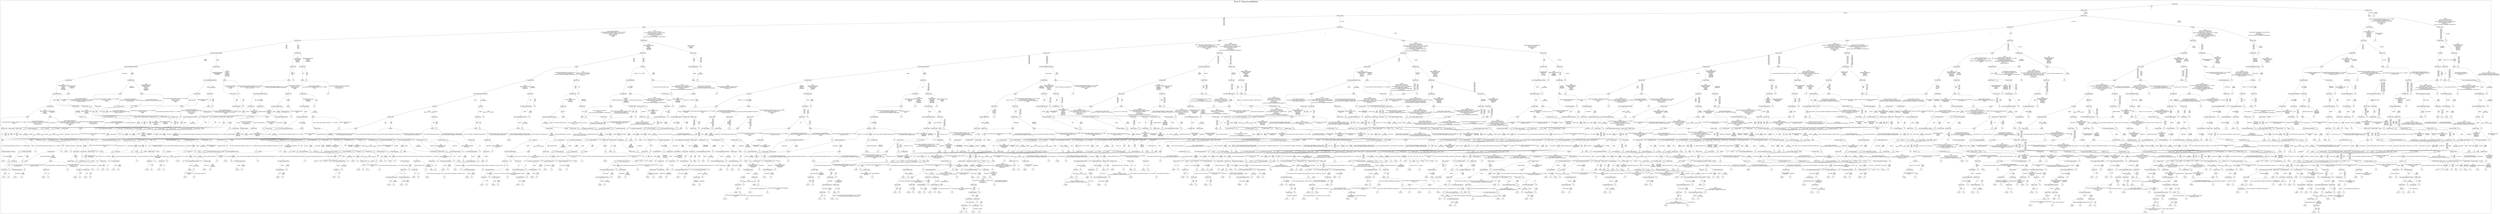 /*
Generated by:
    http://https://github.com/h2oai/h2o-3/tree/master/h2o-genmodel/src/main/java/hex/genmodel/tools/PrintMojo.java
*/

/*
On a mac:

$ brew install graphviz
$ dot -Tpng file.gv -o file.png
$ open file.png
*/

digraph G {

subgraph cluster_0 {
/* Nodes */

/* Level 0 */
{
"SG_0_Node_0" [shape=box, fontsize=20, label="browser_id"]
}

/* Level 1 */
{
"SG_0_Node_1" [shape=box, fontsize=20, label="Status-Code"]
"SG_0_Node_2" [shape=box, fontsize=20, label="Status-Code"]
}

/* Level 2 */
{
"SG_0_Node_3" [shape=box, fontsize=20, label="Status-Code"]
"SG_0_Node_4" [shape=box, fontsize=20, label="Status-Code"]
"SG_0_Node_5" [shape=box, fontsize=20, label="body"]
"SG_0_Node_1442" [fontsize=20, label="1.0"]
}

/* Level 3 */
{
"SG_0_Node_6" [shape=box, fontsize=20, label="body"]
"SG_0_Node_7" [shape=box, fontsize=20, label="browser_id"]
"SG_0_Node_8" [shape=box, fontsize=20, label="browser_id"]
"SG_0_Node_9" [shape=box, fontsize=20, label="body"]
"SG_0_Node_10" [shape=box, fontsize=20, label="Content-Type"]
"SG_0_Node_11" [shape=box, fontsize=20, label="Status-Code"]
}

/* Level 4 */
{
"SG_0_Node_12" [shape=box, fontsize=20, label="Status-Code"]
"SG_0_Node_13" [shape=box, fontsize=20, label="Content-Type"]
"SG_0_Node_14" [shape=box, fontsize=20, label="body"]
"SG_0_Node_15" [shape=box, fontsize=20, label="body"]
"SG_0_Node_16" [shape=box, fontsize=20, label="body"]
"SG_0_Node_17" [shape=box, fontsize=20, label="Status-Code"]
"SG_0_Node_18" [shape=box, fontsize=20, label="Status-Code"]
"SG_0_Node_19" [shape=box, fontsize=20, label="Status-Code"]
"SG_0_Node_20" [shape=box, fontsize=20, label="Status-Code"]
"SG_0_Node_1443" [fontsize=20, label="1.0"]
"SG_0_Node_21" [shape=box, fontsize=20, label="Content-Type"]
"SG_0_Node_1444" [fontsize=20, label="1.0"]
}

/* Level 5 */
{
"SG_0_Node_22" [shape=box, fontsize=20, label="X-Content-Type-Options"]
"SG_0_Node_23" [shape=box, fontsize=20, label="Content-Type"]
"SG_0_Node_24" [shape=box, fontsize=20, label="Status-Code"]
"SG_0_Node_25" [shape=box, fontsize=20, label="Status-Code"]
"SG_0_Node_26" [shape=box, fontsize=20, label="Status-Code"]
"SG_0_Node_27" [shape=box, fontsize=20, label="Status-Code"]
"SG_0_Node_28" [shape=box, fontsize=20, label="Status-Code"]
"SG_0_Node_29" [shape=box, fontsize=20, label="Status-Code"]
"SG_0_Node_30" [shape=box, fontsize=20, label="Status-Code"]
"SG_0_Node_31" [shape=box, fontsize=20, label="Status-Code"]
"SG_0_Node_32" [shape=box, fontsize=20, label="body"]
"SG_0_Node_33" [shape=box, fontsize=20, label="Content-Type"]
"SG_0_Node_34" [shape=box, fontsize=20, label="Content-Type"]
"SG_0_Node_35" [shape=box, fontsize=20, label="Content-Type"]
"SG_0_Node_36" [shape=box, fontsize=20, label="Content-Type"]
"SG_0_Node_1445" [fontsize=20, label="1.0"]
"SG_0_Node_37" [shape=box, fontsize=20, label="Content-Type"]
"SG_0_Node_38" [shape=box, fontsize=20, label="Status-Code"]
"SG_0_Node_39" [shape=box, fontsize=20, label="Location"]
"SG_0_Node_40" [shape=box, fontsize=20, label="Status-Code"]
}

/* Level 6 */
{
"SG_0_Node_41" [shape=box, fontsize=20, label="Cross-Origin-Opener-Policy"]
"SG_0_Node_42" [shape=box, fontsize=20, label="Content-Type"]
"SG_0_Node_43" [shape=box, fontsize=20, label="Status-Code"]
"SG_0_Node_44" [shape=box, fontsize=20, label="Status-Code"]
"SG_0_Node_45" [shape=box, fontsize=20, label="body"]
"SG_0_Node_46" [shape=box, fontsize=20, label="Location"]
"SG_0_Node_47" [shape=box, fontsize=20, label="Content-Disposition"]
"SG_0_Node_1446" [fontsize=20, label="1.0"]
"SG_0_Node_48" [shape=box, fontsize=20, label="X-Content-Type-Options"]
"SG_0_Node_49" [shape=box, fontsize=20, label="Cross-Origin-Resource-Policy"]
"SG_0_Node_50" [shape=box, fontsize=20, label="X-Content-Type-Options"]
"SG_0_Node_51" [shape=box, fontsize=20, label="Content-Type"]
"SG_0_Node_52" [shape=box, fontsize=20, label="Content-Type"]
"SG_0_Node_53" [shape=box, fontsize=20, label="Content-Type"]
"SG_0_Node_54" [shape=box, fontsize=20, label="Content-Type"]
"SG_0_Node_55" [shape=box, fontsize=20, label="Status-Code"]
"SG_0_Node_56" [shape=box, fontsize=20, label="Content-Type"]
"SG_0_Node_57" [shape=box, fontsize=20, label="body"]
"SG_0_Node_58" [shape=box, fontsize=20, label="Content-Type"]
"SG_0_Node_1447" [fontsize=20, label="1.0"]
"SG_0_Node_59" [shape=box, fontsize=20, label="Content-Type"]
"SG_0_Node_60" [shape=box, fontsize=20, label="X-Frame-Options"]
"SG_0_Node_61" [shape=box, fontsize=20, label="body"]
"SG_0_Node_62" [shape=box, fontsize=20, label="body"]
"SG_0_Node_63" [shape=box, fontsize=20, label="Status-Code"]
"SG_0_Node_64" [shape=box, fontsize=20, label="Status-Code"]
"SG_0_Node_65" [shape=box, fontsize=20, label="body"]
"SG_0_Node_1448" [fontsize=20, label="1.0"]
"SG_0_Node_66" [shape=box, fontsize=20, label="Cross-Origin-Resource-Policy"]
"SG_0_Node_1449" [fontsize=20, label="1.0"]
"SG_0_Node_67" [shape=box, fontsize=20, label="body"]
"SG_0_Node_68" [shape=box, fontsize=20, label="body"]
"SG_0_Node_69" [shape=box, fontsize=20, label="body"]
"SG_0_Node_1450" [fontsize=20, label="1.0"]
"SG_0_Node_70" [shape=box, fontsize=20, label="Status-Code"]
"SG_0_Node_71" [shape=box, fontsize=20, label="Status-Code"]
"SG_0_Node_72" [shape=box, fontsize=20, label="body"]
"SG_0_Node_1451" [fontsize=20, label="1.0"]
}

/* Level 7 */
{
"SG_0_Node_73" [shape=box, fontsize=20, label="Content-Type"]
"SG_0_Node_74" [shape=box, fontsize=20, label="Content-Type"]
"SG_0_Node_75" [shape=box, fontsize=20, label="Cross-Origin-Opener-Policy"]
"SG_0_Node_76" [shape=box, fontsize=20, label="body"]
"SG_0_Node_77" [shape=box, fontsize=20, label="body"]
"SG_0_Node_1452" [fontsize=20, label="1.0"]
"SG_0_Node_78" [shape=box, fontsize=20, label="body"]
"SG_0_Node_1453" [fontsize=20, label="1.0"]
"SG_0_Node_79" [shape=box, fontsize=20, label="Content-Type"]
"SG_0_Node_80" [shape=box, fontsize=20, label="Status-Code"]
"SG_0_Node_81" [shape=box, fontsize=20, label="X-Frame-Options"]
"SG_0_Node_82" [shape=box, fontsize=20, label="body"]
"SG_0_Node_83" [shape=box, fontsize=20, label="body"]
"SG_0_Node_1454" [fontsize=20, label="1.0"]
"SG_0_Node_84" [shape=box, fontsize=20, label="Content-Type"]
"SG_0_Node_85" [shape=box, fontsize=20, label="Status-Code"]
"SG_0_Node_86" [shape=box, fontsize=20, label="Content-Type"]
"SG_0_Node_87" [shape=box, fontsize=20, label="body"]
"SG_0_Node_88" [shape=box, fontsize=20, label="Content-Type"]
"SG_0_Node_89" [shape=box, fontsize=20, label="Status-Code"]
"SG_0_Node_90" [shape=box, fontsize=20, label="Status-Code"]
"SG_0_Node_91" [shape=box, fontsize=20, label="Status-Code"]
"SG_0_Node_92" [shape=box, fontsize=20, label="Cross-Origin-Opener-Policy"]
"SG_0_Node_93" [shape=box, fontsize=20, label="body"]
"SG_0_Node_94" [shape=box, fontsize=20, label="Status-Code"]
"SG_0_Node_95" [shape=box, fontsize=20, label="Status-Code"]
"SG_0_Node_96" [shape=box, fontsize=20, label="Cross-Origin-Resource-Policy"]
"SG_0_Node_1455" [fontsize=20, label="1.0"]
"SG_0_Node_97" [shape=box, fontsize=20, label="Content-Type"]
"SG_0_Node_1456" [fontsize=20, label="1.0"]
"SG_0_Node_98" [shape=box, fontsize=20, label="Status-Code"]
"SG_0_Node_99" [shape=box, fontsize=20, label="Content-Type"]
"SG_0_Node_100" [shape=box, fontsize=20, label="Status-Code"]
"SG_0_Node_101" [shape=box, fontsize=20, label="Content-Type"]
"SG_0_Node_102" [shape=box, fontsize=20, label="Status-Code"]
"SG_0_Node_103" [shape=box, fontsize=20, label="Status-Code"]
"SG_0_Node_104" [shape=box, fontsize=20, label="Status-Code"]
"SG_0_Node_105" [shape=box, fontsize=20, label="Status-Code"]
"SG_0_Node_106" [shape=box, fontsize=20, label="Content-Type"]
"SG_0_Node_1457" [fontsize=20, label="1.0"]
"SG_0_Node_107" [shape=box, fontsize=20, label="Status-Code"]
"SG_0_Node_1458" [fontsize=20, label="1.0"]
"SG_0_Node_108" [shape=box, fontsize=20, label="Status-Code"]
"SG_0_Node_1459" [fontsize=20, label="1.0"]
"SG_0_Node_109" [shape=box, fontsize=20, label="body"]
"SG_0_Node_110" [shape=box, fontsize=20, label="body"]
"SG_0_Node_111" [shape=box, fontsize=20, label="body"]
"SG_0_Node_1460" [fontsize=20, label="1.0"]
"SG_0_Node_112" [shape=box, fontsize=20, label="Content-Disposition"]
"SG_0_Node_1461" [fontsize=20, label="1.0"]
"SG_0_Node_113" [shape=box, fontsize=20, label="Location"]
"SG_0_Node_1462" [fontsize=20, label="1.0"]
"SG_0_Node_114" [shape=box, fontsize=20, label="X-Frame-Options"]
"SG_0_Node_115" [shape=box, fontsize=20, label="Content-Type"]
"SG_0_Node_116" [shape=box, fontsize=20, label="Status-Code"]
"SG_0_Node_1463" [fontsize=20, label="1.0"]
"SG_0_Node_117" [shape=box, fontsize=20, label="Status-Code"]
"SG_0_Node_118" [shape=box, fontsize=20, label="Status-Code"]
"SG_0_Node_119" [shape=box, fontsize=20, label="body"]
"SG_0_Node_1464" [fontsize=20, label="1.0"]
"SG_0_Node_120" [shape=box, fontsize=20, label="body"]
"SG_0_Node_1465" [fontsize=20, label="1.0"]
"SG_0_Node_121" [shape=box, fontsize=20, label="Cross-Origin-Resource-Policy"]
"SG_0_Node_1466" [fontsize=20, label="1.0"]
}

/* Level 8 */
{
"SG_0_Node_122" [shape=box, fontsize=20, label="X-Frame-Options"]
"SG_0_Node_123" [shape=box, fontsize=20, label="body"]
"SG_0_Node_124" [shape=box, fontsize=20, label="body"]
"SG_0_Node_125" [shape=box, fontsize=20, label="body"]
"SG_0_Node_126" [shape=box, fontsize=20, label="Content-Type"]
"SG_0_Node_127" [shape=box, fontsize=20, label="Status-Code"]
"SG_0_Node_128" [shape=box, fontsize=20, label="Status-Code"]
"SG_0_Node_1467" [fontsize=20, label="1.0"]
"SG_0_Node_129" [shape=box, fontsize=20, label="Cross-Origin-Resource-Policy"]
"SG_0_Node_130" [shape=box, fontsize=20, label="Status-Code"]
"SG_0_Node_131" [shape=box, fontsize=20, label="Content-Type"]
"SG_0_Node_1468" [fontsize=20, label="1.0"]
"SG_0_Node_132" [shape=box, fontsize=20, label="Cross-Origin-Resource-Policy"]
"SG_0_Node_133" [shape=box, fontsize=20, label="Status-Code"]
"SG_0_Node_134" [shape=box, fontsize=20, label="Content-Type"]
"SG_0_Node_1469" [fontsize=20, label="1.0"]
"SG_0_Node_135" [shape=box, fontsize=20, label="Content-Type"]
"SG_0_Node_136" [shape=box, fontsize=20, label="body"]
"SG_0_Node_137" [shape=box, fontsize=20, label="Content-Type"]
"SG_0_Node_1470" [fontsize=20, label="1.0"]
"SG_0_Node_138" [shape=box, fontsize=20, label="Location"]
"SG_0_Node_1471" [fontsize=20, label="1.0"]
"SG_0_Node_139" [shape=box, fontsize=20, label="Location"]
"SG_0_Node_140" [shape=box, fontsize=20, label="X-Frame-Options"]
"SG_0_Node_141" [shape=box, fontsize=20, label="Content-Type"]
"SG_0_Node_142" [shape=box, fontsize=20, label="Content-Type"]
"SG_0_Node_143" [shape=box, fontsize=20, label="body"]
"SG_0_Node_144" [shape=box, fontsize=20, label="Status-Code"]
"SG_0_Node_145" [shape=box, fontsize=20, label="Status-Code"]
"SG_0_Node_1472" [fontsize=20, label="1.0"]
"SG_0_Node_146" [shape=box, fontsize=20, label="Status-Code"]
"SG_0_Node_147" [shape=box, fontsize=20, label="Status-Code"]
"SG_0_Node_148" [shape=box, fontsize=20, label="body"]
"SG_0_Node_1473" [fontsize=20, label="1.0"]
"SG_0_Node_149" [shape=box, fontsize=20, label="X-Content-Type-Options"]
"SG_0_Node_1474" [fontsize=20, label="1.0"]
"SG_0_Node_150" [shape=box, fontsize=20, label="body"]
"SG_0_Node_1475" [fontsize=20, label="1.0"]
"SG_0_Node_151" [shape=box, fontsize=20, label="body"]
"SG_0_Node_152" [shape=box, fontsize=20, label="body"]
"SG_0_Node_153" [shape=box, fontsize=20, label="Status-Code"]
"SG_0_Node_1476" [fontsize=20, label="1.0"]
"SG_0_Node_154" [shape=box, fontsize=20, label="body"]
"SG_0_Node_1477" [fontsize=20, label="1.0"]
"SG_0_Node_155" [shape=box, fontsize=20, label="Content-Type"]
"SG_0_Node_156" [shape=box, fontsize=20, label="Content-Type"]
"SG_0_Node_157" [shape=box, fontsize=20, label="Content-Disposition"]
"SG_0_Node_1478" [fontsize=20, label="1.0"]
"SG_0_Node_158" [shape=box, fontsize=20, label="body"]
"SG_0_Node_1479" [fontsize=20, label="1.0"]
"SG_0_Node_159" [shape=box, fontsize=20, label="body"]
"SG_0_Node_160" [shape=box, fontsize=20, label="body"]
"SG_0_Node_161" [shape=box, fontsize=20, label="Status-Code"]
"SG_0_Node_162" [shape=box, fontsize=20, label="Status-Code"]
"SG_0_Node_163" [shape=box, fontsize=20, label="Content-Type"]
"SG_0_Node_1480" [fontsize=20, label="1.0"]
"SG_0_Node_164" [shape=box, fontsize=20, label="Status-Code"]
"SG_0_Node_1481" [fontsize=20, label="1.0"]
"SG_0_Node_165" [shape=box, fontsize=20, label="X-Frame-Options"]
"SG_0_Node_166" [shape=box, fontsize=20, label="body"]
"SG_0_Node_167" [shape=box, fontsize=20, label="body"]
"SG_0_Node_1482" [fontsize=20, label="1.0"]
"SG_0_Node_168" [shape=box, fontsize=20, label="body"]
"SG_0_Node_169" [shape=box, fontsize=20, label="Content-Type"]
"SG_0_Node_170" [shape=box, fontsize=20, label="body"]
"SG_0_Node_1483" [fontsize=20, label="1.0"]
"SG_0_Node_171" [shape=box, fontsize=20, label="Status-Code"]
"SG_0_Node_1484" [fontsize=20, label="1.0"]
"SG_0_Node_172" [shape=box, fontsize=20, label="X-Frame-Options"]
"SG_0_Node_1485" [fontsize=20, label="1.0"]
"SG_0_Node_173" [shape=box, fontsize=20, label="Content-Type"]
"SG_0_Node_1486" [fontsize=20, label="1.0"]
"SG_0_Node_174" [shape=box, fontsize=20, label="X-Frame-Options"]
"SG_0_Node_175" [shape=box, fontsize=20, label="Status-Code"]
"SG_0_Node_176" [shape=box, fontsize=20, label="Cross-Origin-Opener-Policy"]
"SG_0_Node_1487" [fontsize=20, label="1.0"]
"SG_0_Node_177" [shape=box, fontsize=20, label="Content-Type"]
"SG_0_Node_178" [shape=box, fontsize=20, label="body"]
"SG_0_Node_179" [shape=box, fontsize=20, label="Status-Code"]
"SG_0_Node_1488" [fontsize=20, label="1.0"]
"SG_0_Node_180" [shape=box, fontsize=20, label="Status-Code"]
"SG_0_Node_181" [shape=box, fontsize=20, label="Status-Code"]
"SG_0_Node_182" [shape=box, fontsize=20, label="X-Content-Type-Options"]
"SG_0_Node_183" [shape=box, fontsize=20, label="Status-Code"]
"SG_0_Node_184" [shape=box, fontsize=20, label="Status-Code"]
"SG_0_Node_1489" [fontsize=20, label="1.0"]
"SG_0_Node_185" [shape=box, fontsize=20, label="X-Content-Type-Options"]
"SG_0_Node_1490" [fontsize=20, label="1.0"]
"SG_0_Node_186" [shape=box, fontsize=20, label="Cross-Origin-Resource-Policy"]
"SG_0_Node_1491" [fontsize=20, label="1.0"]
"SG_0_Node_187" [shape=box, fontsize=20, label="Content-Type"]
"SG_0_Node_1492" [fontsize=20, label="1.0"]
"SG_0_Node_188" [shape=box, fontsize=20, label="Cross-Origin-Resource-Policy"]
"SG_0_Node_1493" [fontsize=20, label="1.0"]
"SG_0_Node_189" [shape=box, fontsize=20, label="X-Content-Type-Options"]
"SG_0_Node_1494" [fontsize=20, label="1.0"]
"SG_0_Node_190" [shape=box, fontsize=20, label="Content-Disposition"]
"SG_0_Node_1495" [fontsize=20, label="1.0"]
}

/* Level 9 */
{
"SG_0_Node_191" [shape=box, fontsize=20, label="Content-Type"]
"SG_0_Node_192" [shape=box, fontsize=20, label="Content-Type"]
"SG_0_Node_193" [shape=box, fontsize=20, label="Status-Code"]
"SG_0_Node_1496" [fontsize=20, label="1.0"]
"SG_0_Node_194" [shape=box, fontsize=20, label="browser_id"]
"SG_0_Node_1497" [fontsize=20, label="1.0"]
"SG_0_Node_195" [shape=box, fontsize=20, label="Status-Code"]
"SG_0_Node_1498" [fontsize=20, label="1.0"]
"SG_0_Node_196" [shape=box, fontsize=20, label="body"]
"SG_0_Node_197" [shape=box, fontsize=20, label="body"]
"SG_0_Node_198" [shape=box, fontsize=20, label="body"]
"SG_0_Node_1499" [fontsize=20, label="1.0"]
"SG_0_Node_199" [shape=box, fontsize=20, label="X-Frame-Options"]
"SG_0_Node_1500" [fontsize=20, label="1.0"]
"SG_0_Node_200" [shape=box, fontsize=20, label="Content-Type"]
"SG_0_Node_201" [shape=box, fontsize=20, label="Content-Type"]
"SG_0_Node_202" [shape=box, fontsize=20, label="X-Content-Type-Options"]
"SG_0_Node_203" [shape=box, fontsize=20, label="body"]
"SG_0_Node_204" [shape=box, fontsize=20, label="Content-Disposition"]
"SG_0_Node_1501" [fontsize=20, label="1.0"]
"SG_0_Node_205" [shape=box, fontsize=20, label="Location"]
"SG_0_Node_206" [shape=box, fontsize=20, label="Location"]
"SG_0_Node_207" [shape=box, fontsize=20, label="X-Content-Type-Options"]
"SG_0_Node_1502" [fontsize=20, label="1.0"]
"SG_0_Node_208" [shape=box, fontsize=20, label="Status-Code"]
"SG_0_Node_209" [shape=box, fontsize=20, label="Status-Code"]
"SG_0_Node_210" [shape=box, fontsize=20, label="body"]
"SG_0_Node_211" [shape=box, fontsize=20, label="Status-Code"]
"SG_0_Node_212" [shape=box, fontsize=20, label="Content-Type"]
"SG_0_Node_1503" [fontsize=20, label="1.0"]
"SG_0_Node_213" [shape=box, fontsize=20, label="Status-Code"]
"SG_0_Node_1504" [fontsize=20, label="1.0"]
"SG_0_Node_214" [shape=box, fontsize=20, label="Content-Type"]
"SG_0_Node_1505" [fontsize=20, label="1.0"]
"SG_0_Node_215" [shape=box, fontsize=20, label="body"]
"SG_0_Node_216" [shape=box, fontsize=20, label="body"]
"SG_0_Node_217" [shape=box, fontsize=20, label="Status-Code"]
"SG_0_Node_1506" [fontsize=20, label="1.0"]
"SG_0_Node_218" [shape=box, fontsize=20, label="body"]
"SG_0_Node_1507" [fontsize=20, label="1.0"]
"SG_0_Node_219" [shape=box, fontsize=20, label="X-Frame-Options"]
"SG_0_Node_1508" [fontsize=20, label="1.0"]
"SG_0_Node_220" [shape=box, fontsize=20, label="Status-Code"]
"SG_0_Node_221" [shape=box, fontsize=20, label="Status-Code"]
"SG_0_Node_222" [shape=box, fontsize=20, label="X-Content-Type-Options"]
"SG_0_Node_1509" [fontsize=20, label="1.0"]
"SG_0_Node_223" [shape=box, fontsize=20, label="Content-Type"]
"SG_0_Node_1510" [fontsize=20, label="1.0"]
"SG_0_Node_224" [shape=box, fontsize=20, label="body"]
"SG_0_Node_225" [shape=box, fontsize=20, label="body"]
"SG_0_Node_226" [shape=box, fontsize=20, label="body"]
"SG_0_Node_1511" [fontsize=20, label="1.0"]
"SG_0_Node_227" [shape=box, fontsize=20, label="Content-Type"]
"SG_0_Node_1512" [fontsize=20, label="1.0"]
"SG_0_Node_228" [shape=box, fontsize=20, label="body"]
"SG_0_Node_229" [shape=box, fontsize=20, label="body"]
"SG_0_Node_230" [shape=box, fontsize=20, label="Content-Type"]
"SG_0_Node_1513" [fontsize=20, label="1.0"]
"SG_0_Node_231" [shape=box, fontsize=20, label="Status-Code"]
"SG_0_Node_232" [shape=box, fontsize=20, label="Status-Code"]
"SG_0_Node_233" [shape=box, fontsize=20, label="Content-Type"]
"SG_0_Node_1514" [fontsize=20, label="1.0"]
"SG_0_Node_234" [shape=box, fontsize=20, label="Content-Type"]
"SG_0_Node_1515" [fontsize=20, label="1.0"]
"SG_0_Node_235" [shape=box, fontsize=20, label="Cross-Origin-Resource-Policy"]
"SG_0_Node_236" [shape=box, fontsize=20, label="Status-Code"]
"SG_0_Node_237" [shape=box, fontsize=20, label="body"]
"SG_0_Node_238" [shape=box, fontsize=20, label="body"]
"SG_0_Node_239" [shape=box, fontsize=20, label="Status-Code"]
"SG_0_Node_240" [shape=box, fontsize=20, label="Status-Code"]
"SG_0_Node_241" [shape=box, fontsize=20, label="Content-Type"]
"SG_0_Node_242" [shape=box, fontsize=20, label="body"]
"SG_0_Node_243" [shape=box, fontsize=20, label="X-Frame-Options"]
"SG_0_Node_1516" [fontsize=20, label="1.0"]
"SG_0_Node_244" [shape=box, fontsize=20, label="Content-Disposition"]
"SG_0_Node_1517" [fontsize=20, label="1.0"]
"SG_0_Node_245" [shape=box, fontsize=20, label="Cross-Origin-Resource-Policy"]
"SG_0_Node_1518" [fontsize=20, label="1.0"]
"SG_0_Node_246" [shape=box, fontsize=20, label="Content-Type"]
"SG_0_Node_247" [shape=box, fontsize=20, label="Content-Type"]
"SG_0_Node_248" [shape=box, fontsize=20, label="body"]
"SG_0_Node_1519" [fontsize=20, label="1.0"]
"SG_0_Node_249" [shape=box, fontsize=20, label="X-Content-Type-Options"]
"SG_0_Node_1520" [fontsize=20, label="1.0"]
"SG_0_Node_250" [shape=box, fontsize=20, label="X-Frame-Options"]
"SG_0_Node_1521" [fontsize=20, label="1.0"]
"SG_0_Node_251" [shape=box, fontsize=20, label="Cross-Origin-Opener-Policy"]
"SG_0_Node_252" [shape=box, fontsize=20, label="body"]
"SG_0_Node_253" [shape=box, fontsize=20, label="Status-Code"]
"SG_0_Node_1522" [fontsize=20, label="1.0"]
"SG_0_Node_254" [shape=box, fontsize=20, label="X-Content-Type-Options"]
"SG_0_Node_1523" [fontsize=20, label="1.0"]
"SG_0_Node_255" [shape=box, fontsize=20, label="Content-Type"]
"SG_0_Node_256" [shape=box, fontsize=20, label="Content-Type"]
"SG_0_Node_257" [shape=box, fontsize=20, label="body"]
"SG_0_Node_1524" [fontsize=20, label="1.0"]
"SG_0_Node_258" [shape=box, fontsize=20, label="X-Content-Type-Options"]
"SG_0_Node_1525" [fontsize=20, label="1.0"]
"SG_0_Node_259" [shape=box, fontsize=20, label="body"]
"SG_0_Node_1526" [fontsize=20, label="1.0"]
"SG_0_Node_260" [shape=box, fontsize=20, label="Cross-Origin-Resource-Policy"]
"SG_0_Node_1527" [fontsize=20, label="1.0"]
"SG_0_Node_261" [shape=box, fontsize=20, label="X-Content-Type-Options"]
"SG_0_Node_1528" [fontsize=20, label="1.0"]
"SG_0_Node_262" [shape=box, fontsize=20, label="Location"]
"SG_0_Node_263" [shape=box, fontsize=20, label="Status-Code"]
"SG_0_Node_264" [shape=box, fontsize=20, label="Content-Type"]
"SG_0_Node_1529" [fontsize=20, label="1.0"]
"SG_0_Node_265" [shape=box, fontsize=20, label="browser_id"]
"SG_0_Node_266" [shape=box, fontsize=20, label="body"]
"SG_0_Node_267" [shape=box, fontsize=20, label="Status-Code"]
"SG_0_Node_1530" [fontsize=20, label="1.0"]
"SG_0_Node_268" [shape=box, fontsize=20, label="Status-Code"]
"SG_0_Node_1531" [fontsize=20, label="1.0"]
"SG_0_Node_269" [shape=box, fontsize=20, label="Cross-Origin-Opener-Policy"]
"SG_0_Node_1532" [fontsize=20, label="1.0"]
"SG_0_Node_270" [shape=box, fontsize=20, label="X-Content-Type-Options"]
"SG_0_Node_1533" [fontsize=20, label="1.0"]
"SG_0_Node_271" [shape=box, fontsize=20, label="body"]
"SG_0_Node_1534" [fontsize=20, label="1.0"]
"SG_0_Node_272" [shape=box, fontsize=20, label="Content-Type"]
"SG_0_Node_273" [shape=box, fontsize=20, label="Status-Code"]
"SG_0_Node_274" [shape=box, fontsize=20, label="Content-Type"]
"SG_0_Node_1535" [fontsize=20, label="1.0"]
"SG_0_Node_275" [shape=box, fontsize=20, label="X-Content-Type-Options"]
"SG_0_Node_1536" [fontsize=20, label="1.0"]
"SG_0_Node_276" [shape=box, fontsize=20, label="X-Frame-Options"]
"SG_0_Node_1537" [fontsize=20, label="1.0"]
"SG_0_Node_277" [shape=box, fontsize=20, label="Status-Code"]
"SG_0_Node_278" [shape=box, fontsize=20, label="Status-Code"]
"SG_0_Node_279" [shape=box, fontsize=20, label="X-Content-Type-Options"]
"SG_0_Node_1538" [fontsize=20, label="1.0"]
"SG_0_Node_280" [shape=box, fontsize=20, label="Cross-Origin-Opener-Policy"]
"SG_0_Node_281" [shape=box, fontsize=20, label="Status-Code"]
"SG_0_Node_282" [shape=box, fontsize=20, label="X-Frame-Options"]
"SG_0_Node_1539" [fontsize=20, label="1.0"]
"SG_0_Node_283" [shape=box, fontsize=20, label="Cross-Origin-Opener-Policy"]
"SG_0_Node_1540" [fontsize=20, label="1.0"]
}

/* Level 10 */
{
"SG_0_Node_284" [shape=box, fontsize=20, label="body"]
"SG_0_Node_285" [shape=box, fontsize=20, label="body"]
"SG_0_Node_286" [shape=box, fontsize=20, label="body"]
"SG_0_Node_1541" [fontsize=20, label="1.0"]
"SG_0_Node_287" [shape=box, fontsize=20, label="Content-Disposition"]
"SG_0_Node_1542" [fontsize=20, label="1.0"]
"SG_0_Node_288" [shape=box, fontsize=20, label="Status-Code"]
"SG_0_Node_289" [shape=box, fontsize=20, label="Status-Code"]
"SG_0_Node_290" [shape=box, fontsize=20, label="Content-Type"]
"SG_0_Node_1543" [fontsize=20, label="1.0"]
"SG_0_Node_291" [shape=box, fontsize=20, label="Status-Code"]
"SG_0_Node_1544" [fontsize=20, label="1.0"]
"SG_0_Node_292" [shape=box, fontsize=20, label="Status-Code"]
"SG_0_Node_1545" [fontsize=20, label="1.0"]
"SG_0_Node_293" [shape=box, fontsize=20, label="Cross-Origin-Resource-Policy"]
"SG_0_Node_1546" [fontsize=20, label="1.0"]
"SG_0_Node_294" [shape=box, fontsize=20, label="browser_id"]
"SG_0_Node_1547" [fontsize=20, label="1.0"]
"SG_0_Node_295" [shape=box, fontsize=20, label="browser_id"]
"SG_0_Node_296" [shape=box, fontsize=20, label="Status-Code"]
"SG_0_Node_297" [shape=box, fontsize=20, label="Status-Code"]
"SG_0_Node_1548" [fontsize=20, label="1.0"]
"SG_0_Node_298" [shape=box, fontsize=20, label="body"]
"SG_0_Node_299" [shape=box, fontsize=20, label="body"]
"SG_0_Node_300" [shape=box, fontsize=20, label="Cross-Origin-Opener-Policy"]
"SG_0_Node_1549" [fontsize=20, label="1.0"]
"SG_0_Node_301" [shape=box, fontsize=20, label="X-Content-Type-Options"]
"SG_0_Node_302" [shape=box, fontsize=20, label="body"]
"SG_0_Node_303" [shape=box, fontsize=20, label="Status-Code"]
"SG_0_Node_304" [shape=box, fontsize=20, label="Status-Code"]
"SG_0_Node_305" [shape=box, fontsize=20, label="Status-Code"]
"SG_0_Node_1550" [fontsize=20, label="1.0"]
"SG_0_Node_306" [shape=box, fontsize=20, label="Cross-Origin-Opener-Policy"]
"SG_0_Node_1551" [fontsize=20, label="1.0"]
"SG_0_Node_307" [shape=box, fontsize=20, label="Cross-Origin-Resource-Policy"]
"SG_0_Node_308" [shape=box, fontsize=20, label="body"]
"SG_0_Node_309" [shape=box, fontsize=20, label="body"]
"SG_0_Node_1552" [fontsize=20, label="1.0"]
"SG_0_Node_310" [shape=box, fontsize=20, label="Status-Code"]
"SG_0_Node_1553" [fontsize=20, label="1.0"]
"SG_0_Node_311" [shape=box, fontsize=20, label="body"]
"SG_0_Node_1554" [fontsize=20, label="1.0"]
"SG_0_Node_312" [shape=box, fontsize=20, label="Status-Code"]
"SG_0_Node_1555" [fontsize=20, label="1.0"]
"SG_0_Node_313" [shape=box, fontsize=20, label="X-Content-Type-Options"]
"SG_0_Node_1556" [fontsize=20, label="1.0"]
"SG_0_Node_314" [shape=box, fontsize=20, label="X-Content-Type-Options"]
"SG_0_Node_315" [shape=box, fontsize=20, label="Status-Code"]
"SG_0_Node_316" [shape=box, fontsize=20, label="Status-Code"]
"SG_0_Node_317" [shape=box, fontsize=20, label="Status-Code"]
"SG_0_Node_318" [shape=box, fontsize=20, label="Status-Code"]
"SG_0_Node_319" [shape=box, fontsize=20, label="Status-Code"]
"SG_0_Node_320" [shape=box, fontsize=20, label="Status-Code"]
"SG_0_Node_1557" [fontsize=20, label="1.0"]
"SG_0_Node_321" [shape=box, fontsize=20, label="X-Frame-Options"]
"SG_0_Node_1558" [fontsize=20, label="1.0"]
"SG_0_Node_322" [shape=box, fontsize=20, label="Cross-Origin-Opener-Policy"]
"SG_0_Node_323" [shape=box, fontsize=20, label="Status-Code"]
"SG_0_Node_324" [shape=box, fontsize=20, label="Content-Disposition"]
"SG_0_Node_1559" [fontsize=20, label="1.0"]
"SG_0_Node_325" [shape=box, fontsize=20, label="Content-Type"]
"SG_0_Node_1560" [fontsize=20, label="1.0"]
"SG_0_Node_326" [shape=box, fontsize=20, label="X-Frame-Options"]
"SG_0_Node_1561" [fontsize=20, label="1.0"]
"SG_0_Node_327" [shape=box, fontsize=20, label="X-Content-Type-Options"]
"SG_0_Node_1562" [fontsize=20, label="1.0"]
"SG_0_Node_328" [shape=box, fontsize=20, label="Status-Code"]
"SG_0_Node_329" [shape=box, fontsize=20, label="Status-Code"]
"SG_0_Node_330" [shape=box, fontsize=20, label="Content-Type"]
"SG_0_Node_1563" [fontsize=20, label="1.0"]
"SG_0_Node_331" [shape=box, fontsize=20, label="X-Frame-Options"]
"SG_0_Node_1564" [fontsize=20, label="1.0"]
"SG_0_Node_332" [shape=box, fontsize=20, label="Cross-Origin-Opener-Policy"]
"SG_0_Node_1565" [fontsize=20, label="1.0"]
"SG_0_Node_333" [shape=box, fontsize=20, label="Status-Code"]
"SG_0_Node_1566" [fontsize=20, label="1.0"]
"SG_0_Node_334" [shape=box, fontsize=20, label="Status-Code"]
"SG_0_Node_1567" [fontsize=20, label="1.0"]
"SG_0_Node_335" [shape=box, fontsize=20, label="X-Content-Type-Options"]
"SG_0_Node_1568" [fontsize=20, label="1.0"]
"SG_0_Node_336" [shape=box, fontsize=20, label="Location"]
"SG_0_Node_337" [shape=box, fontsize=20, label="Content-Type"]
"SG_0_Node_338" [shape=box, fontsize=20, label="body"]
"SG_0_Node_339" [shape=box, fontsize=20, label="body"]
"SG_0_Node_340" [shape=box, fontsize=20, label="Status-Code"]
"SG_0_Node_1569" [fontsize=20, label="1.0"]
"SG_0_Node_341" [shape=box, fontsize=20, label="X-Content-Type-Options"]
"SG_0_Node_1570" [fontsize=20, label="1.0"]
"SG_0_Node_342" [shape=box, fontsize=20, label="Status-Code"]
"SG_0_Node_343" [shape=box, fontsize=20, label="Status-Code"]
"SG_0_Node_344" [shape=box, fontsize=20, label="Location"]
"SG_0_Node_1571" [fontsize=20, label="1.0"]
"SG_0_Node_345" [shape=box, fontsize=20, label="Cross-Origin-Resource-Policy"]
"SG_0_Node_1572" [fontsize=20, label="1.0"]
"SG_0_Node_346" [shape=box, fontsize=20, label="Cross-Origin-Opener-Policy"]
"SG_0_Node_1573" [fontsize=20, label="1.0"]
"SG_0_Node_347" [shape=box, fontsize=20, label="body"]
"SG_0_Node_1574" [fontsize=20, label="1.0"]
"SG_0_Node_348" [shape=box, fontsize=20, label="body"]
"SG_0_Node_1575" [fontsize=20, label="1.0"]
"SG_0_Node_349" [shape=box, fontsize=20, label="body"]
"SG_0_Node_350" [shape=box, fontsize=20, label="body"]
"SG_0_Node_351" [shape=box, fontsize=20, label="Content-Type"]
"SG_0_Node_1576" [fontsize=20, label="1.0"]
"SG_0_Node_352" [shape=box, fontsize=20, label="Cross-Origin-Resource-Policy"]
"SG_0_Node_1577" [fontsize=20, label="1.0"]
"SG_0_Node_353" [shape=box, fontsize=20, label="Status-Code"]
"SG_0_Node_354" [shape=box, fontsize=20, label="X-Content-Type-Options"]
"SG_0_Node_355" [shape=box, fontsize=20, label="Cross-Origin-Opener-Policy"]
"SG_0_Node_1578" [fontsize=20, label="1.0"]
"SG_0_Node_356" [shape=box, fontsize=20, label="body"]
"SG_0_Node_357" [shape=box, fontsize=20, label="body"]
"SG_0_Node_358" [shape=box, fontsize=20, label="Location"]
"SG_0_Node_359" [shape=box, fontsize=20, label="body"]
"SG_0_Node_360" [shape=box, fontsize=20, label="X-Content-Type-Options"]
"SG_0_Node_1579" [fontsize=20, label="1.0"]
"SG_0_Node_361" [shape=box, fontsize=20, label="Status-Code"]
"SG_0_Node_362" [shape=box, fontsize=20, label="Status-Code"]
"SG_0_Node_363" [shape=box, fontsize=20, label="body"]
"SG_0_Node_1580" [fontsize=20, label="1.0"]
"SG_0_Node_364" [shape=box, fontsize=20, label="body"]
"SG_0_Node_1581" [fontsize=20, label="1.0"]
"SG_0_Node_365" [shape=box, fontsize=20, label="Content-Type"]
"SG_0_Node_1582" [fontsize=20, label="1.0"]
"SG_0_Node_366" [shape=box, fontsize=20, label="Content-Type"]
"SG_0_Node_1583" [fontsize=20, label="1.0"]
"SG_0_Node_367" [shape=box, fontsize=20, label="X-Frame-Options"]
"SG_0_Node_1584" [fontsize=20, label="1.0"]
"SG_0_Node_368" [shape=box, fontsize=20, label="Status-Code"]
"SG_0_Node_369" [shape=box, fontsize=20, label="Status-Code"]
"SG_0_Node_370" [shape=box, fontsize=20, label="Status-Code"]
"SG_0_Node_1585" [fontsize=20, label="1.0"]
"SG_0_Node_371" [shape=box, fontsize=20, label="X-Content-Type-Options"]
"SG_0_Node_1586" [fontsize=20, label="1.0"]
"SG_0_Node_372" [shape=box, fontsize=20, label="X-Frame-Options"]
"SG_0_Node_1587" [fontsize=20, label="1.0"]
"SG_0_Node_373" [shape=box, fontsize=20, label="X-Content-Type-Options"]
"SG_0_Node_1588" [fontsize=20, label="1.0"]
"SG_0_Node_374" [shape=box, fontsize=20, label="Status-Code"]
"SG_0_Node_375" [shape=box, fontsize=20, label="Status-Code"]
"SG_0_Node_376" [shape=box, fontsize=20, label="X-Frame-Options"]
"SG_0_Node_1589" [fontsize=20, label="1.0"]
"SG_0_Node_377" [shape=box, fontsize=20, label="Content-Disposition"]
"SG_0_Node_378" [shape=box, fontsize=20, label="Content-Type"]
"SG_0_Node_379" [shape=box, fontsize=20, label="Cross-Origin-Resource-Policy"]
"SG_0_Node_1590" [fontsize=20, label="1.0"]
"SG_0_Node_380" [shape=box, fontsize=20, label="body"]
"SG_0_Node_1591" [fontsize=20, label="1.0"]
"SG_0_Node_381" [shape=box, fontsize=20, label="body"]
"SG_0_Node_1592" [fontsize=20, label="1.0"]
"SG_0_Node_382" [shape=box, fontsize=20, label="Status-Code"]
"SG_0_Node_1593" [fontsize=20, label="1.0"]
"SG_0_Node_383" [shape=box, fontsize=20, label="X-Content-Type-Options"]
"SG_0_Node_1594" [fontsize=20, label="1.0"]
"SG_0_Node_384" [shape=box, fontsize=20, label="browser_id"]
"SG_0_Node_1595" [fontsize=20, label="1.0"]
"SG_0_Node_385" [shape=box, fontsize=20, label="X-Content-Type-Options"]
"SG_0_Node_1596" [fontsize=20, label="1.0"]
"SG_0_Node_386" [shape=box, fontsize=20, label="Content-Disposition"]
"SG_0_Node_387" [shape=box, fontsize=20, label="Status-Code"]
"SG_0_Node_388" [shape=box, fontsize=20, label="Content-Type"]
"SG_0_Node_1597" [fontsize=20, label="1.0"]
"SG_0_Node_389" [shape=box, fontsize=20, label="Status-Code"]
"SG_0_Node_390" [shape=box, fontsize=20, label="body"]
"SG_0_Node_391" [shape=box, fontsize=20, label="Content-Type"]
"SG_0_Node_1598" [fontsize=20, label="1.0"]
"SG_0_Node_392" [shape=box, fontsize=20, label="body"]
"SG_0_Node_1599" [fontsize=20, label="1.0"]
"SG_0_Node_393" [shape=box, fontsize=20, label="Content-Type"]
"SG_0_Node_394" [shape=box, fontsize=20, label="Status-Code"]
"SG_0_Node_395" [shape=box, fontsize=20, label="Content-Type"]
"SG_0_Node_1600" [fontsize=20, label="1.0"]
"SG_0_Node_396" [shape=box, fontsize=20, label="Content-Type"]
"SG_0_Node_1601" [fontsize=20, label="1.0"]
"SG_0_Node_397" [shape=box, fontsize=20, label="Content-Type"]
"SG_0_Node_1602" [fontsize=20, label="1.0"]
"SG_0_Node_398" [shape=box, fontsize=20, label="Status-Code"]
"SG_0_Node_399" [shape=box, fontsize=20, label="Status-Code"]
"SG_0_Node_400" [shape=box, fontsize=20, label="body"]
"SG_0_Node_1603" [fontsize=20, label="1.0"]
"SG_0_Node_401" [shape=box, fontsize=20, label="body"]
"SG_0_Node_1604" [fontsize=20, label="1.0"]
"SG_0_Node_1605" [fontsize=20, label="0.938"]
"SG_0_Node_1606" [fontsize=20, label="1.0"]
"SG_0_Node_403" [shape=box, fontsize=20, label="Location"]
"SG_0_Node_1607" [fontsize=20, label="1.0"]
}

/* Level 11 */
{
"SG_0_Node_404" [shape=box, fontsize=20, label="Status-Code"]
"SG_0_Node_405" [shape=box, fontsize=20, label="Status-Code"]
"SG_0_Node_406" [shape=box, fontsize=20, label="Status-Code"]
"SG_0_Node_1608" [fontsize=20, label="1.0"]
"SG_0_Node_407" [shape=box, fontsize=20, label="Content-Disposition"]
"SG_0_Node_1609" [fontsize=20, label="1.0"]
"SG_0_Node_408" [shape=box, fontsize=20, label="Location"]
"SG_0_Node_1610" [fontsize=20, label="1.0"]
"SG_0_Node_409" [shape=box, fontsize=20, label="Location"]
"SG_0_Node_410" [shape=box, fontsize=20, label="Content-Type"]
"SG_0_Node_411" [shape=box, fontsize=20, label="body"]
"SG_0_Node_1611" [fontsize=20, label="1.0"]
"SG_0_Node_412" [shape=box, fontsize=20, label="Cross-Origin-Resource-Policy"]
"SG_0_Node_1612" [fontsize=20, label="1.0"]
"SG_0_Node_413" [shape=box, fontsize=20, label="browser_id"]
"SG_0_Node_414" [shape=box, fontsize=20, label="X-Frame-Options"]
"SG_0_Node_415" [shape=box, fontsize=20, label="X-Frame-Options"]
"SG_0_Node_1613" [fontsize=20, label="1.0"]
"SG_0_Node_416" [shape=box, fontsize=20, label="browser_id"]
"SG_0_Node_1614" [fontsize=20, label="1.0"]
"SG_0_Node_417" [shape=box, fontsize=20, label="Content-Type"]
"SG_0_Node_1615" [fontsize=20, label="1.0"]
"SG_0_Node_418" [shape=box, fontsize=20, label="Status-Code"]
"SG_0_Node_1616" [fontsize=20, label="1.0"]
"SG_0_Node_419" [shape=box, fontsize=20, label="X-Content-Type-Options"]
"SG_0_Node_420" [shape=box, fontsize=20, label="Content-Type"]
"SG_0_Node_421" [shape=box, fontsize=20, label="body"]
"SG_0_Node_1617" [fontsize=20, label="1.0"]
"SG_0_Node_422" [shape=box, fontsize=20, label="Content-Type"]
"SG_0_Node_423" [shape=box, fontsize=20, label="X-Frame-Options"]
"SG_0_Node_424" [shape=box, fontsize=20, label="Content-Type"]
"SG_0_Node_1618" [fontsize=20, label="1.0"]
"SG_0_Node_425" [shape=box, fontsize=20, label="Status-Code"]
"SG_0_Node_1619" [fontsize=20, label="1.0"]
"SG_0_Node_426" [shape=box, fontsize=20, label="Cross-Origin-Resource-Policy"]
"SG_0_Node_427" [shape=box, fontsize=20, label="body"]
"SG_0_Node_428" [shape=box, fontsize=20, label="Content-Type"]
"SG_0_Node_1620" [fontsize=20, label="1.0"]
"SG_0_Node_429" [shape=box, fontsize=20, label="body"]
"SG_0_Node_430" [shape=box, fontsize=20, label="body"]
"SG_0_Node_431" [shape=box, fontsize=20, label="body"]
"SG_0_Node_1621" [fontsize=20, label="1.0"]
"SG_0_Node_432" [shape=box, fontsize=20, label="body"]
"SG_0_Node_1622" [fontsize=20, label="1.0"]
"SG_0_Node_433" [shape=box, fontsize=20, label="body"]
"SG_0_Node_1623" [fontsize=20, label="1.0"]
"SG_0_Node_434" [shape=box, fontsize=20, label="Content-Type"]
"SG_0_Node_435" [shape=box, fontsize=20, label="body"]
"SG_0_Node_436" [shape=box, fontsize=20, label="Content-Type"]
"SG_0_Node_1624" [fontsize=20, label="1.0"]
"SG_0_Node_437" [shape=box, fontsize=20, label="X-Content-Type-Options"]
"SG_0_Node_1625" [fontsize=20, label="1.0"]
"SG_0_Node_438" [shape=box, fontsize=20, label="X-Content-Type-Options"]
"SG_0_Node_1626" [fontsize=20, label="1.0"]
"SG_0_Node_439" [shape=box, fontsize=20, label="Content-Disposition"]
"SG_0_Node_1627" [fontsize=20, label="1.0"]
"SG_0_Node_440" [shape=box, fontsize=20, label="X-Content-Type-Options"]
"SG_0_Node_1628" [fontsize=20, label="1.0"]
"SG_0_Node_441" [shape=box, fontsize=20, label="X-Frame-Options"]
"SG_0_Node_1629" [fontsize=20, label="1.0"]
"SG_0_Node_442" [shape=box, fontsize=20, label="Cross-Origin-Resource-Policy"]
"SG_0_Node_1630" [fontsize=20, label="1.0"]
"SG_0_Node_443" [shape=box, fontsize=20, label="body"]
"SG_0_Node_1631" [fontsize=20, label="1.0"]
"SG_0_Node_444" [shape=box, fontsize=20, label="Status-Code"]
"SG_0_Node_1632" [fontsize=20, label="1.0"]
"SG_0_Node_445" [shape=box, fontsize=20, label="X-Frame-Options"]
"SG_0_Node_1633" [fontsize=20, label="1.0"]
"SG_0_Node_446" [shape=box, fontsize=20, label="Content-Type"]
"SG_0_Node_1634" [fontsize=20, label="1.0"]
"SG_0_Node_447" [shape=box, fontsize=20, label="body"]
"SG_0_Node_1635" [fontsize=20, label="1.0"]
"SG_0_Node_448" [shape=box, fontsize=20, label="body"]
"SG_0_Node_449" [shape=box, fontsize=20, label="body"]
"SG_0_Node_450" [shape=box, fontsize=20, label="Location"]
"SG_0_Node_451" [shape=box, fontsize=20, label="body"]
"SG_0_Node_452" [shape=box, fontsize=20, label="Content-Type"]
"SG_0_Node_453" [shape=box, fontsize=20, label="Status-Code"]
"SG_0_Node_454" [shape=box, fontsize=20, label="body"]
"SG_0_Node_1636" [fontsize=20, label="1.0"]
"SG_0_Node_455" [shape=box, fontsize=20, label="Status-Code"]
"SG_0_Node_456" [shape=box, fontsize=20, label="Status-Code"]
"SG_0_Node_457" [shape=box, fontsize=20, label="body"]
"SG_0_Node_458" [shape=box, fontsize=20, label="body"]
"SG_0_Node_459" [shape=box, fontsize=20, label="body"]
"SG_0_Node_1637" [fontsize=20, label="1.0"]
"SG_0_Node_460" [shape=box, fontsize=20, label="X-Frame-Options"]
"SG_0_Node_1638" [fontsize=20, label="1.0"]
"SG_0_Node_461" [shape=box, fontsize=20, label="Content-Type"]
"SG_0_Node_1639" [fontsize=20, label="1.0"]
"SG_0_Node_462" [shape=box, fontsize=20, label="Content-Type"]
"SG_0_Node_1640" [fontsize=20, label="1.0"]
"SG_0_Node_463" [shape=box, fontsize=20, label="Status-Code"]
"SG_0_Node_1641" [fontsize=20, label="1.0"]
"SG_0_Node_464" [shape=box, fontsize=20, label="Cross-Origin-Resource-Policy"]
"SG_0_Node_1642" [fontsize=20, label="1.0"]
"SG_0_Node_465" [shape=box, fontsize=20, label="Content-Type"]
"SG_0_Node_466" [shape=box, fontsize=20, label="Content-Type"]
"SG_0_Node_467" [shape=box, fontsize=20, label="body"]
"SG_0_Node_1643" [fontsize=20, label="1.0"]
"SG_0_Node_468" [shape=box, fontsize=20, label="X-Frame-Options"]
"SG_0_Node_1644" [fontsize=20, label="1.0"]
"SG_0_Node_469" [shape=box, fontsize=20, label="X-Frame-Options"]
"SG_0_Node_1645" [fontsize=20, label="1.0"]
"SG_0_Node_470" [shape=box, fontsize=20, label="Content-Type"]
"SG_0_Node_1646" [fontsize=20, label="1.0"]
"SG_0_Node_471" [shape=box, fontsize=20, label="body"]
"SG_0_Node_1647" [fontsize=20, label="1.0"]
"SG_0_Node_472" [shape=box, fontsize=20, label="Content-Type"]
"SG_0_Node_1648" [fontsize=20, label="1.0"]
"SG_0_Node_473" [shape=box, fontsize=20, label="Content-Type"]
"SG_0_Node_1649" [fontsize=20, label="1.0"]
"SG_0_Node_474" [shape=box, fontsize=20, label="Status-Code"]
"SG_0_Node_1650" [fontsize=20, label="1.0"]
"SG_0_Node_475" [shape=box, fontsize=20, label="X-Frame-Options"]
"SG_0_Node_1651" [fontsize=20, label="1.0"]
"SG_0_Node_476" [shape=box, fontsize=20, label="Content-Disposition"]
"SG_0_Node_1652" [fontsize=20, label="1.0"]
"SG_0_Node_477" [shape=box, fontsize=20, label="body"]
"SG_0_Node_1653" [fontsize=20, label="1.0"]
"SG_0_Node_478" [shape=box, fontsize=20, label="body"]
"SG_0_Node_1654" [fontsize=20, label="1.0"]
"SG_0_Node_479" [shape=box, fontsize=20, label="Status-Code"]
"SG_0_Node_1655" [fontsize=20, label="1.0"]
"SG_0_Node_480" [shape=box, fontsize=20, label="Content-Type"]
"SG_0_Node_1656" [fontsize=20, label="1.0"]
"SG_0_Node_481" [shape=box, fontsize=20, label="X-Frame-Options"]
"SG_0_Node_1657" [fontsize=20, label="1.0"]
"SG_0_Node_482" [shape=box, fontsize=20, label="Cross-Origin-Resource-Policy"]
"SG_0_Node_1658" [fontsize=20, label="1.0"]
"SG_0_Node_483" [shape=box, fontsize=20, label="X-Content-Type-Options"]
"SG_0_Node_1659" [fontsize=20, label="1.0"]
"SG_0_Node_484" [shape=box, fontsize=20, label="X-Content-Type-Options"]
"SG_0_Node_1660" [fontsize=20, label="1.0"]
"SG_0_Node_485" [shape=box, fontsize=20, label="Status-Code"]
"SG_0_Node_1661" [fontsize=20, label="1.0"]
"SG_0_Node_486" [shape=box, fontsize=20, label="body"]
"SG_0_Node_1662" [fontsize=20, label="1.0"]
"SG_0_Node_487" [shape=box, fontsize=20, label="X-Frame-Options"]
"SG_0_Node_488" [shape=box, fontsize=20, label="body"]
"SG_0_Node_489" [shape=box, fontsize=20, label="Location"]
"SG_0_Node_1663" [fontsize=20, label="1.0"]
"SG_0_Node_490" [shape=box, fontsize=20, label="Status-Code"]
"SG_0_Node_1664" [fontsize=20, label="1.0"]
"SG_0_Node_491" [shape=box, fontsize=20, label="Cross-Origin-Resource-Policy"]
"SG_0_Node_492" [shape=box, fontsize=20, label="Status-Code"]
"SG_0_Node_493" [shape=box, fontsize=20, label="Status-Code"]
"SG_0_Node_1665" [fontsize=20, label="1.0"]
"SG_0_Node_494" [shape=box, fontsize=20, label="body"]
"SG_0_Node_495" [shape=box, fontsize=20, label="body"]
"SG_0_Node_496" [shape=box, fontsize=20, label="Status-Code"]
"SG_0_Node_1666" [fontsize=20, label="1.0"]
"SG_0_Node_497" [shape=box, fontsize=20, label="Content-Type"]
"SG_0_Node_1667" [fontsize=20, label="1.0"]
"SG_0_Node_498" [shape=box, fontsize=20, label="Content-Type"]
"SG_0_Node_1668" [fontsize=20, label="1.0"]
"SG_0_Node_499" [shape=box, fontsize=20, label="Content-Type"]
"SG_0_Node_1669" [fontsize=20, label="1.0"]
"SG_0_Node_500" [shape=box, fontsize=20, label="X-Content-Type-Options"]
"SG_0_Node_1670" [fontsize=20, label="1.0"]
"SG_0_Node_501" [shape=box, fontsize=20, label="X-Content-Type-Options"]
"SG_0_Node_1671" [fontsize=20, label="1.0"]
"SG_0_Node_502" [shape=box, fontsize=20, label="Status-Code"]
"SG_0_Node_1672" [fontsize=20, label="1.0"]
"SG_0_Node_503" [shape=box, fontsize=20, label="Status-Code"]
"SG_0_Node_504" [shape=box, fontsize=20, label="Status-Code"]
"SG_0_Node_505" [shape=box, fontsize=20, label="Content-Type"]
"SG_0_Node_1673" [fontsize=20, label="1.0"]
"SG_0_Node_506" [shape=box, fontsize=20, label="Content-Disposition"]
"SG_0_Node_507" [shape=box, fontsize=20, label="body"]
"SG_0_Node_508" [shape=box, fontsize=20, label="body"]
"SG_0_Node_1674" [fontsize=20, label="1.0"]
"SG_0_Node_509" [shape=box, fontsize=20, label="X-Frame-Options"]
"SG_0_Node_1675" [fontsize=20, label="1.0"]
"SG_0_Node_510" [shape=box, fontsize=20, label="Status-Code"]
"SG_0_Node_1676" [fontsize=20, label="1.0"]
"SG_0_Node_511" [shape=box, fontsize=20, label="Cross-Origin-Resource-Policy"]
"SG_0_Node_1677" [fontsize=20, label="1.0"]
"SG_0_Node_512" [shape=box, fontsize=20, label="Content-Type"]
"SG_0_Node_513" [shape=box, fontsize=20, label="Status-Code"]
"SG_0_Node_514" [shape=box, fontsize=20, label="body"]
"SG_0_Node_1678" [fontsize=20, label="1.0"]
"SG_0_Node_515" [shape=box, fontsize=20, label="body"]
"SG_0_Node_1679" [fontsize=20, label="1.0"]
"SG_0_Node_1680" [fontsize=20, label="0.938"]
"SG_0_Node_1681" [fontsize=20, label="1.0"]
"SG_0_Node_517" [shape=box, fontsize=20, label="Status-Code"]
"SG_0_Node_518" [shape=box, fontsize=20, label="body"]
"SG_0_Node_519" [shape=box, fontsize=20, label="Status-Code"]
"SG_0_Node_1682" [fontsize=20, label="1.0"]
"SG_0_Node_520" [shape=box, fontsize=20, label="Content-Type"]
"SG_0_Node_1683" [fontsize=20, label="1.0"]
"SG_0_Node_521" [shape=box, fontsize=20, label="X-Content-Type-Options"]
"SG_0_Node_1684" [fontsize=20, label="1.0"]
"SG_0_Node_522" [shape=box, fontsize=20, label="Content-Type"]
"SG_0_Node_1685" [fontsize=20, label="1.0"]
"SG_0_Node_523" [shape=box, fontsize=20, label="Content-Type"]
"SG_0_Node_1686" [fontsize=20, label="1.0"]
"SG_0_Node_524" [shape=box, fontsize=20, label="X-Frame-Options"]
"SG_0_Node_1687" [fontsize=20, label="1.0"]
"SG_0_Node_525" [shape=box, fontsize=20, label="Content-Type"]
"SG_0_Node_1688" [fontsize=20, label="1.0"]
"SG_0_Node_526" [shape=box, fontsize=20, label="X-Frame-Options"]
"SG_0_Node_527" [shape=box, fontsize=20, label="Status-Code"]
"SG_0_Node_528" [shape=box, fontsize=20, label="Status-Code"]
"SG_0_Node_1689" [fontsize=20, label="1.0"]
"SG_0_Node_529" [shape=box, fontsize=20, label="body"]
"SG_0_Node_1690" [fontsize=20, label="1.0"]
"SG_0_Node_530" [shape=box, fontsize=20, label="X-Content-Type-Options"]
"SG_0_Node_1691" [fontsize=20, label="1.0"]
"SG_0_Node_531" [shape=box, fontsize=20, label="Cross-Origin-Opener-Policy"]
"SG_0_Node_1692" [fontsize=20, label="1.0"]
"SG_0_Node_532" [shape=box, fontsize=20, label="Status-Code"]
"SG_0_Node_1693" [fontsize=20, label="1.0"]
"SG_0_Node_533" [shape=box, fontsize=20, label="body"]
"SG_0_Node_1694" [fontsize=20, label="1.0"]
"SG_0_Node_534" [shape=box, fontsize=20, label="X-Content-Type-Options"]
"SG_0_Node_1695" [fontsize=20, label="1.0"]
"SG_0_Node_535" [shape=box, fontsize=20, label="Status-Code"]
"SG_0_Node_1696" [fontsize=20, label="1.0"]
"SG_0_Node_536" [shape=box, fontsize=20, label="body"]
"SG_0_Node_1697" [fontsize=20, label="1.0"]
"SG_0_Node_1698" [fontsize=20, label="0.938"]
"SG_0_Node_1699" [fontsize=20, label="1.0"]
"SG_0_Node_538" [shape=box, fontsize=20, label="Status-Code"]
"SG_0_Node_539" [shape=box, fontsize=20, label="Status-Code"]
"SG_0_Node_540" [shape=box, fontsize=20, label="body"]
"SG_0_Node_1700" [fontsize=20, label="1.0"]
"SG_0_Node_541" [shape=box, fontsize=20, label="Content-Type"]
"SG_0_Node_1701" [fontsize=20, label="1.0"]
"SG_0_Node_542" [shape=box, fontsize=20, label="Content-Type"]
"SG_0_Node_1702" [fontsize=20, label="1.0"]
"SG_0_Node_543" [shape=box, fontsize=20, label="Status-Code"]
"SG_0_Node_1703" [fontsize=20, label="1.0"]
"SG_0_Node_544" [shape=box, fontsize=20, label="Content-Type"]
"SG_0_Node_1704" [fontsize=20, label="1.0"]
"SG_0_Node_545" [shape=box, fontsize=20, label="Content-Type"]
"SG_0_Node_1705" [fontsize=20, label="1.0"]
}

/* Level 12 */
{
"SG_0_Node_546" [shape=box, fontsize=20, label="body"]
"SG_0_Node_547" [shape=box, fontsize=20, label="body"]
"SG_0_Node_548" [shape=box, fontsize=20, label="browser_id"]
"SG_0_Node_1706" [fontsize=20, label="1.0"]
"SG_0_Node_549" [shape=box, fontsize=20, label="Content-Type"]
"SG_0_Node_1707" [fontsize=20, label="1.0"]
"SG_0_Node_550" [shape=box, fontsize=20, label="Cross-Origin-Resource-Policy"]
"SG_0_Node_1708" [fontsize=20, label="1.0"]
"SG_0_Node_551" [shape=box, fontsize=20, label="browser_id"]
"SG_0_Node_1709" [fontsize=20, label="1.0"]
"SG_0_Node_552" [shape=box, fontsize=20, label="body"]
"SG_0_Node_1710" [fontsize=20, label="1.0"]
"SG_0_Node_553" [shape=box, fontsize=20, label="Cross-Origin-Resource-Policy"]
"SG_0_Node_1711" [fontsize=20, label="1.0"]
"SG_0_Node_554" [shape=box, fontsize=20, label="X-Frame-Options"]
"SG_0_Node_1712" [fontsize=20, label="1.0"]
"SG_0_Node_555" [shape=box, fontsize=20, label="Status-Code"]
"SG_0_Node_1713" [fontsize=20, label="1.0"]
"SG_0_Node_556" [shape=box, fontsize=20, label="body"]
"SG_0_Node_1714" [fontsize=20, label="1.0"]
"SG_0_Node_557" [shape=box, fontsize=20, label="Content-Disposition"]
"SG_0_Node_1715" [fontsize=20, label="1.0"]
"SG_0_Node_558" [shape=box, fontsize=20, label="Content-Disposition"]
"SG_0_Node_1716" [fontsize=20, label="1.0"]
"SG_0_Node_559" [shape=box, fontsize=20, label="Content-Type"]
"SG_0_Node_1717" [fontsize=20, label="1.0"]
"SG_0_Node_560" [shape=box, fontsize=20, label="Status-Code"]
"SG_0_Node_1718" [fontsize=20, label="1.0"]
"SG_0_Node_561" [shape=box, fontsize=20, label="body"]
"SG_0_Node_562" [shape=box, fontsize=20, label="Status-Code"]
"SG_0_Node_563" [shape=box, fontsize=20, label="Content-Type"]
"SG_0_Node_1719" [fontsize=20, label="1.0"]
"SG_0_Node_564" [shape=box, fontsize=20, label="Status-Code"]
"SG_0_Node_1720" [fontsize=20, label="1.0"]
"SG_0_Node_565" [shape=box, fontsize=20, label="X-Content-Type-Options"]
"SG_0_Node_1721" [fontsize=20, label="1.0"]
"SG_0_Node_566" [shape=box, fontsize=20, label="Content-Disposition"]
"SG_0_Node_1722" [fontsize=20, label="1.0"]
"SG_0_Node_567" [shape=box, fontsize=20, label="Content-Type"]
"SG_0_Node_1723" [fontsize=20, label="1.0"]
"SG_0_Node_568" [shape=box, fontsize=20, label="browser_id"]
"SG_0_Node_1724" [fontsize=20, label="1.0"]
"SG_0_Node_569" [shape=box, fontsize=20, label="Content-Type"]
"SG_0_Node_1725" [fontsize=20, label="1.0"]
"SG_0_Node_570" [shape=box, fontsize=20, label="Location"]
"SG_0_Node_1726" [fontsize=20, label="1.0"]
"SG_0_Node_571" [shape=box, fontsize=20, label="Content-Type"]
"SG_0_Node_1727" [fontsize=20, label="1.0"]
"SG_0_Node_572" [shape=box, fontsize=20, label="X-Content-Type-Options"]
"SG_0_Node_1728" [fontsize=20, label="1.0"]
"SG_0_Node_573" [shape=box, fontsize=20, label="Cross-Origin-Opener-Policy"]
"SG_0_Node_1729" [fontsize=20, label="1.0"]
"SG_0_Node_574" [shape=box, fontsize=20, label="Content-Type"]
"SG_0_Node_1730" [fontsize=20, label="1.0"]
"SG_0_Node_575" [shape=box, fontsize=20, label="Content-Type"]
"SG_0_Node_1731" [fontsize=20, label="1.0"]
"SG_0_Node_576" [shape=box, fontsize=20, label="Status-Code"]
"SG_0_Node_577" [shape=box, fontsize=20, label="Content-Type"]
"SG_0_Node_1732" [fontsize=20, label="0.984"]
"SG_0_Node_1733" [fontsize=20, label="1.0"]
"SG_0_Node_579" [shape=box, fontsize=20, label="Location"]
"SG_0_Node_1734" [fontsize=20, label="1.0"]
"SG_0_Node_580" [shape=box, fontsize=20, label="Content-Type"]
"SG_0_Node_1735" [fontsize=20, label="1.0"]
"SG_0_Node_581" [shape=box, fontsize=20, label="X-Content-Type-Options"]
"SG_0_Node_1736" [fontsize=20, label="1.0"]
"SG_0_Node_582" [shape=box, fontsize=20, label="X-Frame-Options"]
"SG_0_Node_1737" [fontsize=20, label="1.0"]
"SG_0_Node_583" [shape=box, fontsize=20, label="Status-Code"]
"SG_0_Node_584" [shape=box, fontsize=20, label="Status-Code"]
"SG_0_Node_585" [shape=box, fontsize=20, label="Content-Type"]
"SG_0_Node_1738" [fontsize=20, label="1.0"]
"SG_0_Node_1739" [fontsize=20, label="0.938"]
"SG_0_Node_1740" [fontsize=20, label="1.0"]
"SG_0_Node_1741" [fontsize=20, label="0.938"]
"SG_0_Node_1742" [fontsize=20, label="1.0"]
"SG_0_Node_588" [shape=box, fontsize=20, label="browser_id"]
"SG_0_Node_1743" [fontsize=20, label="1.0"]
"SG_0_Node_589" [shape=box, fontsize=20, label="X-Content-Type-Options"]
"SG_0_Node_1744" [fontsize=20, label="1.0"]
"SG_0_Node_590" [shape=box, fontsize=20, label="Cross-Origin-Resource-Policy"]
"SG_0_Node_591" [shape=box, fontsize=20, label="Content-Type"]
"SG_0_Node_592" [shape=box, fontsize=20, label="Content-Type"]
"SG_0_Node_1745" [fontsize=20, label="1.0"]
"SG_0_Node_593" [shape=box, fontsize=20, label="X-Frame-Options"]
"SG_0_Node_1746" [fontsize=20, label="1.0"]
"SG_0_Node_594" [shape=box, fontsize=20, label="Content-Type"]
"SG_0_Node_1747" [fontsize=20, label="1.0"]
"SG_0_Node_595" [shape=box, fontsize=20, label="Content-Type"]
"SG_0_Node_1748" [fontsize=20, label="1.0"]
"SG_0_Node_596" [shape=box, fontsize=20, label="Cross-Origin-Resource-Policy"]
"SG_0_Node_1749" [fontsize=20, label="1.0"]
"SG_0_Node_597" [shape=box, fontsize=20, label="Content-Disposition"]
"SG_0_Node_1750" [fontsize=20, label="1.0"]
"SG_0_Node_598" [shape=box, fontsize=20, label="Content-Type"]
"SG_0_Node_1751" [fontsize=20, label="1.0"]
"SG_0_Node_599" [shape=box, fontsize=20, label="Status-Code"]
"SG_0_Node_1752" [fontsize=20, label="1.0"]
"SG_0_Node_600" [shape=box, fontsize=20, label="body"]
"SG_0_Node_1753" [fontsize=20, label="1.0"]
"SG_0_Node_601" [shape=box, fontsize=20, label="Content-Type"]
"SG_0_Node_1754" [fontsize=20, label="1.0"]
"SG_0_Node_602" [shape=box, fontsize=20, label="Content-Type"]
"SG_0_Node_603" [shape=box, fontsize=20, label="Content-Type"]
"SG_0_Node_604" [shape=box, fontsize=20, label="Content-Type"]
"SG_0_Node_1755" [fontsize=20, label="1.0"]
"SG_0_Node_1756" [fontsize=20, label="0.984"]
"SG_0_Node_1757" [fontsize=20, label="1.0"]
"SG_0_Node_606" [shape=box, fontsize=20, label="Status-Code"]
"SG_0_Node_1758" [fontsize=20, label="1.0"]
"SG_0_Node_607" [shape=box, fontsize=20, label="Content-Type"]
"SG_0_Node_1759" [fontsize=20, label="1.0"]
"SG_0_Node_608" [shape=box, fontsize=20, label="Content-Disposition"]
"SG_0_Node_1760" [fontsize=20, label="1.0"]
"SG_0_Node_609" [shape=box, fontsize=20, label="Location"]
"SG_0_Node_610" [shape=box, fontsize=20, label="Location"]
"SG_0_Node_611" [shape=box, fontsize=20, label="Cross-Origin-Resource-Policy"]
"SG_0_Node_1761" [fontsize=20, label="1.0"]
"SG_0_Node_612" [shape=box, fontsize=20, label="X-Frame-Options"]
"SG_0_Node_1762" [fontsize=20, label="1.0"]
"SG_0_Node_613" [shape=box, fontsize=20, label="Location"]
"SG_0_Node_1763" [fontsize=20, label="1.0"]
"SG_0_Node_614" [shape=box, fontsize=20, label="Cross-Origin-Resource-Policy"]
"SG_0_Node_615" [shape=box, fontsize=20, label="Status-Code"]
"SG_0_Node_616" [shape=box, fontsize=20, label="Status-Code"]
"SG_0_Node_1764" [fontsize=20, label="1.0"]
"SG_0_Node_617" [shape=box, fontsize=20, label="Status-Code"]
"SG_0_Node_618" [shape=box, fontsize=20, label="Status-Code"]
"SG_0_Node_619" [shape=box, fontsize=20, label="Content-Type"]
"SG_0_Node_1765" [fontsize=20, label="1.0"]
"SG_0_Node_1766" [fontsize=20, label="0.938"]
"SG_0_Node_1767" [fontsize=20, label="1.0"]
"SG_0_Node_621" [shape=box, fontsize=20, label="X-Frame-Options"]
"SG_0_Node_622" [shape=box, fontsize=20, label="body"]
"SG_0_Node_623" [shape=box, fontsize=20, label="Status-Code"]
"SG_0_Node_1768" [fontsize=20, label="1.0"]
"SG_0_Node_624" [shape=box, fontsize=20, label="Cross-Origin-Resource-Policy"]
"SG_0_Node_1769" [fontsize=20, label="1.0"]
"SG_0_Node_625" [shape=box, fontsize=20, label="X-Content-Type-Options"]
"SG_0_Node_1770" [fontsize=20, label="1.0"]
"SG_0_Node_626" [shape=box, fontsize=20, label="body"]
"SG_0_Node_627" [shape=box, fontsize=20, label="body"]
"SG_0_Node_1771" [fontsize=20, label="0.938"]
"SG_0_Node_1772" [fontsize=20, label="1.0"]
"SG_0_Node_629" [shape=box, fontsize=20, label="Status-Code"]
"SG_0_Node_630" [shape=box, fontsize=20, label="Status-Code"]
"SG_0_Node_631" [shape=box, fontsize=20, label="X-Content-Type-Options"]
"SG_0_Node_1773" [fontsize=20, label="1.0"]
"SG_0_Node_632" [shape=box, fontsize=20, label="X-Content-Type-Options"]
"SG_0_Node_1774" [fontsize=20, label="1.0"]
"SG_0_Node_633" [shape=box, fontsize=20, label="body"]
"SG_0_Node_634" [shape=box, fontsize=20, label="body"]
"SG_0_Node_635" [shape=box, fontsize=20, label="Status-Code"]
"SG_0_Node_1775" [fontsize=20, label="1.0"]
"SG_0_Node_636" [shape=box, fontsize=20, label="Cross-Origin-Opener-Policy"]
"SG_0_Node_1776" [fontsize=20, label="1.0"]
"SG_0_Node_637" [shape=box, fontsize=20, label="Content-Type"]
"SG_0_Node_1777" [fontsize=20, label="1.0"]
"SG_0_Node_1778" [fontsize=20, label="0.938"]
"SG_0_Node_1779" [fontsize=20, label="1.0"]
"SG_0_Node_639" [shape=box, fontsize=20, label="X-Frame-Options"]
"SG_0_Node_1780" [fontsize=20, label="1.0"]
"SG_0_Node_1781" [fontsize=20, label="0.938"]
"SG_0_Node_1782" [fontsize=20, label="1.0"]
"SG_0_Node_641" [shape=box, fontsize=20, label="Status-Code"]
"SG_0_Node_642" [shape=box, fontsize=20, label="Status-Code"]
"SG_0_Node_643" [shape=box, fontsize=20, label="body"]
"SG_0_Node_644" [shape=box, fontsize=20, label="body"]
"SG_0_Node_645" [shape=box, fontsize=20, label="X-Content-Type-Options"]
"SG_0_Node_1783" [fontsize=20, label="1.0"]
"SG_0_Node_646" [shape=box, fontsize=20, label="Status-Code"]
"SG_0_Node_1784" [fontsize=20, label="1.0"]
"SG_0_Node_647" [shape=box, fontsize=20, label="X-Content-Type-Options"]
"SG_0_Node_1785" [fontsize=20, label="1.0"]
"SG_0_Node_648" [shape=box, fontsize=20, label="Content-Type"]
"SG_0_Node_649" [shape=box, fontsize=20, label="Status-Code"]
"SG_0_Node_650" [shape=box, fontsize=20, label="Content-Type"]
"SG_0_Node_1786" [fontsize=20, label="1.0"]
"SG_0_Node_651" [shape=box, fontsize=20, label="Content-Type"]
"SG_0_Node_1787" [fontsize=20, label="1.0"]
"SG_0_Node_652" [shape=box, fontsize=20, label="Status-Code"]
"SG_0_Node_1788" [fontsize=20, label="1.0"]
"SG_0_Node_653" [shape=box, fontsize=20, label="Status-Code"]
"SG_0_Node_1789" [fontsize=20, label="1.0"]
"SG_0_Node_654" [shape=box, fontsize=20, label="X-Frame-Options"]
"SG_0_Node_1790" [fontsize=20, label="1.0"]
"SG_0_Node_655" [shape=box, fontsize=20, label="Cross-Origin-Opener-Policy"]
"SG_0_Node_1791" [fontsize=20, label="1.0"]
"SG_0_Node_656" [shape=box, fontsize=20, label="X-Frame-Options"]
"SG_0_Node_1792" [fontsize=20, label="1.0"]
"SG_0_Node_657" [shape=box, fontsize=20, label="X-Frame-Options"]
"SG_0_Node_1793" [fontsize=20, label="1.0"]
"SG_0_Node_658" [shape=box, fontsize=20, label="Status-Code"]
"SG_0_Node_659" [shape=box, fontsize=20, label="Content-Type"]
"SG_0_Node_660" [shape=box, fontsize=20, label="Content-Type"]
"SG_0_Node_661" [shape=box, fontsize=20, label="Content-Type"]
"SG_0_Node_662" [shape=box, fontsize=20, label="X-Content-Type-Options"]
"SG_0_Node_1794" [fontsize=20, label="1.0"]
"SG_0_Node_663" [shape=box, fontsize=20, label="Cross-Origin-Resource-Policy"]
"SG_0_Node_1795" [fontsize=20, label="1.0"]
"SG_0_Node_664" [shape=box, fontsize=20, label="X-Content-Type-Options"]
"SG_0_Node_1796" [fontsize=20, label="1.0"]
"SG_0_Node_665" [shape=box, fontsize=20, label="Content-Disposition"]
"SG_0_Node_1797" [fontsize=20, label="1.0"]
"SG_0_Node_666" [shape=box, fontsize=20, label="Status-Code"]
"SG_0_Node_667" [shape=box, fontsize=20, label="body"]
"SG_0_Node_668" [shape=box, fontsize=20, label="Content-Type"]
"SG_0_Node_1798" [fontsize=20, label="1.0"]
"SG_0_Node_669" [shape=box, fontsize=20, label="X-Content-Type-Options"]
"SG_0_Node_1799" [fontsize=20, label="1.0"]
"SG_0_Node_670" [shape=box, fontsize=20, label="Content-Disposition"]
"SG_0_Node_1800" [fontsize=20, label="1.0"]
"SG_0_Node_1801" [fontsize=20, label="0.992"]
"SG_0_Node_1802" [fontsize=20, label="1.0"]
"SG_0_Node_672" [shape=box, fontsize=20, label="Location"]
"SG_0_Node_1803" [fontsize=20, label="1.0"]
"SG_0_Node_673" [shape=box, fontsize=20, label="Status-Code"]
"SG_0_Node_674" [shape=box, fontsize=20, label="Status-Code"]
"SG_0_Node_675" [shape=box, fontsize=20, label="body"]
"SG_0_Node_1804" [fontsize=20, label="1.0"]
"SG_0_Node_676" [shape=box, fontsize=20, label="X-Content-Type-Options"]
"SG_0_Node_1805" [fontsize=20, label="1.0"]
"SG_0_Node_677" [shape=box, fontsize=20, label="X-Content-Type-Options"]
"SG_0_Node_1806" [fontsize=20, label="1.0"]
"SG_0_Node_678" [shape=box, fontsize=20, label="body"]
"SG_0_Node_679" [shape=box, fontsize=20, label="Status-Code"]
"SG_0_Node_680" [shape=box, fontsize=20, label="Status-Code"]
"SG_0_Node_1807" [fontsize=20, label="1.0"]
"SG_0_Node_681" [shape=box, fontsize=20, label="body"]
"SG_0_Node_1808" [fontsize=20, label="1.0"]
"SG_0_Node_682" [shape=box, fontsize=20, label="Location"]
"SG_0_Node_683" [shape=box, fontsize=20, label="body"]
"SG_0_Node_684" [shape=box, fontsize=20, label="X-Frame-Options"]
"SG_0_Node_1809" [fontsize=20, label="1.0"]
"SG_0_Node_685" [shape=box, fontsize=20, label="Content-Disposition"]
"SG_0_Node_1810" [fontsize=20, label="1.0"]
"SG_0_Node_686" [shape=box, fontsize=20, label="X-Content-Type-Options"]
"SG_0_Node_1811" [fontsize=20, label="1.0"]
"SG_0_Node_687" [shape=box, fontsize=20, label="Content-Disposition"]
"SG_0_Node_1812" [fontsize=20, label="1.0"]
"SG_0_Node_688" [shape=box, fontsize=20, label="X-Content-Type-Options"]
"SG_0_Node_689" [shape=box, fontsize=20, label="Status-Code"]
"SG_0_Node_690" [shape=box, fontsize=20, label="browser_id"]
"SG_0_Node_1813" [fontsize=20, label="1.0"]
"SG_0_Node_691" [shape=box, fontsize=20, label="body"]
"SG_0_Node_1814" [fontsize=20, label="1.0"]
"SG_0_Node_692" [shape=box, fontsize=20, label="body"]
"SG_0_Node_1815" [fontsize=20, label="1.0"]
"SG_0_Node_693" [shape=box, fontsize=20, label="Content-Type"]
"SG_0_Node_1816" [fontsize=20, label="1.0"]
"SG_0_Node_1817" [fontsize=20, label="0.938"]
"SG_0_Node_1818" [fontsize=20, label="1.0"]
"SG_0_Node_695" [shape=box, fontsize=20, label="Location"]
"SG_0_Node_1819" [fontsize=20, label="1.0"]
"SG_0_Node_696" [shape=box, fontsize=20, label="Cross-Origin-Opener-Policy"]
"SG_0_Node_1820" [fontsize=20, label="1.0"]
"SG_0_Node_1821" [fontsize=20, label="0.938"]
"SG_0_Node_1822" [fontsize=20, label="1.0"]
"SG_0_Node_1823" [fontsize=20, label="0.938"]
"SG_0_Node_1824" [fontsize=20, label="1.0"]
"SG_0_Node_699" [shape=box, fontsize=20, label="body"]
"SG_0_Node_1825" [fontsize=20, label="1.0"]
"SG_0_Node_700" [shape=box, fontsize=20, label="X-Frame-Options"]
"SG_0_Node_1826" [fontsize=20, label="1.0"]
"SG_0_Node_701" [shape=box, fontsize=20, label="body"]
"SG_0_Node_1827" [fontsize=20, label="1.0"]
"SG_0_Node_702" [shape=box, fontsize=20, label="body"]
"SG_0_Node_1828" [fontsize=20, label="1.0"]
"SG_0_Node_703" [shape=box, fontsize=20, label="X-Content-Type-Options"]
"SG_0_Node_1829" [fontsize=20, label="1.0"]
"SG_0_Node_704" [shape=box, fontsize=20, label="X-Frame-Options"]
"SG_0_Node_705" [shape=box, fontsize=20, label="Status-Code"]
"SG_0_Node_706" [shape=box, fontsize=20, label="Cross-Origin-Opener-Policy"]
"SG_0_Node_1830" [fontsize=20, label="1.0"]
"SG_0_Node_707" [shape=box, fontsize=20, label="Content-Type"]
"SG_0_Node_1831" [fontsize=20, label="1.0"]
"SG_0_Node_708" [shape=box, fontsize=20, label="Cross-Origin-Opener-Policy"]
"SG_0_Node_1832" [fontsize=20, label="1.0"]
"SG_0_Node_709" [shape=box, fontsize=20, label="X-Content-Type-Options"]
"SG_0_Node_1833" [fontsize=20, label="1.0"]
}

/* Level 13 */
{
"SG_0_Node_710" [shape=box, fontsize=20, label="Cross-Origin-Resource-Policy"]
"SG_0_Node_1834" [fontsize=20, label="1.0"]
"SG_0_Node_711" [shape=box, fontsize=20, label="Content-Disposition"]
"SG_0_Node_1835" [fontsize=20, label="1.0"]
"SG_0_Node_712" [shape=box, fontsize=20, label="Content-Type"]
"SG_0_Node_1836" [fontsize=20, label="1.0"]
"SG_0_Node_1837" [fontsize=20, label="0.938"]
"SG_0_Node_1838" [fontsize=20, label="1.0"]
"SG_0_Node_714" [shape=box, fontsize=20, label="Status-Code"]
"SG_0_Node_715" [shape=box, fontsize=20, label="Status-Code"]
"SG_0_Node_716" [shape=box, fontsize=20, label="Content-Type"]
"SG_0_Node_1839" [fontsize=20, label="1.0"]
"SG_0_Node_1840" [fontsize=20, label="0.938"]
"SG_0_Node_1841" [fontsize=20, label="1.0"]
"SG_0_Node_718" [shape=box, fontsize=20, label="Location"]
"SG_0_Node_1842" [fontsize=20, label="1.0"]
"SG_0_Node_1843" [fontsize=20, label="0.938"]
"SG_0_Node_1844" [fontsize=20, label="1.0"]
"SG_0_Node_720" [shape=box, fontsize=20, label="body"]
"SG_0_Node_721" [shape=box, fontsize=20, label="Content-Type"]
"SG_0_Node_1845" [fontsize=20, label="0.938"]
"SG_0_Node_1846" [fontsize=20, label="1.0"]
"SG_0_Node_723" [shape=box, fontsize=20, label="Location"]
"SG_0_Node_1847" [fontsize=20, label="1.0"]
"SG_0_Node_724" [shape=box, fontsize=20, label="Location"]
"SG_0_Node_1848" [fontsize=20, label="1.0"]
"SG_0_Node_1849" [fontsize=20, label="0.938"]
"SG_0_Node_1850" [fontsize=20, label="1.0"]
"SG_0_Node_726" [shape=box, fontsize=20, label="Cross-Origin-Resource-Policy"]
"SG_0_Node_727" [shape=box, fontsize=20, label="body"]
"SG_0_Node_728" [shape=box, fontsize=20, label="Cross-Origin-Opener-Policy"]
"SG_0_Node_1851" [fontsize=20, label="1.0"]
"SG_0_Node_729" [shape=box, fontsize=20, label="body"]
"SG_0_Node_1852" [fontsize=20, label="1.0"]
"SG_0_Node_1853" [fontsize=20, label="0.984"]
"SG_0_Node_1854" [fontsize=20, label="1.0"]
"SG_0_Node_731" [shape=box, fontsize=20, label="body"]
"SG_0_Node_1855" [fontsize=20, label="1.0"]
"SG_0_Node_732" [shape=box, fontsize=20, label="X-Frame-Options"]
"SG_0_Node_1856" [fontsize=20, label="1.0"]
"SG_0_Node_733" [shape=box, fontsize=20, label="browser_id"]
"SG_0_Node_1857" [fontsize=20, label="1.0"]
"SG_0_Node_734" [shape=box, fontsize=20, label="Cross-Origin-Resource-Policy"]
"SG_0_Node_1858" [fontsize=20, label="1.0"]
"SG_0_Node_735" [shape=box, fontsize=20, label="X-Frame-Options"]
"SG_0_Node_1859" [fontsize=20, label="1.0"]
"SG_0_Node_736" [shape=box, fontsize=20, label="Location"]
"SG_0_Node_1860" [fontsize=20, label="1.0"]
"SG_0_Node_737" [shape=box, fontsize=20, label="browser_id"]
"SG_0_Node_1861" [fontsize=20, label="1.0"]
"SG_0_Node_738" [shape=box, fontsize=20, label="X-Frame-Options"]
"SG_0_Node_1862" [fontsize=20, label="1.0"]
"SG_0_Node_739" [shape=box, fontsize=20, label="X-Frame-Options"]
"SG_0_Node_1863" [fontsize=20, label="1.0"]
"SG_0_Node_740" [shape=box, fontsize=20, label="body"]
"SG_0_Node_741" [shape=box, fontsize=20, label="Content-Type"]
"SG_0_Node_742" [shape=box, fontsize=20, label="Status-Code"]
"SG_0_Node_1864" [fontsize=20, label="1.0"]
"SG_0_Node_743" [shape=box, fontsize=20, label="X-Content-Type-Options"]
"SG_0_Node_1865" [fontsize=20, label="1.0"]
"SG_0_Node_744" [shape=box, fontsize=20, label="X-Content-Type-Options"]
"SG_0_Node_1866" [fontsize=20, label="1.0"]
"SG_0_Node_745" [shape=box, fontsize=20, label="Status-Code"]
"SG_0_Node_1867" [fontsize=20, label="1.0"]
"SG_0_Node_746" [shape=box, fontsize=20, label="X-Content-Type-Options"]
"SG_0_Node_747" [shape=box, fontsize=20, label="body"]
"SG_0_Node_748" [shape=box, fontsize=20, label="Status-Code"]
"SG_0_Node_1868" [fontsize=20, label="1.0"]
"SG_0_Node_749" [shape=box, fontsize=20, label="X-Frame-Options"]
"SG_0_Node_1869" [fontsize=20, label="1.0"]
"SG_0_Node_750" [shape=box, fontsize=20, label="Content-Type"]
"SG_0_Node_1870" [fontsize=20, label="1.0"]
"SG_0_Node_751" [shape=box, fontsize=20, label="body"]
"SG_0_Node_1871" [fontsize=20, label="1.0"]
"SG_0_Node_752" [shape=box, fontsize=20, label="body"]
"SG_0_Node_1872" [fontsize=20, label="1.0"]
"SG_0_Node_753" [shape=box, fontsize=20, label="Status-Code"]
"SG_0_Node_1873" [fontsize=20, label="1.0"]
"SG_0_Node_754" [shape=box, fontsize=20, label="Status-Code"]
"SG_0_Node_1874" [fontsize=20, label="1.0"]
"SG_0_Node_755" [shape=box, fontsize=20, label="X-Frame-Options"]
"SG_0_Node_1875" [fontsize=20, label="1.0"]
"SG_0_Node_756" [shape=box, fontsize=20, label="Content-Type"]
"SG_0_Node_757" [shape=box, fontsize=20, label="Content-Type"]
"SG_0_Node_758" [shape=box, fontsize=20, label="Status-Code"]
"SG_0_Node_759" [shape=box, fontsize=20, label="Status-Code"]
"SG_0_Node_760" [shape=box, fontsize=20, label="Cross-Origin-Resource-Policy"]
"SG_0_Node_1876" [fontsize=20, label="1.0"]
"SG_0_Node_761" [shape=box, fontsize=20, label="Cross-Origin-Resource-Policy"]
"SG_0_Node_762" [shape=box, fontsize=20, label="Status-Code"]
"SG_0_Node_1877" [fontsize=20, label="0.938"]
"SG_0_Node_1878" [fontsize=20, label="1.0"]
"SG_0_Node_764" [shape=box, fontsize=20, label="Content-Disposition"]
"SG_0_Node_1879" [fontsize=20, label="1.0"]
"SG_0_Node_765" [shape=box, fontsize=20, label="Status-Code"]
"SG_0_Node_766" [shape=box, fontsize=20, label="Status-Code"]
"SG_0_Node_767" [shape=box, fontsize=20, label="body"]
"SG_0_Node_768" [shape=box, fontsize=20, label="body"]
"SG_0_Node_1880" [fontsize=20, label="0.938"]
"SG_0_Node_1881" [fontsize=20, label="1.0"]
"SG_0_Node_770" [shape=box, fontsize=20, label="body"]
"SG_0_Node_1882" [fontsize=20, label="1.0"]
"SG_0_Node_771" [shape=box, fontsize=20, label="Content-Type"]
"SG_0_Node_1883" [fontsize=20, label="1.0"]
"SG_0_Node_1884" [fontsize=20, label="0.938"]
"SG_0_Node_1885" [fontsize=20, label="1.0"]
"SG_0_Node_1886" [fontsize=20, label="0.875"]
"SG_0_Node_1887" [fontsize=20, label="1.0"]
"SG_0_Node_774" [shape=box, fontsize=20, label="Status-Code"]
"SG_0_Node_1888" [fontsize=20, label="1.0"]
"SG_0_Node_1889" [fontsize=20, label="0.938"]
"SG_0_Node_1890" [fontsize=20, label="1.0"]
"SG_0_Node_776" [shape=box, fontsize=20, label="X-Content-Type-Options"]
"SG_0_Node_1891" [fontsize=20, label="1.0"]
"SG_0_Node_777" [shape=box, fontsize=20, label="Status-Code"]
"SG_0_Node_1892" [fontsize=20, label="1.0"]
"SG_0_Node_1893" [fontsize=20, label="0.875"]
"SG_0_Node_1894" [fontsize=20, label="1.0"]
"SG_0_Node_779" [shape=box, fontsize=20, label="body"]
"SG_0_Node_1895" [fontsize=20, label="1.0"]
"SG_0_Node_780" [shape=box, fontsize=20, label="Status-Code"]
"SG_0_Node_781" [shape=box, fontsize=20, label="Status-Code"]
"SG_0_Node_782" [shape=box, fontsize=20, label="Location"]
"SG_0_Node_1896" [fontsize=20, label="1.0"]
"SG_0_Node_1897" [fontsize=20, label="0.938"]
"SG_0_Node_1898" [fontsize=20, label="1.0"]
"SG_0_Node_784" [shape=box, fontsize=20, label="Content-Type"]
"SG_0_Node_1899" [fontsize=20, label="1.0"]
"SG_0_Node_785" [shape=box, fontsize=20, label="Location"]
"SG_0_Node_1900" [fontsize=20, label="1.0"]
"SG_0_Node_786" [shape=box, fontsize=20, label="body"]
"SG_0_Node_1901" [fontsize=20, label="1.0"]
"SG_0_Node_787" [shape=box, fontsize=20, label="body"]
"SG_0_Node_1902" [fontsize=20, label="1.0"]
"SG_0_Node_788" [shape=box, fontsize=20, label="Content-Disposition"]
"SG_0_Node_1903" [fontsize=20, label="1.0"]
"SG_0_Node_789" [shape=box, fontsize=20, label="X-Frame-Options"]
"SG_0_Node_1904" [fontsize=20, label="1.0"]
"SG_0_Node_1905" [fontsize=20, label="0.938"]
"SG_0_Node_1906" [fontsize=20, label="1.0"]
"SG_0_Node_791" [shape=box, fontsize=20, label="body"]
"SG_0_Node_792" [shape=box, fontsize=20, label="body"]
"SG_0_Node_793" [shape=box, fontsize=20, label="Content-Type"]
"SG_0_Node_1907" [fontsize=20, label="1.0"]
"SG_0_Node_794" [shape=box, fontsize=20, label="X-Content-Type-Options"]
"SG_0_Node_1908" [fontsize=20, label="1.0"]
"SG_0_Node_1909" [fontsize=20, label="0.969"]
"SG_0_Node_1910" [fontsize=20, label="1.0"]
"SG_0_Node_796" [shape=box, fontsize=20, label="X-Frame-Options"]
"SG_0_Node_1911" [fontsize=20, label="1.0"]
"SG_0_Node_1912" [fontsize=20, label="0.984"]
"SG_0_Node_1913" [fontsize=20, label="1.0"]
"SG_0_Node_798" [shape=box, fontsize=20, label="X-Content-Type-Options"]
"SG_0_Node_1914" [fontsize=20, label="1.0"]
"SG_0_Node_799" [shape=box, fontsize=20, label="X-Content-Type-Options"]
"SG_0_Node_1915" [fontsize=20, label="1.0"]
"SG_0_Node_800" [shape=box, fontsize=20, label="body"]
"SG_0_Node_1916" [fontsize=20, label="1.0"]
"SG_0_Node_801" [shape=box, fontsize=20, label="X-Frame-Options"]
"SG_0_Node_1917" [fontsize=20, label="1.0"]
"SG_0_Node_802" [shape=box, fontsize=20, label="X-Frame-Options"]
"SG_0_Node_803" [shape=box, fontsize=20, label="Status-Code"]
"SG_0_Node_1918" [fontsize=20, label="0.969"]
"SG_0_Node_1919" [fontsize=20, label="1.0"]
"SG_0_Node_805" [shape=box, fontsize=20, label="Status-Code"]
"SG_0_Node_1920" [fontsize=20, label="1.0"]
"SG_0_Node_806" [shape=box, fontsize=20, label="Content-Disposition"]
"SG_0_Node_807" [shape=box, fontsize=20, label="Content-Type"]
"SG_0_Node_808" [shape=box, fontsize=20, label="body"]
"SG_0_Node_809" [shape=box, fontsize=20, label="Status-Code"]
"SG_0_Node_810" [shape=box, fontsize=20, label="X-Content-Type-Options"]
"SG_0_Node_1921" [fontsize=20, label="1.0"]
"SG_0_Node_811" [shape=box, fontsize=20, label="Cross-Origin-Opener-Policy"]
"SG_0_Node_1922" [fontsize=20, label="1.0"]
"SG_0_Node_812" [shape=box, fontsize=20, label="Content-Type"]
"SG_0_Node_1923" [fontsize=20, label="1.0"]
"SG_0_Node_813" [shape=box, fontsize=20, label="Content-Type"]
"SG_0_Node_1924" [fontsize=20, label="1.0"]
"SG_0_Node_814" [shape=box, fontsize=20, label="Status-Code"]
"SG_0_Node_815" [shape=box, fontsize=20, label="Status-Code"]
"SG_0_Node_816" [shape=box, fontsize=20, label="Status-Code"]
"SG_0_Node_1925" [fontsize=20, label="1.0"]
"SG_0_Node_1926" [fontsize=20, label="0.938"]
"SG_0_Node_1927" [fontsize=20, label="1.0"]
"SG_0_Node_818" [shape=box, fontsize=20, label="body"]
"SG_0_Node_1928" [fontsize=20, label="1.0"]
"SG_0_Node_819" [shape=box, fontsize=20, label="Content-Disposition"]
"SG_0_Node_820" [shape=box, fontsize=20, label="Status-Code"]
"SG_0_Node_821" [shape=box, fontsize=20, label="body"]
"SG_0_Node_822" [shape=box, fontsize=20, label="body"]
"SG_0_Node_823" [shape=box, fontsize=20, label="body"]
"SG_0_Node_1929" [fontsize=20, label="1.0"]
"SG_0_Node_824" [shape=box, fontsize=20, label="body"]
"SG_0_Node_1930" [fontsize=20, label="1.0"]
"SG_0_Node_825" [shape=box, fontsize=20, label="Cross-Origin-Resource-Policy"]
"SG_0_Node_1931" [fontsize=20, label="1.0"]
"SG_0_Node_826" [shape=box, fontsize=20, label="X-Frame-Options"]
"SG_0_Node_1932" [fontsize=20, label="1.0"]
"SG_0_Node_827" [shape=box, fontsize=20, label="X-Content-Type-Options"]
"SG_0_Node_1933" [fontsize=20, label="1.0"]
"SG_0_Node_828" [shape=box, fontsize=20, label="Content-Disposition"]
"SG_0_Node_1934" [fontsize=20, label="1.0"]
"SG_0_Node_829" [shape=box, fontsize=20, label="Location"]
"SG_0_Node_1935" [fontsize=20, label="1.0"]
"SG_0_Node_830" [shape=box, fontsize=20, label="Location"]
"SG_0_Node_831" [shape=box, fontsize=20, label="Status-Code"]
"SG_0_Node_1936" [fontsize=20, label="0.969"]
"SG_0_Node_1937" [fontsize=20, label="1.0"]
"SG_0_Node_833" [shape=box, fontsize=20, label="body"]
"SG_0_Node_1938" [fontsize=20, label="1.0"]
"SG_0_Node_834" [shape=box, fontsize=20, label="Status-Code"]
"SG_0_Node_1939" [fontsize=20, label="1.0"]
"SG_0_Node_835" [shape=box, fontsize=20, label="Status-Code"]
"SG_0_Node_1940" [fontsize=20, label="1.0"]
"SG_0_Node_836" [shape=box, fontsize=20, label="body"]
"SG_0_Node_1941" [fontsize=20, label="1.0"]
"SG_0_Node_1942" [fontsize=20, label="0.938"]
"SG_0_Node_1943" [fontsize=20, label="1.0"]
"SG_0_Node_838" [shape=box, fontsize=20, label="Cross-Origin-Opener-Policy"]
"SG_0_Node_1944" [fontsize=20, label="1.0"]
"SG_0_Node_839" [shape=box, fontsize=20, label="Cross-Origin-Resource-Policy"]
"SG_0_Node_1945" [fontsize=20, label="1.0"]
"SG_0_Node_1946" [fontsize=20, label="0.969"]
"SG_0_Node_1947" [fontsize=20, label="1.0"]
"SG_0_Node_841" [shape=box, fontsize=20, label="X-Content-Type-Options"]
"SG_0_Node_842" [shape=box, fontsize=20, label="body"]
"SG_0_Node_843" [shape=box, fontsize=20, label="Content-Type"]
"SG_0_Node_1948" [fontsize=20, label="1.0"]
"SG_0_Node_844" [shape=box, fontsize=20, label="Status-Code"]
"SG_0_Node_1949" [fontsize=20, label="1.0"]
"SG_0_Node_845" [shape=box, fontsize=20, label="X-Frame-Options"]
"SG_0_Node_1950" [fontsize=20, label="1.0"]
"SG_0_Node_846" [shape=box, fontsize=20, label="Cross-Origin-Resource-Policy"]
"SG_0_Node_1951" [fontsize=20, label="1.0"]
"SG_0_Node_847" [shape=box, fontsize=20, label="Content-Type"]
"SG_0_Node_1952" [fontsize=20, label="1.0"]
"SG_0_Node_848" [shape=box, fontsize=20, label="body"]
"SG_0_Node_1953" [fontsize=20, label="1.0"]
"SG_0_Node_849" [shape=box, fontsize=20, label="body"]
"SG_0_Node_1954" [fontsize=20, label="1.0"]
"SG_0_Node_850" [shape=box, fontsize=20, label="Content-Type"]
"SG_0_Node_1955" [fontsize=20, label="1.0"]
"SG_0_Node_851" [shape=box, fontsize=20, label="body"]
"SG_0_Node_852" [shape=box, fontsize=20, label="Status-Code"]
"SG_0_Node_1956" [fontsize=20, label="0.938"]
"SG_0_Node_1957" [fontsize=20, label="1.0"]
"SG_0_Node_854" [shape=box, fontsize=20, label="Content-Type"]
"SG_0_Node_855" [shape=box, fontsize=20, label="Content-Type"]
"SG_0_Node_856" [shape=box, fontsize=20, label="body"]
"SG_0_Node_1958" [fontsize=20, label="1.0"]
"SG_0_Node_857" [shape=box, fontsize=20, label="Content-Type"]
"SG_0_Node_1959" [fontsize=20, label="1.0"]
"SG_0_Node_858" [shape=box, fontsize=20, label="X-Content-Type-Options"]
"SG_0_Node_1960" [fontsize=20, label="1.0"]
"SG_0_Node_859" [shape=box, fontsize=20, label="body"]
"SG_0_Node_1961" [fontsize=20, label="1.0"]
"SG_0_Node_860" [shape=box, fontsize=20, label="Status-Code"]
"SG_0_Node_1962" [fontsize=20, label="1.0"]
"SG_0_Node_861" [shape=box, fontsize=20, label="Content-Disposition"]
"SG_0_Node_1963" [fontsize=20, label="1.0"]
"SG_0_Node_862" [shape=box, fontsize=20, label="Status-Code"]
"SG_0_Node_863" [shape=box, fontsize=20, label="Status-Code"]
"SG_0_Node_864" [shape=box, fontsize=20, label="X-Frame-Options"]
"SG_0_Node_1964" [fontsize=20, label="1.0"]
"SG_0_Node_865" [shape=box, fontsize=20, label="Cross-Origin-Resource-Policy"]
"SG_0_Node_1965" [fontsize=20, label="1.0"]
"SG_0_Node_866" [shape=box, fontsize=20, label="X-Frame-Options"]
"SG_0_Node_1966" [fontsize=20, label="1.0"]
"SG_0_Node_867" [shape=box, fontsize=20, label="body"]
"SG_0_Node_1967" [fontsize=20, label="1.0"]
"SG_0_Node_868" [shape=box, fontsize=20, label="Status-Code"]
"SG_0_Node_1968" [fontsize=20, label="1.0"]
"SG_0_Node_869" [shape=box, fontsize=20, label="X-Frame-Options"]
"SG_0_Node_1969" [fontsize=20, label="1.0"]
"SG_0_Node_870" [shape=box, fontsize=20, label="Content-Type"]
"SG_0_Node_1970" [fontsize=20, label="1.0"]
"SG_0_Node_1971" [fontsize=20, label="0.938"]
"SG_0_Node_1972" [fontsize=20, label="1.0"]
"SG_0_Node_1973" [fontsize=20, label="0.917"]
"SG_0_Node_1974" [fontsize=20, label="1.0"]
"SG_0_Node_873" [shape=box, fontsize=20, label="Location"]
"SG_0_Node_1975" [fontsize=20, label="1.0"]
"SG_0_Node_1976" [fontsize=20, label="0.984"]
"SG_0_Node_1977" [fontsize=20, label="1.0"]
"SG_0_Node_875" [shape=box, fontsize=20, label="Content-Type"]
"SG_0_Node_1978" [fontsize=20, label="1.0"]
"SG_0_Node_876" [shape=box, fontsize=20, label="X-Content-Type-Options"]
"SG_0_Node_877" [shape=box, fontsize=20, label="Status-Code"]
"SG_0_Node_878" [shape=box, fontsize=20, label="Cross-Origin-Opener-Policy"]
"SG_0_Node_1979" [fontsize=20, label="1.0"]
"SG_0_Node_1980" [fontsize=20, label="0.969"]
"SG_0_Node_1981" [fontsize=20, label="1.0"]
"SG_0_Node_880" [shape=box, fontsize=20, label="Status-Code"]
"SG_0_Node_881" [shape=box, fontsize=20, label="Status-Code"]
"SG_0_Node_882" [shape=box, fontsize=20, label="body"]
"SG_0_Node_1982" [fontsize=20, label="1.0"]
"SG_0_Node_883" [shape=box, fontsize=20, label="Location"]
"SG_0_Node_1983" [fontsize=20, label="1.0"]
"SG_0_Node_884" [shape=box, fontsize=20, label="body"]
"SG_0_Node_885" [shape=box, fontsize=20, label="Status-Code"]
"SG_0_Node_1984" [fontsize=20, label="0.938"]
"SG_0_Node_1985" [fontsize=20, label="1.0"]
"SG_0_Node_887" [shape=box, fontsize=20, label="body"]
"SG_0_Node_888" [shape=box, fontsize=20, label="Content-Type"]
}

/* Level 14 */
{
"SG_0_Node_1986" [fontsize=20, label="0.917"]
"SG_0_Node_1987" [fontsize=20, label="1.0"]
"SG_0_Node_890" [shape=box, fontsize=20, label="browser_id"]
"SG_0_Node_1988" [fontsize=20, label="1.0"]
"SG_0_Node_891" [shape=box, fontsize=20, label="body"]
"SG_0_Node_892" [shape=box, fontsize=20, label="body"]
"SG_0_Node_893" [shape=box, fontsize=20, label="Content-Type"]
"SG_0_Node_1989" [fontsize=20, label="1.0"]
"SG_0_Node_894" [shape=box, fontsize=20, label="Content-Type"]
"SG_0_Node_1990" [fontsize=20, label="1.0"]
"SG_0_Node_1991" [fontsize=20, label="0.938"]
"SG_0_Node_1992" [fontsize=20, label="1.0"]
"SG_0_Node_896" [shape=box, fontsize=20, label="Status-Code"]
"SG_0_Node_1993" [fontsize=20, label="1.0"]
"SG_0_Node_897" [shape=box, fontsize=20, label="X-Frame-Options"]
"SG_0_Node_1994" [fontsize=20, label="1.0"]
"SG_0_Node_898" [shape=box, fontsize=20, label="browser_id"]
"SG_0_Node_1995" [fontsize=20, label="1.0"]
"SG_0_Node_899" [shape=box, fontsize=20, label="Status-Code"]
"SG_0_Node_1996" [fontsize=20, label="1.0"]
"SG_0_Node_1997" [fontsize=20, label="0.875"]
"SG_0_Node_1998" [fontsize=20, label="1.0"]
"SG_0_Node_901" [shape=box, fontsize=20, label="Cross-Origin-Opener-Policy"]
"SG_0_Node_1999" [fontsize=20, label="1.0"]
"SG_0_Node_902" [shape=box, fontsize=20, label="Content-Type"]
"SG_0_Node_2000" [fontsize=20, label="1.0"]
"SG_0_Node_2001" [fontsize=20, label="0.875"]
"SG_0_Node_2002" [fontsize=20, label="1.0"]
"SG_0_Node_904" [shape=box, fontsize=20, label="X-Content-Type-Options"]
"SG_0_Node_2003" [fontsize=20, label="1.0"]
"SG_0_Node_905" [shape=box, fontsize=20, label="X-Content-Type-Options"]
"SG_0_Node_2004" [fontsize=20, label="1.0"]
"SG_0_Node_2005" [fontsize=20, label="0.938"]
"SG_0_Node_2006" [fontsize=20, label="1.0"]
"SG_0_Node_2007" [fontsize=20, label="0.875"]
"SG_0_Node_2008" [fontsize=20, label="1.0"]
"SG_0_Node_908" [shape=box, fontsize=20, label="Cross-Origin-Opener-Policy"]
"SG_0_Node_2009" [fontsize=20, label="1.0"]
"SG_0_Node_2010" [fontsize=20, label="0.938"]
"SG_0_Node_2011" [fontsize=20, label="1.0"]
"SG_0_Node_910" [shape=box, fontsize=20, label="browser_id"]
"SG_0_Node_2012" [fontsize=20, label="1.0"]
"SG_0_Node_911" [shape=box, fontsize=20, label="body"]
"SG_0_Node_2013" [fontsize=20, label="1.0"]
"SG_0_Node_2014" [fontsize=20, label="0.938"]
"SG_0_Node_2015" [fontsize=20, label="1.0"]
"SG_0_Node_2016" [fontsize=20, label="0.938"]
"SG_0_Node_2017" [fontsize=20, label="1.0"]
"SG_0_Node_914" [shape=box, fontsize=20, label="X-Frame-Options"]
"SG_0_Node_915" [shape=box, fontsize=20, label="Content-Type"]
"SG_0_Node_916" [shape=box, fontsize=20, label="Status-Code"]
"SG_0_Node_2018" [fontsize=20, label="1.0"]
"SG_0_Node_917" [shape=box, fontsize=20, label="X-Content-Type-Options"]
"SG_0_Node_2019" [fontsize=20, label="1.0"]
"SG_0_Node_2020" [fontsize=20, label="0.938"]
"SG_0_Node_2021" [fontsize=20, label="1.0"]
"SG_0_Node_919" [shape=box, fontsize=20, label="Content-Disposition"]
"SG_0_Node_2022" [fontsize=20, label="1.0"]
"SG_0_Node_920" [shape=box, fontsize=20, label="body"]
"SG_0_Node_2023" [fontsize=20, label="1.0"]
"SG_0_Node_921" [shape=box, fontsize=20, label="Status-Code"]
"SG_0_Node_2024" [fontsize=20, label="1.0"]
"SG_0_Node_922" [shape=box, fontsize=20, label="Status-Code"]
"SG_0_Node_2025" [fontsize=20, label="1.0"]
"SG_0_Node_923" [shape=box, fontsize=20, label="X-Content-Type-Options"]
"SG_0_Node_2026" [fontsize=20, label="1.0"]
"SG_0_Node_924" [shape=box, fontsize=20, label="Content-Disposition"]
"SG_0_Node_2027" [fontsize=20, label="1.0"]
"SG_0_Node_925" [shape=box, fontsize=20, label="Content-Disposition"]
"SG_0_Node_2028" [fontsize=20, label="1.0"]
"SG_0_Node_2029" [fontsize=20, label="0.969"]
"SG_0_Node_2030" [fontsize=20, label="1.0"]
"SG_0_Node_2031" [fontsize=20, label="0.938"]
"SG_0_Node_2032" [fontsize=20, label="1.0"]
"SG_0_Node_928" [shape=box, fontsize=20, label="X-Content-Type-Options"]
"SG_0_Node_929" [shape=box, fontsize=20, label="body"]
"SG_0_Node_2033" [fontsize=20, label="0.917"]
"SG_0_Node_2034" [fontsize=20, label="1.0"]
"SG_0_Node_2035" [fontsize=20, label="0.938"]
"SG_0_Node_2036" [fontsize=20, label="1.0"]
"SG_0_Node_932" [shape=box, fontsize=20, label="Status-Code"]
"SG_0_Node_2037" [fontsize=20, label="1.0"]
"SG_0_Node_933" [shape=box, fontsize=20, label="Status-Code"]
"SG_0_Node_2038" [fontsize=20, label="1.0"]
"SG_0_Node_934" [shape=box, fontsize=20, label="X-Frame-Options"]
"SG_0_Node_2039" [fontsize=20, label="1.0"]
"SG_0_Node_935" [shape=box, fontsize=20, label="body"]
"SG_0_Node_2040" [fontsize=20, label="1.0"]
"SG_0_Node_2041" [fontsize=20, label="0.917"]
"SG_0_Node_2042" [fontsize=20, label="1.0"]
"SG_0_Node_937" [shape=box, fontsize=20, label="Cross-Origin-Opener-Policy"]
"SG_0_Node_2043" [fontsize=20, label="1.0"]
"SG_0_Node_938" [shape=box, fontsize=20, label="Content-Disposition"]
"SG_0_Node_2044" [fontsize=20, label="1.0"]
"SG_0_Node_2045" [fontsize=20, label="0.938"]
"SG_0_Node_2046" [fontsize=20, label="1.0"]
"SG_0_Node_940" [shape=box, fontsize=20, label="Content-Type"]
"SG_0_Node_2047" [fontsize=20, label="1.0"]
"SG_0_Node_941" [shape=box, fontsize=20, label="Content-Type"]
"SG_0_Node_2048" [fontsize=20, label="1.0"]
"SG_0_Node_2049" [fontsize=20, label="0.917"]
"SG_0_Node_2050" [fontsize=20, label="1.0"]
"SG_0_Node_2051" [fontsize=20, label="0.917"]
"SG_0_Node_2052" [fontsize=20, label="1.0"]
"SG_0_Node_944" [shape=box, fontsize=20, label="body"]
"SG_0_Node_2053" [fontsize=20, label="1.0"]
"SG_0_Node_2054" [fontsize=20, label="0.938"]
"SG_0_Node_2055" [fontsize=20, label="1.0"]
"SG_0_Node_2056" [fontsize=20, label="0.938"]
"SG_0_Node_2057" [fontsize=20, label="1.0"]
"SG_0_Node_947" [shape=box, fontsize=20, label="X-Frame-Options"]
"SG_0_Node_2058" [fontsize=20, label="1.0"]
"SG_0_Node_948" [shape=box, fontsize=20, label="body"]
"SG_0_Node_949" [shape=box, fontsize=20, label="body"]
"SG_0_Node_950" [shape=box, fontsize=20, label="Status-Code"]
"SG_0_Node_2059" [fontsize=20, label="1.0"]
"SG_0_Node_951" [shape=box, fontsize=20, label="Content-Type"]
"SG_0_Node_952" [shape=box, fontsize=20, label="Content-Type"]
"SG_0_Node_953" [shape=box, fontsize=20, label="body"]
"SG_0_Node_2060" [fontsize=20, label="1.0"]
"SG_0_Node_2061" [fontsize=20, label="0.938"]
"SG_0_Node_2062" [fontsize=20, label="1.0"]
"SG_0_Node_2063" [fontsize=20, label="0.938"]
"SG_0_Node_2064" [fontsize=20, label="1.0"]
"SG_0_Node_956" [shape=box, fontsize=20, label="Status-Code"]
"SG_0_Node_2065" [fontsize=20, label="1.0"]
"SG_0_Node_957" [shape=box, fontsize=20, label="Content-Type"]
"SG_0_Node_2066" [fontsize=20, label="1.0"]
"SG_0_Node_2067" [fontsize=20, label="0.938"]
"SG_0_Node_2068" [fontsize=20, label="1.0"]
"SG_0_Node_959" [shape=box, fontsize=20, label="Cross-Origin-Opener-Policy"]
"SG_0_Node_2069" [fontsize=20, label="1.0"]
"SG_0_Node_960" [shape=box, fontsize=20, label="Content-Disposition"]
"SG_0_Node_961" [shape=box, fontsize=20, label="Status-Code"]
"SG_0_Node_962" [shape=box, fontsize=20, label="Content-Type"]
"SG_0_Node_963" [shape=box, fontsize=20, label="Status-Code"]
"SG_0_Node_964" [shape=box, fontsize=20, label="Status-Code"]
"SG_0_Node_2070" [fontsize=20, label="1.0"]
"SG_0_Node_965" [shape=box, fontsize=20, label="Status-Code"]
"SG_0_Node_2071" [fontsize=20, label="1.0"]
"SG_0_Node_2072" [fontsize=20, label="0.938"]
"SG_0_Node_2073" [fontsize=20, label="1.0"]
"SG_0_Node_967" [shape=box, fontsize=20, label="Location"]
"SG_0_Node_2074" [fontsize=20, label="1.0"]
"SG_0_Node_968" [shape=box, fontsize=20, label="X-Frame-Options"]
"SG_0_Node_2075" [fontsize=20, label="1.0"]
"SG_0_Node_969" [shape=box, fontsize=20, label="Content-Type"]
"SG_0_Node_970" [shape=box, fontsize=20, label="Status-Code"]
"SG_0_Node_971" [shape=box, fontsize=20, label="X-Content-Type-Options"]
"SG_0_Node_2076" [fontsize=20, label="1.0"]
"SG_0_Node_2077" [fontsize=20, label="0.938"]
"SG_0_Node_2078" [fontsize=20, label="1.0"]
"SG_0_Node_973" [shape=box, fontsize=20, label="Content-Disposition"]
"SG_0_Node_2079" [fontsize=20, label="1.0"]
"SG_0_Node_974" [shape=box, fontsize=20, label="body"]
"SG_0_Node_2080" [fontsize=20, label="1.0"]
"SG_0_Node_975" [shape=box, fontsize=20, label="X-Content-Type-Options"]
"SG_0_Node_2081" [fontsize=20, label="1.0"]
"SG_0_Node_976" [shape=box, fontsize=20, label="Content-Type"]
"SG_0_Node_2082" [fontsize=20, label="1.0"]
"SG_0_Node_977" [shape=box, fontsize=20, label="Status-Code"]
"SG_0_Node_2083" [fontsize=20, label="1.0"]
"SG_0_Node_978" [shape=box, fontsize=20, label="Status-Code"]
"SG_0_Node_2084" [fontsize=20, label="1.0"]
"SG_0_Node_979" [shape=box, fontsize=20, label="body"]
"SG_0_Node_2085" [fontsize=20, label="1.0"]
"SG_0_Node_980" [shape=box, fontsize=20, label="Content-Disposition"]
"SG_0_Node_981" [shape=box, fontsize=20, label="Content-Type"]
"SG_0_Node_2086" [fontsize=20, label="0.917"]
"SG_0_Node_2087" [fontsize=20, label="1.0"]
"SG_0_Node_2088" [fontsize=20, label="0.969"]
"SG_0_Node_2089" [fontsize=20, label="1.0"]
"SG_0_Node_2090" [fontsize=20, label="0.938"]
"SG_0_Node_2091" [fontsize=20, label="1.0"]
"SG_0_Node_2092" [fontsize=20, label="0.875"]
"SG_0_Node_2093" [fontsize=20, label="1.0"]
"SG_0_Node_986" [shape=box, fontsize=20, label="body"]
"SG_0_Node_2094" [fontsize=20, label="1.0"]
"SG_0_Node_2095" [fontsize=20, label="0.938"]
"SG_0_Node_2096" [fontsize=20, label="1.0"]
"SG_0_Node_2097" [fontsize=20, label="0.938"]
"SG_0_Node_2098" [fontsize=20, label="1.0"]
"SG_0_Node_989" [shape=box, fontsize=20, label="Status-Code"]
"SG_0_Node_2099" [fontsize=20, label="1.0"]
"SG_0_Node_990" [shape=box, fontsize=20, label="X-Frame-Options"]
"SG_0_Node_2100" [fontsize=20, label="1.0"]
"SG_0_Node_991" [shape=box, fontsize=20, label="Status-Code"]
"SG_0_Node_2101" [fontsize=20, label="1.0"]
"SG_0_Node_992" [shape=box, fontsize=20, label="Status-Code"]
"SG_0_Node_2102" [fontsize=20, label="1.0"]
"SG_0_Node_993" [shape=box, fontsize=20, label="Content-Type"]
"SG_0_Node_2103" [fontsize=20, label="1.0"]
"SG_0_Node_994" [shape=box, fontsize=20, label="X-Content-Type-Options"]
"SG_0_Node_2104" [fontsize=20, label="1.0"]
"SG_0_Node_995" [shape=box, fontsize=20, label="Cross-Origin-Opener-Policy"]
"SG_0_Node_2105" [fontsize=20, label="1.0"]
"SG_0_Node_996" [shape=box, fontsize=20, label="Status-Code"]
"SG_0_Node_997" [shape=box, fontsize=20, label="Status-Code"]
"SG_0_Node_998" [shape=box, fontsize=20, label="X-Frame-Options"]
"SG_0_Node_2106" [fontsize=20, label="1.0"]
"SG_0_Node_999" [shape=box, fontsize=20, label="Content-Type"]
"SG_0_Node_2107" [fontsize=20, label="1.0"]
"SG_0_Node_2108" [fontsize=20, label="0.938"]
"SG_0_Node_2109" [fontsize=20, label="1.0"]
"SG_0_Node_1001" [shape=box, fontsize=20, label="Status-Code"]
"SG_0_Node_2110" [fontsize=20, label="1.0"]
"SG_0_Node_1002" [shape=box, fontsize=20, label="Content-Type"]
"SG_0_Node_2111" [fontsize=20, label="1.0"]
"SG_0_Node_1003" [shape=box, fontsize=20, label="Content-Type"]
"SG_0_Node_2112" [fontsize=20, label="1.0"]
"SG_0_Node_1004" [shape=box, fontsize=20, label="body"]
"SG_0_Node_2113" [fontsize=20, label="1.0"]
"SG_0_Node_1005" [shape=box, fontsize=20, label="Cross-Origin-Resource-Policy"]
"SG_0_Node_1006" [shape=box, fontsize=20, label="body"]
"SG_0_Node_2114" [fontsize=20, label="0.938"]
"SG_0_Node_2115" [fontsize=20, label="1.0"]
"SG_0_Node_1008" [shape=box, fontsize=20, label="body"]
"SG_0_Node_2116" [fontsize=20, label="1.0"]
"SG_0_Node_1009" [shape=box, fontsize=20, label="body"]
"SG_0_Node_2117" [fontsize=20, label="1.0"]
"SG_0_Node_1010" [shape=box, fontsize=20, label="X-Frame-Options"]
"SG_0_Node_2118" [fontsize=20, label="1.0"]
"SG_0_Node_1011" [shape=box, fontsize=20, label="Content-Type"]
"SG_0_Node_2119" [fontsize=20, label="1.0"]
"SG_0_Node_1012" [shape=box, fontsize=20, label="Status-Code"]
"SG_0_Node_2120" [fontsize=20, label="1.0"]
"SG_0_Node_1013" [shape=box, fontsize=20, label="X-Content-Type-Options"]
"SG_0_Node_2121" [fontsize=20, label="1.0"]
"SG_0_Node_1014" [shape=box, fontsize=20, label="Content-Type"]
"SG_0_Node_2122" [fontsize=20, label="1.0"]
"SG_0_Node_2123" [fontsize=20, label="0.969"]
"SG_0_Node_2124" [fontsize=20, label="1.0"]
"SG_0_Node_2125" [fontsize=20, label="0.938"]
"SG_0_Node_2126" [fontsize=20, label="1.0"]
"SG_0_Node_1017" [shape=box, fontsize=20, label="Cross-Origin-Resource-Policy"]
"SG_0_Node_2127" [fontsize=20, label="1.0"]
"SG_0_Node_1018" [shape=box, fontsize=20, label="Location"]
"SG_0_Node_2128" [fontsize=20, label="1.0"]
"SG_0_Node_2129" [fontsize=20, label="0.938"]
"SG_0_Node_2130" [fontsize=20, label="1.0"]
"SG_0_Node_1020" [shape=box, fontsize=20, label="Status-Code"]
"SG_0_Node_2131" [fontsize=20, label="1.0"]
"SG_0_Node_1021" [shape=box, fontsize=20, label="body"]
"SG_0_Node_2132" [fontsize=20, label="1.0"]
"SG_0_Node_1022" [shape=box, fontsize=20, label="X-Content-Type-Options"]
"SG_0_Node_2133" [fontsize=20, label="1.0"]
"SG_0_Node_1023" [shape=box, fontsize=20, label="body"]
"SG_0_Node_2134" [fontsize=20, label="1.0"]
"SG_0_Node_1024" [shape=box, fontsize=20, label="X-Content-Type-Options"]
"SG_0_Node_2135" [fontsize=20, label="1.0"]
"SG_0_Node_1025" [shape=box, fontsize=20, label="Cross-Origin-Resource-Policy"]
"SG_0_Node_2136" [fontsize=20, label="1.0"]
"SG_0_Node_1026" [shape=box, fontsize=20, label="Cross-Origin-Resource-Policy"]
"SG_0_Node_2137" [fontsize=20, label="1.0"]
"SG_0_Node_1027" [shape=box, fontsize=20, label="Content-Disposition"]
"SG_0_Node_2138" [fontsize=20, label="1.0"]
"SG_0_Node_1028" [shape=box, fontsize=20, label="Content-Type"]
"SG_0_Node_2139" [fontsize=20, label="1.0"]
"SG_0_Node_2140" [fontsize=20, label="0.938"]
"SG_0_Node_2141" [fontsize=20, label="1.0"]
"SG_0_Node_1030" [shape=box, fontsize=20, label="body"]
"SG_0_Node_2142" [fontsize=20, label="1.0"]
"SG_0_Node_1031" [shape=box, fontsize=20, label="body"]
"SG_0_Node_2143" [fontsize=20, label="1.0"]
"SG_0_Node_2144" [fontsize=20, label="0.938"]
"SG_0_Node_2145" [fontsize=20, label="1.0"]
"SG_0_Node_1033" [shape=box, fontsize=20, label="Cross-Origin-Opener-Policy"]
"SG_0_Node_2146" [fontsize=20, label="1.0"]
"SG_0_Node_1034" [shape=box, fontsize=20, label="Location"]
"SG_0_Node_2147" [fontsize=20, label="1.0"]
"SG_0_Node_1035" [shape=box, fontsize=20, label="X-Content-Type-Options"]
"SG_0_Node_2148" [fontsize=20, label="1.0"]
"SG_0_Node_1036" [shape=box, fontsize=20, label="body"]
"SG_0_Node_2149" [fontsize=20, label="1.0"]
"SG_0_Node_2150" [fontsize=20, label="0.938"]
"SG_0_Node_2151" [fontsize=20, label="1.0"]
"SG_0_Node_1038" [shape=box, fontsize=20, label="X-Frame-Options"]
"SG_0_Node_2152" [fontsize=20, label="1.0"]
"SG_0_Node_2153" [fontsize=20, label="0.917"]
"SG_0_Node_2154" [fontsize=20, label="1.0"]
"SG_0_Node_2155" [fontsize=20, label="0.938"]
"SG_0_Node_2156" [fontsize=20, label="1.0"]
"SG_0_Node_1041" [shape=box, fontsize=20, label="Status-Code"]
"SG_0_Node_2157" [fontsize=20, label="1.0"]
"SG_0_Node_1042" [shape=box, fontsize=20, label="X-Content-Type-Options"]
"SG_0_Node_2158" [fontsize=20, label="1.0"]
"SG_0_Node_1043" [shape=box, fontsize=20, label="Location"]
"SG_0_Node_2159" [fontsize=20, label="1.0"]
"SG_0_Node_1044" [shape=box, fontsize=20, label="body"]
"SG_0_Node_2160" [fontsize=20, label="1.0"]
"SG_0_Node_1045" [shape=box, fontsize=20, label="body"]
"SG_0_Node_2161" [fontsize=20, label="1.0"]
"SG_0_Node_1046" [shape=box, fontsize=20, label="X-Frame-Options"]
"SG_0_Node_2162" [fontsize=20, label="1.0"]
"SG_0_Node_1047" [shape=box, fontsize=20, label="body"]
"SG_0_Node_2163" [fontsize=20, label="1.0"]
"SG_0_Node_1048" [shape=box, fontsize=20, label="Status-Code"]
"SG_0_Node_1049" [shape=box, fontsize=20, label="Status-Code"]
"SG_0_Node_1050" [shape=box, fontsize=20, label="X-Content-Type-Options"]
"SG_0_Node_2164" [fontsize=20, label="1.0"]
"SG_0_Node_1051" [shape=box, fontsize=20, label="Content-Type"]
"SG_0_Node_1052" [shape=box, fontsize=20, label="Content-Type"]
"SG_0_Node_2165" [fontsize=20, label="0.944"]
"SG_0_Node_2166" [fontsize=20, label="1.0"]
}

/* Level 15 */
{
"SG_0_Node_1054" [shape=box, fontsize=20, label="Status-Code"]
"SG_0_Node_2167" [fontsize=20, label="1.0"]
"SG_0_Node_1055" [shape=box, fontsize=20, label="Content-Disposition"]
"SG_0_Node_2168" [fontsize=20, label="1.0"]
"SG_0_Node_1056" [shape=box, fontsize=20, label="Status-Code"]
"SG_0_Node_2169" [fontsize=20, label="1.0"]
"SG_0_Node_1057" [shape=box, fontsize=20, label="browser_id"]
"SG_0_Node_1058" [shape=box, fontsize=20, label="Status-Code"]
"SG_0_Node_2170" [fontsize=20, label="0.917"]
"SG_0_Node_2171" [fontsize=20, label="1.0"]
"SG_0_Node_2172" [fontsize=20, label="0.917"]
"SG_0_Node_2173" [fontsize=20, label="1.0"]
"SG_0_Node_2174" [fontsize=20, label="0.917"]
"SG_0_Node_2175" [fontsize=20, label="1.0"]
"SG_0_Node_2176" [fontsize=20, label="0.938"]
"SG_0_Node_2177" [fontsize=20, label="1.0"]
"SG_0_Node_2178" [fontsize=20, label="0.917"]
"SG_0_Node_2179" [fontsize=20, label="1.0"]
"SG_0_Node_1064" [shape=box, fontsize=20, label="body"]
"SG_0_Node_2180" [fontsize=20, label="1.0"]
"SG_0_Node_2181" [fontsize=20, label="0.938"]
"SG_0_Node_2182" [fontsize=20, label="1.0"]
"SG_0_Node_2183" [fontsize=20, label="0.938"]
"SG_0_Node_2184" [fontsize=20, label="1.0"]
"SG_0_Node_1067" [shape=box, fontsize=20, label="X-Frame-Options"]
"SG_0_Node_2185" [fontsize=20, label="1.0"]
"SG_0_Node_1068" [shape=box, fontsize=20, label="browser_id"]
"SG_0_Node_2186" [fontsize=20, label="1.0"]
"SG_0_Node_2187" [fontsize=20, label="0.969"]
"SG_0_Node_2188" [fontsize=20, label="1.0"]
"SG_0_Node_2189" [fontsize=20, label="0.917"]
"SG_0_Node_2190" [fontsize=20, label="1.0"]
"SG_0_Node_1071" [shape=box, fontsize=20, label="Status-Code"]
"SG_0_Node_2191" [fontsize=20, label="1.0"]
"SG_0_Node_1072" [shape=box, fontsize=20, label="Status-Code"]
"SG_0_Node_2192" [fontsize=20, label="1.0"]
"SG_0_Node_1073" [shape=box, fontsize=20, label="body"]
"SG_0_Node_2193" [fontsize=20, label="1.0"]
"SG_0_Node_2194" [fontsize=20, label="0.938"]
"SG_0_Node_2195" [fontsize=20, label="1.0"]
"SG_0_Node_2196" [fontsize=20, label="0.917"]
"SG_0_Node_2197" [fontsize=20, label="1.0"]
"SG_0_Node_1076" [shape=box, fontsize=20, label="X-Content-Type-Options"]
"SG_0_Node_2198" [fontsize=20, label="1.0"]
"SG_0_Node_1077" [shape=box, fontsize=20, label="X-Frame-Options"]
"SG_0_Node_1078" [shape=box, fontsize=20, label="body"]
"SG_0_Node_1079" [shape=box, fontsize=20, label="X-Content-Type-Options"]
"SG_0_Node_2199" [fontsize=20, label="1.0"]
"SG_0_Node_1080" [shape=box, fontsize=20, label="X-Frame-Options"]
"SG_0_Node_2200" [fontsize=20, label="1.0"]
"SG_0_Node_2201" [fontsize=20, label="0.938"]
"SG_0_Node_2202" [fontsize=20, label="1.0"]
"SG_0_Node_2203" [fontsize=20, label="0.938"]
"SG_0_Node_2204" [fontsize=20, label="1.0"]
"SG_0_Node_1083" [shape=box, fontsize=20, label="Cross-Origin-Resource-Policy"]
"SG_0_Node_2205" [fontsize=20, label="1.0"]
"SG_0_Node_1084" [shape=box, fontsize=20, label="Content-Type"]
"SG_0_Node_2206" [fontsize=20, label="1.0"]
"SG_0_Node_1085" [shape=box, fontsize=20, label="Content-Type"]
"SG_0_Node_1086" [shape=box, fontsize=20, label="Content-Type"]
"SG_0_Node_2207" [fontsize=20, label="0.938"]
"SG_0_Node_2208" [fontsize=20, label="1.0"]
"SG_0_Node_1088" [shape=box, fontsize=20, label="Cross-Origin-Opener-Policy"]
"SG_0_Node_2209" [fontsize=20, label="1.0"]
"SG_0_Node_1089" [shape=box, fontsize=20, label="Cross-Origin-Opener-Policy"]
"SG_0_Node_2210" [fontsize=20, label="1.0"]
"SG_0_Node_2211" [fontsize=20, label="0.889"]
"SG_0_Node_2212" [fontsize=20, label="1.0"]
"SG_0_Node_2213" [fontsize=20, label="0.917"]
"SG_0_Node_2214" [fontsize=20, label="1.0"]
"SG_0_Node_1092" [shape=box, fontsize=20, label="Content-Disposition"]
"SG_0_Node_2215" [fontsize=20, label="1.0"]
"SG_0_Node_1093" [shape=box, fontsize=20, label="Content-Disposition"]
"SG_0_Node_2216" [fontsize=20, label="1.0"]
"SG_0_Node_1094" [shape=box, fontsize=20, label="Content-Type"]
"SG_0_Node_1095" [shape=box, fontsize=20, label="Status-Code"]
"SG_0_Node_2217" [fontsize=20, label="0.938"]
"SG_0_Node_2218" [fontsize=20, label="1.0"]
"SG_0_Node_1097" [shape=box, fontsize=20, label="Content-Type"]
"SG_0_Node_2219" [fontsize=20, label="1.0"]
"SG_0_Node_1098" [shape=box, fontsize=20, label="Content-Disposition"]
"SG_0_Node_2220" [fontsize=20, label="1.0"]
"SG_0_Node_1099" [shape=box, fontsize=20, label="Content-Disposition"]
"SG_0_Node_2221" [fontsize=20, label="1.0"]
"SG_0_Node_1100" [shape=box, fontsize=20, label="body"]
"SG_0_Node_2222" [fontsize=20, label="1.0"]
"SG_0_Node_1101" [shape=box, fontsize=20, label="Cross-Origin-Opener-Policy"]
"SG_0_Node_2223" [fontsize=20, label="1.0"]
"SG_0_Node_1102" [shape=box, fontsize=20, label="Content-Type"]
"SG_0_Node_2224" [fontsize=20, label="1.0"]
"SG_0_Node_2225" [fontsize=20, label="0.917"]
"SG_0_Node_2226" [fontsize=20, label="1.0"]
"SG_0_Node_2227" [fontsize=20, label="0.984"]
"SG_0_Node_2228" [fontsize=20, label="1.0"]
"SG_0_Node_1105" [shape=box, fontsize=20, label="Location"]
"SG_0_Node_2229" [fontsize=20, label="1.0"]
"SG_0_Node_1106" [shape=box, fontsize=20, label="Status-Code"]
"SG_0_Node_2230" [fontsize=20, label="1.0"]
"SG_0_Node_1107" [shape=box, fontsize=20, label="body"]
"SG_0_Node_2231" [fontsize=20, label="1.0"]
"SG_0_Node_2232" [fontsize=20, label="0.875"]
"SG_0_Node_2233" [fontsize=20, label="1.0"]
"SG_0_Node_1109" [shape=box, fontsize=20, label="body"]
"SG_0_Node_2234" [fontsize=20, label="1.0"]
"SG_0_Node_2235" [fontsize=20, label="0.938"]
"SG_0_Node_2236" [fontsize=20, label="1.0"]
"SG_0_Node_2237" [fontsize=20, label="0.938"]
"SG_0_Node_2238" [fontsize=20, label="1.0"]
"SG_0_Node_1112" [shape=box, fontsize=20, label="Status-Code"]
"SG_0_Node_2239" [fontsize=20, label="1.0"]
"SG_0_Node_2240" [fontsize=20, label="0.938"]
"SG_0_Node_2241" [fontsize=20, label="1.0"]
"SG_0_Node_1114" [shape=box, fontsize=20, label="body"]
"SG_0_Node_2242" [fontsize=20, label="1.0"]
"SG_0_Node_1115" [shape=box, fontsize=20, label="body"]
"SG_0_Node_2243" [fontsize=20, label="1.0"]
"SG_0_Node_2244" [fontsize=20, label="0.938"]
"SG_0_Node_2245" [fontsize=20, label="1.0"]
"SG_0_Node_1117" [shape=box, fontsize=20, label="Cross-Origin-Resource-Policy"]
"SG_0_Node_2246" [fontsize=20, label="1.0"]
"SG_0_Node_1118" [shape=box, fontsize=20, label="X-Frame-Options"]
"SG_0_Node_2247" [fontsize=20, label="1.0"]
"SG_0_Node_2248" [fontsize=20, label="0.938"]
"SG_0_Node_2249" [fontsize=20, label="1.0"]
"SG_0_Node_2250" [fontsize=20, label="0.969"]
"SG_0_Node_2251" [fontsize=20, label="1.0"]
"SG_0_Node_1121" [shape=box, fontsize=20, label="body"]
"SG_0_Node_2252" [fontsize=20, label="1.0"]
"SG_0_Node_1122" [shape=box, fontsize=20, label="X-Content-Type-Options"]
"SG_0_Node_2253" [fontsize=20, label="1.0"]
"SG_0_Node_1123" [shape=box, fontsize=20, label="X-Content-Type-Options"]
"SG_0_Node_2254" [fontsize=20, label="1.0"]
"SG_0_Node_1124" [shape=box, fontsize=20, label="Cross-Origin-Opener-Policy"]
"SG_0_Node_2255" [fontsize=20, label="1.0"]
"SG_0_Node_1125" [shape=box, fontsize=20, label="Status-Code"]
"SG_0_Node_2256" [fontsize=20, label="1.0"]
"SG_0_Node_2257" [fontsize=20, label="0.938"]
"SG_0_Node_2258" [fontsize=20, label="1.0"]
"SG_0_Node_1127" [shape=box, fontsize=20, label="X-Frame-Options"]
"SG_0_Node_2259" [fontsize=20, label="1.0"]
"SG_0_Node_2260" [fontsize=20, label="0.917"]
"SG_0_Node_2261" [fontsize=20, label="1.0"]
"SG_0_Node_1129" [shape=box, fontsize=20, label="X-Content-Type-Options"]
"SG_0_Node_2262" [fontsize=20, label="1.0"]
"SG_0_Node_1130" [shape=box, fontsize=20, label="X-Frame-Options"]
"SG_0_Node_2263" [fontsize=20, label="1.0"]
"SG_0_Node_1131" [shape=box, fontsize=20, label="X-Content-Type-Options"]
"SG_0_Node_1132" [shape=box, fontsize=20, label="body"]
"SG_0_Node_1133" [shape=box, fontsize=20, label="X-Frame-Options"]
"SG_0_Node_2264" [fontsize=20, label="1.0"]
"SG_0_Node_1134" [shape=box, fontsize=20, label="Location"]
"SG_0_Node_2265" [fontsize=20, label="1.0"]
"SG_0_Node_1135" [shape=box, fontsize=20, label="body"]
"SG_0_Node_1136" [shape=box, fontsize=20, label="body"]
"SG_0_Node_1137" [shape=box, fontsize=20, label="body"]
"SG_0_Node_2266" [fontsize=20, label="1.0"]
"SG_0_Node_2267" [fontsize=20, label="0.938"]
"SG_0_Node_2268" [fontsize=20, label="1.0"]
"SG_0_Node_2269" [fontsize=20, label="0.984"]
"SG_0_Node_2270" [fontsize=20, label="1.0"]
"SG_0_Node_1140" [shape=box, fontsize=20, label="Content-Type"]
"SG_0_Node_2271" [fontsize=20, label="1.0"]
"SG_0_Node_2272" [fontsize=20, label="0.938"]
"SG_0_Node_2273" [fontsize=20, label="1.0"]
"SG_0_Node_1142" [shape=box, fontsize=20, label="Content-Disposition"]
"SG_0_Node_2274" [fontsize=20, label="1.0"]
"SG_0_Node_2275" [fontsize=20, label="0.938"]
"SG_0_Node_2276" [fontsize=20, label="1.0"]
"SG_0_Node_1144" [shape=box, fontsize=20, label="Location"]
"SG_0_Node_2277" [fontsize=20, label="1.0"]
"SG_0_Node_1145" [shape=box, fontsize=20, label="Content-Disposition"]
"SG_0_Node_2278" [fontsize=20, label="1.0"]
"SG_0_Node_2279" [fontsize=20, label="0.969"]
"SG_0_Node_2280" [fontsize=20, label="1.0"]
"SG_0_Node_1147" [shape=box, fontsize=20, label="Content-Type"]
"SG_0_Node_2281" [fontsize=20, label="1.0"]
"SG_0_Node_1148" [shape=box, fontsize=20, label="Cross-Origin-Resource-Policy"]
"SG_0_Node_2282" [fontsize=20, label="1.0"]
"SG_0_Node_1149" [shape=box, fontsize=20, label="X-Content-Type-Options"]
"SG_0_Node_2283" [fontsize=20, label="1.0"]
"SG_0_Node_1150" [shape=box, fontsize=20, label="X-Content-Type-Options"]
"SG_0_Node_2284" [fontsize=20, label="1.0"]
"SG_0_Node_1151" [shape=box, fontsize=20, label="X-Frame-Options"]
"SG_0_Node_2285" [fontsize=20, label="1.0"]
"SG_0_Node_2286" [fontsize=20, label="0.938"]
"SG_0_Node_2287" [fontsize=20, label="1.0"]
"SG_0_Node_2288" [fontsize=20, label="0.938"]
"SG_0_Node_2289" [fontsize=20, label="1.0"]
"SG_0_Node_1154" [shape=box, fontsize=20, label="Content-Type"]
"SG_0_Node_2290" [fontsize=20, label="1.0"]
"SG_0_Node_1155" [shape=box, fontsize=20, label="Content-Type"]
"SG_0_Node_2291" [fontsize=20, label="1.0"]
"SG_0_Node_2292" [fontsize=20, label="0.938"]
"SG_0_Node_2293" [fontsize=20, label="1.0"]
"SG_0_Node_1157" [shape=box, fontsize=20, label="Status-Code"]
"SG_0_Node_1158" [shape=box, fontsize=20, label="Content-Type"]
"SG_0_Node_1159" [shape=box, fontsize=20, label="Cross-Origin-Resource-Policy"]
"SG_0_Node_2294" [fontsize=20, label="1.0"]
"SG_0_Node_1160" [shape=box, fontsize=20, label="Cross-Origin-Opener-Policy"]
"SG_0_Node_2295" [fontsize=20, label="1.0"]
"SG_0_Node_1161" [shape=box, fontsize=20, label="browser_id"]
"SG_0_Node_2296" [fontsize=20, label="1.0"]
"SG_0_Node_1162" [shape=box, fontsize=20, label="browser_id"]
"SG_0_Node_2297" [fontsize=20, label="1.0"]
"SG_0_Node_1163" [shape=box, fontsize=20, label="Cross-Origin-Opener-Policy"]
"SG_0_Node_1164" [shape=box, fontsize=20, label="Status-Code"]
"SG_0_Node_1165" [shape=box, fontsize=20, label="X-Content-Type-Options"]
"SG_0_Node_2298" [fontsize=20, label="1.0"]
"SG_0_Node_1166" [shape=box, fontsize=20, label="Content-Type"]
"SG_0_Node_2299" [fontsize=20, label="1.0"]
"SG_0_Node_1167" [shape=box, fontsize=20, label="Content-Type"]
"SG_0_Node_2300" [fontsize=20, label="1.0"]
"SG_0_Node_2301" [fontsize=20, label="0.75"]
"SG_0_Node_2302" [fontsize=20, label="1.0"]
"SG_0_Node_1169" [shape=box, fontsize=20, label="Status-Code"]
"SG_0_Node_2303" [fontsize=20, label="1.0"]
"SG_0_Node_1170" [shape=box, fontsize=20, label="X-Frame-Options"]
"SG_0_Node_2304" [fontsize=20, label="1.0"]
"SG_0_Node_2305" [fontsize=20, label="0.938"]
"SG_0_Node_2306" [fontsize=20, label="1.0"]
"SG_0_Node_1172" [shape=box, fontsize=20, label="Cross-Origin-Opener-Policy"]
"SG_0_Node_1173" [shape=box, fontsize=20, label="Status-Code"]
"SG_0_Node_1174" [shape=box, fontsize=20, label="X-Frame-Options"]
"SG_0_Node_2307" [fontsize=20, label="1.0"]
"SG_0_Node_1175" [shape=box, fontsize=20, label="X-Frame-Options"]
"SG_0_Node_2308" [fontsize=20, label="1.0"]
"SG_0_Node_1176" [shape=box, fontsize=20, label="Content-Type"]
"SG_0_Node_2309" [fontsize=20, label="1.0"]
"SG_0_Node_1177" [shape=box, fontsize=20, label="Status-Code"]
"SG_0_Node_1178" [shape=box, fontsize=20, label="Status-Code"]
"SG_0_Node_1179" [shape=box, fontsize=20, label="Content-Type"]
"SG_0_Node_2310" [fontsize=20, label="1.0"]
"SG_0_Node_1180" [shape=box, fontsize=20, label="Content-Type"]
"SG_0_Node_2311" [fontsize=20, label="1.0"]
"SG_0_Node_1181" [shape=box, fontsize=20, label="X-Frame-Options"]
"SG_0_Node_2312" [fontsize=20, label="1.0"]
"SG_0_Node_2313" [fontsize=20, label="0.875"]
"SG_0_Node_2314" [fontsize=20, label="1.0"]
"SG_0_Node_2315" [fontsize=20, label="0.938"]
"SG_0_Node_2316" [fontsize=20, label="1.0"]
"SG_0_Node_2317" [fontsize=20, label="0.917"]
"SG_0_Node_2318" [fontsize=20, label="1.0"]
"SG_0_Node_2319" [fontsize=20, label="0.833"]
"SG_0_Node_2320" [fontsize=20, label="1.0"]
"SG_0_Node_2321" [fontsize=20, label="0.917"]
"SG_0_Node_2322" [fontsize=20, label="1.0"]
}

/* Level 16 */
{
"SG_0_Node_2323" [fontsize=20, label="0.917"]
"SG_0_Node_2324" [fontsize=20, label="1.0"]
"SG_0_Node_2325" [fontsize=20, label="0.875"]
"SG_0_Node_2326" [fontsize=20, label="1.0"]
"SG_0_Node_2327" [fontsize=20, label="0.938"]
"SG_0_Node_2328" [fontsize=20, label="1.0"]
"SG_0_Node_2329" [fontsize=20, label="0.889"]
"SG_0_Node_2330" [fontsize=20, label="1.0"]
"SG_0_Node_2331" [fontsize=20, label="0.917"]
"SG_0_Node_2332" [fontsize=20, label="1.0"]
"SG_0_Node_2333" [fontsize=20, label="0.917"]
"SG_0_Node_2334" [fontsize=20, label="1.0"]
"SG_0_Node_2335" [fontsize=20, label="0.938"]
"SG_0_Node_2336" [fontsize=20, label="1.0"]
"SG_0_Node_2337" [fontsize=20, label="0.917"]
"SG_0_Node_2338" [fontsize=20, label="1.0"]
"SG_0_Node_1195" [shape=box, fontsize=20, label="X-Content-Type-Options"]
"SG_0_Node_1196" [shape=box, fontsize=20, label="X-Content-Type-Options"]
"SG_0_Node_2339" [fontsize=20, label="0.938"]
"SG_0_Node_2340" [fontsize=20, label="1.0"]
"SG_0_Node_2341" [fontsize=20, label="0.938"]
"SG_0_Node_2342" [fontsize=20, label="1.0"]
"SG_0_Node_2343" [fontsize=20, label="0.938"]
"SG_0_Node_2344" [fontsize=20, label="1.0"]
"SG_0_Node_1200" [shape=box, fontsize=20, label="browser_id"]
"SG_0_Node_2345" [fontsize=20, label="1.0"]
"SG_0_Node_1201" [shape=box, fontsize=20, label="X-Frame-Options"]
"SG_0_Node_2346" [fontsize=20, label="1.0"]
"SG_0_Node_1202" [shape=box, fontsize=20, label="X-Frame-Options"]
"SG_0_Node_2347" [fontsize=20, label="1.0"]
"SG_0_Node_2348" [fontsize=20, label="0.938"]
"SG_0_Node_2349" [fontsize=20, label="1.0"]
"SG_0_Node_1204" [shape=box, fontsize=20, label="Cross-Origin-Opener-Policy"]
"SG_0_Node_2350" [fontsize=20, label="1.0"]
"SG_0_Node_2351" [fontsize=20, label="0.938"]
"SG_0_Node_2352" [fontsize=20, label="1.0"]
"SG_0_Node_2353" [fontsize=20, label="0.938"]
"SG_0_Node_2354" [fontsize=20, label="1.0"]
"SG_0_Node_2355" [fontsize=20, label="0.938"]
"SG_0_Node_2356" [fontsize=20, label="1.0"]
"SG_0_Node_2357" [fontsize=20, label="0.875"]
"SG_0_Node_2358" [fontsize=20, label="1.0"]
"SG_0_Node_1209" [shape=box, fontsize=20, label="Content-Type"]
"SG_0_Node_2359" [fontsize=20, label="1.0"]
"SG_0_Node_1210" [shape=box, fontsize=20, label="Location"]
"SG_0_Node_1211" [shape=box, fontsize=20, label="Status-Code"]
"SG_0_Node_2360" [fontsize=20, label="0.917"]
"SG_0_Node_2361" [fontsize=20, label="1.0"]
"SG_0_Node_1213" [shape=box, fontsize=20, label="Status-Code"]
"SG_0_Node_2362" [fontsize=20, label="1.0"]
"SG_0_Node_1214" [shape=box, fontsize=20, label="Content-Type"]
"SG_0_Node_2363" [fontsize=20, label="1.0"]
"SG_0_Node_2364" [fontsize=20, label="0.938"]
"SG_0_Node_2365" [fontsize=20, label="1.0"]
"SG_0_Node_2366" [fontsize=20, label="0.917"]
"SG_0_Node_2367" [fontsize=20, label="1.0"]
"SG_0_Node_1217" [shape=box, fontsize=20, label="body"]
"SG_0_Node_1218" [shape=box, fontsize=20, label="Status-Code"]
"SG_0_Node_1219" [shape=box, fontsize=20, label="Content-Type"]
"SG_0_Node_2368" [fontsize=20, label="1.0"]
"SG_0_Node_1220" [shape=box, fontsize=20, label="body"]
"SG_0_Node_2369" [fontsize=20, label="1.0"]
"SG_0_Node_2370" [fontsize=20, label="0.938"]
"SG_0_Node_2371" [fontsize=20, label="1.0"]
"SG_0_Node_2372" [fontsize=20, label="0.875"]
"SG_0_Node_2373" [fontsize=20, label="1.0"]
"SG_0_Node_1223" [shape=box, fontsize=20, label="body"]
"SG_0_Node_2374" [fontsize=20, label="1.0"]
"SG_0_Node_1224" [shape=box, fontsize=20, label="Cross-Origin-Opener-Policy"]
"SG_0_Node_2375" [fontsize=20, label="1.0"]
"SG_0_Node_2376" [fontsize=20, label="0.938"]
"SG_0_Node_2377" [fontsize=20, label="1.0"]
"SG_0_Node_2378" [fontsize=20, label="0.938"]
"SG_0_Node_2379" [fontsize=20, label="1.0"]
"SG_0_Node_1227" [shape=box, fontsize=20, label="Status-Code"]
"SG_0_Node_1228" [shape=box, fontsize=20, label="Status-Code"]
"SG_0_Node_2380" [fontsize=20, label="0.938"]
"SG_0_Node_2381" [fontsize=20, label="1.0"]
"SG_0_Node_1230" [shape=box, fontsize=20, label="Cross-Origin-Opener-Policy"]
"SG_0_Node_2382" [fontsize=20, label="1.0"]
"SG_0_Node_2383" [fontsize=20, label="0.938"]
"SG_0_Node_2384" [fontsize=20, label="1.0"]
"SG_0_Node_1232" [shape=box, fontsize=20, label="X-Content-Type-Options"]
"SG_0_Node_2385" [fontsize=20, label="1.0"]
"SG_0_Node_1233" [shape=box, fontsize=20, label="body"]
"SG_0_Node_1234" [shape=box, fontsize=20, label="Status-Code"]
"SG_0_Node_2386" [fontsize=20, label="0.938"]
"SG_0_Node_2387" [fontsize=20, label="1.0"]
"SG_0_Node_1236" [shape=box, fontsize=20, label="Status-Code"]
"SG_0_Node_2388" [fontsize=20, label="1.0"]
"SG_0_Node_1237" [shape=box, fontsize=20, label="body"]
"SG_0_Node_2389" [fontsize=20, label="1.0"]
"SG_0_Node_2390" [fontsize=20, label="0.889"]
"SG_0_Node_2391" [fontsize=20, label="0.944"]
"SG_0_Node_1240" [shape=box, fontsize=20, label="Status-Code"]
"SG_0_Node_1241" [shape=box, fontsize=20, label="Status-Code"]
"SG_0_Node_1242" [shape=box, fontsize=20, label="body"]
"SG_0_Node_1243" [shape=box, fontsize=20, label="Status-Code"]
"SG_0_Node_1244" [shape=box, fontsize=20, label="X-Frame-Options"]
"SG_0_Node_2392" [fontsize=20, label="1.0"]
"SG_0_Node_1245" [shape=box, fontsize=20, label="Status-Code"]
"SG_0_Node_2393" [fontsize=20, label="1.0"]
"SG_0_Node_2394" [fontsize=20, label="0.938"]
"SG_0_Node_2395" [fontsize=20, label="1.0"]
"SG_0_Node_2396" [fontsize=20, label="0.938"]
"SG_0_Node_2397" [fontsize=20, label="1.0"]
"SG_0_Node_1248" [shape=box, fontsize=20, label="X-Content-Type-Options"]
"SG_0_Node_2398" [fontsize=20, label="1.0"]
"SG_0_Node_1249" [shape=box, fontsize=20, label="X-Content-Type-Options"]
"SG_0_Node_2399" [fontsize=20, label="1.0"]
"SG_0_Node_1250" [shape=box, fontsize=20, label="X-Content-Type-Options"]
"SG_0_Node_2400" [fontsize=20, label="1.0"]
"SG_0_Node_2401" [fontsize=20, label="0.938"]
"SG_0_Node_2402" [fontsize=20, label="1.0"]
"SG_0_Node_1252" [shape=box, fontsize=20, label="Cross-Origin-Resource-Policy"]
"SG_0_Node_1253" [shape=box, fontsize=20, label="Status-Code"]
"SG_0_Node_2403" [fontsize=20, label="0.889"]
"SG_0_Node_2404" [fontsize=20, label="1.0"]
"SG_0_Node_2405" [fontsize=20, label="0.917"]
"SG_0_Node_2406" [fontsize=20, label="1.0"]
"SG_0_Node_2407" [fontsize=20, label="0.984"]
"SG_0_Node_2408" [fontsize=20, label="1.0"]
"SG_0_Node_1257" [shape=box, fontsize=20, label="Content-Type"]
"SG_0_Node_2409" [fontsize=20, label="1.0"]
"SG_0_Node_2410" [fontsize=20, label="0.938"]
"SG_0_Node_2411" [fontsize=20, label="1.0"]
"SG_0_Node_2412" [fontsize=20, label="0.938"]
"SG_0_Node_2413" [fontsize=20, label="1.0"]
"SG_0_Node_2414" [fontsize=20, label="0.938"]
"SG_0_Node_2415" [fontsize=20, label="1.0"]
"SG_0_Node_2416" [fontsize=20, label="0.969"]
"SG_0_Node_2417" [fontsize=20, label="1.0"]
"SG_0_Node_1262" [shape=box, fontsize=20, label="Content-Disposition"]
"SG_0_Node_1263" [shape=box, fontsize=20, label="Status-Code"]
"SG_0_Node_1264" [shape=box, fontsize=20, label="Content-Type"]
"SG_0_Node_1265" [shape=box, fontsize=20, label="Content-Type"]
"SG_0_Node_1266" [shape=box, fontsize=20, label="Status-Code"]
"SG_0_Node_2418" [fontsize=20, label="1.0"]
"SG_0_Node_1267" [shape=box, fontsize=20, label="browser_id"]
"SG_0_Node_2419" [fontsize=20, label="1.0"]
"SG_0_Node_1268" [shape=box, fontsize=20, label="Content-Type"]
"SG_0_Node_2420" [fontsize=20, label="1.0"]
"SG_0_Node_2421" [fontsize=20, label="0.875"]
"SG_0_Node_2422" [fontsize=20, label="1.0"]
"SG_0_Node_2423" [fontsize=20, label="0.875"]
"SG_0_Node_2424" [fontsize=20, label="1.0"]
"SG_0_Node_1271" [shape=box, fontsize=20, label="Status-Code"]
"SG_0_Node_1272" [shape=box, fontsize=20, label="Status-Code"]
"SG_0_Node_1273" [shape=box, fontsize=20, label="body"]
"SG_0_Node_2425" [fontsize=20, label="1.0"]
"SG_0_Node_2426" [fontsize=20, label="0.938"]
"SG_0_Node_2427" [fontsize=20, label="1.0"]
"SG_0_Node_1275" [shape=box, fontsize=20, label="X-Content-Type-Options"]
"SG_0_Node_2428" [fontsize=20, label="1.0"]
"SG_0_Node_2429" [fontsize=20, label="0.938"]
"SG_0_Node_2430" [fontsize=20, label="1.0"]
"SG_0_Node_1277" [shape=box, fontsize=20, label="body"]
"SG_0_Node_2431" [fontsize=20, label="1.0"]
"SG_0_Node_1278" [shape=box, fontsize=20, label="Content-Type"]
"SG_0_Node_2432" [fontsize=20, label="1.0"]
"SG_0_Node_1279" [shape=box, fontsize=20, label="Status-Code"]
"SG_0_Node_2433" [fontsize=20, label="1.0"]
"SG_0_Node_1280" [shape=box, fontsize=20, label="body"]
"SG_0_Node_2434" [fontsize=20, label="1.0"]
"SG_0_Node_1281" [shape=box, fontsize=20, label="Status-Code"]
"SG_0_Node_1282" [shape=box, fontsize=20, label="Status-Code"]
"SG_0_Node_2435" [fontsize=20, label="0.938"]
"SG_0_Node_2436" [fontsize=20, label="1.0"]
"SG_0_Node_1284" [shape=box, fontsize=20, label="X-Content-Type-Options"]
"SG_0_Node_2437" [fontsize=20, label="1.0"]
"SG_0_Node_1285" [shape=box, fontsize=20, label="Content-Disposition"]
"SG_0_Node_2438" [fontsize=20, label="1.0"]
"SG_0_Node_1286" [shape=box, fontsize=20, label="Content-Type"]
"SG_0_Node_2439" [fontsize=20, label="1.0"]
"SG_0_Node_2440" [fontsize=20, label="0.938"]
"SG_0_Node_2441" [fontsize=20, label="1.0"]
"SG_0_Node_2442" [fontsize=20, label="0.938"]
"SG_0_Node_2443" [fontsize=20, label="1.0"]
"SG_0_Node_1289" [shape=box, fontsize=20, label="Cross-Origin-Resource-Policy"]
"SG_0_Node_1290" [shape=box, fontsize=20, label="Status-Code"]
}

/* Level 17 */
{
"SG_0_Node_2444" [fontsize=20, label="0.833"]
"SG_0_Node_2445" [fontsize=20, label="1.0"]
"SG_0_Node_2446" [fontsize=20, label="0.917"]
"SG_0_Node_2447" [fontsize=20, label="1.0"]
"SG_0_Node_2448" [fontsize=20, label="0.917"]
"SG_0_Node_2449" [fontsize=20, label="1.0"]
"SG_0_Node_2450" [fontsize=20, label="0.938"]
"SG_0_Node_2451" [fontsize=20, label="1.0"]
"SG_0_Node_2452" [fontsize=20, label="0.938"]
"SG_0_Node_2453" [fontsize=20, label="1.0"]
"SG_0_Node_2454" [fontsize=20, label="0.889"]
"SG_0_Node_2455" [fontsize=20, label="1.0"]
"SG_0_Node_2456" [fontsize=20, label="0.938"]
"SG_0_Node_2457" [fontsize=20, label="1.0"]
"SG_0_Node_1298" [shape=box, fontsize=20, label="Status-Code"]
"SG_0_Node_2458" [fontsize=20, label="1.0"]
"SG_0_Node_1299" [shape=box, fontsize=20, label="body"]
"SG_0_Node_2459" [fontsize=20, label="1.0"]
"SG_0_Node_2460" [fontsize=20, label="0.875"]
"SG_0_Node_2461" [fontsize=20, label="1.0"]
"SG_0_Node_1301" [shape=box, fontsize=20, label="Content-Disposition"]
"SG_0_Node_1302" [shape=box, fontsize=20, label="Status-Code"]
"SG_0_Node_1303" [shape=box, fontsize=20, label="Status-Code"]
"SG_0_Node_1304" [shape=box, fontsize=20, label="Status-Code"]
"SG_0_Node_1305" [shape=box, fontsize=20, label="X-Frame-Options"]
"SG_0_Node_2462" [fontsize=20, label="1.0"]
"SG_0_Node_1306" [shape=box, fontsize=20, label="X-Frame-Options"]
"SG_0_Node_1307" [shape=box, fontsize=20, label="body"]
"SG_0_Node_1308" [shape=box, fontsize=20, label="Status-Code"]
"SG_0_Node_2463" [fontsize=20, label="1.0"]
"SG_0_Node_2464" [fontsize=20, label="0.969"]
"SG_0_Node_2465" [fontsize=20, label="1.0"]
"SG_0_Node_2466" [fontsize=20, label="0.938"]
"SG_0_Node_2467" [fontsize=20, label="1.0"]
"SG_0_Node_2468" [fontsize=20, label="0.875"]
"SG_0_Node_2469" [fontsize=20, label="1.0"]
"SG_0_Node_2470" [fontsize=20, label="0.938"]
"SG_0_Node_2471" [fontsize=20, label="1.0"]
"SG_0_Node_2472" [fontsize=20, label="0.889"]
"SG_0_Node_2473" [fontsize=20, label="1.0"]
"SG_0_Node_2474" [fontsize=20, label="0.938"]
"SG_0_Node_2475" [fontsize=20, label="1.0"]
"SG_0_Node_1315" [shape=box, fontsize=20, label="Status-Code"]
"SG_0_Node_1316" [shape=box, fontsize=20, label="Status-Code"]
"SG_0_Node_1317" [shape=box, fontsize=20, label="body"]
"SG_0_Node_2476" [fontsize=20, label="1.0"]
"SG_0_Node_1318" [shape=box, fontsize=20, label="body"]
"SG_0_Node_2477" [fontsize=20, label="1.0"]
"SG_0_Node_2478" [fontsize=20, label="0.938"]
"SG_0_Node_2479" [fontsize=20, label="1.0"]
"SG_0_Node_1320" [shape=box, fontsize=20, label="body"]
"SG_0_Node_1321" [shape=box, fontsize=20, label="body"]
"SG_0_Node_1322" [shape=box, fontsize=20, label="body"]
"SG_0_Node_2480" [fontsize=20, label="1.0"]
"SG_0_Node_1323" [shape=box, fontsize=20, label="X-Content-Type-Options"]
"SG_0_Node_1324" [shape=box, fontsize=20, label="Status-Code"]
"SG_0_Node_1325" [shape=box, fontsize=20, label="body"]
"SG_0_Node_2481" [fontsize=20, label="1.0"]
"SG_0_Node_1326" [shape=box, fontsize=20, label="Cross-Origin-Opener-Policy"]
"SG_0_Node_2482" [fontsize=20, label="1.0"]
"SG_0_Node_1327" [shape=box, fontsize=20, label="X-Content-Type-Options"]
"SG_0_Node_2483" [fontsize=20, label="1.0"]
"SG_0_Node_1328" [shape=box, fontsize=20, label="Content-Disposition"]
"SG_0_Node_2484" [fontsize=20, label="1.0"]
"SG_0_Node_1329" [shape=box, fontsize=20, label="Content-Disposition"]
"SG_0_Node_2485" [fontsize=20, label="1.0"]
"SG_0_Node_2486" [fontsize=20, label="0.938"]
"SG_0_Node_2487" [fontsize=20, label="1.0"]
"SG_0_Node_1331" [shape=box, fontsize=20, label="Cross-Origin-Opener-Policy"]
"SG_0_Node_2488" [fontsize=20, label="1.0"]
"SG_0_Node_1332" [shape=box, fontsize=20, label="body"]
"SG_0_Node_2489" [fontsize=20, label="1.0"]
"SG_0_Node_2490" [fontsize=20, label="0.833"]
"SG_0_Node_1334" [shape=box, fontsize=20, label="Content-Type"]
"SG_0_Node_1335" [shape=box, fontsize=20, label="Status-Code"]
"SG_0_Node_2491" [fontsize=20, label="1.0"]
"SG_0_Node_1336" [shape=box, fontsize=20, label="Content-Disposition"]
"SG_0_Node_2492" [fontsize=20, label="1.0"]
"SG_0_Node_2493" [fontsize=20, label="0.938"]
"SG_0_Node_2494" [fontsize=20, label="1.0"]
"SG_0_Node_1338" [shape=box, fontsize=20, label="Status-Code"]
"SG_0_Node_2495" [fontsize=20, label="1.0"]
"SG_0_Node_2496" [fontsize=20, label="0.938"]
"SG_0_Node_2497" [fontsize=20, label="1.0"]
"SG_0_Node_1340" [shape=box, fontsize=20, label="Status-Code"]
"SG_0_Node_2498" [fontsize=20, label="1.0"]
"SG_0_Node_1341" [shape=box, fontsize=20, label="Cross-Origin-Resource-Policy"]
"SG_0_Node_2499" [fontsize=20, label="1.0"]
"SG_0_Node_1342" [shape=box, fontsize=20, label="body"]
"SG_0_Node_2500" [fontsize=20, label="1.0"]
"SG_0_Node_1343" [shape=box, fontsize=20, label="body"]
"SG_0_Node_2501" [fontsize=20, label="1.0"]
"SG_0_Node_2502" [fontsize=20, label="0.938"]
"SG_0_Node_2503" [fontsize=20, label="1.0"]
"SG_0_Node_1345" [shape=box, fontsize=20, label="X-Frame-Options"]
"SG_0_Node_1346" [shape=box, fontsize=20, label="Status-Code"]
"SG_0_Node_2504" [fontsize=20, label="0.938"]
"SG_0_Node_2505" [fontsize=20, label="1.0"]
"SG_0_Node_2506" [fontsize=20, label="0.938"]
"SG_0_Node_2507" [fontsize=20, label="1.0"]
"SG_0_Node_1349" [shape=box, fontsize=20, label="body"]
"SG_0_Node_2508" [fontsize=20, label="1.0"]
"SG_0_Node_2509" [fontsize=20, label="0.917"]
"SG_0_Node_2510" [fontsize=20, label="1.0"]
"SG_0_Node_2511" [fontsize=20, label="0.938"]
"SG_0_Node_2512" [fontsize=20, label="1.0"]
"SG_0_Node_2513" [fontsize=20, label="0.938"]
"SG_0_Node_2514" [fontsize=20, label="1.0"]
"SG_0_Node_1353" [shape=box, fontsize=20, label="X-Frame-Options"]
"SG_0_Node_1354" [shape=box, fontsize=20, label="Status-Code"]
"SG_0_Node_1355" [shape=box, fontsize=20, label="Cross-Origin-Opener-Policy"]
"SG_0_Node_1356" [shape=box, fontsize=20, label="Status-Code"]
"SG_0_Node_1357" [shape=box, fontsize=20, label="body"]
"SG_0_Node_2515" [fontsize=20, label="1.0"]
"SG_0_Node_1358" [shape=box, fontsize=20, label="Status-Code"]
"SG_0_Node_2516" [fontsize=20, label="1.0"]
"SG_0_Node_1359" [shape=box, fontsize=20, label="Content-Type"]
"SG_0_Node_2517" [fontsize=20, label="1.0"]
}

/* Level 18 */
{
"SG_0_Node_1360" [shape=box, fontsize=20, label="body"]
"SG_0_Node_2518" [fontsize=20, label="1.0"]
"SG_0_Node_2519" [fontsize=20, label="0.917"]
"SG_0_Node_2520" [fontsize=20, label="1.0"]
"SG_0_Node_1362" [shape=box, fontsize=20, label="Status-Code"]
"SG_0_Node_2521" [fontsize=20, label="1.0"]
"SG_0_Node_1363" [shape=box, fontsize=20, label="body"]
"SG_0_Node_2522" [fontsize=20, label="1.0"]
"SG_0_Node_2523" [fontsize=20, label="0.875"]
"SG_0_Node_2524" [fontsize=20, label="1.0"]
"SG_0_Node_2525" [fontsize=20, label="0.938"]
"SG_0_Node_2526" [fontsize=20, label="1.0"]
"SG_0_Node_2527" [fontsize=20, label="0.917"]
"SG_0_Node_2528" [fontsize=20, label="1.0"]
"SG_0_Node_2529" [fontsize=20, label="0.917"]
"SG_0_Node_2530" [fontsize=20, label="1.0"]
"SG_0_Node_2531" [fontsize=20, label="0.941"]
"SG_0_Node_2532" [fontsize=20, label="1.0"]
"SG_0_Node_1369" [shape=box, fontsize=20, label="X-Frame-Options"]
"SG_0_Node_2533" [fontsize=20, label="1.0"]
"SG_0_Node_1370" [shape=box, fontsize=20, label="Content-Type"]
"SG_0_Node_2534" [fontsize=20, label="1.0"]
"SG_0_Node_1371" [shape=box, fontsize=20, label="body"]
"SG_0_Node_2535" [fontsize=20, label="1.0"]
"SG_0_Node_2536" [fontsize=20, label="0.938"]
"SG_0_Node_2537" [fontsize=20, label="1.0"]
"SG_0_Node_1373" [shape=box, fontsize=20, label="Content-Type"]
"SG_0_Node_2538" [fontsize=20, label="1.0"]
"SG_0_Node_2539" [fontsize=20, label="0.875"]
"SG_0_Node_2540" [fontsize=20, label="1.0"]
"SG_0_Node_2541" [fontsize=20, label="0.938"]
"SG_0_Node_2542" [fontsize=20, label="1.0"]
"SG_0_Node_2543" [fontsize=20, label="0.938"]
"SG_0_Node_2544" [fontsize=20, label="1.0"]
"SG_0_Node_1377" [shape=box, fontsize=20, label="Cross-Origin-Opener-Policy"]
"SG_0_Node_2545" [fontsize=20, label="1.0"]
"SG_0_Node_1378" [shape=box, fontsize=20, label="body"]
"SG_0_Node_2546" [fontsize=20, label="1.0"]
"SG_0_Node_1379" [shape=box, fontsize=20, label="X-Content-Type-Options"]
"SG_0_Node_2547" [fontsize=20, label="1.0"]
"SG_0_Node_2548" [fontsize=20, label="0.917"]
"SG_0_Node_2549" [fontsize=20, label="1.0"]
"SG_0_Node_1381" [shape=box, fontsize=20, label="X-Frame-Options"]
"SG_0_Node_2550" [fontsize=20, label="1.0"]
"SG_0_Node_2551" [fontsize=20, label="0.875"]
"SG_0_Node_2552" [fontsize=20, label="1.0"]
"SG_0_Node_2553" [fontsize=20, label="0.917"]
"SG_0_Node_2554" [fontsize=20, label="1.0"]
"SG_0_Node_1384" [shape=box, fontsize=20, label="Status-Code"]
"SG_0_Node_2555" [fontsize=20, label="1.0"]
"SG_0_Node_1385" [shape=box, fontsize=20, label="Cross-Origin-Resource-Policy"]
"SG_0_Node_2556" [fontsize=20, label="1.0"]
"SG_0_Node_2557" [fontsize=20, label="0.917"]
"SG_0_Node_2558" [fontsize=20, label="1.0"]
"SG_0_Node_2559" [fontsize=20, label="0.917"]
"SG_0_Node_2560" [fontsize=20, label="1.0"]
"SG_0_Node_2561" [fontsize=20, label="0.917"]
"SG_0_Node_2562" [fontsize=20, label="1.0"]
"SG_0_Node_2563" [fontsize=20, label="0.938"]
"SG_0_Node_2564" [fontsize=20, label="1.0"]
"SG_0_Node_2565" [fontsize=20, label="0.938"]
"SG_0_Node_2566" [fontsize=20, label="1.0"]
"SG_0_Node_1391" [shape=box, fontsize=20, label="Status-Code"]
"SG_0_Node_1392" [shape=box, fontsize=20, label="Status-Code"]
"SG_0_Node_1393" [shape=box, fontsize=20, label="X-Content-Type-Options"]
"SG_0_Node_2567" [fontsize=20, label="1.0"]
"SG_0_Node_2568" [fontsize=20, label="0.938"]
"SG_0_Node_2569" [fontsize=20, label="1.0"]
"SG_0_Node_1395" [shape=box, fontsize=20, label="Cross-Origin-Resource-Policy"]
"SG_0_Node_2570" [fontsize=20, label="1.0"]
"SG_0_Node_1396" [shape=box, fontsize=20, label="body"]
"SG_0_Node_2571" [fontsize=20, label="1.0"]
"SG_0_Node_2572" [fontsize=20, label="0.917"]
"SG_0_Node_2573" [fontsize=20, label="1.0"]
"SG_0_Node_2574" [fontsize=20, label="0.889"]
"SG_0_Node_2575" [fontsize=20, label="1.0"]
"SG_0_Node_2576" [fontsize=20, label="0.917"]
"SG_0_Node_2577" [fontsize=20, label="1.0"]
"SG_0_Node_1400" [shape=box, fontsize=20, label="Location"]
"SG_0_Node_2578" [fontsize=20, label="1.0"]
"SG_0_Node_1401" [shape=box, fontsize=20, label="Content-Type"]
"SG_0_Node_2579" [fontsize=20, label="1.0"]
"SG_0_Node_2580" [fontsize=20, label="0.938"]
"SG_0_Node_2581" [fontsize=20, label="1.0"]
"SG_0_Node_2582" [fontsize=20, label="0.917"]
"SG_0_Node_2583" [fontsize=20, label="1.0"]
"SG_0_Node_2584" [fontsize=20, label="0.917"]
"SG_0_Node_2585" [fontsize=20, label="1.0"]
}

/* Level 19 */
{
"SG_0_Node_2586" [fontsize=20, label="0.917"]
"SG_0_Node_2587" [fontsize=20, label="1.0"]
"SG_0_Node_2588" [fontsize=20, label="0.917"]
"SG_0_Node_2589" [fontsize=20, label="1.0"]
"SG_0_Node_2590" [fontsize=20, label="0.938"]
"SG_0_Node_2591" [fontsize=20, label="1.0"]
"SG_0_Node_1408" [shape=box, fontsize=20, label="Content-Type"]
"SG_0_Node_1409" [shape=box, fontsize=20, label="Status-Code"]
"SG_0_Node_2592" [fontsize=20, label="0.875"]
"SG_0_Node_2593" [fontsize=20, label="1.0"]
"SG_0_Node_2594" [fontsize=20, label="0.938"]
"SG_0_Node_2595" [fontsize=20, label="1.0"]
"SG_0_Node_2596" [fontsize=20, label="0.938"]
"SG_0_Node_2597" [fontsize=20, label="1.0"]
"SG_0_Node_2598" [fontsize=20, label="0.917"]
"SG_0_Node_2599" [fontsize=20, label="1.0"]
"SG_0_Node_1414" [shape=box, fontsize=20, label="X-Content-Type-Options"]
"SG_0_Node_2600" [fontsize=20, label="1.0"]
"SG_0_Node_2601" [fontsize=20, label="0.938"]
"SG_0_Node_2602" [fontsize=20, label="1.0"]
"SG_0_Node_2603" [fontsize=20, label="0.938"]
"SG_0_Node_2604" [fontsize=20, label="1.0"]
"SG_0_Node_1417" [shape=box, fontsize=20, label="body"]
"SG_0_Node_2605" [fontsize=20, label="1.0"]
"SG_0_Node_2606" [fontsize=20, label="0.917"]
"SG_0_Node_2607" [fontsize=20, label="1.0"]
"SG_0_Node_1419" [shape=box, fontsize=20, label="body"]
"SG_0_Node_2608" [fontsize=20, label="1.0"]
"SG_0_Node_2609" [fontsize=20, label="0.944"]
"SG_0_Node_2610" [fontsize=20, label="1.0"]
"SG_0_Node_1421" [shape=box, fontsize=20, label="Content-Type"]
"SG_0_Node_1422" [shape=box, fontsize=20, label="Status-Code"]
"SG_0_Node_1423" [shape=box, fontsize=20, label="Status-Code"]
"SG_0_Node_2611" [fontsize=20, label="1.0"]
"SG_0_Node_1424" [shape=box, fontsize=20, label="X-Frame-Options"]
"SG_0_Node_2612" [fontsize=20, label="1.0"]
"SG_0_Node_1425" [shape=box, fontsize=20, label="Content-Type"]
"SG_0_Node_2613" [fontsize=20, label="1.0"]
"SG_0_Node_2614" [fontsize=20, label="0.938"]
"SG_0_Node_2615" [fontsize=20, label="1.0"]
}

/* Level 20 */
{
"SG_0_Node_1427" [shape=box, fontsize=20, label="Status-Code"]
"SG_0_Node_2616" [fontsize=20, label="1.0"]
"SG_0_Node_1428" [shape=box, fontsize=20, label="Content-Type"]
"SG_0_Node_2617" [fontsize=20, label="1.0"]
"SG_0_Node_2618" [fontsize=20, label="0.938"]
"SG_0_Node_2619" [fontsize=20, label="1.0"]
"SG_0_Node_2620" [fontsize=20, label="0.917"]
"SG_0_Node_2621" [fontsize=20, label="1.0"]
"SG_0_Node_2622" [fontsize=20, label="0.917"]
"SG_0_Node_2623" [fontsize=20, label="1.0"]
"SG_0_Node_2624" [fontsize=20, label="0.889"]
"SG_0_Node_2625" [fontsize=20, label="1.0"]
"SG_0_Node_2626" [fontsize=20, label="0.917"]
"SG_0_Node_2627" [fontsize=20, label="1.0"]
"SG_0_Node_1434" [shape=box, fontsize=20, label="body"]
"SG_0_Node_2628" [fontsize=20, label="1.0"]
"SG_0_Node_2629" [fontsize=20, label="0.917"]
"SG_0_Node_2630" [fontsize=20, label="1.0"]
"SG_0_Node_2631" [fontsize=20, label="0.875"]
"SG_0_Node_1437" [shape=box, fontsize=20, label="Status-Code"]
}

/* Level 21 */
{
"SG_0_Node_2632" [fontsize=20, label="0.917"]
"SG_0_Node_2633" [fontsize=20, label="1.0"]
"SG_0_Node_2634" [fontsize=20, label="0.917"]
"SG_0_Node_2635" [fontsize=20, label="1.0"]
"SG_0_Node_2636" [fontsize=20, label="0.917"]
"SG_0_Node_2637" [fontsize=20, label="1.0"]
"SG_0_Node_2638" [fontsize=20, label="0.938"]
"SG_0_Node_2639" [fontsize=20, label="1.0"]
}

/* Edges */
"SG_0_Node_0" -> "SG_0_Node_1" [fontsize=20, label="[NA]
1
3
"]
"SG_0_Node_0" -> "SG_0_Node_2" [fontsize=20, label="2
"]
"SG_0_Node_2" -> "SG_0_Node_5" [fontsize=20, label="29 levels
"]
"SG_0_Node_2" -> "SG_0_Node_1442" [fontsize=20, label="[NA]
34 levels
"]
"SG_0_Node_5" -> "SG_0_Node_10" [fontsize=20, label="ecocnt_html=meta_refresh=0;http://172.17.0.1:8000
ecocnt_html=post_message=mes1
ecocnt_img=width=50,height=50,type=png
ecocnt_js=var a=5;
ecocnt_pdf=a=a
empty
"]
"SG_0_Node_5" -> "SG_0_Node_11" [fontsize=20, label="[NA]
ecocnt_audio=duration=1
ecocnt_css=h1 {color: blue}
ecocnt_html=num_frames=1,input_id=test1
ecocnt_html=num_frames=2
ecocnt_js=.,,.
ecocnt_vid=width=100,height=100,duration=2
"]
"SG_0_Node_11" -> "SG_0_Node_21" [fontsize=20, label="103
202
206
404
406
417
424
428
429
503
"]
"SG_0_Node_11" -> "SG_0_Node_1444" [fontsize=20, label="19 levels
"]
"SG_0_Node_21" -> "SG_0_Node_39" [fontsize=20, label="empty
text/html
"]
"SG_0_Node_21" -> "SG_0_Node_40" [fontsize=20, label="[NA]
application/javascript
application/pdf
audio/wav
image/png
text/css
video/mp4
"]
"SG_0_Node_40" -> "SG_0_Node_72" [fontsize=20, label="103
202
404
"]
"SG_0_Node_40" -> "SG_0_Node_1451" [fontsize=20, label="206
406
417
424
428
429
503
"]
"SG_0_Node_72" -> "SG_0_Node_121" [fontsize=20, label="ecocnt_audio=duration=1
ecocnt_html=num_frames=2
ecocnt_js=.,,.
"]
"SG_0_Node_72" -> "SG_0_Node_1466" [fontsize=20, label="[NA]
ecocnt_css=h1 {color: blue}
ecocnt_html=num_frames=1,input_id=test1
ecocnt_vid=width=100,height=100,duration=2
"]
"SG_0_Node_121" -> "SG_0_Node_190" [fontsize=20, label="empty
"]
"SG_0_Node_121" -> "SG_0_Node_1495" [fontsize=20, label="[NA]
same-origin
"]
"SG_0_Node_190" -> "SG_0_Node_283" [fontsize=20, label="empty
"]
"SG_0_Node_190" -> "SG_0_Node_1540" [fontsize=20, label="[NA]
attachment
"]
"SG_0_Node_283" -> "SG_0_Node_403" [fontsize=20, label="empty
"]
"SG_0_Node_283" -> "SG_0_Node_1607" [fontsize=20, label="[NA]
same-origin
"]
"SG_0_Node_403" -> "SG_0_Node_545" [fontsize=20, label="empty
"]
"SG_0_Node_403" -> "SG_0_Node_1705" [fontsize=20, label="[NA]
http://172.17.0.1:8000
"]
"SG_0_Node_545" -> "SG_0_Node_709" [fontsize=20, label="[NA]
application/pdf
audio/wav
image/png
video/mp4
"]
"SG_0_Node_545" -> "SG_0_Node_1833" [fontsize=20, label="application/javascript
text/css
"]
"SG_0_Node_709" -> "SG_0_Node_887" [fontsize=20, label="nosniff
"]
"SG_0_Node_709" -> "SG_0_Node_888" [fontsize=20, label="[NA]
empty
"]
"SG_0_Node_888" -> "SG_0_Node_2165" [fontsize=20, label="image/png
"]
"SG_0_Node_888" -> "SG_0_Node_2166" [fontsize=20, label="[NA]
application/pdf
audio/wav
video/mp4
"]
"SG_0_Node_887" -> "SG_0_Node_1051" [fontsize=20, label="ecocnt_js=.,,.
"]
"SG_0_Node_887" -> "SG_0_Node_1052" [fontsize=20, label="ecocnt_audio=duration=1
ecocnt_html=num_frames=2
"]
"SG_0_Node_1052" -> "SG_0_Node_2321" [fontsize=20, label="application/pdf
"]
"SG_0_Node_1052" -> "SG_0_Node_2322" [fontsize=20, label="[NA]
audio/wav
image/png
video/mp4
"]
"SG_0_Node_1051" -> "SG_0_Node_2319" [fontsize=20, label="audio/wav
video/mp4
"]
"SG_0_Node_1051" -> "SG_0_Node_2320" [fontsize=20, label="[NA]
application/pdf
image/png
"]
"SG_0_Node_39" -> "SG_0_Node_70" [fontsize=20, label="[NA]
empty
"]
"SG_0_Node_39" -> "SG_0_Node_71" [fontsize=20, label="http://172.17.0.1:8000
"]
"SG_0_Node_71" -> "SG_0_Node_120" [fontsize=20, label="417
"]
"SG_0_Node_71" -> "SG_0_Node_1465" [fontsize=20, label="103
202
206
404
406
424
428
429
503
"]
"SG_0_Node_120" -> "SG_0_Node_189" [fontsize=20, label="ecocnt_audio=duration=1
"]
"SG_0_Node_120" -> "SG_0_Node_1494" [fontsize=20, label="[NA]
ecocnt_css=h1 {color: blue}
ecocnt_html=num_frames=1,input_id=test1
ecocnt_html=num_frames=2
ecocnt_js=.,,.
ecocnt_vid=width=100,height=100,duration=2
"]
"SG_0_Node_189" -> "SG_0_Node_282" [fontsize=20, label="nosniff
"]
"SG_0_Node_189" -> "SG_0_Node_1539" [fontsize=20, label="[NA]
empty
"]
"SG_0_Node_282" -> "SG_0_Node_1605" [fontsize=20, label="deny
"]
"SG_0_Node_282" -> "SG_0_Node_1606" [fontsize=20, label="[NA]
empty
"]
"SG_0_Node_70" -> "SG_0_Node_119" [fontsize=20, label="206
406
424
428
429
503
"]
"SG_0_Node_70" -> "SG_0_Node_1464" [fontsize=20, label="103
202
404
417
"]
"SG_0_Node_119" -> "SG_0_Node_188" [fontsize=20, label="[NA]
ecocnt_audio=duration=1
ecocnt_css=h1 {color: blue}
ecocnt_html=num_frames=1,input_id=test1
ecocnt_html=num_frames=2
ecocnt_vid=width=100,height=100,duration=2
"]
"SG_0_Node_119" -> "SG_0_Node_1493" [fontsize=20, label="ecocnt_js=.,,.
"]
"SG_0_Node_188" -> "SG_0_Node_280" [fontsize=20, label="same-origin
"]
"SG_0_Node_188" -> "SG_0_Node_281" [fontsize=20, label="[NA]
empty
"]
"SG_0_Node_281" -> "SG_0_Node_401" [fontsize=20, label="406
429
"]
"SG_0_Node_281" -> "SG_0_Node_1604" [fontsize=20, label="206
424
428
503
"]
"SG_0_Node_401" -> "SG_0_Node_544" [fontsize=20, label="ecocnt_audio=duration=1
ecocnt_html=num_frames=2
"]
"SG_0_Node_401" -> "SG_0_Node_1704" [fontsize=20, label="[NA]
ecocnt_css=h1 {color: blue}
ecocnt_html=num_frames=1,input_id=test1
ecocnt_vid=width=100,height=100,duration=2
"]
"SG_0_Node_544" -> "SG_0_Node_708" [fontsize=20, label="empty
"]
"SG_0_Node_544" -> "SG_0_Node_1832" [fontsize=20, label="text/html
"]
"SG_0_Node_708" -> "SG_0_Node_1984" [fontsize=20, label="same-origin
"]
"SG_0_Node_708" -> "SG_0_Node_1985" [fontsize=20, label="[NA]
empty
"]
"SG_0_Node_280" -> "SG_0_Node_400" [fontsize=20, label="[NA]
empty
"]
"SG_0_Node_280" -> "SG_0_Node_1603" [fontsize=20, label="same-origin
"]
"SG_0_Node_400" -> "SG_0_Node_543" [fontsize=20, label="[NA]
ecocnt_css=h1 {color: blue}
ecocnt_html=num_frames=1,input_id=test1
ecocnt_vid=width=100,height=100,duration=2
"]
"SG_0_Node_400" -> "SG_0_Node_1703" [fontsize=20, label="ecocnt_audio=duration=1
ecocnt_html=num_frames=2
"]
"SG_0_Node_543" -> "SG_0_Node_707" [fontsize=20, label="206
424
428
503
"]
"SG_0_Node_543" -> "SG_0_Node_1831" [fontsize=20, label="406
429
"]
"SG_0_Node_707" -> "SG_0_Node_884" [fontsize=20, label="text/html
"]
"SG_0_Node_707" -> "SG_0_Node_885" [fontsize=20, label="empty
"]
"SG_0_Node_885" -> "SG_0_Node_1050" [fontsize=20, label="206
"]
"SG_0_Node_885" -> "SG_0_Node_2164" [fontsize=20, label="424
428
503
"]
"SG_0_Node_1050" -> "SG_0_Node_2317" [fontsize=20, label="nosniff
"]
"SG_0_Node_1050" -> "SG_0_Node_2318" [fontsize=20, label="[NA]
empty
"]
"SG_0_Node_884" -> "SG_0_Node_1048" [fontsize=20, label="ecocnt_vid=width=100,height=100,duration=2
"]
"SG_0_Node_884" -> "SG_0_Node_1049" [fontsize=20, label="[NA]
ecocnt_css=h1 {color: blue}
ecocnt_html=num_frames=1,input_id=test1
"]
"SG_0_Node_1049" -> "SG_0_Node_2315" [fontsize=20, label="428
"]
"SG_0_Node_1049" -> "SG_0_Node_2316" [fontsize=20, label="206
424
503
"]
"SG_0_Node_1048" -> "SG_0_Node_2313" [fontsize=20, label="424
503
"]
"SG_0_Node_1048" -> "SG_0_Node_2314" [fontsize=20, label="206
428
"]
"SG_0_Node_10" -> "SG_0_Node_20" [fontsize=20, label="[NA]
application/javascript
audio/wav
image/png
text/css
text/html
video/mp4
"]
"SG_0_Node_10" -> "SG_0_Node_1443" [fontsize=20, label="application/pdf
empty
"]
"SG_0_Node_20" -> "SG_0_Node_37" [fontsize=20, label="226
303
413
500
503
"]
"SG_0_Node_20" -> "SG_0_Node_38" [fontsize=20, label="24 levels
"]
"SG_0_Node_38" -> "SG_0_Node_69" [fontsize=20, label="19 levels
"]
"SG_0_Node_38" -> "SG_0_Node_1450" [fontsize=20, label="103
404
406
417
424
"]
"SG_0_Node_69" -> "SG_0_Node_117" [fontsize=20, label="ecocnt_html=meta_refresh=0;http://172.17.0.1:8000
ecocnt_pdf=a=a
"]
"SG_0_Node_69" -> "SG_0_Node_118" [fontsize=20, label="ecocnt_html=post_message=mes1
ecocnt_img=width=50,height=50,type=png
ecocnt_js=var a=5;
empty
"]
"SG_0_Node_118" -> "SG_0_Node_187" [fontsize=20, label="203
208
300
401
409
412
422
423
426
428
"]
"SG_0_Node_118" -> "SG_0_Node_1492" [fontsize=20, label="202
204
206
305
307
400
410
414
429
"]
"SG_0_Node_187" -> "SG_0_Node_279" [fontsize=20, label="[NA]
application/javascript
audio/wav
image/png
text/css
video/mp4
"]
"SG_0_Node_187" -> "SG_0_Node_1538" [fontsize=20, label="text/html
"]
"SG_0_Node_279" -> "SG_0_Node_398" [fontsize=20, label="empty
"]
"SG_0_Node_279" -> "SG_0_Node_399" [fontsize=20, label="[NA]
nosniff
"]
"SG_0_Node_399" -> "SG_0_Node_542" [fontsize=20, label="208
300
401
"]
"SG_0_Node_399" -> "SG_0_Node_1702" [fontsize=20, label="203
409
412
422
423
426
428
"]
"SG_0_Node_542" -> "SG_0_Node_706" [fontsize=20, label="audio/wav
text/css
"]
"SG_0_Node_542" -> "SG_0_Node_1830" [fontsize=20, label="[NA]
application/javascript
image/png
video/mp4
"]
"SG_0_Node_706" -> "SG_0_Node_883" [fontsize=20, label="empty
"]
"SG_0_Node_706" -> "SG_0_Node_1983" [fontsize=20, label="[NA]
same-origin
"]
"SG_0_Node_883" -> "SG_0_Node_1047" [fontsize=20, label="http://172.17.0.1:8000
"]
"SG_0_Node_883" -> "SG_0_Node_2163" [fontsize=20, label="[NA]
empty
"]
"SG_0_Node_1047" -> "SG_0_Node_1181" [fontsize=20, label="ecocnt_html=post_message=mes1
ecocnt_js=var a=5;
empty
"]
"SG_0_Node_1047" -> "SG_0_Node_2312" [fontsize=20, label="ecocnt_img=width=50,height=50,type=png
"]
"SG_0_Node_1181" -> "SG_0_Node_1289" [fontsize=20, label="deny
"]
"SG_0_Node_1181" -> "SG_0_Node_1290" [fontsize=20, label="[NA]
empty
"]
"SG_0_Node_1290" -> "SG_0_Node_1359" [fontsize=20, label="401
"]
"SG_0_Node_1290" -> "SG_0_Node_2517" [fontsize=20, label="208
300
"]
"SG_0_Node_1359" -> "SG_0_Node_2584" [fontsize=20, label="text/css
"]
"SG_0_Node_1359" -> "SG_0_Node_2585" [fontsize=20, label="audio/wav
"]
"SG_0_Node_1289" -> "SG_0_Node_1358" [fontsize=20, label="empty
"]
"SG_0_Node_1289" -> "SG_0_Node_2516" [fontsize=20, label="[NA]
same-origin
"]
"SG_0_Node_1358" -> "SG_0_Node_2582" [fontsize=20, label="208
300
"]
"SG_0_Node_1358" -> "SG_0_Node_2583" [fontsize=20, label="401
"]
"SG_0_Node_398" -> "SG_0_Node_541" [fontsize=20, label="203
409
412
422
423
426
428
"]
"SG_0_Node_398" -> "SG_0_Node_1701" [fontsize=20, label="208
300
401
"]
"SG_0_Node_541" -> "SG_0_Node_704" [fontsize=20, label="[NA]
application/javascript
image/png
video/mp4
"]
"SG_0_Node_541" -> "SG_0_Node_705" [fontsize=20, label="audio/wav
text/css
"]
"SG_0_Node_705" -> "SG_0_Node_882" [fontsize=20, label="412
"]
"SG_0_Node_705" -> "SG_0_Node_1982" [fontsize=20, label="203
409
422
423
426
428
"]
"SG_0_Node_882" -> "SG_0_Node_1046" [fontsize=20, label="ecocnt_img=width=50,height=50,type=png
"]
"SG_0_Node_882" -> "SG_0_Node_2162" [fontsize=20, label="ecocnt_html=post_message=mes1
ecocnt_js=var a=5;
empty
"]
"SG_0_Node_1046" -> "SG_0_Node_1180" [fontsize=20, label="empty
"]
"SG_0_Node_1046" -> "SG_0_Node_2311" [fontsize=20, label="[NA]
deny
"]
"SG_0_Node_1180" -> "SG_0_Node_2442" [fontsize=20, label="audio/wav
"]
"SG_0_Node_1180" -> "SG_0_Node_2443" [fontsize=20, label="text/css
"]
"SG_0_Node_704" -> "SG_0_Node_880" [fontsize=20, label="[NA]
deny
"]
"SG_0_Node_704" -> "SG_0_Node_881" [fontsize=20, label="empty
"]
"SG_0_Node_881" -> "SG_0_Node_1045" [fontsize=20, label="422
"]
"SG_0_Node_881" -> "SG_0_Node_2161" [fontsize=20, label="203
409
412
423
426
428
"]
"SG_0_Node_1045" -> "SG_0_Node_1179" [fontsize=20, label="ecocnt_html=post_message=mes1
"]
"SG_0_Node_1045" -> "SG_0_Node_2310" [fontsize=20, label="ecocnt_img=width=50,height=50,type=png
ecocnt_js=var a=5;
empty
"]
"SG_0_Node_1179" -> "SG_0_Node_2440" [fontsize=20, label="image/png
"]
"SG_0_Node_1179" -> "SG_0_Node_2441" [fontsize=20, label="[NA]
application/javascript
video/mp4
"]
"SG_0_Node_880" -> "SG_0_Node_1044" [fontsize=20, label="203
409
423
426
428
"]
"SG_0_Node_880" -> "SG_0_Node_2160" [fontsize=20, label="412
422
"]
"SG_0_Node_1044" -> "SG_0_Node_1177" [fontsize=20, label="ecocnt_img=width=50,height=50,type=png
ecocnt_js=var a=5;
"]
"SG_0_Node_1044" -> "SG_0_Node_1178" [fontsize=20, label="ecocnt_html=post_message=mes1
empty
"]
"SG_0_Node_1178" -> "SG_0_Node_1286" [fontsize=20, label="409
"]
"SG_0_Node_1178" -> "SG_0_Node_2439" [fontsize=20, label="203
423
426
428
"]
"SG_0_Node_1286" -> "SG_0_Node_1357" [fontsize=20, label="video/mp4
"]
"SG_0_Node_1286" -> "SG_0_Node_2515" [fontsize=20, label="[NA]
application/javascript
image/png
"]
"SG_0_Node_1357" -> "SG_0_Node_2580" [fontsize=20, label="empty
"]
"SG_0_Node_1357" -> "SG_0_Node_2581" [fontsize=20, label="ecocnt_html=post_message=mes1
"]
"SG_0_Node_1177" -> "SG_0_Node_1285" [fontsize=20, label="203
423
426
428
"]
"SG_0_Node_1177" -> "SG_0_Node_2438" [fontsize=20, label="409
"]
"SG_0_Node_1285" -> "SG_0_Node_1355" [fontsize=20, label="attachment
"]
"SG_0_Node_1285" -> "SG_0_Node_1356" [fontsize=20, label="[NA]
empty
"]
"SG_0_Node_1356" -> "SG_0_Node_1401" [fontsize=20, label="203
"]
"SG_0_Node_1356" -> "SG_0_Node_2579" [fontsize=20, label="423
426
428
"]
"SG_0_Node_1401" -> "SG_0_Node_2614" [fontsize=20, label="image/png
"]
"SG_0_Node_1401" -> "SG_0_Node_2615" [fontsize=20, label="[NA]
application/javascript
video/mp4
"]
"SG_0_Node_1355" -> "SG_0_Node_1400" [fontsize=20, label="same-origin
"]
"SG_0_Node_1355" -> "SG_0_Node_2578" [fontsize=20, label="[NA]
empty
"]
"SG_0_Node_1400" -> "SG_0_Node_1425" [fontsize=20, label="empty
"]
"SG_0_Node_1400" -> "SG_0_Node_2613" [fontsize=20, label="[NA]
http://172.17.0.1:8000
"]
"SG_0_Node_1425" -> "SG_0_Node_2631" [fontsize=20, label="application/javascript
"]
"SG_0_Node_1425" -> "SG_0_Node_1437" [fontsize=20, label="[NA]
image/png
video/mp4
"]
"SG_0_Node_1437" -> "SG_0_Node_2638" [fontsize=20, label="203
426
"]
"SG_0_Node_1437" -> "SG_0_Node_2639" [fontsize=20, label="423
428
"]
"SG_0_Node_117" -> "SG_0_Node_186" [fontsize=20, label="202
204
206
305
307
400
410
414
429
"]
"SG_0_Node_117" -> "SG_0_Node_1491" [fontsize=20, label="203
208
300
401
409
412
422
423
426
428
"]
"SG_0_Node_186" -> "SG_0_Node_277" [fontsize=20, label="[NA]
empty
"]
"SG_0_Node_186" -> "SG_0_Node_278" [fontsize=20, label="same-origin
"]
"SG_0_Node_278" -> "SG_0_Node_397" [fontsize=20, label="305
400
"]
"SG_0_Node_278" -> "SG_0_Node_1602" [fontsize=20, label="202
204
206
307
410
414
429
"]
"SG_0_Node_397" -> "SG_0_Node_540" [fontsize=20, label="application/javascript
image/png
"]
"SG_0_Node_397" -> "SG_0_Node_1700" [fontsize=20, label="[NA]
audio/wav
text/css
text/html
video/mp4
"]
"SG_0_Node_540" -> "SG_0_Node_703" [fontsize=20, label="ecocnt_pdf=a=a
"]
"SG_0_Node_540" -> "SG_0_Node_1829" [fontsize=20, label="ecocnt_html=meta_refresh=0;http://172.17.0.1:8000
"]
"SG_0_Node_703" -> "SG_0_Node_1980" [fontsize=20, label="nosniff
"]
"SG_0_Node_703" -> "SG_0_Node_1981" [fontsize=20, label="[NA]
empty
"]
"SG_0_Node_277" -> "SG_0_Node_396" [fontsize=20, label="202
204
206
307
410
414
429
"]
"SG_0_Node_277" -> "SG_0_Node_1601" [fontsize=20, label="305
400
"]
"SG_0_Node_396" -> "SG_0_Node_538" [fontsize=20, label="text/html
video/mp4
"]
"SG_0_Node_396" -> "SG_0_Node_539" [fontsize=20, label="[NA]
application/javascript
audio/wav
image/png
text/css
"]
"SG_0_Node_539" -> "SG_0_Node_702" [fontsize=20, label="204
206
414
"]
"SG_0_Node_539" -> "SG_0_Node_1828" [fontsize=20, label="202
307
410
429
"]
"SG_0_Node_702" -> "SG_0_Node_878" [fontsize=20, label="ecocnt_html=meta_refresh=0;http://172.17.0.1:8000
"]
"SG_0_Node_702" -> "SG_0_Node_1979" [fontsize=20, label="ecocnt_pdf=a=a
"]
"SG_0_Node_878" -> "SG_0_Node_1043" [fontsize=20, label="same-origin
"]
"SG_0_Node_878" -> "SG_0_Node_2159" [fontsize=20, label="[NA]
empty
"]
"SG_0_Node_1043" -> "SG_0_Node_1176" [fontsize=20, label="http://172.17.0.1:8000
"]
"SG_0_Node_1043" -> "SG_0_Node_2309" [fontsize=20, label="[NA]
empty
"]
"SG_0_Node_1176" -> "SG_0_Node_1284" [fontsize=20, label="[NA]
application/javascript
image/png
text/css
"]
"SG_0_Node_1176" -> "SG_0_Node_2437" [fontsize=20, label="audio/wav
"]
"SG_0_Node_1284" -> "SG_0_Node_1353" [fontsize=20, label="empty
"]
"SG_0_Node_1284" -> "SG_0_Node_1354" [fontsize=20, label="[NA]
nosniff
"]
"SG_0_Node_1354" -> "SG_0_Node_2576" [fontsize=20, label="414
"]
"SG_0_Node_1354" -> "SG_0_Node_2577" [fontsize=20, label="204
206
"]
"SG_0_Node_1353" -> "SG_0_Node_2574" [fontsize=20, label="empty
"]
"SG_0_Node_1353" -> "SG_0_Node_2575" [fontsize=20, label="[NA]
deny
"]
"SG_0_Node_538" -> "SG_0_Node_701" [fontsize=20, label="202
307
410
429
"]
"SG_0_Node_538" -> "SG_0_Node_1827" [fontsize=20, label="204
206
414
"]
"SG_0_Node_701" -> "SG_0_Node_876" [fontsize=20, label="ecocnt_pdf=a=a
"]
"SG_0_Node_701" -> "SG_0_Node_877" [fontsize=20, label="ecocnt_html=meta_refresh=0;http://172.17.0.1:8000
"]
"SG_0_Node_877" -> "SG_0_Node_1042" [fontsize=20, label="410
"]
"SG_0_Node_877" -> "SG_0_Node_2158" [fontsize=20, label="202
307
429
"]
"SG_0_Node_1042" -> "SG_0_Node_1175" [fontsize=20, label="nosniff
"]
"SG_0_Node_1042" -> "SG_0_Node_2308" [fontsize=20, label="[NA]
empty
"]
"SG_0_Node_1175" -> "SG_0_Node_2435" [fontsize=20, label="deny
"]
"SG_0_Node_1175" -> "SG_0_Node_2436" [fontsize=20, label="[NA]
empty
"]
"SG_0_Node_876" -> "SG_0_Node_1041" [fontsize=20, label="empty
"]
"SG_0_Node_876" -> "SG_0_Node_2157" [fontsize=20, label="[NA]
nosniff
"]
"SG_0_Node_1041" -> "SG_0_Node_1174" [fontsize=20, label="202
307
429
"]
"SG_0_Node_1041" -> "SG_0_Node_2307" [fontsize=20, label="410
"]
"SG_0_Node_1174" -> "SG_0_Node_1281" [fontsize=20, label="empty
"]
"SG_0_Node_1174" -> "SG_0_Node_1282" [fontsize=20, label="[NA]
deny
"]
"SG_0_Node_1282" -> "SG_0_Node_2513" [fontsize=20, label="202
"]
"SG_0_Node_1282" -> "SG_0_Node_2514" [fontsize=20, label="307
429
"]
"SG_0_Node_1281" -> "SG_0_Node_2511" [fontsize=20, label="307
429
"]
"SG_0_Node_1281" -> "SG_0_Node_2512" [fontsize=20, label="202
"]
"SG_0_Node_37" -> "SG_0_Node_67" [fontsize=20, label="[NA]
application/javascript
audio/wav
image/png
text/html
"]
"SG_0_Node_37" -> "SG_0_Node_68" [fontsize=20, label="text/css
video/mp4
"]
"SG_0_Node_68" -> "SG_0_Node_116" [fontsize=20, label="ecocnt_js=var a=5;
"]
"SG_0_Node_68" -> "SG_0_Node_1463" [fontsize=20, label="ecocnt_html=meta_refresh=0;http://172.17.0.1:8000
ecocnt_html=post_message=mes1
ecocnt_img=width=50,height=50,type=png
ecocnt_pdf=a=a
empty
"]
"SG_0_Node_116" -> "SG_0_Node_185" [fontsize=20, label="503
"]
"SG_0_Node_116" -> "SG_0_Node_1490" [fontsize=20, label="226
303
413
500
"]
"SG_0_Node_185" -> "SG_0_Node_276" [fontsize=20, label="nosniff
"]
"SG_0_Node_185" -> "SG_0_Node_1537" [fontsize=20, label="[NA]
empty
"]
"SG_0_Node_276" -> "SG_0_Node_395" [fontsize=20, label="empty
"]
"SG_0_Node_276" -> "SG_0_Node_1600" [fontsize=20, label="[NA]
deny
"]
"SG_0_Node_395" -> "SG_0_Node_1698" [fontsize=20, label="video/mp4
"]
"SG_0_Node_395" -> "SG_0_Node_1699" [fontsize=20, label="text/css
"]
"SG_0_Node_67" -> "SG_0_Node_114" [fontsize=20, label="ecocnt_html=post_message=mes1
ecocnt_pdf=a=a
empty
"]
"SG_0_Node_67" -> "SG_0_Node_115" [fontsize=20, label="ecocnt_html=meta_refresh=0;http://172.17.0.1:8000
ecocnt_img=width=50,height=50,type=png
ecocnt_js=var a=5;
"]
"SG_0_Node_115" -> "SG_0_Node_184" [fontsize=20, label="audio/wav
text/html
"]
"SG_0_Node_115" -> "SG_0_Node_1489" [fontsize=20, label="[NA]
application/javascript
image/png
"]
"SG_0_Node_184" -> "SG_0_Node_275" [fontsize=20, label="226
303
413
"]
"SG_0_Node_184" -> "SG_0_Node_1536" [fontsize=20, label="500
503
"]
"SG_0_Node_275" -> "SG_0_Node_393" [fontsize=20, label="nosniff
"]
"SG_0_Node_275" -> "SG_0_Node_394" [fontsize=20, label="[NA]
empty
"]
"SG_0_Node_394" -> "SG_0_Node_536" [fontsize=20, label="413
"]
"SG_0_Node_394" -> "SG_0_Node_1697" [fontsize=20, label="226
303
"]
"SG_0_Node_536" -> "SG_0_Node_700" [fontsize=20, label="ecocnt_js=var a=5;
"]
"SG_0_Node_536" -> "SG_0_Node_1826" [fontsize=20, label="ecocnt_html=meta_refresh=0;http://172.17.0.1:8000
ecocnt_img=width=50,height=50,type=png
"]
"SG_0_Node_700" -> "SG_0_Node_875" [fontsize=20, label="empty
"]
"SG_0_Node_700" -> "SG_0_Node_1978" [fontsize=20, label="[NA]
deny
"]
"SG_0_Node_875" -> "SG_0_Node_2155" [fontsize=20, label="text/html
"]
"SG_0_Node_875" -> "SG_0_Node_2156" [fontsize=20, label="audio/wav
"]
"SG_0_Node_393" -> "SG_0_Node_535" [fontsize=20, label="audio/wav
"]
"SG_0_Node_393" -> "SG_0_Node_1696" [fontsize=20, label="text/html
"]
"SG_0_Node_535" -> "SG_0_Node_699" [fontsize=20, label="226
303
"]
"SG_0_Node_535" -> "SG_0_Node_1825" [fontsize=20, label="413
"]
"SG_0_Node_699" -> "SG_0_Node_1976" [fontsize=20, label="ecocnt_html=meta_refresh=0;http://172.17.0.1:8000
ecocnt_img=width=50,height=50,type=png
"]
"SG_0_Node_699" -> "SG_0_Node_1977" [fontsize=20, label="ecocnt_js=var a=5;
"]
"SG_0_Node_114" -> "SG_0_Node_182" [fontsize=20, label="deny
"]
"SG_0_Node_114" -> "SG_0_Node_183" [fontsize=20, label="[NA]
empty
"]
"SG_0_Node_183" -> "SG_0_Node_274" [fontsize=20, label="500
"]
"SG_0_Node_183" -> "SG_0_Node_1535" [fontsize=20, label="226
303
413
503
"]
"SG_0_Node_274" -> "SG_0_Node_392" [fontsize=20, label="application/javascript
"]
"SG_0_Node_274" -> "SG_0_Node_1599" [fontsize=20, label="[NA]
audio/wav
image/png
text/html
"]
"SG_0_Node_392" -> "SG_0_Node_534" [fontsize=20, label="ecocnt_pdf=a=a
"]
"SG_0_Node_392" -> "SG_0_Node_1695" [fontsize=20, label="ecocnt_html=post_message=mes1
empty
"]
"SG_0_Node_534" -> "SG_0_Node_1823" [fontsize=20, label="empty
"]
"SG_0_Node_534" -> "SG_0_Node_1824" [fontsize=20, label="[NA]
nosniff
"]
"SG_0_Node_182" -> "SG_0_Node_272" [fontsize=20, label="nosniff
"]
"SG_0_Node_182" -> "SG_0_Node_273" [fontsize=20, label="[NA]
empty
"]
"SG_0_Node_273" -> "SG_0_Node_391" [fontsize=20, label="303
"]
"SG_0_Node_273" -> "SG_0_Node_1598" [fontsize=20, label="226
413
500
503
"]
"SG_0_Node_391" -> "SG_0_Node_533" [fontsize=20, label="text/html
"]
"SG_0_Node_391" -> "SG_0_Node_1694" [fontsize=20, label="[NA]
application/javascript
audio/wav
image/png
"]
"SG_0_Node_533" -> "SG_0_Node_1821" [fontsize=20, label="ecocnt_html=post_message=mes1
"]
"SG_0_Node_533" -> "SG_0_Node_1822" [fontsize=20, label="ecocnt_pdf=a=a
empty
"]
"SG_0_Node_272" -> "SG_0_Node_389" [fontsize=20, label="image/png
"]
"SG_0_Node_272" -> "SG_0_Node_390" [fontsize=20, label="[NA]
application/javascript
audio/wav
text/html
"]
"SG_0_Node_390" -> "SG_0_Node_532" [fontsize=20, label="empty
"]
"SG_0_Node_390" -> "SG_0_Node_1693" [fontsize=20, label="ecocnt_html=post_message=mes1
ecocnt_pdf=a=a
"]
"SG_0_Node_532" -> "SG_0_Node_696" [fontsize=20, label="226
500
"]
"SG_0_Node_532" -> "SG_0_Node_1820" [fontsize=20, label="303
413
503
"]
"SG_0_Node_696" -> "SG_0_Node_873" [fontsize=20, label="empty
"]
"SG_0_Node_696" -> "SG_0_Node_1975" [fontsize=20, label="[NA]
same-origin
"]
"SG_0_Node_873" -> "SG_0_Node_2153" [fontsize=20, label="http://172.17.0.1:8000
"]
"SG_0_Node_873" -> "SG_0_Node_2154" [fontsize=20, label="[NA]
empty
"]
"SG_0_Node_389" -> "SG_0_Node_531" [fontsize=20, label="413
503
"]
"SG_0_Node_389" -> "SG_0_Node_1692" [fontsize=20, label="226
303
500
"]
"SG_0_Node_531" -> "SG_0_Node_695" [fontsize=20, label="same-origin
"]
"SG_0_Node_531" -> "SG_0_Node_1819" [fontsize=20, label="[NA]
empty
"]
"SG_0_Node_695" -> "SG_0_Node_1973" [fontsize=20, label="empty
"]
"SG_0_Node_695" -> "SG_0_Node_1974" [fontsize=20, label="[NA]
http://172.17.0.1:8000
"]
"SG_0_Node_1" -> "SG_0_Node_3" [fontsize=20, label="25 levels
"]
"SG_0_Node_1" -> "SG_0_Node_4" [fontsize=20, label="[NA]
38 levels
"]
"SG_0_Node_4" -> "SG_0_Node_8" [fontsize=20, label="18 levels
"]
"SG_0_Node_4" -> "SG_0_Node_9" [fontsize=20, label="[NA]
20 levels
"]
"SG_0_Node_9" -> "SG_0_Node_18" [fontsize=20, label="[NA]
ecocnt_audio=duration=1
ecocnt_css=h1 {color: blue}
ecocnt_html=meta_refresh=0;http://172.17.0.1:8000
ecocnt_html=num_frames=2
ecocnt_html=post_message=mes1
ecocnt_img=width=50,height=50,type=png
ecocnt_js=var a=5;
empty
"]
"SG_0_Node_9" -> "SG_0_Node_19" [fontsize=20, label="ecocnt_html=num_frames=1,input_id=test1
ecocnt_js=.,,.
ecocnt_pdf=a=a
ecocnt_vid=width=100,height=100,duration=2
"]
"SG_0_Node_19" -> "SG_0_Node_36" [fontsize=20, label="404
405
407
418
423
"]
"SG_0_Node_19" -> "SG_0_Node_1445" [fontsize=20, label="[NA]
15 levels
"]
"SG_0_Node_36" -> "SG_0_Node_66" [fontsize=20, label="audio/wav
text/css
text/html
video/mp4
"]
"SG_0_Node_36" -> "SG_0_Node_1449" [fontsize=20, label="[NA]
application/javascript
application/pdf
empty
image/png
"]
"SG_0_Node_66" -> "SG_0_Node_113" [fontsize=20, label="same-origin
"]
"SG_0_Node_66" -> "SG_0_Node_1462" [fontsize=20, label="[NA]
empty
"]
"SG_0_Node_113" -> "SG_0_Node_180" [fontsize=20, label="http://172.17.0.1:8000
"]
"SG_0_Node_113" -> "SG_0_Node_181" [fontsize=20, label="[NA]
empty
"]
"SG_0_Node_181" -> "SG_0_Node_271" [fontsize=20, label="404
"]
"SG_0_Node_181" -> "SG_0_Node_1534" [fontsize=20, label="405
407
418
423
"]
"SG_0_Node_271" -> "SG_0_Node_388" [fontsize=20, label="ecocnt_pdf=a=a
"]
"SG_0_Node_271" -> "SG_0_Node_1597" [fontsize=20, label="ecocnt_html=num_frames=1,input_id=test1
ecocnt_js=.,,.
ecocnt_vid=width=100,height=100,duration=2
"]
"SG_0_Node_388" -> "SG_0_Node_530" [fontsize=20, label="audio/wav
"]
"SG_0_Node_388" -> "SG_0_Node_1691" [fontsize=20, label="text/css
text/html
video/mp4
"]
"SG_0_Node_530" -> "SG_0_Node_1817" [fontsize=20, label="nosniff
"]
"SG_0_Node_530" -> "SG_0_Node_1818" [fontsize=20, label="[NA]
empty
"]
"SG_0_Node_180" -> "SG_0_Node_270" [fontsize=20, label="405
407
418
423
"]
"SG_0_Node_180" -> "SG_0_Node_1533" [fontsize=20, label="404
"]
"SG_0_Node_270" -> "SG_0_Node_386" [fontsize=20, label="nosniff
"]
"SG_0_Node_270" -> "SG_0_Node_387" [fontsize=20, label="[NA]
empty
"]
"SG_0_Node_387" -> "SG_0_Node_529" [fontsize=20, label="423
"]
"SG_0_Node_387" -> "SG_0_Node_1690" [fontsize=20, label="405
407
418
"]
"SG_0_Node_529" -> "SG_0_Node_693" [fontsize=20, label="ecocnt_html=num_frames=1,input_id=test1
"]
"SG_0_Node_529" -> "SG_0_Node_1816" [fontsize=20, label="ecocnt_js=.,,.
ecocnt_pdf=a=a
ecocnt_vid=width=100,height=100,duration=2
"]
"SG_0_Node_693" -> "SG_0_Node_1971" [fontsize=20, label="text/css
"]
"SG_0_Node_693" -> "SG_0_Node_1972" [fontsize=20, label="audio/wav
text/html
video/mp4
"]
"SG_0_Node_386" -> "SG_0_Node_528" [fontsize=20, label="attachment
"]
"SG_0_Node_386" -> "SG_0_Node_1689" [fontsize=20, label="[NA]
empty
"]
"SG_0_Node_528" -> "SG_0_Node_692" [fontsize=20, label="405
407
418
"]
"SG_0_Node_528" -> "SG_0_Node_1815" [fontsize=20, label="423
"]
"SG_0_Node_692" -> "SG_0_Node_870" [fontsize=20, label="ecocnt_js=.,,.
ecocnt_pdf=a=a
ecocnt_vid=width=100,height=100,duration=2
"]
"SG_0_Node_692" -> "SG_0_Node_1970" [fontsize=20, label="ecocnt_html=num_frames=1,input_id=test1
"]
"SG_0_Node_870" -> "SG_0_Node_1038" [fontsize=20, label="audio/wav
text/html
video/mp4
"]
"SG_0_Node_870" -> "SG_0_Node_2152" [fontsize=20, label="text/css
"]
"SG_0_Node_1038" -> "SG_0_Node_1172" [fontsize=20, label="deny
"]
"SG_0_Node_1038" -> "SG_0_Node_1173" [fontsize=20, label="[NA]
empty
"]
"SG_0_Node_1173" -> "SG_0_Node_1280" [fontsize=20, label="407
"]
"SG_0_Node_1173" -> "SG_0_Node_2434" [fontsize=20, label="405
418
"]
"SG_0_Node_1280" -> "SG_0_Node_2509" [fontsize=20, label="ecocnt_vid=width=100,height=100,duration=2
"]
"SG_0_Node_1280" -> "SG_0_Node_2510" [fontsize=20, label="ecocnt_js=.,,.
ecocnt_pdf=a=a
"]
"SG_0_Node_1172" -> "SG_0_Node_1279" [fontsize=20, label="same-origin
"]
"SG_0_Node_1172" -> "SG_0_Node_2433" [fontsize=20, label="[NA]
empty
"]
"SG_0_Node_1279" -> "SG_0_Node_1349" [fontsize=20, label="405
418
"]
"SG_0_Node_1279" -> "SG_0_Node_2508" [fontsize=20, label="407
"]
"SG_0_Node_1349" -> "SG_0_Node_2572" [fontsize=20, label="ecocnt_js=.,,.
ecocnt_pdf=a=a
"]
"SG_0_Node_1349" -> "SG_0_Node_2573" [fontsize=20, label="ecocnt_vid=width=100,height=100,duration=2
"]
"SG_0_Node_18" -> "SG_0_Node_34" [fontsize=20, label="[NA]
14 levels
"]
"SG_0_Node_18" -> "SG_0_Node_35" [fontsize=20, label="207
404
405
407
408
421
"]
"SG_0_Node_35" -> "SG_0_Node_65" [fontsize=20, label="application/javascript
image/png
"]
"SG_0_Node_35" -> "SG_0_Node_1448" [fontsize=20, label="[NA]
application/pdf
audio/wav
empty
text/css
text/html
video/mp4
"]
"SG_0_Node_65" -> "SG_0_Node_112" [fontsize=20, label="ecocnt_html=meta_refresh=0;http://172.17.0.1:8000
ecocnt_html=post_message=mes1
empty
"]
"SG_0_Node_65" -> "SG_0_Node_1461" [fontsize=20, label="[NA]
ecocnt_audio=duration=1
ecocnt_css=h1 {color: blue}
ecocnt_html=num_frames=2
ecocnt_img=width=50,height=50,type=png
ecocnt_js=var a=5;
"]
"SG_0_Node_112" -> "SG_0_Node_179" [fontsize=20, label="attachment
"]
"SG_0_Node_112" -> "SG_0_Node_1488" [fontsize=20, label="[NA]
empty
"]
"SG_0_Node_179" -> "SG_0_Node_269" [fontsize=20, label="207
404
405
"]
"SG_0_Node_179" -> "SG_0_Node_1532" [fontsize=20, label="407
408
421
"]
"SG_0_Node_269" -> "SG_0_Node_385" [fontsize=20, label="same-origin
"]
"SG_0_Node_269" -> "SG_0_Node_1596" [fontsize=20, label="[NA]
empty
"]
"SG_0_Node_385" -> "SG_0_Node_526" [fontsize=20, label="empty
"]
"SG_0_Node_385" -> "SG_0_Node_527" [fontsize=20, label="[NA]
nosniff
"]
"SG_0_Node_527" -> "SG_0_Node_691" [fontsize=20, label="404
"]
"SG_0_Node_527" -> "SG_0_Node_1814" [fontsize=20, label="207
405
"]
"SG_0_Node_691" -> "SG_0_Node_869" [fontsize=20, label="ecocnt_html=meta_refresh=0;http://172.17.0.1:8000
"]
"SG_0_Node_691" -> "SG_0_Node_1969" [fontsize=20, label="ecocnt_html=post_message=mes1
empty
"]
"SG_0_Node_869" -> "SG_0_Node_2150" [fontsize=20, label="empty
"]
"SG_0_Node_869" -> "SG_0_Node_2151" [fontsize=20, label="[NA]
deny
"]
"SG_0_Node_526" -> "SG_0_Node_690" [fontsize=20, label="deny
"]
"SG_0_Node_526" -> "SG_0_Node_1813" [fontsize=20, label="[NA]
empty
"]
"SG_0_Node_690" -> "SG_0_Node_868" [fontsize=20, label="1
"]
"SG_0_Node_690" -> "SG_0_Node_1968" [fontsize=20, label="[NA]
3
"]
"SG_0_Node_868" -> "SG_0_Node_1036" [fontsize=20, label="207
405
"]
"SG_0_Node_868" -> "SG_0_Node_2149" [fontsize=20, label="404
"]
"SG_0_Node_1036" -> "SG_0_Node_2305" [fontsize=20, label="ecocnt_html=post_message=mes1
empty
"]
"SG_0_Node_1036" -> "SG_0_Node_2306" [fontsize=20, label="ecocnt_html=meta_refresh=0;http://172.17.0.1:8000
"]
"SG_0_Node_34" -> "SG_0_Node_63" [fontsize=20, label="[NA]
application/javascript
application/pdf
audio/wav
image/png
text/html
"]
"SG_0_Node_34" -> "SG_0_Node_64" [fontsize=20, label="empty
text/css
video/mp4
"]
"SG_0_Node_64" -> "SG_0_Node_111" [fontsize=20, label="303
406
423
502
506
510
"]
"SG_0_Node_64" -> "SG_0_Node_1460" [fontsize=20, label="[NA]
102
304
402
415
418
425
451
500
"]
"SG_0_Node_111" -> "SG_0_Node_177" [fontsize=20, label="ecocnt_css=h1 {color: blue}
"]
"SG_0_Node_111" -> "SG_0_Node_178" [fontsize=20, label="[NA]
ecocnt_audio=duration=1
ecocnt_html=meta_refresh=0;http://172.17.0.1:8000
ecocnt_html=num_frames=2
ecocnt_html=post_message=mes1
ecocnt_img=width=50,height=50,type=png
ecocnt_js=var a=5;
empty
"]
"SG_0_Node_178" -> "SG_0_Node_268" [fontsize=20, label="ecocnt_html=num_frames=2
ecocnt_html=post_message=mes1
ecocnt_img=width=50,height=50,type=png
"]
"SG_0_Node_178" -> "SG_0_Node_1531" [fontsize=20, label="[NA]
ecocnt_audio=duration=1
ecocnt_html=meta_refresh=0;http://172.17.0.1:8000
ecocnt_js=var a=5;
empty
"]
"SG_0_Node_268" -> "SG_0_Node_384" [fontsize=20, label="423
502
510
"]
"SG_0_Node_268" -> "SG_0_Node_1595" [fontsize=20, label="303
406
506
"]
"SG_0_Node_384" -> "SG_0_Node_525" [fontsize=20, label="[NA]
1
"]
"SG_0_Node_384" -> "SG_0_Node_1688" [fontsize=20, label="3
"]
"SG_0_Node_525" -> "SG_0_Node_688" [fontsize=20, label="video/mp4
"]
"SG_0_Node_525" -> "SG_0_Node_689" [fontsize=20, label="empty
text/css
"]
"SG_0_Node_689" -> "SG_0_Node_867" [fontsize=20, label="510
"]
"SG_0_Node_689" -> "SG_0_Node_1967" [fontsize=20, label="423
502
"]
"SG_0_Node_867" -> "SG_0_Node_1035" [fontsize=20, label="ecocnt_html=num_frames=2
"]
"SG_0_Node_867" -> "SG_0_Node_2148" [fontsize=20, label="ecocnt_html=post_message=mes1
ecocnt_img=width=50,height=50,type=png
"]
"SG_0_Node_1035" -> "SG_0_Node_1170" [fontsize=20, label="empty
"]
"SG_0_Node_1035" -> "SG_0_Node_2304" [fontsize=20, label="[NA]
nosniff
"]
"SG_0_Node_1170" -> "SG_0_Node_1278" [fontsize=20, label="deny
"]
"SG_0_Node_1170" -> "SG_0_Node_2432" [fontsize=20, label="[NA]
empty
"]
"SG_0_Node_1278" -> "SG_0_Node_2506" [fontsize=20, label="text/css
"]
"SG_0_Node_1278" -> "SG_0_Node_2507" [fontsize=20, label="empty
"]
"SG_0_Node_688" -> "SG_0_Node_866" [fontsize=20, label="nosniff
"]
"SG_0_Node_688" -> "SG_0_Node_1966" [fontsize=20, label="[NA]
empty
"]
"SG_0_Node_866" -> "SG_0_Node_1034" [fontsize=20, label="empty
"]
"SG_0_Node_866" -> "SG_0_Node_2147" [fontsize=20, label="[NA]
deny
"]
"SG_0_Node_1034" -> "SG_0_Node_1169" [fontsize=20, label="empty
"]
"SG_0_Node_1034" -> "SG_0_Node_2303" [fontsize=20, label="[NA]
http://172.17.0.1:8000
"]
"SG_0_Node_1169" -> "SG_0_Node_1277" [fontsize=20, label="423
502
"]
"SG_0_Node_1169" -> "SG_0_Node_2431" [fontsize=20, label="510
"]
"SG_0_Node_1277" -> "SG_0_Node_2504" [fontsize=20, label="ecocnt_html=post_message=mes1
ecocnt_img=width=50,height=50,type=png
"]
"SG_0_Node_1277" -> "SG_0_Node_2505" [fontsize=20, label="ecocnt_html=num_frames=2
"]
"SG_0_Node_177" -> "SG_0_Node_267" [fontsize=20, label="empty
"]
"SG_0_Node_177" -> "SG_0_Node_1530" [fontsize=20, label="text/css
video/mp4
"]
"SG_0_Node_267" -> "SG_0_Node_383" [fontsize=20, label="303
406
506
"]
"SG_0_Node_267" -> "SG_0_Node_1594" [fontsize=20, label="423
502
510
"]
"SG_0_Node_383" -> "SG_0_Node_524" [fontsize=20, label="nosniff
"]
"SG_0_Node_383" -> "SG_0_Node_1687" [fontsize=20, label="[NA]
empty
"]
"SG_0_Node_524" -> "SG_0_Node_687" [fontsize=20, label="deny
"]
"SG_0_Node_524" -> "SG_0_Node_1812" [fontsize=20, label="[NA]
empty
"]
"SG_0_Node_687" -> "SG_0_Node_865" [fontsize=20, label="empty
"]
"SG_0_Node_687" -> "SG_0_Node_1965" [fontsize=20, label="[NA]
attachment
"]
"SG_0_Node_865" -> "SG_0_Node_1033" [fontsize=20, label="same-origin
"]
"SG_0_Node_865" -> "SG_0_Node_2146" [fontsize=20, label="[NA]
empty
"]
"SG_0_Node_1033" -> "SG_0_Node_2301" [fontsize=20, label="empty
"]
"SG_0_Node_1033" -> "SG_0_Node_2302" [fontsize=20, label="[NA]
same-origin
"]
"SG_0_Node_63" -> "SG_0_Node_109" [fontsize=20, label="[NA]
102
304
402
415
418
425
451
500
506
"]
"SG_0_Node_63" -> "SG_0_Node_110" [fontsize=20, label="303
406
423
502
510
"]
"SG_0_Node_110" -> "SG_0_Node_176" [fontsize=20, label="[NA]
ecocnt_audio=duration=1
ecocnt_css=h1 {color: blue}
ecocnt_html=post_message=mes1
ecocnt_js=var a=5;
empty
"]
"SG_0_Node_110" -> "SG_0_Node_1487" [fontsize=20, label="ecocnt_html=meta_refresh=0;http://172.17.0.1:8000
ecocnt_html=num_frames=2
ecocnt_img=width=50,height=50,type=png
"]
"SG_0_Node_176" -> "SG_0_Node_265" [fontsize=20, label="same-origin
"]
"SG_0_Node_176" -> "SG_0_Node_266" [fontsize=20, label="[NA]
empty
"]
"SG_0_Node_266" -> "SG_0_Node_382" [fontsize=20, label="ecocnt_css=h1 {color: blue}
"]
"SG_0_Node_266" -> "SG_0_Node_1593" [fontsize=20, label="[NA]
ecocnt_audio=duration=1
ecocnt_html=post_message=mes1
ecocnt_js=var a=5;
empty
"]
"SG_0_Node_382" -> "SG_0_Node_523" [fontsize=20, label="510
"]
"SG_0_Node_382" -> "SG_0_Node_1686" [fontsize=20, label="303
406
423
502
"]
"SG_0_Node_523" -> "SG_0_Node_686" [fontsize=20, label="application/javascript
"]
"SG_0_Node_523" -> "SG_0_Node_1811" [fontsize=20, label="[NA]
application/pdf
audio/wav
image/png
text/html
"]
"SG_0_Node_686" -> "SG_0_Node_864" [fontsize=20, label="nosniff
"]
"SG_0_Node_686" -> "SG_0_Node_1964" [fontsize=20, label="[NA]
empty
"]
"SG_0_Node_864" -> "SG_0_Node_2144" [fontsize=20, label="empty
"]
"SG_0_Node_864" -> "SG_0_Node_2145" [fontsize=20, label="[NA]
deny
"]
"SG_0_Node_265" -> "SG_0_Node_381" [fontsize=20, label="[NA]
3
"]
"SG_0_Node_265" -> "SG_0_Node_1592" [fontsize=20, label="1
"]
"SG_0_Node_381" -> "SG_0_Node_522" [fontsize=20, label="[NA]
ecocnt_audio=duration=1
ecocnt_html=post_message=mes1
ecocnt_js=var a=5;
empty
"]
"SG_0_Node_381" -> "SG_0_Node_1685" [fontsize=20, label="ecocnt_css=h1 {color: blue}
"]
"SG_0_Node_522" -> "SG_0_Node_685" [fontsize=20, label="[NA]
application/javascript
application/pdf
image/png
text/html
"]
"SG_0_Node_522" -> "SG_0_Node_1810" [fontsize=20, label="audio/wav
"]
"SG_0_Node_685" -> "SG_0_Node_862" [fontsize=20, label="attachment
"]
"SG_0_Node_685" -> "SG_0_Node_863" [fontsize=20, label="[NA]
empty
"]
"SG_0_Node_863" -> "SG_0_Node_1031" [fontsize=20, label="303
"]
"SG_0_Node_863" -> "SG_0_Node_2143" [fontsize=20, label="406
423
502
510
"]
"SG_0_Node_1031" -> "SG_0_Node_1167" [fontsize=20, label="empty
"]
"SG_0_Node_1031" -> "SG_0_Node_2300" [fontsize=20, label="[NA]
ecocnt_audio=duration=1
ecocnt_html=post_message=mes1
ecocnt_js=var a=5;
"]
"SG_0_Node_1167" -> "SG_0_Node_2429" [fontsize=20, label="application/pdf
"]
"SG_0_Node_1167" -> "SG_0_Node_2430" [fontsize=20, label="[NA]
application/javascript
image/png
text/html
"]
"SG_0_Node_862" -> "SG_0_Node_1030" [fontsize=20, label="406
423
502
"]
"SG_0_Node_862" -> "SG_0_Node_2142" [fontsize=20, label="303
510
"]
"SG_0_Node_1030" -> "SG_0_Node_1166" [fontsize=20, label="[NA]
ecocnt_audio=duration=1
ecocnt_html=post_message=mes1
ecocnt_js=var a=5;
"]
"SG_0_Node_1030" -> "SG_0_Node_2299" [fontsize=20, label="empty
"]
"SG_0_Node_1166" -> "SG_0_Node_1275" [fontsize=20, label="[NA]
application/javascript
image/png
text/html
"]
"SG_0_Node_1166" -> "SG_0_Node_2428" [fontsize=20, label="application/pdf
"]
"SG_0_Node_1275" -> "SG_0_Node_1345" [fontsize=20, label="empty
"]
"SG_0_Node_1275" -> "SG_0_Node_1346" [fontsize=20, label="[NA]
nosniff
"]
"SG_0_Node_1346" -> "SG_0_Node_1396" [fontsize=20, label="406
"]
"SG_0_Node_1346" -> "SG_0_Node_2571" [fontsize=20, label="423
502
"]
"SG_0_Node_1396" -> "SG_0_Node_1424" [fontsize=20, label="ecocnt_audio=duration=1
"]
"SG_0_Node_1396" -> "SG_0_Node_2612" [fontsize=20, label="[NA]
ecocnt_html=post_message=mes1
ecocnt_js=var a=5;
"]
"SG_0_Node_1424" -> "SG_0_Node_2629" [fontsize=20, label="empty
"]
"SG_0_Node_1424" -> "SG_0_Node_2630" [fontsize=20, label="[NA]
deny
"]
"SG_0_Node_1345" -> "SG_0_Node_1395" [fontsize=20, label="deny
"]
"SG_0_Node_1345" -> "SG_0_Node_2570" [fontsize=20, label="[NA]
empty
"]
"SG_0_Node_1395" -> "SG_0_Node_1423" [fontsize=20, label="same-origin
"]
"SG_0_Node_1395" -> "SG_0_Node_2611" [fontsize=20, label="[NA]
empty
"]
"SG_0_Node_1423" -> "SG_0_Node_1434" [fontsize=20, label="423
502
"]
"SG_0_Node_1423" -> "SG_0_Node_2628" [fontsize=20, label="406
"]
"SG_0_Node_1434" -> "SG_0_Node_2636" [fontsize=20, label="[NA]
ecocnt_html=post_message=mes1
ecocnt_js=var a=5;
"]
"SG_0_Node_1434" -> "SG_0_Node_2637" [fontsize=20, label="ecocnt_audio=duration=1
"]
"SG_0_Node_109" -> "SG_0_Node_174" [fontsize=20, label="[NA]
ecocnt_audio=duration=1
ecocnt_html=meta_refresh=0;http://172.17.0.1:8000
ecocnt_html=num_frames=2
ecocnt_img=width=50,height=50,type=png
ecocnt_js=var a=5;
empty
"]
"SG_0_Node_109" -> "SG_0_Node_175" [fontsize=20, label="ecocnt_css=h1 {color: blue}
ecocnt_html=post_message=mes1
"]
"SG_0_Node_175" -> "SG_0_Node_264" [fontsize=20, label="500
"]
"SG_0_Node_175" -> "SG_0_Node_1529" [fontsize=20, label="[NA]
102
304
402
415
418
425
451
506
"]
"SG_0_Node_264" -> "SG_0_Node_380" [fontsize=20, label="application/pdf
"]
"SG_0_Node_264" -> "SG_0_Node_1591" [fontsize=20, label="[NA]
application/javascript
audio/wav
image/png
text/html
"]
"SG_0_Node_380" -> "SG_0_Node_521" [fontsize=20, label="ecocnt_html=post_message=mes1
"]
"SG_0_Node_380" -> "SG_0_Node_1684" [fontsize=20, label="ecocnt_css=h1 {color: blue}
"]
"SG_0_Node_521" -> "SG_0_Node_684" [fontsize=20, label="empty
"]
"SG_0_Node_521" -> "SG_0_Node_1809" [fontsize=20, label="[NA]
nosniff
"]
"SG_0_Node_684" -> "SG_0_Node_861" [fontsize=20, label="deny
"]
"SG_0_Node_684" -> "SG_0_Node_1963" [fontsize=20, label="[NA]
empty
"]
"SG_0_Node_861" -> "SG_0_Node_2140" [fontsize=20, label="empty
"]
"SG_0_Node_861" -> "SG_0_Node_2141" [fontsize=20, label="[NA]
attachment
"]
"SG_0_Node_174" -> "SG_0_Node_262" [fontsize=20, label="[NA]
deny
"]
"SG_0_Node_174" -> "SG_0_Node_263" [fontsize=20, label="empty
"]
"SG_0_Node_263" -> "SG_0_Node_379" [fontsize=20, label="102
402
415
418
"]
"SG_0_Node_263" -> "SG_0_Node_1590" [fontsize=20, label="[NA]
304
425
451
500
506
"]
"SG_0_Node_379" -> "SG_0_Node_520" [fontsize=20, label="empty
"]
"SG_0_Node_379" -> "SG_0_Node_1683" [fontsize=20, label="[NA]
same-origin
"]
"SG_0_Node_520" -> "SG_0_Node_682" [fontsize=20, label="application/javascript
application/pdf
"]
"SG_0_Node_520" -> "SG_0_Node_683" [fontsize=20, label="[NA]
audio/wav
image/png
text/html
"]
"SG_0_Node_683" -> "SG_0_Node_860" [fontsize=20, label="ecocnt_html=meta_refresh=0;http://172.17.0.1:8000
"]
"SG_0_Node_683" -> "SG_0_Node_1962" [fontsize=20, label="[NA]
ecocnt_audio=duration=1
ecocnt_html=num_frames=2
ecocnt_img=width=50,height=50,type=png
ecocnt_js=var a=5;
empty
"]
"SG_0_Node_860" -> "SG_0_Node_1028" [fontsize=20, label="418
"]
"SG_0_Node_860" -> "SG_0_Node_2139" [fontsize=20, label="102
402
415
"]
"SG_0_Node_1028" -> "SG_0_Node_1165" [fontsize=20, label="text/html
"]
"SG_0_Node_1028" -> "SG_0_Node_2298" [fontsize=20, label="[NA]
audio/wav
image/png
"]
"SG_0_Node_1165" -> "SG_0_Node_2426" [fontsize=20, label="nosniff
"]
"SG_0_Node_1165" -> "SG_0_Node_2427" [fontsize=20, label="[NA]
empty
"]
"SG_0_Node_682" -> "SG_0_Node_859" [fontsize=20, label="http://172.17.0.1:8000
"]
"SG_0_Node_682" -> "SG_0_Node_1961" [fontsize=20, label="[NA]
empty
"]
"SG_0_Node_859" -> "SG_0_Node_1027" [fontsize=20, label="[NA]
ecocnt_audio=duration=1
ecocnt_html=meta_refresh=0;http://172.17.0.1:8000
ecocnt_js=var a=5;
empty
"]
"SG_0_Node_859" -> "SG_0_Node_2138" [fontsize=20, label="ecocnt_html=num_frames=2
ecocnt_img=width=50,height=50,type=png
"]
"SG_0_Node_1027" -> "SG_0_Node_1163" [fontsize=20, label="attachment
"]
"SG_0_Node_1027" -> "SG_0_Node_1164" [fontsize=20, label="[NA]
empty
"]
"SG_0_Node_1164" -> "SG_0_Node_1273" [fontsize=20, label="415
"]
"SG_0_Node_1164" -> "SG_0_Node_2425" [fontsize=20, label="102
402
418
"]
"SG_0_Node_1273" -> "SG_0_Node_2502" [fontsize=20, label="ecocnt_js=var a=5;
"]
"SG_0_Node_1273" -> "SG_0_Node_2503" [fontsize=20, label="[NA]
ecocnt_audio=duration=1
ecocnt_html=meta_refresh=0;http://172.17.0.1:8000
empty
"]
"SG_0_Node_1163" -> "SG_0_Node_1271" [fontsize=20, label="empty
"]
"SG_0_Node_1163" -> "SG_0_Node_1272" [fontsize=20, label="[NA]
same-origin
"]
"SG_0_Node_1272" -> "SG_0_Node_1343" [fontsize=20, label="418
"]
"SG_0_Node_1272" -> "SG_0_Node_2501" [fontsize=20, label="102
402
415
"]
"SG_0_Node_1343" -> "SG_0_Node_2568" [fontsize=20, label="ecocnt_audio=duration=1
ecocnt_html=meta_refresh=0;http://172.17.0.1:8000
"]
"SG_0_Node_1343" -> "SG_0_Node_2569" [fontsize=20, label="[NA]
ecocnt_js=var a=5;
empty
"]
"SG_0_Node_1271" -> "SG_0_Node_1342" [fontsize=20, label="102
402
415
"]
"SG_0_Node_1271" -> "SG_0_Node_2500" [fontsize=20, label="418
"]
"SG_0_Node_1342" -> "SG_0_Node_1393" [fontsize=20, label="[NA]
ecocnt_html=meta_refresh=0;http://172.17.0.1:8000
ecocnt_js=var a=5;
empty
"]
"SG_0_Node_1342" -> "SG_0_Node_2567" [fontsize=20, label="ecocnt_audio=duration=1
"]
"SG_0_Node_1393" -> "SG_0_Node_1421" [fontsize=20, label="empty
"]
"SG_0_Node_1393" -> "SG_0_Node_1422" [fontsize=20, label="[NA]
nosniff
"]
"SG_0_Node_1422" -> "SG_0_Node_2626" [fontsize=20, label="102
"]
"SG_0_Node_1422" -> "SG_0_Node_2627" [fontsize=20, label="402
415
"]
"SG_0_Node_1421" -> "SG_0_Node_2624" [fontsize=20, label="application/pdf
"]
"SG_0_Node_1421" -> "SG_0_Node_2625" [fontsize=20, label="application/javascript
"]
"SG_0_Node_262" -> "SG_0_Node_377" [fontsize=20, label="empty
"]
"SG_0_Node_262" -> "SG_0_Node_378" [fontsize=20, label="[NA]
http://172.17.0.1:8000
"]
"SG_0_Node_378" -> "SG_0_Node_519" [fontsize=20, label="audio/wav
"]
"SG_0_Node_378" -> "SG_0_Node_1682" [fontsize=20, label="[NA]
application/javascript
application/pdf
image/png
text/html
"]
"SG_0_Node_519" -> "SG_0_Node_681" [fontsize=20, label="415
451
"]
"SG_0_Node_519" -> "SG_0_Node_1808" [fontsize=20, label="[NA]
102
304
402
418
425
500
506
"]
"SG_0_Node_681" -> "SG_0_Node_858" [fontsize=20, label="ecocnt_html=meta_refresh=0;http://172.17.0.1:8000
ecocnt_html=num_frames=2
"]
"SG_0_Node_681" -> "SG_0_Node_1960" [fontsize=20, label="[NA]
ecocnt_audio=duration=1
ecocnt_img=width=50,height=50,type=png
ecocnt_js=var a=5;
empty
"]
"SG_0_Node_858" -> "SG_0_Node_1026" [fontsize=20, label="empty
"]
"SG_0_Node_858" -> "SG_0_Node_2137" [fontsize=20, label="[NA]
nosniff
"]
"SG_0_Node_1026" -> "SG_0_Node_1162" [fontsize=20, label="same-origin
"]
"SG_0_Node_1026" -> "SG_0_Node_2297" [fontsize=20, label="[NA]
empty
"]
"SG_0_Node_1162" -> "SG_0_Node_2423" [fontsize=20, label="3
"]
"SG_0_Node_1162" -> "SG_0_Node_2424" [fontsize=20, label="[NA]
1
"]
"SG_0_Node_377" -> "SG_0_Node_517" [fontsize=20, label="empty
"]
"SG_0_Node_377" -> "SG_0_Node_518" [fontsize=20, label="[NA]
attachment
"]
"SG_0_Node_518" -> "SG_0_Node_680" [fontsize=20, label="ecocnt_img=width=50,height=50,type=png
"]
"SG_0_Node_518" -> "SG_0_Node_1807" [fontsize=20, label="[NA]
ecocnt_audio=duration=1
ecocnt_html=meta_refresh=0;http://172.17.0.1:8000
ecocnt_html=num_frames=2
ecocnt_js=var a=5;
empty
"]
"SG_0_Node_680" -> "SG_0_Node_857" [fontsize=20, label="102
451
"]
"SG_0_Node_680" -> "SG_0_Node_1959" [fontsize=20, label="[NA]
304
402
415
418
425
500
506
"]
"SG_0_Node_857" -> "SG_0_Node_1025" [fontsize=20, label="image/png
text/html
"]
"SG_0_Node_857" -> "SG_0_Node_2136" [fontsize=20, label="[NA]
application/javascript
application/pdf
audio/wav
"]
"SG_0_Node_1025" -> "SG_0_Node_1161" [fontsize=20, label="same-origin
"]
"SG_0_Node_1025" -> "SG_0_Node_2296" [fontsize=20, label="[NA]
empty
"]
"SG_0_Node_1161" -> "SG_0_Node_2421" [fontsize=20, label="3
"]
"SG_0_Node_1161" -> "SG_0_Node_2422" [fontsize=20, label="[NA]
1
"]
"SG_0_Node_517" -> "SG_0_Node_678" [fontsize=20, label="304
425
506
"]
"SG_0_Node_517" -> "SG_0_Node_679" [fontsize=20, label="[NA]
102
402
415
418
451
500
"]
"SG_0_Node_679" -> "SG_0_Node_856" [fontsize=20, label="102
402
500
"]
"SG_0_Node_679" -> "SG_0_Node_1958" [fontsize=20, label="[NA]
415
418
451
"]
"SG_0_Node_856" -> "SG_0_Node_1024" [fontsize=20, label="ecocnt_audio=duration=1
ecocnt_img=width=50,height=50,type=png
empty
"]
"SG_0_Node_856" -> "SG_0_Node_2135" [fontsize=20, label="[NA]
ecocnt_html=meta_refresh=0;http://172.17.0.1:8000
ecocnt_html=num_frames=2
ecocnt_js=var a=5;
"]
"SG_0_Node_1024" -> "SG_0_Node_1160" [fontsize=20, label="empty
"]
"SG_0_Node_1024" -> "SG_0_Node_2295" [fontsize=20, label="[NA]
nosniff
"]
"SG_0_Node_1160" -> "SG_0_Node_1268" [fontsize=20, label="same-origin
"]
"SG_0_Node_1160" -> "SG_0_Node_2420" [fontsize=20, label="[NA]
empty
"]
"SG_0_Node_1268" -> "SG_0_Node_1341" [fontsize=20, label="[NA]
application/javascript
application/pdf
audio/wav
"]
"SG_0_Node_1268" -> "SG_0_Node_2499" [fontsize=20, label="image/png
text/html
"]
"SG_0_Node_1341" -> "SG_0_Node_1391" [fontsize=20, label="empty
"]
"SG_0_Node_1341" -> "SG_0_Node_1392" [fontsize=20, label="[NA]
same-origin
"]
"SG_0_Node_1392" -> "SG_0_Node_2609" [fontsize=20, label="500
"]
"SG_0_Node_1392" -> "SG_0_Node_2610" [fontsize=20, label="102
402
"]
"SG_0_Node_1391" -> "SG_0_Node_1419" [fontsize=20, label="102
402
"]
"SG_0_Node_1391" -> "SG_0_Node_2608" [fontsize=20, label="500
"]
"SG_0_Node_1419" -> "SG_0_Node_2622" [fontsize=20, label="ecocnt_img=width=50,height=50,type=png
empty
"]
"SG_0_Node_1419" -> "SG_0_Node_2623" [fontsize=20, label="ecocnt_audio=duration=1
"]
"SG_0_Node_678" -> "SG_0_Node_854" [fontsize=20, label="ecocnt_html=num_frames=2
ecocnt_js=var a=5;
"]
"SG_0_Node_678" -> "SG_0_Node_855" [fontsize=20, label="[NA]
ecocnt_audio=duration=1
ecocnt_html=meta_refresh=0;http://172.17.0.1:8000
ecocnt_img=width=50,height=50,type=png
empty
"]
"SG_0_Node_855" -> "SG_0_Node_1023" [fontsize=20, label="audio/wav
image/png
"]
"SG_0_Node_855" -> "SG_0_Node_2134" [fontsize=20, label="[NA]
application/javascript
application/pdf
text/html
"]
"SG_0_Node_1023" -> "SG_0_Node_1159" [fontsize=20, label="ecocnt_audio=duration=1
empty
"]
"SG_0_Node_1023" -> "SG_0_Node_2294" [fontsize=20, label="[NA]
ecocnt_html=meta_refresh=0;http://172.17.0.1:8000
ecocnt_img=width=50,height=50,type=png
"]
"SG_0_Node_1159" -> "SG_0_Node_1267" [fontsize=20, label="same-origin
"]
"SG_0_Node_1159" -> "SG_0_Node_2419" [fontsize=20, label="[NA]
empty
"]
"SG_0_Node_1267" -> "SG_0_Node_1340" [fontsize=20, label="1
"]
"SG_0_Node_1267" -> "SG_0_Node_2498" [fontsize=20, label="[NA]
3
"]
"SG_0_Node_1340" -> "SG_0_Node_2565" [fontsize=20, label="425
506
"]
"SG_0_Node_1340" -> "SG_0_Node_2566" [fontsize=20, label="304
"]
"SG_0_Node_854" -> "SG_0_Node_1022" [fontsize=20, label="[NA]
application/pdf
audio/wav
image/png
text/html
"]
"SG_0_Node_854" -> "SG_0_Node_2133" [fontsize=20, label="application/javascript
"]
"SG_0_Node_1022" -> "SG_0_Node_1157" [fontsize=20, label="nosniff
"]
"SG_0_Node_1022" -> "SG_0_Node_1158" [fontsize=20, label="[NA]
empty
"]
"SG_0_Node_1158" -> "SG_0_Node_1266" [fontsize=20, label="text/html
"]
"SG_0_Node_1158" -> "SG_0_Node_2418" [fontsize=20, label="[NA]
application/pdf
audio/wav
image/png
"]
"SG_0_Node_1266" -> "SG_0_Node_2496" [fontsize=20, label="425
"]
"SG_0_Node_1266" -> "SG_0_Node_2497" [fontsize=20, label="304
506
"]
"SG_0_Node_1157" -> "SG_0_Node_1264" [fontsize=20, label="304
"]
"SG_0_Node_1157" -> "SG_0_Node_1265" [fontsize=20, label="425
506
"]
"SG_0_Node_1265" -> "SG_0_Node_1338" [fontsize=20, label="application/pdf
"]
"SG_0_Node_1265" -> "SG_0_Node_2495" [fontsize=20, label="[NA]
audio/wav
image/png
text/html
"]
"SG_0_Node_1338" -> "SG_0_Node_2563" [fontsize=20, label="506
"]
"SG_0_Node_1338" -> "SG_0_Node_2564" [fontsize=20, label="425
"]
"SG_0_Node_1264" -> "SG_0_Node_2493" [fontsize=20, label="audio/wav
image/png
"]
"SG_0_Node_1264" -> "SG_0_Node_2494" [fontsize=20, label="[NA]
application/pdf
text/html
"]
"SG_0_Node_8" -> "SG_0_Node_16" [fontsize=20, label="3
"]
"SG_0_Node_8" -> "SG_0_Node_17" [fontsize=20, label="[NA]
1
"]
"SG_0_Node_17" -> "SG_0_Node_32" [fontsize=20, label="101
204
226
403
412
417
999
"]
"SG_0_Node_17" -> "SG_0_Node_33" [fontsize=20, label="11 levels
"]
"SG_0_Node_33" -> "SG_0_Node_61" [fontsize=20, label="empty
image/png
"]
"SG_0_Node_33" -> "SG_0_Node_62" [fontsize=20, label="[NA]
application/javascript
application/pdf
audio/wav
text/css
text/html
video/mp4
"]
"SG_0_Node_62" -> "SG_0_Node_108" [fontsize=20, label="ecocnt_html=post_message=mes1
"]
"SG_0_Node_62" -> "SG_0_Node_1459" [fontsize=20, label="[NA]
11 levels
"]
"SG_0_Node_108" -> "SG_0_Node_173" [fontsize=20, label="103
"]
"SG_0_Node_108" -> "SG_0_Node_1486" [fontsize=20, label="203
208
300
301
305
410
416
424
428
504
"]
"SG_0_Node_173" -> "SG_0_Node_261" [fontsize=20, label="text/css
"]
"SG_0_Node_173" -> "SG_0_Node_1528" [fontsize=20, label="[NA]
application/javascript
application/pdf
audio/wav
text/html
video/mp4
"]
"SG_0_Node_261" -> "SG_0_Node_376" [fontsize=20, label="empty
"]
"SG_0_Node_261" -> "SG_0_Node_1589" [fontsize=20, label="[NA]
nosniff
"]
"SG_0_Node_376" -> "SG_0_Node_1680" [fontsize=20, label="empty
"]
"SG_0_Node_376" -> "SG_0_Node_1681" [fontsize=20, label="[NA]
deny
"]
"SG_0_Node_61" -> "SG_0_Node_107" [fontsize=20, label="ecocnt_html=num_frames=2
ecocnt_html=post_message=mes1
ecocnt_js=var a=5;
ecocnt_vid=width=100,height=100,duration=2
empty
"]
"SG_0_Node_61" -> "SG_0_Node_1458" [fontsize=20, label="[NA]
ecocnt_audio=duration=1
ecocnt_css=h1 {color: blue}
ecocnt_html=meta_refresh=0;http://172.17.0.1:8000
ecocnt_html=num_frames=1,input_id=test1
ecocnt_img=width=50,height=50,type=png
ecocnt_js=.,,.
ecocnt_pdf=a=a
"]
"SG_0_Node_107" -> "SG_0_Node_172" [fontsize=20, label="203
208
300
301
424
"]
"SG_0_Node_107" -> "SG_0_Node_1485" [fontsize=20, label="103
305
410
416
428
504
"]
"SG_0_Node_172" -> "SG_0_Node_260" [fontsize=20, label="[NA]
deny
"]
"SG_0_Node_172" -> "SG_0_Node_1527" [fontsize=20, label="empty
"]
"SG_0_Node_260" -> "SG_0_Node_374" [fontsize=20, label="[NA]
same-origin
"]
"SG_0_Node_260" -> "SG_0_Node_375" [fontsize=20, label="empty
"]
"SG_0_Node_375" -> "SG_0_Node_515" [fontsize=20, label="301
"]
"SG_0_Node_375" -> "SG_0_Node_1679" [fontsize=20, label="203
208
300
424
"]
"SG_0_Node_515" -> "SG_0_Node_677" [fontsize=20, label="ecocnt_js=var a=5;
"]
"SG_0_Node_515" -> "SG_0_Node_1806" [fontsize=20, label="ecocnt_html=num_frames=2
ecocnt_html=post_message=mes1
ecocnt_vid=width=100,height=100,duration=2
empty
"]
"SG_0_Node_677" -> "SG_0_Node_1956" [fontsize=20, label="empty
"]
"SG_0_Node_677" -> "SG_0_Node_1957" [fontsize=20, label="[NA]
nosniff
"]
"SG_0_Node_374" -> "SG_0_Node_514" [fontsize=20, label="203
208
300
424
"]
"SG_0_Node_374" -> "SG_0_Node_1678" [fontsize=20, label="301
"]
"SG_0_Node_514" -> "SG_0_Node_676" [fontsize=20, label="ecocnt_html=num_frames=2
ecocnt_html=post_message=mes1
ecocnt_vid=width=100,height=100,duration=2
empty
"]
"SG_0_Node_514" -> "SG_0_Node_1805" [fontsize=20, label="ecocnt_js=var a=5;
"]
"SG_0_Node_676" -> "SG_0_Node_851" [fontsize=20, label="[NA]
nosniff
"]
"SG_0_Node_676" -> "SG_0_Node_852" [fontsize=20, label="empty
"]
"SG_0_Node_852" -> "SG_0_Node_1021" [fontsize=20, label="300
"]
"SG_0_Node_852" -> "SG_0_Node_2132" [fontsize=20, label="203
208
424
"]
"SG_0_Node_1021" -> "SG_0_Node_2292" [fontsize=20, label="ecocnt_html=num_frames=2
"]
"SG_0_Node_1021" -> "SG_0_Node_2293" [fontsize=20, label="ecocnt_html=post_message=mes1
ecocnt_vid=width=100,height=100,duration=2
empty
"]
"SG_0_Node_851" -> "SG_0_Node_1020" [fontsize=20, label="ecocnt_html=post_message=mes1
ecocnt_vid=width=100,height=100,duration=2
empty
"]
"SG_0_Node_851" -> "SG_0_Node_2131" [fontsize=20, label="ecocnt_html=num_frames=2
"]
"SG_0_Node_1020" -> "SG_0_Node_1155" [fontsize=20, label="203
208
424
"]
"SG_0_Node_1020" -> "SG_0_Node_2291" [fontsize=20, label="300
"]
"SG_0_Node_1155" -> "SG_0_Node_1262" [fontsize=20, label="empty
"]
"SG_0_Node_1155" -> "SG_0_Node_1263" [fontsize=20, label="image/png
"]
"SG_0_Node_1263" -> "SG_0_Node_1336" [fontsize=20, label="203
"]
"SG_0_Node_1263" -> "SG_0_Node_2492" [fontsize=20, label="208
424
"]
"SG_0_Node_1336" -> "SG_0_Node_2561" [fontsize=20, label="empty
"]
"SG_0_Node_1336" -> "SG_0_Node_2562" [fontsize=20, label="[NA]
attachment
"]
"SG_0_Node_1262" -> "SG_0_Node_1335" [fontsize=20, label="attachment
"]
"SG_0_Node_1262" -> "SG_0_Node_2491" [fontsize=20, label="[NA]
empty
"]
"SG_0_Node_1335" -> "SG_0_Node_2559" [fontsize=20, label="208
424
"]
"SG_0_Node_1335" -> "SG_0_Node_2560" [fontsize=20, label="203
"]
"SG_0_Node_32" -> "SG_0_Node_59" [fontsize=20, label="ecocnt_audio=duration=1
ecocnt_html=num_frames=1,input_id=test1
ecocnt_pdf=a=a
ecocnt_vid=width=100,height=100,duration=2
empty
"]
"SG_0_Node_32" -> "SG_0_Node_60" [fontsize=20, label="[NA]
ecocnt_css=h1 {color: blue}
ecocnt_html=meta_refresh=0;http://172.17.0.1:8000
ecocnt_html=num_frames=2
ecocnt_html=post_message=mes1
ecocnt_img=width=50,height=50,type=png
ecocnt_js=.,,.
ecocnt_js=var a=5;
"]
"SG_0_Node_60" -> "SG_0_Node_106" [fontsize=20, label="deny
"]
"SG_0_Node_60" -> "SG_0_Node_1457" [fontsize=20, label="[NA]
empty
"]
"SG_0_Node_106" -> "SG_0_Node_171" [fontsize=20, label="application/javascript
application/pdf
empty
text/css
"]
"SG_0_Node_106" -> "SG_0_Node_1484" [fontsize=20, label="[NA]
audio/wav
image/png
text/html
video/mp4
"]
"SG_0_Node_171" -> "SG_0_Node_259" [fontsize=20, label="101
204
403
412
999
"]
"SG_0_Node_171" -> "SG_0_Node_1526" [fontsize=20, label="226
417
"]
"SG_0_Node_259" -> "SG_0_Node_373" [fontsize=20, label="[NA]
ecocnt_css=h1 {color: blue}
ecocnt_html=meta_refresh=0;http://172.17.0.1:8000
ecocnt_html=num_frames=2
ecocnt_img=width=50,height=50,type=png
ecocnt_js=var a=5;
"]
"SG_0_Node_259" -> "SG_0_Node_1588" [fontsize=20, label="ecocnt_html=post_message=mes1
ecocnt_js=.,,.
"]
"SG_0_Node_373" -> "SG_0_Node_512" [fontsize=20, label="empty
"]
"SG_0_Node_373" -> "SG_0_Node_513" [fontsize=20, label="[NA]
nosniff
"]
"SG_0_Node_513" -> "SG_0_Node_675" [fontsize=20, label="403
"]
"SG_0_Node_513" -> "SG_0_Node_1804" [fontsize=20, label="101
204
412
999
"]
"SG_0_Node_675" -> "SG_0_Node_850" [fontsize=20, label="ecocnt_css=h1 {color: blue}
"]
"SG_0_Node_675" -> "SG_0_Node_1955" [fontsize=20, label="[NA]
ecocnt_html=meta_refresh=0;http://172.17.0.1:8000
ecocnt_html=num_frames=2
ecocnt_img=width=50,height=50,type=png
ecocnt_js=var a=5;
"]
"SG_0_Node_850" -> "SG_0_Node_2129" [fontsize=20, label="empty
"]
"SG_0_Node_850" -> "SG_0_Node_2130" [fontsize=20, label="application/javascript
application/pdf
text/css
"]
"SG_0_Node_512" -> "SG_0_Node_673" [fontsize=20, label="application/pdf
"]
"SG_0_Node_512" -> "SG_0_Node_674" [fontsize=20, label="application/javascript
empty
text/css
"]
"SG_0_Node_674" -> "SG_0_Node_849" [fontsize=20, label="101
204
"]
"SG_0_Node_674" -> "SG_0_Node_1954" [fontsize=20, label="403
412
999
"]
"SG_0_Node_849" -> "SG_0_Node_1018" [fontsize=20, label="ecocnt_html=meta_refresh=0;http://172.17.0.1:8000
ecocnt_js=var a=5;
"]
"SG_0_Node_849" -> "SG_0_Node_2128" [fontsize=20, label="[NA]
ecocnt_css=h1 {color: blue}
ecocnt_html=num_frames=2
ecocnt_img=width=50,height=50,type=png
"]
"SG_0_Node_1018" -> "SG_0_Node_1154" [fontsize=20, label="http://172.17.0.1:8000
"]
"SG_0_Node_1018" -> "SG_0_Node_2290" [fontsize=20, label="[NA]
empty
"]
"SG_0_Node_1154" -> "SG_0_Node_2416" [fontsize=20, label="application/javascript
text/css
"]
"SG_0_Node_1154" -> "SG_0_Node_2417" [fontsize=20, label="empty
"]
"SG_0_Node_673" -> "SG_0_Node_848" [fontsize=20, label="412
999
"]
"SG_0_Node_673" -> "SG_0_Node_1953" [fontsize=20, label="101
204
403
"]
"SG_0_Node_848" -> "SG_0_Node_1017" [fontsize=20, label="ecocnt_html=num_frames=2
ecocnt_img=width=50,height=50,type=png
"]
"SG_0_Node_848" -> "SG_0_Node_2127" [fontsize=20, label="[NA]
ecocnt_css=h1 {color: blue}
ecocnt_html=meta_refresh=0;http://172.17.0.1:8000
ecocnt_js=var a=5;
"]
"SG_0_Node_1017" -> "SG_0_Node_2288" [fontsize=20, label="same-origin
"]
"SG_0_Node_1017" -> "SG_0_Node_2289" [fontsize=20, label="[NA]
empty
"]
"SG_0_Node_59" -> "SG_0_Node_104" [fontsize=20, label="[NA]
application/javascript
application/pdf
audio/wav
image/png
video/mp4
"]
"SG_0_Node_59" -> "SG_0_Node_105" [fontsize=20, label="empty
text/css
text/html
"]
"SG_0_Node_105" -> "SG_0_Node_170" [fontsize=20, label="204
403
"]
"SG_0_Node_105" -> "SG_0_Node_1483" [fontsize=20, label="101
226
412
417
999
"]
"SG_0_Node_170" -> "SG_0_Node_258" [fontsize=20, label="ecocnt_html=num_frames=1,input_id=test1
ecocnt_pdf=a=a
"]
"SG_0_Node_170" -> "SG_0_Node_1525" [fontsize=20, label="ecocnt_audio=duration=1
ecocnt_vid=width=100,height=100,duration=2
empty
"]
"SG_0_Node_258" -> "SG_0_Node_372" [fontsize=20, label="empty
"]
"SG_0_Node_258" -> "SG_0_Node_1587" [fontsize=20, label="[NA]
nosniff
"]
"SG_0_Node_372" -> "SG_0_Node_511" [fontsize=20, label="deny
"]
"SG_0_Node_372" -> "SG_0_Node_1677" [fontsize=20, label="[NA]
empty
"]
"SG_0_Node_511" -> "SG_0_Node_672" [fontsize=20, label="same-origin
"]
"SG_0_Node_511" -> "SG_0_Node_1803" [fontsize=20, label="[NA]
empty
"]
"SG_0_Node_672" -> "SG_0_Node_847" [fontsize=20, label="empty
"]
"SG_0_Node_672" -> "SG_0_Node_1952" [fontsize=20, label="[NA]
http://172.17.0.1:8000
"]
"SG_0_Node_847" -> "SG_0_Node_2125" [fontsize=20, label="text/css
text/html
"]
"SG_0_Node_847" -> "SG_0_Node_2126" [fontsize=20, label="empty
"]
"SG_0_Node_104" -> "SG_0_Node_168" [fontsize=20, label="226
412
417
999
"]
"SG_0_Node_104" -> "SG_0_Node_169" [fontsize=20, label="101
204
403
"]
"SG_0_Node_169" -> "SG_0_Node_257" [fontsize=20, label="image/png
video/mp4
"]
"SG_0_Node_169" -> "SG_0_Node_1524" [fontsize=20, label="[NA]
application/javascript
application/pdf
audio/wav
"]
"SG_0_Node_257" -> "SG_0_Node_371" [fontsize=20, label="ecocnt_vid=width=100,height=100,duration=2
empty
"]
"SG_0_Node_257" -> "SG_0_Node_1586" [fontsize=20, label="ecocnt_audio=duration=1
ecocnt_html=num_frames=1,input_id=test1
ecocnt_pdf=a=a
"]
"SG_0_Node_371" -> "SG_0_Node_510" [fontsize=20, label="empty
"]
"SG_0_Node_371" -> "SG_0_Node_1676" [fontsize=20, label="[NA]
nosniff
"]
"SG_0_Node_510" -> "SG_0_Node_1801" [fontsize=20, label="101
204
"]
"SG_0_Node_510" -> "SG_0_Node_1802" [fontsize=20, label="403
"]
"SG_0_Node_168" -> "SG_0_Node_255" [fontsize=20, label="ecocnt_audio=duration=1
ecocnt_html=num_frames=1,input_id=test1
ecocnt_vid=width=100,height=100,duration=2
"]
"SG_0_Node_168" -> "SG_0_Node_256" [fontsize=20, label="ecocnt_pdf=a=a
empty
"]
"SG_0_Node_256" -> "SG_0_Node_370" [fontsize=20, label="audio/wav
video/mp4
"]
"SG_0_Node_256" -> "SG_0_Node_1585" [fontsize=20, label="[NA]
application/javascript
application/pdf
image/png
"]
"SG_0_Node_370" -> "SG_0_Node_509" [fontsize=20, label="412
417
"]
"SG_0_Node_370" -> "SG_0_Node_1675" [fontsize=20, label="226
999
"]
"SG_0_Node_509" -> "SG_0_Node_670" [fontsize=20, label="deny
"]
"SG_0_Node_509" -> "SG_0_Node_1800" [fontsize=20, label="[NA]
empty
"]
"SG_0_Node_670" -> "SG_0_Node_846" [fontsize=20, label="attachment
"]
"SG_0_Node_670" -> "SG_0_Node_1951" [fontsize=20, label="[NA]
empty
"]
"SG_0_Node_846" -> "SG_0_Node_2123" [fontsize=20, label="empty
"]
"SG_0_Node_846" -> "SG_0_Node_2124" [fontsize=20, label="[NA]
same-origin
"]
"SG_0_Node_255" -> "SG_0_Node_368" [fontsize=20, label="[NA]
application/javascript
application/pdf
image/png
"]
"SG_0_Node_255" -> "SG_0_Node_369" [fontsize=20, label="audio/wav
video/mp4
"]
"SG_0_Node_369" -> "SG_0_Node_508" [fontsize=20, label="412
"]
"SG_0_Node_369" -> "SG_0_Node_1674" [fontsize=20, label="226
417
999
"]
"SG_0_Node_508" -> "SG_0_Node_669" [fontsize=20, label="ecocnt_audio=duration=1
"]
"SG_0_Node_508" -> "SG_0_Node_1799" [fontsize=20, label="ecocnt_html=num_frames=1,input_id=test1
ecocnt_vid=width=100,height=100,duration=2
"]
"SG_0_Node_669" -> "SG_0_Node_845" [fontsize=20, label="nosniff
"]
"SG_0_Node_669" -> "SG_0_Node_1950" [fontsize=20, label="[NA]
empty
"]
"SG_0_Node_845" -> "SG_0_Node_1014" [fontsize=20, label="empty
"]
"SG_0_Node_845" -> "SG_0_Node_2122" [fontsize=20, label="[NA]
deny
"]
"SG_0_Node_1014" -> "SG_0_Node_2286" [fontsize=20, label="audio/wav
"]
"SG_0_Node_1014" -> "SG_0_Node_2287" [fontsize=20, label="video/mp4
"]
"SG_0_Node_368" -> "SG_0_Node_506" [fontsize=20, label="226
999
"]
"SG_0_Node_368" -> "SG_0_Node_507" [fontsize=20, label="412
417
"]
"SG_0_Node_507" -> "SG_0_Node_668" [fontsize=20, label="ecocnt_html=num_frames=1,input_id=test1
"]
"SG_0_Node_507" -> "SG_0_Node_1798" [fontsize=20, label="ecocnt_audio=duration=1
ecocnt_vid=width=100,height=100,duration=2
"]
"SG_0_Node_668" -> "SG_0_Node_844" [fontsize=20, label="image/png
"]
"SG_0_Node_668" -> "SG_0_Node_1949" [fontsize=20, label="[NA]
application/javascript
application/pdf
"]
"SG_0_Node_844" -> "SG_0_Node_1013" [fontsize=20, label="417
"]
"SG_0_Node_844" -> "SG_0_Node_2121" [fontsize=20, label="412
"]
"SG_0_Node_1013" -> "SG_0_Node_1151" [fontsize=20, label="empty
"]
"SG_0_Node_1013" -> "SG_0_Node_2285" [fontsize=20, label="[NA]
nosniff
"]
"SG_0_Node_1151" -> "SG_0_Node_2414" [fontsize=20, label="empty
"]
"SG_0_Node_1151" -> "SG_0_Node_2415" [fontsize=20, label="[NA]
deny
"]
"SG_0_Node_506" -> "SG_0_Node_666" [fontsize=20, label="empty
"]
"SG_0_Node_506" -> "SG_0_Node_667" [fontsize=20, label="[NA]
attachment
"]
"SG_0_Node_667" -> "SG_0_Node_843" [fontsize=20, label="ecocnt_vid=width=100,height=100,duration=2
"]
"SG_0_Node_667" -> "SG_0_Node_1948" [fontsize=20, label="ecocnt_audio=duration=1
ecocnt_html=num_frames=1,input_id=test1
"]
"SG_0_Node_843" -> "SG_0_Node_1012" [fontsize=20, label="application/pdf
"]
"SG_0_Node_843" -> "SG_0_Node_2120" [fontsize=20, label="[NA]
application/javascript
image/png
"]
"SG_0_Node_1012" -> "SG_0_Node_1150" [fontsize=20, label="999
"]
"SG_0_Node_1012" -> "SG_0_Node_2284" [fontsize=20, label="226
"]
"SG_0_Node_1150" -> "SG_0_Node_2412" [fontsize=20, label="nosniff
"]
"SG_0_Node_1150" -> "SG_0_Node_2413" [fontsize=20, label="[NA]
empty
"]
"SG_0_Node_666" -> "SG_0_Node_841" [fontsize=20, label="226
"]
"SG_0_Node_666" -> "SG_0_Node_842" [fontsize=20, label="999
"]
"SG_0_Node_842" -> "SG_0_Node_1011" [fontsize=20, label="ecocnt_vid=width=100,height=100,duration=2
"]
"SG_0_Node_842" -> "SG_0_Node_2119" [fontsize=20, label="ecocnt_audio=duration=1
ecocnt_html=num_frames=1,input_id=test1
"]
"SG_0_Node_1011" -> "SG_0_Node_1149" [fontsize=20, label="application/pdf
"]
"SG_0_Node_1011" -> "SG_0_Node_2283" [fontsize=20, label="[NA]
application/javascript
image/png
"]
"SG_0_Node_1149" -> "SG_0_Node_2410" [fontsize=20, label="nosniff
"]
"SG_0_Node_1149" -> "SG_0_Node_2411" [fontsize=20, label="[NA]
empty
"]
"SG_0_Node_841" -> "SG_0_Node_1010" [fontsize=20, label="empty
"]
"SG_0_Node_841" -> "SG_0_Node_2118" [fontsize=20, label="[NA]
nosniff
"]
"SG_0_Node_1010" -> "SG_0_Node_1148" [fontsize=20, label="deny
"]
"SG_0_Node_1010" -> "SG_0_Node_2282" [fontsize=20, label="[NA]
empty
"]
"SG_0_Node_1148" -> "SG_0_Node_1257" [fontsize=20, label="same-origin
"]
"SG_0_Node_1148" -> "SG_0_Node_2409" [fontsize=20, label="[NA]
empty
"]
"SG_0_Node_1257" -> "SG_0_Node_2490" [fontsize=20, label="application/javascript
"]
"SG_0_Node_1257" -> "SG_0_Node_1334" [fontsize=20, label="[NA]
application/pdf
image/png
"]
"SG_0_Node_1334" -> "SG_0_Node_2557" [fontsize=20, label="image/png
"]
"SG_0_Node_1334" -> "SG_0_Node_2558" [fontsize=20, label="[NA]
application/pdf
"]
"SG_0_Node_16" -> "SG_0_Node_30" [fontsize=20, label="[NA]
ecocnt_audio=duration=1
ecocnt_html=meta_refresh=0;http://172.17.0.1:8000
ecocnt_html=num_frames=2
ecocnt_img=width=50,height=50,type=png
ecocnt_js=var a=5;
ecocnt_pdf=a=a
empty
"]
"SG_0_Node_16" -> "SG_0_Node_31" [fontsize=20, label="ecocnt_css=h1 {color: blue}
ecocnt_html=num_frames=1,input_id=test1
ecocnt_html=post_message=mes1
ecocnt_js=.,,.
ecocnt_vid=width=100,height=100,duration=2
"]
"SG_0_Node_31" -> "SG_0_Node_58" [fontsize=20, label="204
226
403
412
416
417
424
504
"]
"SG_0_Node_31" -> "SG_0_Node_1447" [fontsize=20, label="101
103
203
208
300
301
305
410
428
999
"]
"SG_0_Node_58" -> "SG_0_Node_102" [fontsize=20, label="application/pdf
audio/wav
empty
text/html
"]
"SG_0_Node_58" -> "SG_0_Node_103" [fontsize=20, label="[NA]
application/javascript
image/png
text/css
video/mp4
"]
"SG_0_Node_103" -> "SG_0_Node_167" [fontsize=20, label="403
424
"]
"SG_0_Node_103" -> "SG_0_Node_1482" [fontsize=20, label="204
226
412
416
417
504
"]
"SG_0_Node_167" -> "SG_0_Node_254" [fontsize=20, label="ecocnt_html=post_message=mes1
ecocnt_js=.,,.
"]
"SG_0_Node_167" -> "SG_0_Node_1523" [fontsize=20, label="ecocnt_css=h1 {color: blue}
ecocnt_html=num_frames=1,input_id=test1
ecocnt_vid=width=100,height=100,duration=2
"]
"SG_0_Node_254" -> "SG_0_Node_367" [fontsize=20, label="empty
"]
"SG_0_Node_254" -> "SG_0_Node_1584" [fontsize=20, label="[NA]
nosniff
"]
"SG_0_Node_367" -> "SG_0_Node_505" [fontsize=20, label="deny
"]
"SG_0_Node_367" -> "SG_0_Node_1673" [fontsize=20, label="[NA]
empty
"]
"SG_0_Node_505" -> "SG_0_Node_665" [fontsize=20, label="application/javascript
image/png
"]
"SG_0_Node_505" -> "SG_0_Node_1797" [fontsize=20, label="[NA]
text/css
video/mp4
"]
"SG_0_Node_665" -> "SG_0_Node_1946" [fontsize=20, label="empty
"]
"SG_0_Node_665" -> "SG_0_Node_1947" [fontsize=20, label="[NA]
attachment
"]
"SG_0_Node_102" -> "SG_0_Node_165" [fontsize=20, label="412
416
"]
"SG_0_Node_102" -> "SG_0_Node_166" [fontsize=20, label="204
226
403
417
424
504
"]
"SG_0_Node_166" -> "SG_0_Node_253" [fontsize=20, label="ecocnt_css=h1 {color: blue}
ecocnt_html=post_message=mes1
ecocnt_vid=width=100,height=100,duration=2
"]
"SG_0_Node_166" -> "SG_0_Node_1522" [fontsize=20, label="ecocnt_html=num_frames=1,input_id=test1
ecocnt_js=.,,.
"]
"SG_0_Node_253" -> "SG_0_Node_366" [fontsize=20, label="204
226
417
504
"]
"SG_0_Node_253" -> "SG_0_Node_1583" [fontsize=20, label="403
424
"]
"SG_0_Node_366" -> "SG_0_Node_503" [fontsize=20, label="empty
"]
"SG_0_Node_366" -> "SG_0_Node_504" [fontsize=20, label="application/pdf
audio/wav
text/html
"]
"SG_0_Node_504" -> "SG_0_Node_664" [fontsize=20, label="417
504
"]
"SG_0_Node_504" -> "SG_0_Node_1796" [fontsize=20, label="204
226
"]
"SG_0_Node_664" -> "SG_0_Node_839" [fontsize=20, label="nosniff
"]
"SG_0_Node_664" -> "SG_0_Node_1945" [fontsize=20, label="[NA]
empty
"]
"SG_0_Node_839" -> "SG_0_Node_1009" [fontsize=20, label="same-origin
"]
"SG_0_Node_839" -> "SG_0_Node_2117" [fontsize=20, label="[NA]
empty
"]
"SG_0_Node_1009" -> "SG_0_Node_1147" [fontsize=20, label="ecocnt_css=h1 {color: blue}
ecocnt_html=post_message=mes1
"]
"SG_0_Node_1009" -> "SG_0_Node_2281" [fontsize=20, label="ecocnt_vid=width=100,height=100,duration=2
"]
"SG_0_Node_1147" -> "SG_0_Node_2407" [fontsize=20, label="application/pdf
text/html
"]
"SG_0_Node_1147" -> "SG_0_Node_2408" [fontsize=20, label="audio/wav
"]
"SG_0_Node_503" -> "SG_0_Node_663" [fontsize=20, label="204
226
"]
"SG_0_Node_503" -> "SG_0_Node_1795" [fontsize=20, label="417
504
"]
"SG_0_Node_663" -> "SG_0_Node_838" [fontsize=20, label="empty
"]
"SG_0_Node_663" -> "SG_0_Node_1944" [fontsize=20, label="[NA]
same-origin
"]
"SG_0_Node_838" -> "SG_0_Node_1008" [fontsize=20, label="empty
"]
"SG_0_Node_838" -> "SG_0_Node_2116" [fontsize=20, label="[NA]
same-origin
"]
"SG_0_Node_1008" -> "SG_0_Node_2279" [fontsize=20, label="ecocnt_html=post_message=mes1
ecocnt_vid=width=100,height=100,duration=2
"]
"SG_0_Node_1008" -> "SG_0_Node_2280" [fontsize=20, label="ecocnt_css=h1 {color: blue}
"]
"SG_0_Node_165" -> "SG_0_Node_251" [fontsize=20, label="deny
"]
"SG_0_Node_165" -> "SG_0_Node_252" [fontsize=20, label="[NA]
empty
"]
"SG_0_Node_252" -> "SG_0_Node_365" [fontsize=20, label="ecocnt_vid=width=100,height=100,duration=2
"]
"SG_0_Node_252" -> "SG_0_Node_1582" [fontsize=20, label="ecocnt_css=h1 {color: blue}
ecocnt_html=num_frames=1,input_id=test1
ecocnt_html=post_message=mes1
ecocnt_js=.,,.
"]
"SG_0_Node_365" -> "SG_0_Node_502" [fontsize=20, label="audio/wav
"]
"SG_0_Node_365" -> "SG_0_Node_1672" [fontsize=20, label="application/pdf
empty
text/html
"]
"SG_0_Node_502" -> "SG_0_Node_662" [fontsize=20, label="416
"]
"SG_0_Node_502" -> "SG_0_Node_1794" [fontsize=20, label="412
"]
"SG_0_Node_662" -> "SG_0_Node_1942" [fontsize=20, label="empty
"]
"SG_0_Node_662" -> "SG_0_Node_1943" [fontsize=20, label="[NA]
nosniff
"]
"SG_0_Node_251" -> "SG_0_Node_364" [fontsize=20, label="[NA]
empty
"]
"SG_0_Node_251" -> "SG_0_Node_1581" [fontsize=20, label="same-origin
"]
"SG_0_Node_364" -> "SG_0_Node_501" [fontsize=20, label="ecocnt_css=h1 {color: blue}
ecocnt_html=num_frames=1,input_id=test1
ecocnt_html=post_message=mes1
"]
"SG_0_Node_364" -> "SG_0_Node_1671" [fontsize=20, label="ecocnt_js=.,,.
ecocnt_vid=width=100,height=100,duration=2
"]
"SG_0_Node_501" -> "SG_0_Node_660" [fontsize=20, label="empty
"]
"SG_0_Node_501" -> "SG_0_Node_661" [fontsize=20, label="[NA]
nosniff
"]
"SG_0_Node_661" -> "SG_0_Node_836" [fontsize=20, label="application/pdf
"]
"SG_0_Node_661" -> "SG_0_Node_1941" [fontsize=20, label="audio/wav
empty
text/html
"]
"SG_0_Node_836" -> "SG_0_Node_2114" [fontsize=20, label="ecocnt_css=h1 {color: blue}
"]
"SG_0_Node_836" -> "SG_0_Node_2115" [fontsize=20, label="ecocnt_html=num_frames=1,input_id=test1
ecocnt_html=post_message=mes1
"]
"SG_0_Node_660" -> "SG_0_Node_835" [fontsize=20, label="audio/wav
empty
text/html
"]
"SG_0_Node_660" -> "SG_0_Node_1940" [fontsize=20, label="application/pdf
"]
"SG_0_Node_835" -> "SG_0_Node_1005" [fontsize=20, label="416
"]
"SG_0_Node_835" -> "SG_0_Node_1006" [fontsize=20, label="412
"]
"SG_0_Node_1006" -> "SG_0_Node_1145" [fontsize=20, label="ecocnt_html=num_frames=1,input_id=test1
"]
"SG_0_Node_1006" -> "SG_0_Node_2278" [fontsize=20, label="ecocnt_css=h1 {color: blue}
ecocnt_html=post_message=mes1
"]
"SG_0_Node_1145" -> "SG_0_Node_2405" [fontsize=20, label="empty
"]
"SG_0_Node_1145" -> "SG_0_Node_2406" [fontsize=20, label="[NA]
attachment
"]
"SG_0_Node_1005" -> "SG_0_Node_1144" [fontsize=20, label="same-origin
"]
"SG_0_Node_1005" -> "SG_0_Node_2277" [fontsize=20, label="[NA]
empty
"]
"SG_0_Node_1144" -> "SG_0_Node_2403" [fontsize=20, label="http://172.17.0.1:8000
"]
"SG_0_Node_1144" -> "SG_0_Node_2404" [fontsize=20, label="[NA]
empty
"]
"SG_0_Node_30" -> "SG_0_Node_56" [fontsize=20, label="103
203
208
300
301
305
410
424
428
504
"]
"SG_0_Node_30" -> "SG_0_Node_57" [fontsize=20, label="101
204
226
403
412
416
417
999
"]
"SG_0_Node_57" -> "SG_0_Node_100" [fontsize=20, label="ecocnt_html=meta_refresh=0;http://172.17.0.1:8000
"]
"SG_0_Node_57" -> "SG_0_Node_101" [fontsize=20, label="[NA]
ecocnt_audio=duration=1
ecocnt_html=num_frames=2
ecocnt_img=width=50,height=50,type=png
ecocnt_js=var a=5;
ecocnt_pdf=a=a
empty
"]
"SG_0_Node_101" -> "SG_0_Node_164" [fontsize=20, label="application/javascript
image/png
text/html
video/mp4
"]
"SG_0_Node_101" -> "SG_0_Node_1481" [fontsize=20, label="[NA]
application/pdf
audio/wav
empty
text/css
"]
"SG_0_Node_164" -> "SG_0_Node_250" [fontsize=20, label="101
204
416
999
"]
"SG_0_Node_164" -> "SG_0_Node_1521" [fontsize=20, label="226
403
412
417
"]
"SG_0_Node_250" -> "SG_0_Node_363" [fontsize=20, label="[NA]
empty
"]
"SG_0_Node_250" -> "SG_0_Node_1580" [fontsize=20, label="deny
"]
"SG_0_Node_363" -> "SG_0_Node_500" [fontsize=20, label="[NA]
ecocnt_audio=duration=1
ecocnt_img=width=50,height=50,type=png
ecocnt_pdf=a=a
empty
"]
"SG_0_Node_363" -> "SG_0_Node_1670" [fontsize=20, label="ecocnt_html=num_frames=2
ecocnt_js=var a=5;
"]
"SG_0_Node_500" -> "SG_0_Node_658" [fontsize=20, label="nosniff
"]
"SG_0_Node_500" -> "SG_0_Node_659" [fontsize=20, label="[NA]
empty
"]
"SG_0_Node_659" -> "SG_0_Node_834" [fontsize=20, label="application/javascript
"]
"SG_0_Node_659" -> "SG_0_Node_1939" [fontsize=20, label="image/png
text/html
video/mp4
"]
"SG_0_Node_834" -> "SG_0_Node_1004" [fontsize=20, label="101
"]
"SG_0_Node_834" -> "SG_0_Node_2113" [fontsize=20, label="204
416
999
"]
"SG_0_Node_1004" -> "SG_0_Node_2275" [fontsize=20, label="empty
"]
"SG_0_Node_1004" -> "SG_0_Node_2276" [fontsize=20, label="[NA]
ecocnt_audio=duration=1
ecocnt_img=width=50,height=50,type=png
ecocnt_pdf=a=a
"]
"SG_0_Node_658" -> "SG_0_Node_833" [fontsize=20, label="204
416
999
"]
"SG_0_Node_658" -> "SG_0_Node_1938" [fontsize=20, label="101
"]
"SG_0_Node_833" -> "SG_0_Node_1003" [fontsize=20, label="[NA]
ecocnt_audio=duration=1
ecocnt_img=width=50,height=50,type=png
ecocnt_pdf=a=a
"]
"SG_0_Node_833" -> "SG_0_Node_2112" [fontsize=20, label="empty
"]
"SG_0_Node_1003" -> "SG_0_Node_1142" [fontsize=20, label="image/png
text/html
video/mp4
"]
"SG_0_Node_1003" -> "SG_0_Node_2274" [fontsize=20, label="application/javascript
"]
"SG_0_Node_1142" -> "SG_0_Node_1252" [fontsize=20, label="empty
"]
"SG_0_Node_1142" -> "SG_0_Node_1253" [fontsize=20, label="[NA]
attachment
"]
"SG_0_Node_1253" -> "SG_0_Node_1332" [fontsize=20, label="416
"]
"SG_0_Node_1253" -> "SG_0_Node_2489" [fontsize=20, label="204
999
"]
"SG_0_Node_1332" -> "SG_0_Node_1385" [fontsize=20, label="ecocnt_pdf=a=a
"]
"SG_0_Node_1332" -> "SG_0_Node_2556" [fontsize=20, label="[NA]
ecocnt_audio=duration=1
ecocnt_img=width=50,height=50,type=png
"]
"SG_0_Node_1385" -> "SG_0_Node_2606" [fontsize=20, label="empty
"]
"SG_0_Node_1385" -> "SG_0_Node_2607" [fontsize=20, label="[NA]
same-origin
"]
"SG_0_Node_1252" -> "SG_0_Node_1331" [fontsize=20, label="same-origin
"]
"SG_0_Node_1252" -> "SG_0_Node_2488" [fontsize=20, label="[NA]
empty
"]
"SG_0_Node_1331" -> "SG_0_Node_1384" [fontsize=20, label="same-origin
"]
"SG_0_Node_1331" -> "SG_0_Node_2555" [fontsize=20, label="[NA]
empty
"]
"SG_0_Node_1384" -> "SG_0_Node_1417" [fontsize=20, label="204
999
"]
"SG_0_Node_1384" -> "SG_0_Node_2605" [fontsize=20, label="416
"]
"SG_0_Node_1417" -> "SG_0_Node_2620" [fontsize=20, label="[NA]
ecocnt_audio=duration=1
ecocnt_img=width=50,height=50,type=png
"]
"SG_0_Node_1417" -> "SG_0_Node_2621" [fontsize=20, label="ecocnt_pdf=a=a
"]
"SG_0_Node_100" -> "SG_0_Node_163" [fontsize=20, label="101
226
403
417
999
"]
"SG_0_Node_100" -> "SG_0_Node_1480" [fontsize=20, label="204
412
416
"]
"SG_0_Node_163" -> "SG_0_Node_249" [fontsize=20, label="[NA]
empty
image/png
text/css
text/html
video/mp4
"]
"SG_0_Node_163" -> "SG_0_Node_1520" [fontsize=20, label="application/javascript
application/pdf
audio/wav
"]
"SG_0_Node_249" -> "SG_0_Node_361" [fontsize=20, label="nosniff
"]
"SG_0_Node_249" -> "SG_0_Node_362" [fontsize=20, label="[NA]
empty
"]
"SG_0_Node_362" -> "SG_0_Node_499" [fontsize=20, label="403
999
"]
"SG_0_Node_362" -> "SG_0_Node_1669" [fontsize=20, label="101
226
417
"]
"SG_0_Node_499" -> "SG_0_Node_657" [fontsize=20, label="image/png
text/css
"]
"SG_0_Node_499" -> "SG_0_Node_1793" [fontsize=20, label="[NA]
empty
text/html
video/mp4
"]
"SG_0_Node_657" -> "SG_0_Node_1936" [fontsize=20, label="empty
"]
"SG_0_Node_657" -> "SG_0_Node_1937" [fontsize=20, label="[NA]
deny
"]
"SG_0_Node_361" -> "SG_0_Node_498" [fontsize=20, label="101
226
417
"]
"SG_0_Node_361" -> "SG_0_Node_1668" [fontsize=20, label="403
999
"]
"SG_0_Node_498" -> "SG_0_Node_656" [fontsize=20, label="[NA]
empty
text/html
video/mp4
"]
"SG_0_Node_498" -> "SG_0_Node_1792" [fontsize=20, label="image/png
text/css
"]
"SG_0_Node_656" -> "SG_0_Node_830" [fontsize=20, label="deny
"]
"SG_0_Node_656" -> "SG_0_Node_831" [fontsize=20, label="[NA]
empty
"]
"SG_0_Node_831" -> "SG_0_Node_1002" [fontsize=20, label="101
"]
"SG_0_Node_831" -> "SG_0_Node_2111" [fontsize=20, label="226
417
"]
"SG_0_Node_1002" -> "SG_0_Node_2272" [fontsize=20, label="text/html
"]
"SG_0_Node_1002" -> "SG_0_Node_2273" [fontsize=20, label="[NA]
empty
video/mp4
"]
"SG_0_Node_830" -> "SG_0_Node_1001" [fontsize=20, label="http://172.17.0.1:8000
"]
"SG_0_Node_830" -> "SG_0_Node_2110" [fontsize=20, label="[NA]
empty
"]
"SG_0_Node_1001" -> "SG_0_Node_1140" [fontsize=20, label="226
417
"]
"SG_0_Node_1001" -> "SG_0_Node_2271" [fontsize=20, label="101
"]
"SG_0_Node_1140" -> "SG_0_Node_2401" [fontsize=20, label="[NA]
empty
video/mp4
"]
"SG_0_Node_1140" -> "SG_0_Node_2402" [fontsize=20, label="text/html
"]
"SG_0_Node_56" -> "SG_0_Node_98" [fontsize=20, label="text/css
"]
"SG_0_Node_56" -> "SG_0_Node_99" [fontsize=20, label="[NA]
application/javascript
application/pdf
audio/wav
empty
image/png
text/html
video/mp4
"]
"SG_0_Node_99" -> "SG_0_Node_161" [fontsize=20, label="[NA]
application/javascript
application/pdf
audio/wav
empty
text/html
"]
"SG_0_Node_99" -> "SG_0_Node_162" [fontsize=20, label="image/png
video/mp4
"]
"SG_0_Node_162" -> "SG_0_Node_248" [fontsize=20, label="300
301
"]
"SG_0_Node_162" -> "SG_0_Node_1519" [fontsize=20, label="103
203
208
305
410
424
428
504
"]
"SG_0_Node_248" -> "SG_0_Node_360" [fontsize=20, label="ecocnt_audio=duration=1
ecocnt_img=width=50,height=50,type=png
"]
"SG_0_Node_248" -> "SG_0_Node_1579" [fontsize=20, label="[NA]
ecocnt_html=meta_refresh=0;http://172.17.0.1:8000
ecocnt_html=num_frames=2
ecocnt_js=var a=5;
ecocnt_pdf=a=a
empty
"]
"SG_0_Node_360" -> "SG_0_Node_497" [fontsize=20, label="nosniff
"]
"SG_0_Node_360" -> "SG_0_Node_1667" [fontsize=20, label="[NA]
empty
"]
"SG_0_Node_497" -> "SG_0_Node_655" [fontsize=20, label="video/mp4
"]
"SG_0_Node_497" -> "SG_0_Node_1791" [fontsize=20, label="image/png
"]
"SG_0_Node_655" -> "SG_0_Node_829" [fontsize=20, label="same-origin
"]
"SG_0_Node_655" -> "SG_0_Node_1935" [fontsize=20, label="[NA]
empty
"]
"SG_0_Node_829" -> "SG_0_Node_2108" [fontsize=20, label="empty
"]
"SG_0_Node_829" -> "SG_0_Node_2109" [fontsize=20, label="[NA]
http://172.17.0.1:8000
"]
"SG_0_Node_161" -> "SG_0_Node_246" [fontsize=20, label="103
305
410
428
"]
"SG_0_Node_161" -> "SG_0_Node_247" [fontsize=20, label="203
208
300
301
424
504
"]
"SG_0_Node_247" -> "SG_0_Node_358" [fontsize=20, label="empty
text/html
"]
"SG_0_Node_247" -> "SG_0_Node_359" [fontsize=20, label="[NA]
application/javascript
application/pdf
audio/wav
"]
"SG_0_Node_359" -> "SG_0_Node_496" [fontsize=20, label="ecocnt_html=meta_refresh=0;http://172.17.0.1:8000
ecocnt_pdf=a=a
"]
"SG_0_Node_359" -> "SG_0_Node_1666" [fontsize=20, label="[NA]
ecocnt_audio=duration=1
ecocnt_html=num_frames=2
ecocnt_img=width=50,height=50,type=png
ecocnt_js=var a=5;
empty
"]
"SG_0_Node_496" -> "SG_0_Node_654" [fontsize=20, label="300
301
"]
"SG_0_Node_496" -> "SG_0_Node_1790" [fontsize=20, label="203
208
424
504
"]
"SG_0_Node_654" -> "SG_0_Node_828" [fontsize=20, label="deny
"]
"SG_0_Node_654" -> "SG_0_Node_1934" [fontsize=20, label="[NA]
empty
"]
"SG_0_Node_828" -> "SG_0_Node_999" [fontsize=20, label="empty
"]
"SG_0_Node_828" -> "SG_0_Node_2107" [fontsize=20, label="[NA]
attachment
"]
"SG_0_Node_999" -> "SG_0_Node_2269" [fontsize=20, label="[NA]
application/pdf
audio/wav
"]
"SG_0_Node_999" -> "SG_0_Node_2270" [fontsize=20, label="application/javascript
"]
"SG_0_Node_358" -> "SG_0_Node_494" [fontsize=20, label="[NA]
http://172.17.0.1:8000
"]
"SG_0_Node_358" -> "SG_0_Node_495" [fontsize=20, label="empty
"]
"SG_0_Node_495" -> "SG_0_Node_653" [fontsize=20, label="ecocnt_audio=duration=1
"]
"SG_0_Node_495" -> "SG_0_Node_1789" [fontsize=20, label="[NA]
ecocnt_html=meta_refresh=0;http://172.17.0.1:8000
ecocnt_html=num_frames=2
ecocnt_img=width=50,height=50,type=png
ecocnt_js=var a=5;
ecocnt_pdf=a=a
empty
"]
"SG_0_Node_653" -> "SG_0_Node_827" [fontsize=20, label="203
"]
"SG_0_Node_653" -> "SG_0_Node_1933" [fontsize=20, label="208
300
301
424
504
"]
"SG_0_Node_827" -> "SG_0_Node_998" [fontsize=20, label="empty
"]
"SG_0_Node_827" -> "SG_0_Node_2106" [fontsize=20, label="[NA]
nosniff
"]
"SG_0_Node_998" -> "SG_0_Node_2267" [fontsize=20, label="deny
"]
"SG_0_Node_998" -> "SG_0_Node_2268" [fontsize=20, label="[NA]
empty
"]
"SG_0_Node_494" -> "SG_0_Node_652" [fontsize=20, label="[NA]
ecocnt_html=meta_refresh=0;http://172.17.0.1:8000
ecocnt_html=num_frames=2
ecocnt_pdf=a=a
empty
"]
"SG_0_Node_494" -> "SG_0_Node_1788" [fontsize=20, label="ecocnt_audio=duration=1
ecocnt_img=width=50,height=50,type=png
ecocnt_js=var a=5;
"]
"SG_0_Node_652" -> "SG_0_Node_826" [fontsize=20, label="208
301
424
504
"]
"SG_0_Node_652" -> "SG_0_Node_1932" [fontsize=20, label="203
300
"]
"SG_0_Node_826" -> "SG_0_Node_996" [fontsize=20, label="empty
"]
"SG_0_Node_826" -> "SG_0_Node_997" [fontsize=20, label="[NA]
deny
"]
"SG_0_Node_997" -> "SG_0_Node_1137" [fontsize=20, label="301
"]
"SG_0_Node_997" -> "SG_0_Node_2266" [fontsize=20, label="208
424
504
"]
"SG_0_Node_1137" -> "SG_0_Node_1250" [fontsize=20, label="empty
"]
"SG_0_Node_1137" -> "SG_0_Node_2400" [fontsize=20, label="[NA]
ecocnt_html=meta_refresh=0;http://172.17.0.1:8000
ecocnt_html=num_frames=2
ecocnt_pdf=a=a
"]
"SG_0_Node_1250" -> "SG_0_Node_2486" [fontsize=20, label="nosniff
"]
"SG_0_Node_1250" -> "SG_0_Node_2487" [fontsize=20, label="[NA]
empty
"]
"SG_0_Node_996" -> "SG_0_Node_1135" [fontsize=20, label="208
"]
"SG_0_Node_996" -> "SG_0_Node_1136" [fontsize=20, label="301
424
504
"]
"SG_0_Node_1136" -> "SG_0_Node_1249" [fontsize=20, label="ecocnt_html=num_frames=2
"]
"SG_0_Node_1136" -> "SG_0_Node_2399" [fontsize=20, label="[NA]
ecocnt_html=meta_refresh=0;http://172.17.0.1:8000
ecocnt_pdf=a=a
empty
"]
"SG_0_Node_1249" -> "SG_0_Node_1329" [fontsize=20, label="empty
"]
"SG_0_Node_1249" -> "SG_0_Node_2485" [fontsize=20, label="[NA]
nosniff
"]
"SG_0_Node_1329" -> "SG_0_Node_2553" [fontsize=20, label="empty
"]
"SG_0_Node_1329" -> "SG_0_Node_2554" [fontsize=20, label="[NA]
attachment
"]
"SG_0_Node_1135" -> "SG_0_Node_1248" [fontsize=20, label="ecocnt_html=meta_refresh=0;http://172.17.0.1:8000
ecocnt_pdf=a=a
"]
"SG_0_Node_1135" -> "SG_0_Node_2398" [fontsize=20, label="[NA]
ecocnt_html=num_frames=2
empty
"]
"SG_0_Node_1248" -> "SG_0_Node_1328" [fontsize=20, label="nosniff
"]
"SG_0_Node_1248" -> "SG_0_Node_2484" [fontsize=20, label="[NA]
empty
"]
"SG_0_Node_1328" -> "SG_0_Node_2551" [fontsize=20, label="attachment
"]
"SG_0_Node_1328" -> "SG_0_Node_2552" [fontsize=20, label="[NA]
empty
"]
"SG_0_Node_246" -> "SG_0_Node_356" [fontsize=20, label="[NA]
application/javascript
application/pdf
audio/wav
"]
"SG_0_Node_246" -> "SG_0_Node_357" [fontsize=20, label="empty
text/html
"]
"SG_0_Node_357" -> "SG_0_Node_493" [fontsize=20, label="ecocnt_html=meta_refresh=0;http://172.17.0.1:8000
ecocnt_img=width=50,height=50,type=png
"]
"SG_0_Node_357" -> "SG_0_Node_1665" [fontsize=20, label="[NA]
ecocnt_audio=duration=1
ecocnt_html=num_frames=2
ecocnt_js=var a=5;
ecocnt_pdf=a=a
empty
"]
"SG_0_Node_493" -> "SG_0_Node_651" [fontsize=20, label="305
410
"]
"SG_0_Node_493" -> "SG_0_Node_1787" [fontsize=20, label="103
428
"]
"SG_0_Node_651" -> "SG_0_Node_825" [fontsize=20, label="text/html
"]
"SG_0_Node_651" -> "SG_0_Node_1931" [fontsize=20, label="empty
"]
"SG_0_Node_825" -> "SG_0_Node_995" [fontsize=20, label="same-origin
"]
"SG_0_Node_825" -> "SG_0_Node_2105" [fontsize=20, label="[NA]
empty
"]
"SG_0_Node_995" -> "SG_0_Node_1134" [fontsize=20, label="same-origin
"]
"SG_0_Node_995" -> "SG_0_Node_2265" [fontsize=20, label="[NA]
empty
"]
"SG_0_Node_1134" -> "SG_0_Node_2396" [fontsize=20, label="empty
"]
"SG_0_Node_1134" -> "SG_0_Node_2397" [fontsize=20, label="[NA]
http://172.17.0.1:8000
"]
"SG_0_Node_356" -> "SG_0_Node_491" [fontsize=20, label="[NA]
ecocnt_html=meta_refresh=0;http://172.17.0.1:8000
ecocnt_html=num_frames=2
ecocnt_img=width=50,height=50,type=png
ecocnt_js=var a=5;
ecocnt_pdf=a=a
"]
"SG_0_Node_356" -> "SG_0_Node_492" [fontsize=20, label="ecocnt_audio=duration=1
empty
"]
"SG_0_Node_492" -> "SG_0_Node_650" [fontsize=20, label="410
"]
"SG_0_Node_492" -> "SG_0_Node_1786" [fontsize=20, label="103
305
428
"]
"SG_0_Node_650" -> "SG_0_Node_824" [fontsize=20, label="audio/wav
"]
"SG_0_Node_650" -> "SG_0_Node_1930" [fontsize=20, label="[NA]
application/javascript
application/pdf
"]
"SG_0_Node_824" -> "SG_0_Node_994" [fontsize=20, label="ecocnt_audio=duration=1
"]
"SG_0_Node_824" -> "SG_0_Node_2104" [fontsize=20, label="empty
"]
"SG_0_Node_994" -> "SG_0_Node_1133" [fontsize=20, label="nosniff
"]
"SG_0_Node_994" -> "SG_0_Node_2264" [fontsize=20, label="[NA]
empty
"]
"SG_0_Node_1133" -> "SG_0_Node_2394" [fontsize=20, label="deny
"]
"SG_0_Node_1133" -> "SG_0_Node_2395" [fontsize=20, label="[NA]
empty
"]
"SG_0_Node_491" -> "SG_0_Node_648" [fontsize=20, label="same-origin
"]
"SG_0_Node_491" -> "SG_0_Node_649" [fontsize=20, label="[NA]
empty
"]
"SG_0_Node_649" -> "SG_0_Node_823" [fontsize=20, label="103
428
"]
"SG_0_Node_649" -> "SG_0_Node_1929" [fontsize=20, label="305
410
"]
"SG_0_Node_823" -> "SG_0_Node_993" [fontsize=20, label="[NA]
ecocnt_html=meta_refresh=0;http://172.17.0.1:8000
ecocnt_html=num_frames=2
ecocnt_img=width=50,height=50,type=png
"]
"SG_0_Node_823" -> "SG_0_Node_2103" [fontsize=20, label="ecocnt_js=var a=5;
ecocnt_pdf=a=a
"]
"SG_0_Node_993" -> "SG_0_Node_1131" [fontsize=20, label="application/pdf
"]
"SG_0_Node_993" -> "SG_0_Node_1132" [fontsize=20, label="[NA]
application/javascript
audio/wav
"]
"SG_0_Node_1132" -> "SG_0_Node_1245" [fontsize=20, label="ecocnt_img=width=50,height=50,type=png
"]
"SG_0_Node_1132" -> "SG_0_Node_2393" [fontsize=20, label="[NA]
ecocnt_html=meta_refresh=0;http://172.17.0.1:8000
ecocnt_html=num_frames=2
"]
"SG_0_Node_1245" -> "SG_0_Node_1327" [fontsize=20, label="428
"]
"SG_0_Node_1245" -> "SG_0_Node_2483" [fontsize=20, label="103
"]
"SG_0_Node_1327" -> "SG_0_Node_1381" [fontsize=20, label="empty
"]
"SG_0_Node_1327" -> "SG_0_Node_2550" [fontsize=20, label="[NA]
nosniff
"]
"SG_0_Node_1381" -> "SG_0_Node_2603" [fontsize=20, label="deny
"]
"SG_0_Node_1381" -> "SG_0_Node_2604" [fontsize=20, label="[NA]
empty
"]
"SG_0_Node_1131" -> "SG_0_Node_1244" [fontsize=20, label="nosniff
"]
"SG_0_Node_1131" -> "SG_0_Node_2392" [fontsize=20, label="[NA]
empty
"]
"SG_0_Node_1244" -> "SG_0_Node_1326" [fontsize=20, label="empty
"]
"SG_0_Node_1244" -> "SG_0_Node_2482" [fontsize=20, label="[NA]
deny
"]
"SG_0_Node_1326" -> "SG_0_Node_2548" [fontsize=20, label="empty
"]
"SG_0_Node_1326" -> "SG_0_Node_2549" [fontsize=20, label="[NA]
same-origin
"]
"SG_0_Node_648" -> "SG_0_Node_821" [fontsize=20, label="application/javascript
"]
"SG_0_Node_648" -> "SG_0_Node_822" [fontsize=20, label="[NA]
application/pdf
audio/wav
"]
"SG_0_Node_822" -> "SG_0_Node_992" [fontsize=20, label="[NA]
ecocnt_html=meta_refresh=0;http://172.17.0.1:8000
ecocnt_html=num_frames=2
ecocnt_img=width=50,height=50,type=png
"]
"SG_0_Node_822" -> "SG_0_Node_2102" [fontsize=20, label="ecocnt_js=var a=5;
ecocnt_pdf=a=a
"]
"SG_0_Node_992" -> "SG_0_Node_1130" [fontsize=20, label="103
305
428
"]
"SG_0_Node_992" -> "SG_0_Node_2263" [fontsize=20, label="410
"]
"SG_0_Node_1130" -> "SG_0_Node_1242" [fontsize=20, label="deny
"]
"SG_0_Node_1130" -> "SG_0_Node_1243" [fontsize=20, label="[NA]
empty
"]
"SG_0_Node_1243" -> "SG_0_Node_1325" [fontsize=20, label="103
"]
"SG_0_Node_1243" -> "SG_0_Node_2481" [fontsize=20, label="305
428
"]
"SG_0_Node_1325" -> "SG_0_Node_1379" [fontsize=20, label="ecocnt_html=meta_refresh=0;http://172.17.0.1:8000
"]
"SG_0_Node_1325" -> "SG_0_Node_2547" [fontsize=20, label="[NA]
ecocnt_html=num_frames=2
ecocnt_img=width=50,height=50,type=png
"]
"SG_0_Node_1379" -> "SG_0_Node_2601" [fontsize=20, label="empty
"]
"SG_0_Node_1379" -> "SG_0_Node_2602" [fontsize=20, label="[NA]
nosniff
"]
"SG_0_Node_1242" -> "SG_0_Node_1323" [fontsize=20, label="ecocnt_html=num_frames=2
"]
"SG_0_Node_1242" -> "SG_0_Node_1324" [fontsize=20, label="[NA]
ecocnt_html=meta_refresh=0;http://172.17.0.1:8000
ecocnt_img=width=50,height=50,type=png
"]
"SG_0_Node_1324" -> "SG_0_Node_1378" [fontsize=20, label="103
"]
"SG_0_Node_1324" -> "SG_0_Node_2546" [fontsize=20, label="305
428
"]
"SG_0_Node_1378" -> "SG_0_Node_1414" [fontsize=20, label="ecocnt_img=width=50,height=50,type=png
"]
"SG_0_Node_1378" -> "SG_0_Node_2600" [fontsize=20, label="[NA]
ecocnt_html=meta_refresh=0;http://172.17.0.1:8000
"]
"SG_0_Node_1414" -> "SG_0_Node_2618" [fontsize=20, label="empty
"]
"SG_0_Node_1414" -> "SG_0_Node_2619" [fontsize=20, label="[NA]
nosniff
"]
"SG_0_Node_1323" -> "SG_0_Node_1377" [fontsize=20, label="nosniff
"]
"SG_0_Node_1323" -> "SG_0_Node_2545" [fontsize=20, label="[NA]
empty
"]
"SG_0_Node_1377" -> "SG_0_Node_2598" [fontsize=20, label="empty
"]
"SG_0_Node_1377" -> "SG_0_Node_2599" [fontsize=20, label="[NA]
same-origin
"]
"SG_0_Node_821" -> "SG_0_Node_991" [fontsize=20, label="ecocnt_js=var a=5;
ecocnt_pdf=a=a
"]
"SG_0_Node_821" -> "SG_0_Node_2101" [fontsize=20, label="[NA]
ecocnt_html=meta_refresh=0;http://172.17.0.1:8000
ecocnt_html=num_frames=2
ecocnt_img=width=50,height=50,type=png
"]
"SG_0_Node_991" -> "SG_0_Node_1129" [fontsize=20, label="305
410
"]
"SG_0_Node_991" -> "SG_0_Node_2262" [fontsize=20, label="103
428
"]
"SG_0_Node_1129" -> "SG_0_Node_1240" [fontsize=20, label="nosniff
"]
"SG_0_Node_1129" -> "SG_0_Node_1241" [fontsize=20, label="[NA]
empty
"]
"SG_0_Node_1241" -> "SG_0_Node_1322" [fontsize=20, label="410
"]
"SG_0_Node_1241" -> "SG_0_Node_2480" [fontsize=20, label="305
"]
"SG_0_Node_1322" -> "SG_0_Node_2543" [fontsize=20, label="ecocnt_js=var a=5;
"]
"SG_0_Node_1322" -> "SG_0_Node_2544" [fontsize=20, label="ecocnt_pdf=a=a
"]
"SG_0_Node_1240" -> "SG_0_Node_1320" [fontsize=20, label="305
"]
"SG_0_Node_1240" -> "SG_0_Node_1321" [fontsize=20, label="410
"]
"SG_0_Node_1321" -> "SG_0_Node_2541" [fontsize=20, label="ecocnt_js=var a=5;
"]
"SG_0_Node_1321" -> "SG_0_Node_2542" [fontsize=20, label="ecocnt_pdf=a=a
"]
"SG_0_Node_1320" -> "SG_0_Node_2539" [fontsize=20, label="ecocnt_pdf=a=a
"]
"SG_0_Node_1320" -> "SG_0_Node_2540" [fontsize=20, label="ecocnt_js=var a=5;
"]
"SG_0_Node_98" -> "SG_0_Node_159" [fontsize=20, label="203
424
504
"]
"SG_0_Node_98" -> "SG_0_Node_160" [fontsize=20, label="103
208
300
301
305
410
428
"]
"SG_0_Node_160" -> "SG_0_Node_245" [fontsize=20, label="ecocnt_audio=duration=1
ecocnt_html=num_frames=2
empty
"]
"SG_0_Node_160" -> "SG_0_Node_1518" [fontsize=20, label="[NA]
ecocnt_html=meta_refresh=0;http://172.17.0.1:8000
ecocnt_img=width=50,height=50,type=png
ecocnt_js=var a=5;
ecocnt_pdf=a=a
"]
"SG_0_Node_245" -> "SG_0_Node_355" [fontsize=20, label="empty
"]
"SG_0_Node_245" -> "SG_0_Node_1578" [fontsize=20, label="[NA]
same-origin
"]
"SG_0_Node_355" -> "SG_0_Node_490" [fontsize=20, label="empty
"]
"SG_0_Node_355" -> "SG_0_Node_1664" [fontsize=20, label="[NA]
same-origin
"]
"SG_0_Node_490" -> "SG_0_Node_647" [fontsize=20, label="208
300
410
428
"]
"SG_0_Node_490" -> "SG_0_Node_1785" [fontsize=20, label="103
301
305
"]
"SG_0_Node_647" -> "SG_0_Node_819" [fontsize=20, label="nosniff
"]
"SG_0_Node_647" -> "SG_0_Node_820" [fontsize=20, label="[NA]
empty
"]
"SG_0_Node_820" -> "SG_0_Node_990" [fontsize=20, label="410
"]
"SG_0_Node_820" -> "SG_0_Node_2100" [fontsize=20, label="208
300
428
"]
"SG_0_Node_990" -> "SG_0_Node_2260" [fontsize=20, label="deny
"]
"SG_0_Node_990" -> "SG_0_Node_2261" [fontsize=20, label="[NA]
empty
"]
"SG_0_Node_819" -> "SG_0_Node_989" [fontsize=20, label="attachment
"]
"SG_0_Node_819" -> "SG_0_Node_2099" [fontsize=20, label="[NA]
empty
"]
"SG_0_Node_989" -> "SG_0_Node_1127" [fontsize=20, label="208
300
428
"]
"SG_0_Node_989" -> "SG_0_Node_2259" [fontsize=20, label="410
"]
"SG_0_Node_1127" -> "SG_0_Node_2390" [fontsize=20, label="deny
"]
"SG_0_Node_1127" -> "SG_0_Node_2391" [fontsize=20, label="[NA]
empty
"]
"SG_0_Node_159" -> "SG_0_Node_244" [fontsize=20, label="ecocnt_img=width=50,height=50,type=png
ecocnt_js=var a=5;
empty
"]
"SG_0_Node_159" -> "SG_0_Node_1517" [fontsize=20, label="[NA]
ecocnt_audio=duration=1
ecocnt_html=meta_refresh=0;http://172.17.0.1:8000
ecocnt_html=num_frames=2
ecocnt_pdf=a=a
"]
"SG_0_Node_244" -> "SG_0_Node_353" [fontsize=20, label="attachment
"]
"SG_0_Node_244" -> "SG_0_Node_354" [fontsize=20, label="[NA]
empty
"]
"SG_0_Node_354" -> "SG_0_Node_489" [fontsize=20, label="nosniff
"]
"SG_0_Node_354" -> "SG_0_Node_1663" [fontsize=20, label="[NA]
empty
"]
"SG_0_Node_489" -> "SG_0_Node_646" [fontsize=20, label="http://172.17.0.1:8000
"]
"SG_0_Node_489" -> "SG_0_Node_1784" [fontsize=20, label="[NA]
empty
"]
"SG_0_Node_646" -> "SG_0_Node_818" [fontsize=20, label="424
504
"]
"SG_0_Node_646" -> "SG_0_Node_1928" [fontsize=20, label="203
"]
"SG_0_Node_818" -> "SG_0_Node_2097" [fontsize=20, label="ecocnt_js=var a=5;
empty
"]
"SG_0_Node_818" -> "SG_0_Node_2098" [fontsize=20, label="ecocnt_img=width=50,height=50,type=png
"]
"SG_0_Node_353" -> "SG_0_Node_487" [fontsize=20, label="203
504
"]
"SG_0_Node_353" -> "SG_0_Node_488" [fontsize=20, label="424
"]
"SG_0_Node_488" -> "SG_0_Node_645" [fontsize=20, label="ecocnt_js=var a=5;
"]
"SG_0_Node_488" -> "SG_0_Node_1783" [fontsize=20, label="ecocnt_img=width=50,height=50,type=png
empty
"]
"SG_0_Node_645" -> "SG_0_Node_1926" [fontsize=20, label="empty
"]
"SG_0_Node_645" -> "SG_0_Node_1927" [fontsize=20, label="[NA]
nosniff
"]
"SG_0_Node_487" -> "SG_0_Node_643" [fontsize=20, label="deny
"]
"SG_0_Node_487" -> "SG_0_Node_644" [fontsize=20, label="[NA]
empty
"]
"SG_0_Node_644" -> "SG_0_Node_816" [fontsize=20, label="empty
"]
"SG_0_Node_644" -> "SG_0_Node_1925" [fontsize=20, label="ecocnt_img=width=50,height=50,type=png
ecocnt_js=var a=5;
"]
"SG_0_Node_816" -> "SG_0_Node_2095" [fontsize=20, label="504
"]
"SG_0_Node_816" -> "SG_0_Node_2096" [fontsize=20, label="203
"]
"SG_0_Node_643" -> "SG_0_Node_814" [fontsize=20, label="ecocnt_img=width=50,height=50,type=png
"]
"SG_0_Node_643" -> "SG_0_Node_815" [fontsize=20, label="ecocnt_js=var a=5;
empty
"]
"SG_0_Node_815" -> "SG_0_Node_986" [fontsize=20, label="504
"]
"SG_0_Node_815" -> "SG_0_Node_2094" [fontsize=20, label="203
"]
"SG_0_Node_986" -> "SG_0_Node_2257" [fontsize=20, label="ecocnt_js=var a=5;
"]
"SG_0_Node_986" -> "SG_0_Node_2258" [fontsize=20, label="empty
"]
"SG_0_Node_814" -> "SG_0_Node_2092" [fontsize=20, label="203
"]
"SG_0_Node_814" -> "SG_0_Node_2093" [fontsize=20, label="504
"]
"SG_0_Node_3" -> "SG_0_Node_6" [fontsize=20, label="308
400
401
413
422
501
505
508
"]
"SG_0_Node_3" -> "SG_0_Node_7" [fontsize=20, label="17 levels
"]
"SG_0_Node_7" -> "SG_0_Node_14" [fontsize=20, label="3
"]
"SG_0_Node_7" -> "SG_0_Node_15" [fontsize=20, label="[NA]
1
"]
"SG_0_Node_15" -> "SG_0_Node_28" [fontsize=20, label="[NA]
ecocnt_audio=duration=1
ecocnt_css=h1 {color: blue}
ecocnt_html=meta_refresh=0;http://172.17.0.1:8000
ecocnt_html=num_frames=1,input_id=test1
ecocnt_html=num_frames=2
ecocnt_img=width=50,height=50,type=png
ecocnt_js=.,,.
ecocnt_vid=width=100,height=100,duration=2
"]
"SG_0_Node_15" -> "SG_0_Node_29" [fontsize=20, label="ecocnt_html=post_message=mes1
ecocnt_js=var a=5;
ecocnt_pdf=a=a
empty
"]
"SG_0_Node_29" -> "SG_0_Node_54" [fontsize=20, label="201
503
"]
"SG_0_Node_29" -> "SG_0_Node_55" [fontsize=20, label="15 levels
"]
"SG_0_Node_55" -> "SG_0_Node_97" [fontsize=20, label="307
411
426
"]
"SG_0_Node_55" -> "SG_0_Node_1456" [fontsize=20, label="12 levels
"]
"SG_0_Node_97" -> "SG_0_Node_158" [fontsize=20, label="text/css
text/html
video/mp4
"]
"SG_0_Node_97" -> "SG_0_Node_1479" [fontsize=20, label="[NA]
application/javascript
application/pdf
audio/wav
empty
image/png
"]
"SG_0_Node_158" -> "SG_0_Node_243" [fontsize=20, label="ecocnt_html=post_message=mes1
ecocnt_pdf=a=a
"]
"SG_0_Node_158" -> "SG_0_Node_1516" [fontsize=20, label="ecocnt_js=var a=5;
empty
"]
"SG_0_Node_243" -> "SG_0_Node_352" [fontsize=20, label="deny
"]
"SG_0_Node_243" -> "SG_0_Node_1577" [fontsize=20, label="[NA]
empty
"]
"SG_0_Node_352" -> "SG_0_Node_486" [fontsize=20, label="same-origin
"]
"SG_0_Node_352" -> "SG_0_Node_1662" [fontsize=20, label="[NA]
empty
"]
"SG_0_Node_486" -> "SG_0_Node_641" [fontsize=20, label="ecocnt_pdf=a=a
"]
"SG_0_Node_486" -> "SG_0_Node_642" [fontsize=20, label="ecocnt_html=post_message=mes1
"]
"SG_0_Node_642" -> "SG_0_Node_813" [fontsize=20, label="411
"]
"SG_0_Node_642" -> "SG_0_Node_1924" [fontsize=20, label="307
426
"]
"SG_0_Node_813" -> "SG_0_Node_2090" [fontsize=20, label="video/mp4
"]
"SG_0_Node_813" -> "SG_0_Node_2091" [fontsize=20, label="text/css
text/html
"]
"SG_0_Node_641" -> "SG_0_Node_812" [fontsize=20, label="307
426
"]
"SG_0_Node_641" -> "SG_0_Node_1923" [fontsize=20, label="411
"]
"SG_0_Node_812" -> "SG_0_Node_2088" [fontsize=20, label="text/css
text/html
"]
"SG_0_Node_812" -> "SG_0_Node_2089" [fontsize=20, label="video/mp4
"]
"SG_0_Node_54" -> "SG_0_Node_96" [fontsize=20, label="application/pdf
audio/wav
text/css
video/mp4
"]
"SG_0_Node_54" -> "SG_0_Node_1455" [fontsize=20, label="[NA]
application/javascript
empty
image/png
text/html
"]
"SG_0_Node_96" -> "SG_0_Node_157" [fontsize=20, label="empty
"]
"SG_0_Node_96" -> "SG_0_Node_1478" [fontsize=20, label="[NA]
same-origin
"]
"SG_0_Node_157" -> "SG_0_Node_241" [fontsize=20, label="empty
"]
"SG_0_Node_157" -> "SG_0_Node_242" [fontsize=20, label="[NA]
attachment
"]
"SG_0_Node_242" -> "SG_0_Node_351" [fontsize=20, label="ecocnt_js=var a=5;
"]
"SG_0_Node_242" -> "SG_0_Node_1576" [fontsize=20, label="ecocnt_html=post_message=mes1
ecocnt_pdf=a=a
empty
"]
"SG_0_Node_351" -> "SG_0_Node_485" [fontsize=20, label="text/css
"]
"SG_0_Node_351" -> "SG_0_Node_1661" [fontsize=20, label="application/pdf
audio/wav
video/mp4
"]
"SG_0_Node_485" -> "SG_0_Node_1781" [fontsize=20, label="503
"]
"SG_0_Node_485" -> "SG_0_Node_1782" [fontsize=20, label="201
"]
"SG_0_Node_241" -> "SG_0_Node_349" [fontsize=20, label="video/mp4
"]
"SG_0_Node_241" -> "SG_0_Node_350" [fontsize=20, label="application/pdf
audio/wav
text/css
"]
"SG_0_Node_350" -> "SG_0_Node_484" [fontsize=20, label="ecocnt_html=post_message=mes1
ecocnt_js=var a=5;
"]
"SG_0_Node_350" -> "SG_0_Node_1660" [fontsize=20, label="ecocnt_pdf=a=a
empty
"]
"SG_0_Node_484" -> "SG_0_Node_639" [fontsize=20, label="nosniff
"]
"SG_0_Node_484" -> "SG_0_Node_1780" [fontsize=20, label="[NA]
empty
"]
"SG_0_Node_639" -> "SG_0_Node_811" [fontsize=20, label="deny
"]
"SG_0_Node_639" -> "SG_0_Node_1922" [fontsize=20, label="[NA]
empty
"]
"SG_0_Node_811" -> "SG_0_Node_2086" [fontsize=20, label="empty
"]
"SG_0_Node_811" -> "SG_0_Node_2087" [fontsize=20, label="[NA]
same-origin
"]
"SG_0_Node_349" -> "SG_0_Node_483" [fontsize=20, label="ecocnt_pdf=a=a
empty
"]
"SG_0_Node_349" -> "SG_0_Node_1659" [fontsize=20, label="ecocnt_html=post_message=mes1
ecocnt_js=var a=5;
"]
"SG_0_Node_483" -> "SG_0_Node_1778" [fontsize=20, label="empty
"]
"SG_0_Node_483" -> "SG_0_Node_1779" [fontsize=20, label="[NA]
nosniff
"]
"SG_0_Node_28" -> "SG_0_Node_52" [fontsize=20, label="205
429
507
511
"]
"SG_0_Node_28" -> "SG_0_Node_53" [fontsize=20, label="13 levels
"]
"SG_0_Node_53" -> "SG_0_Node_94" [fontsize=20, label="audio/wav
empty
"]
"SG_0_Node_53" -> "SG_0_Node_95" [fontsize=20, label="[NA]
application/javascript
application/pdf
image/png
text/css
text/html
video/mp4
"]
"SG_0_Node_95" -> "SG_0_Node_155" [fontsize=20, label="200
302
307
"]
"SG_0_Node_95" -> "SG_0_Node_156" [fontsize=20, label="100
201
202
206
409
411
414
426
431
503
"]
"SG_0_Node_156" -> "SG_0_Node_239" [fontsize=20, label="text/html
video/mp4
"]
"SG_0_Node_156" -> "SG_0_Node_240" [fontsize=20, label="[NA]
application/javascript
application/pdf
image/png
text/css
"]
"SG_0_Node_240" -> "SG_0_Node_348" [fontsize=20, label="202
411
503
"]
"SG_0_Node_240" -> "SG_0_Node_1575" [fontsize=20, label="100
201
206
409
414
426
431
"]
"SG_0_Node_348" -> "SG_0_Node_482" [fontsize=20, label="ecocnt_html=meta_refresh=0;http://172.17.0.1:8000
ecocnt_js=.,,.
ecocnt_vid=width=100,height=100,duration=2
"]
"SG_0_Node_348" -> "SG_0_Node_1658" [fontsize=20, label="[NA]
ecocnt_audio=duration=1
ecocnt_css=h1 {color: blue}
ecocnt_html=num_frames=1,input_id=test1
ecocnt_html=num_frames=2
ecocnt_img=width=50,height=50,type=png
"]
"SG_0_Node_482" -> "SG_0_Node_637" [fontsize=20, label="[NA]
same-origin
"]
"SG_0_Node_482" -> "SG_0_Node_1777" [fontsize=20, label="empty
"]
"SG_0_Node_637" -> "SG_0_Node_810" [fontsize=20, label="[NA]
application/javascript
application/pdf
image/png
"]
"SG_0_Node_637" -> "SG_0_Node_1921" [fontsize=20, label="text/css
"]
"SG_0_Node_810" -> "SG_0_Node_980" [fontsize=20, label="empty
"]
"SG_0_Node_810" -> "SG_0_Node_981" [fontsize=20, label="[NA]
nosniff
"]
"SG_0_Node_981" -> "SG_0_Node_1125" [fontsize=20, label="application/javascript
"]
"SG_0_Node_981" -> "SG_0_Node_2256" [fontsize=20, label="[NA]
application/pdf
image/png
"]
"SG_0_Node_1125" -> "SG_0_Node_1237" [fontsize=20, label="503
"]
"SG_0_Node_1125" -> "SG_0_Node_2389" [fontsize=20, label="202
411
"]
"SG_0_Node_1237" -> "SG_0_Node_2478" [fontsize=20, label="ecocnt_vid=width=100,height=100,duration=2
"]
"SG_0_Node_1237" -> "SG_0_Node_2479" [fontsize=20, label="ecocnt_html=meta_refresh=0;http://172.17.0.1:8000
ecocnt_js=.,,.
"]
"SG_0_Node_980" -> "SG_0_Node_1124" [fontsize=20, label="empty
"]
"SG_0_Node_980" -> "SG_0_Node_2255" [fontsize=20, label="[NA]
attachment
"]
"SG_0_Node_1124" -> "SG_0_Node_1236" [fontsize=20, label="empty
"]
"SG_0_Node_1124" -> "SG_0_Node_2388" [fontsize=20, label="[NA]
same-origin
"]
"SG_0_Node_1236" -> "SG_0_Node_1318" [fontsize=20, label="202
411
"]
"SG_0_Node_1236" -> "SG_0_Node_2477" [fontsize=20, label="503
"]
"SG_0_Node_1318" -> "SG_0_Node_1373" [fontsize=20, label="ecocnt_html=meta_refresh=0;http://172.17.0.1:8000
ecocnt_js=.,,.
"]
"SG_0_Node_1318" -> "SG_0_Node_2538" [fontsize=20, label="ecocnt_vid=width=100,height=100,duration=2
"]
"SG_0_Node_1373" -> "SG_0_Node_2596" [fontsize=20, label="[NA]
application/pdf
image/png
"]
"SG_0_Node_1373" -> "SG_0_Node_2597" [fontsize=20, label="application/javascript
"]
"SG_0_Node_239" -> "SG_0_Node_347" [fontsize=20, label="201
206
414
426
431
"]
"SG_0_Node_239" -> "SG_0_Node_1574" [fontsize=20, label="100
202
409
411
503
"]
"SG_0_Node_347" -> "SG_0_Node_481" [fontsize=20, label="ecocnt_audio=duration=1
ecocnt_css=h1 {color: blue}
ecocnt_html=meta_refresh=0;http://172.17.0.1:8000
ecocnt_html=num_frames=1,input_id=test1
"]
"SG_0_Node_347" -> "SG_0_Node_1657" [fontsize=20, label="[NA]
ecocnt_html=num_frames=2
ecocnt_img=width=50,height=50,type=png
ecocnt_js=.,,.
ecocnt_vid=width=100,height=100,duration=2
"]
"SG_0_Node_481" -> "SG_0_Node_636" [fontsize=20, label="[NA]
deny
"]
"SG_0_Node_481" -> "SG_0_Node_1776" [fontsize=20, label="empty
"]
"SG_0_Node_636" -> "SG_0_Node_808" [fontsize=20, label="empty
"]
"SG_0_Node_636" -> "SG_0_Node_809" [fontsize=20, label="[NA]
same-origin
"]
"SG_0_Node_809" -> "SG_0_Node_979" [fontsize=20, label="431
"]
"SG_0_Node_809" -> "SG_0_Node_2085" [fontsize=20, label="201
206
414
426
"]
"SG_0_Node_979" -> "SG_0_Node_1123" [fontsize=20, label="ecocnt_html=meta_refresh=0;http://172.17.0.1:8000
"]
"SG_0_Node_979" -> "SG_0_Node_2254" [fontsize=20, label="ecocnt_audio=duration=1
ecocnt_css=h1 {color: blue}
ecocnt_html=num_frames=1,input_id=test1
"]
"SG_0_Node_1123" -> "SG_0_Node_2386" [fontsize=20, label="empty
"]
"SG_0_Node_1123" -> "SG_0_Node_2387" [fontsize=20, label="[NA]
nosniff
"]
"SG_0_Node_808" -> "SG_0_Node_978" [fontsize=20, label="ecocnt_audio=duration=1
ecocnt_css=h1 {color: blue}
ecocnt_html=num_frames=1,input_id=test1
"]
"SG_0_Node_808" -> "SG_0_Node_2084" [fontsize=20, label="ecocnt_html=meta_refresh=0;http://172.17.0.1:8000
"]
"SG_0_Node_978" -> "SG_0_Node_1122" [fontsize=20, label="201
206
414
426
"]
"SG_0_Node_978" -> "SG_0_Node_2253" [fontsize=20, label="431
"]
"SG_0_Node_1122" -> "SG_0_Node_1233" [fontsize=20, label="nosniff
"]
"SG_0_Node_1122" -> "SG_0_Node_1234" [fontsize=20, label="[NA]
empty
"]
"SG_0_Node_1234" -> "SG_0_Node_1317" [fontsize=20, label="206
"]
"SG_0_Node_1234" -> "SG_0_Node_2476" [fontsize=20, label="201
414
426
"]
"SG_0_Node_1317" -> "SG_0_Node_2536" [fontsize=20, label="ecocnt_css=h1 {color: blue}
"]
"SG_0_Node_1317" -> "SG_0_Node_2537" [fontsize=20, label="ecocnt_audio=duration=1
ecocnt_html=num_frames=1,input_id=test1
"]
"SG_0_Node_1233" -> "SG_0_Node_1315" [fontsize=20, label="ecocnt_html=num_frames=1,input_id=test1
"]
"SG_0_Node_1233" -> "SG_0_Node_1316" [fontsize=20, label="ecocnt_audio=duration=1
ecocnt_css=h1 {color: blue}
"]
"SG_0_Node_1316" -> "SG_0_Node_1371" [fontsize=20, label="426
"]
"SG_0_Node_1316" -> "SG_0_Node_2535" [fontsize=20, label="201
206
414
"]
"SG_0_Node_1371" -> "SG_0_Node_2594" [fontsize=20, label="ecocnt_audio=duration=1
"]
"SG_0_Node_1371" -> "SG_0_Node_2595" [fontsize=20, label="ecocnt_css=h1 {color: blue}
"]
"SG_0_Node_1315" -> "SG_0_Node_1370" [fontsize=20, label="201
414
"]
"SG_0_Node_1315" -> "SG_0_Node_2534" [fontsize=20, label="206
426
"]
"SG_0_Node_1370" -> "SG_0_Node_2592" [fontsize=20, label="video/mp4
"]
"SG_0_Node_1370" -> "SG_0_Node_2593" [fontsize=20, label="text/html
"]
"SG_0_Node_155" -> "SG_0_Node_237" [fontsize=20, label="text/css
"]
"SG_0_Node_155" -> "SG_0_Node_238" [fontsize=20, label="[NA]
application/javascript
application/pdf
image/png
text/html
video/mp4
"]
"SG_0_Node_238" -> "SG_0_Node_346" [fontsize=20, label="ecocnt_css=h1 {color: blue}
ecocnt_img=width=50,height=50,type=png
"]
"SG_0_Node_238" -> "SG_0_Node_1573" [fontsize=20, label="[NA]
ecocnt_audio=duration=1
ecocnt_html=meta_refresh=0;http://172.17.0.1:8000
ecocnt_html=num_frames=1,input_id=test1
ecocnt_html=num_frames=2
ecocnt_js=.,,.
ecocnt_vid=width=100,height=100,duration=2
"]
"SG_0_Node_346" -> "SG_0_Node_480" [fontsize=20, label="empty
"]
"SG_0_Node_346" -> "SG_0_Node_1656" [fontsize=20, label="[NA]
same-origin
"]
"SG_0_Node_480" -> "SG_0_Node_635" [fontsize=20, label="[NA]
application/javascript
application/pdf
text/html
"]
"SG_0_Node_480" -> "SG_0_Node_1775" [fontsize=20, label="image/png
video/mp4
"]
"SG_0_Node_635" -> "SG_0_Node_806" [fontsize=20, label="200
"]
"SG_0_Node_635" -> "SG_0_Node_807" [fontsize=20, label="302
307
"]
"SG_0_Node_807" -> "SG_0_Node_977" [fontsize=20, label="text/html
"]
"SG_0_Node_807" -> "SG_0_Node_2083" [fontsize=20, label="[NA]
application/javascript
application/pdf
"]
"SG_0_Node_977" -> "SG_0_Node_1121" [fontsize=20, label="307
"]
"SG_0_Node_977" -> "SG_0_Node_2252" [fontsize=20, label="302
"]
"SG_0_Node_1121" -> "SG_0_Node_1232" [fontsize=20, label="ecocnt_img=width=50,height=50,type=png
"]
"SG_0_Node_1121" -> "SG_0_Node_2385" [fontsize=20, label="ecocnt_css=h1 {color: blue}
"]
"SG_0_Node_1232" -> "SG_0_Node_2474" [fontsize=20, label="nosniff
"]
"SG_0_Node_1232" -> "SG_0_Node_2475" [fontsize=20, label="[NA]
empty
"]
"SG_0_Node_806" -> "SG_0_Node_976" [fontsize=20, label="attachment
"]
"SG_0_Node_806" -> "SG_0_Node_2082" [fontsize=20, label="[NA]
empty
"]
"SG_0_Node_976" -> "SG_0_Node_2250" [fontsize=20, label="[NA]
application/javascript
application/pdf
"]
"SG_0_Node_976" -> "SG_0_Node_2251" [fontsize=20, label="text/html
"]
"SG_0_Node_237" -> "SG_0_Node_345" [fontsize=20, label="ecocnt_html=num_frames=1,input_id=test1
ecocnt_html=num_frames=2
ecocnt_vid=width=100,height=100,duration=2
"]
"SG_0_Node_237" -> "SG_0_Node_1572" [fontsize=20, label="[NA]
ecocnt_audio=duration=1
ecocnt_css=h1 {color: blue}
ecocnt_html=meta_refresh=0;http://172.17.0.1:8000
ecocnt_img=width=50,height=50,type=png
ecocnt_js=.,,.
"]
"SG_0_Node_345" -> "SG_0_Node_479" [fontsize=20, label="[NA]
same-origin
"]
"SG_0_Node_345" -> "SG_0_Node_1655" [fontsize=20, label="empty
"]
"SG_0_Node_479" -> "SG_0_Node_633" [fontsize=20, label="302
"]
"SG_0_Node_479" -> "SG_0_Node_634" [fontsize=20, label="200
307
"]
"SG_0_Node_634" -> "SG_0_Node_805" [fontsize=20, label="ecocnt_html=num_frames=2
"]
"SG_0_Node_634" -> "SG_0_Node_1920" [fontsize=20, label="ecocnt_html=num_frames=1,input_id=test1
ecocnt_vid=width=100,height=100,duration=2
"]
"SG_0_Node_805" -> "SG_0_Node_975" [fontsize=20, label="307
"]
"SG_0_Node_805" -> "SG_0_Node_2081" [fontsize=20, label="200
"]
"SG_0_Node_975" -> "SG_0_Node_2248" [fontsize=20, label="empty
"]
"SG_0_Node_975" -> "SG_0_Node_2249" [fontsize=20, label="[NA]
nosniff
"]
"SG_0_Node_633" -> "SG_0_Node_1918" [fontsize=20, label="ecocnt_html=num_frames=1,input_id=test1
ecocnt_vid=width=100,height=100,duration=2
"]
"SG_0_Node_633" -> "SG_0_Node_1919" [fontsize=20, label="ecocnt_html=num_frames=2
"]
"SG_0_Node_94" -> "SG_0_Node_154" [fontsize=20, label="100
201
409
411
414
426
431
"]
"SG_0_Node_94" -> "SG_0_Node_1477" [fontsize=20, label="200
202
206
302
307
503
"]
"SG_0_Node_154" -> "SG_0_Node_235" [fontsize=20, label="ecocnt_css=h1 {color: blue}
ecocnt_html=num_frames=2
ecocnt_js=.,,.
"]
"SG_0_Node_154" -> "SG_0_Node_236" [fontsize=20, label="[NA]
ecocnt_audio=duration=1
ecocnt_html=meta_refresh=0;http://172.17.0.1:8000
ecocnt_html=num_frames=1,input_id=test1
ecocnt_img=width=50,height=50,type=png
ecocnt_vid=width=100,height=100,duration=2
"]
"SG_0_Node_236" -> "SG_0_Node_344" [fontsize=20, label="100
409
414
"]
"SG_0_Node_236" -> "SG_0_Node_1571" [fontsize=20, label="201
411
426
431
"]
"SG_0_Node_344" -> "SG_0_Node_478" [fontsize=20, label="http://172.17.0.1:8000
"]
"SG_0_Node_344" -> "SG_0_Node_1654" [fontsize=20, label="[NA]
empty
"]
"SG_0_Node_478" -> "SG_0_Node_632" [fontsize=20, label="[NA]
ecocnt_audio=duration=1
ecocnt_html=num_frames=1,input_id=test1
ecocnt_img=width=50,height=50,type=png
"]
"SG_0_Node_478" -> "SG_0_Node_1774" [fontsize=20, label="ecocnt_html=meta_refresh=0;http://172.17.0.1:8000
ecocnt_vid=width=100,height=100,duration=2
"]
"SG_0_Node_632" -> "SG_0_Node_802" [fontsize=20, label="nosniff
"]
"SG_0_Node_632" -> "SG_0_Node_803" [fontsize=20, label="[NA]
empty
"]
"SG_0_Node_803" -> "SG_0_Node_974" [fontsize=20, label="409
"]
"SG_0_Node_803" -> "SG_0_Node_2080" [fontsize=20, label="100
414
"]
"SG_0_Node_974" -> "SG_0_Node_1118" [fontsize=20, label="ecocnt_html=num_frames=1,input_id=test1
"]
"SG_0_Node_974" -> "SG_0_Node_2247" [fontsize=20, label="[NA]
ecocnt_audio=duration=1
ecocnt_img=width=50,height=50,type=png
"]
"SG_0_Node_1118" -> "SG_0_Node_2383" [fontsize=20, label="deny
"]
"SG_0_Node_1118" -> "SG_0_Node_2384" [fontsize=20, label="[NA]
empty
"]
"SG_0_Node_802" -> "SG_0_Node_973" [fontsize=20, label="empty
"]
"SG_0_Node_802" -> "SG_0_Node_2079" [fontsize=20, label="[NA]
deny
"]
"SG_0_Node_973" -> "SG_0_Node_1117" [fontsize=20, label="attachment
"]
"SG_0_Node_973" -> "SG_0_Node_2246" [fontsize=20, label="[NA]
empty
"]
"SG_0_Node_1117" -> "SG_0_Node_1230" [fontsize=20, label="empty
"]
"SG_0_Node_1117" -> "SG_0_Node_2382" [fontsize=20, label="[NA]
same-origin
"]
"SG_0_Node_1230" -> "SG_0_Node_2472" [fontsize=20, label="same-origin
"]
"SG_0_Node_1230" -> "SG_0_Node_2473" [fontsize=20, label="[NA]
empty
"]
"SG_0_Node_235" -> "SG_0_Node_342" [fontsize=20, label="same-origin
"]
"SG_0_Node_235" -> "SG_0_Node_343" [fontsize=20, label="[NA]
empty
"]
"SG_0_Node_343" -> "SG_0_Node_477" [fontsize=20, label="431
"]
"SG_0_Node_343" -> "SG_0_Node_1653" [fontsize=20, label="100
201
409
411
414
426
"]
"SG_0_Node_477" -> "SG_0_Node_631" [fontsize=20, label="ecocnt_js=.,,.
"]
"SG_0_Node_477" -> "SG_0_Node_1773" [fontsize=20, label="ecocnt_css=h1 {color: blue}
ecocnt_html=num_frames=2
"]
"SG_0_Node_631" -> "SG_0_Node_801" [fontsize=20, label="empty
"]
"SG_0_Node_631" -> "SG_0_Node_1917" [fontsize=20, label="[NA]
nosniff
"]
"SG_0_Node_801" -> "SG_0_Node_2077" [fontsize=20, label="empty
"]
"SG_0_Node_801" -> "SG_0_Node_2078" [fontsize=20, label="[NA]
deny
"]
"SG_0_Node_342" -> "SG_0_Node_476" [fontsize=20, label="100
201
409
411
426
"]
"SG_0_Node_342" -> "SG_0_Node_1652" [fontsize=20, label="414
431
"]
"SG_0_Node_476" -> "SG_0_Node_629" [fontsize=20, label="empty
"]
"SG_0_Node_476" -> "SG_0_Node_630" [fontsize=20, label="[NA]
attachment
"]
"SG_0_Node_630" -> "SG_0_Node_800" [fontsize=20, label="426
"]
"SG_0_Node_630" -> "SG_0_Node_1916" [fontsize=20, label="100
201
409
411
"]
"SG_0_Node_800" -> "SG_0_Node_971" [fontsize=20, label="ecocnt_html=num_frames=2
"]
"SG_0_Node_800" -> "SG_0_Node_2076" [fontsize=20, label="ecocnt_css=h1 {color: blue}
ecocnt_js=.,,.
"]
"SG_0_Node_971" -> "SG_0_Node_2244" [fontsize=20, label="nosniff
"]
"SG_0_Node_971" -> "SG_0_Node_2245" [fontsize=20, label="[NA]
empty
"]
"SG_0_Node_629" -> "SG_0_Node_799" [fontsize=20, label="100
201
409
411
"]
"SG_0_Node_629" -> "SG_0_Node_1915" [fontsize=20, label="426
"]
"SG_0_Node_799" -> "SG_0_Node_969" [fontsize=20, label="empty
"]
"SG_0_Node_799" -> "SG_0_Node_970" [fontsize=20, label="[NA]
nosniff
"]
"SG_0_Node_970" -> "SG_0_Node_1115" [fontsize=20, label="411
"]
"SG_0_Node_970" -> "SG_0_Node_2243" [fontsize=20, label="100
201
409
"]
"SG_0_Node_1115" -> "SG_0_Node_2380" [fontsize=20, label="ecocnt_js=.,,.
"]
"SG_0_Node_1115" -> "SG_0_Node_2381" [fontsize=20, label="ecocnt_css=h1 {color: blue}
ecocnt_html=num_frames=2
"]
"SG_0_Node_969" -> "SG_0_Node_1114" [fontsize=20, label="empty
"]
"SG_0_Node_969" -> "SG_0_Node_2242" [fontsize=20, label="audio/wav
"]
"SG_0_Node_1114" -> "SG_0_Node_1227" [fontsize=20, label="ecocnt_css=h1 {color: blue}
"]
"SG_0_Node_1114" -> "SG_0_Node_1228" [fontsize=20, label="ecocnt_html=num_frames=2
ecocnt_js=.,,.
"]
"SG_0_Node_1228" -> "SG_0_Node_2470" [fontsize=20, label="201
"]
"SG_0_Node_1228" -> "SG_0_Node_2471" [fontsize=20, label="100
409
411
"]
"SG_0_Node_1227" -> "SG_0_Node_2468" [fontsize=20, label="100
409
"]
"SG_0_Node_1227" -> "SG_0_Node_2469" [fontsize=20, label="201
411
"]
"SG_0_Node_52" -> "SG_0_Node_92" [fontsize=20, label="[NA]
application/javascript
application/pdf
audio/wav
empty
video/mp4
"]
"SG_0_Node_52" -> "SG_0_Node_93" [fontsize=20, label="image/png
text/css
text/html
"]
"SG_0_Node_93" -> "SG_0_Node_153" [fontsize=20, label="ecocnt_html=meta_refresh=0;http://172.17.0.1:8000
"]
"SG_0_Node_93" -> "SG_0_Node_1476" [fontsize=20, label="[NA]
ecocnt_audio=duration=1
ecocnt_css=h1 {color: blue}
ecocnt_html=num_frames=1,input_id=test1
ecocnt_html=num_frames=2
ecocnt_img=width=50,height=50,type=png
ecocnt_js=.,,.
ecocnt_vid=width=100,height=100,duration=2
"]
"SG_0_Node_153" -> "SG_0_Node_234" [fontsize=20, label="205
"]
"SG_0_Node_153" -> "SG_0_Node_1515" [fontsize=20, label="429
507
511
"]
"SG_0_Node_234" -> "SG_0_Node_341" [fontsize=20, label="text/css
"]
"SG_0_Node_234" -> "SG_0_Node_1570" [fontsize=20, label="image/png
text/html
"]
"SG_0_Node_341" -> "SG_0_Node_475" [fontsize=20, label="empty
"]
"SG_0_Node_341" -> "SG_0_Node_1651" [fontsize=20, label="[NA]
nosniff
"]
"SG_0_Node_475" -> "SG_0_Node_1771" [fontsize=20, label="empty
"]
"SG_0_Node_475" -> "SG_0_Node_1772" [fontsize=20, label="[NA]
deny
"]
"SG_0_Node_92" -> "SG_0_Node_151" [fontsize=20, label="empty
"]
"SG_0_Node_92" -> "SG_0_Node_152" [fontsize=20, label="[NA]
same-origin
"]
"SG_0_Node_152" -> "SG_0_Node_233" [fontsize=20, label="ecocnt_html=num_frames=1,input_id=test1
ecocnt_img=width=50,height=50,type=png
ecocnt_vid=width=100,height=100,duration=2
"]
"SG_0_Node_152" -> "SG_0_Node_1514" [fontsize=20, label="[NA]
ecocnt_audio=duration=1
ecocnt_css=h1 {color: blue}
ecocnt_html=meta_refresh=0;http://172.17.0.1:8000
ecocnt_html=num_frames=2
ecocnt_js=.,,.
"]
"SG_0_Node_233" -> "SG_0_Node_340" [fontsize=20, label="application/pdf
audio/wav
"]
"SG_0_Node_233" -> "SG_0_Node_1569" [fontsize=20, label="[NA]
application/javascript
empty
video/mp4
"]
"SG_0_Node_340" -> "SG_0_Node_474" [fontsize=20, label="429
507
"]
"SG_0_Node_340" -> "SG_0_Node_1650" [fontsize=20, label="205
511
"]
"SG_0_Node_474" -> "SG_0_Node_626" [fontsize=20, label="507
"]
"SG_0_Node_474" -> "SG_0_Node_627" [fontsize=20, label="429
"]
"SG_0_Node_627" -> "SG_0_Node_798" [fontsize=20, label="ecocnt_vid=width=100,height=100,duration=2
"]
"SG_0_Node_627" -> "SG_0_Node_1914" [fontsize=20, label="ecocnt_html=num_frames=1,input_id=test1
ecocnt_img=width=50,height=50,type=png
"]
"SG_0_Node_798" -> "SG_0_Node_968" [fontsize=20, label="nosniff
"]
"SG_0_Node_798" -> "SG_0_Node_2075" [fontsize=20, label="[NA]
empty
"]
"SG_0_Node_968" -> "SG_0_Node_2240" [fontsize=20, label="empty
"]
"SG_0_Node_968" -> "SG_0_Node_2241" [fontsize=20, label="[NA]
deny
"]
"SG_0_Node_626" -> "SG_0_Node_1912" [fontsize=20, label="ecocnt_html=num_frames=1,input_id=test1
ecocnt_img=width=50,height=50,type=png
"]
"SG_0_Node_626" -> "SG_0_Node_1913" [fontsize=20, label="ecocnt_vid=width=100,height=100,duration=2
"]
"SG_0_Node_151" -> "SG_0_Node_231" [fontsize=20, label="ecocnt_audio=duration=1
ecocnt_html=meta_refresh=0;http://172.17.0.1:8000
ecocnt_html=num_frames=2
"]
"SG_0_Node_151" -> "SG_0_Node_232" [fontsize=20, label="[NA]
ecocnt_css=h1 {color: blue}
ecocnt_html=num_frames=1,input_id=test1
ecocnt_img=width=50,height=50,type=png
ecocnt_js=.,,.
ecocnt_vid=width=100,height=100,duration=2
"]
"SG_0_Node_232" -> "SG_0_Node_338" [fontsize=20, label="205
"]
"SG_0_Node_232" -> "SG_0_Node_339" [fontsize=20, label="429
507
511
"]
"SG_0_Node_339" -> "SG_0_Node_473" [fontsize=20, label="ecocnt_css=h1 {color: blue}
ecocnt_js=.,,.
"]
"SG_0_Node_339" -> "SG_0_Node_1649" [fontsize=20, label="[NA]
ecocnt_html=num_frames=1,input_id=test1
ecocnt_img=width=50,height=50,type=png
ecocnt_vid=width=100,height=100,duration=2
"]
"SG_0_Node_473" -> "SG_0_Node_625" [fontsize=20, label="application/javascript
audio/wav
"]
"SG_0_Node_473" -> "SG_0_Node_1770" [fontsize=20, label="[NA]
application/pdf
empty
video/mp4
"]
"SG_0_Node_625" -> "SG_0_Node_796" [fontsize=20, label="empty
"]
"SG_0_Node_625" -> "SG_0_Node_1911" [fontsize=20, label="[NA]
nosniff
"]
"SG_0_Node_796" -> "SG_0_Node_967" [fontsize=20, label="deny
"]
"SG_0_Node_796" -> "SG_0_Node_2074" [fontsize=20, label="[NA]
empty
"]
"SG_0_Node_967" -> "SG_0_Node_1112" [fontsize=20, label="http://172.17.0.1:8000
"]
"SG_0_Node_967" -> "SG_0_Node_2239" [fontsize=20, label="[NA]
empty
"]
"SG_0_Node_1112" -> "SG_0_Node_2378" [fontsize=20, label="429
511
"]
"SG_0_Node_1112" -> "SG_0_Node_2379" [fontsize=20, label="507
"]
"SG_0_Node_338" -> "SG_0_Node_472" [fontsize=20, label="ecocnt_img=width=50,height=50,type=png
ecocnt_vid=width=100,height=100,duration=2
"]
"SG_0_Node_338" -> "SG_0_Node_1648" [fontsize=20, label="[NA]
ecocnt_css=h1 {color: blue}
ecocnt_html=num_frames=1,input_id=test1
ecocnt_js=.,,.
"]
"SG_0_Node_472" -> "SG_0_Node_624" [fontsize=20, label="application/pdf
empty
"]
"SG_0_Node_472" -> "SG_0_Node_1769" [fontsize=20, label="[NA]
application/javascript
audio/wav
video/mp4
"]
"SG_0_Node_624" -> "SG_0_Node_1909" [fontsize=20, label="same-origin
"]
"SG_0_Node_624" -> "SG_0_Node_1910" [fontsize=20, label="[NA]
empty
"]
"SG_0_Node_231" -> "SG_0_Node_336" [fontsize=20, label="429
511
"]
"SG_0_Node_231" -> "SG_0_Node_337" [fontsize=20, label="205
507
"]
"SG_0_Node_337" -> "SG_0_Node_471" [fontsize=20, label="empty
"]
"SG_0_Node_337" -> "SG_0_Node_1647" [fontsize=20, label="[NA]
application/javascript
application/pdf
audio/wav
video/mp4
"]
"SG_0_Node_471" -> "SG_0_Node_623" [fontsize=20, label="ecocnt_html=meta_refresh=0;http://172.17.0.1:8000
"]
"SG_0_Node_471" -> "SG_0_Node_1768" [fontsize=20, label="ecocnt_audio=duration=1
ecocnt_html=num_frames=2
"]
"SG_0_Node_623" -> "SG_0_Node_794" [fontsize=20, label="507
"]
"SG_0_Node_623" -> "SG_0_Node_1908" [fontsize=20, label="205
"]
"SG_0_Node_794" -> "SG_0_Node_2072" [fontsize=20, label="empty
"]
"SG_0_Node_794" -> "SG_0_Node_2073" [fontsize=20, label="[NA]
nosniff
"]
"SG_0_Node_336" -> "SG_0_Node_470" [fontsize=20, label="empty
"]
"SG_0_Node_336" -> "SG_0_Node_1646" [fontsize=20, label="[NA]
http://172.17.0.1:8000
"]
"SG_0_Node_470" -> "SG_0_Node_621" [fontsize=20, label="application/javascript
video/mp4
"]
"SG_0_Node_470" -> "SG_0_Node_622" [fontsize=20, label="[NA]
application/pdf
audio/wav
empty
"]
"SG_0_Node_622" -> "SG_0_Node_793" [fontsize=20, label="ecocnt_html=num_frames=2
"]
"SG_0_Node_622" -> "SG_0_Node_1907" [fontsize=20, label="ecocnt_audio=duration=1
ecocnt_html=meta_refresh=0;http://172.17.0.1:8000
"]
"SG_0_Node_793" -> "SG_0_Node_965" [fontsize=20, label="application/pdf
"]
"SG_0_Node_793" -> "SG_0_Node_2071" [fontsize=20, label="[NA]
audio/wav
empty
"]
"SG_0_Node_965" -> "SG_0_Node_2237" [fontsize=20, label="429
"]
"SG_0_Node_965" -> "SG_0_Node_2238" [fontsize=20, label="511
"]
"SG_0_Node_621" -> "SG_0_Node_791" [fontsize=20, label="deny
"]
"SG_0_Node_621" -> "SG_0_Node_792" [fontsize=20, label="[NA]
empty
"]
"SG_0_Node_792" -> "SG_0_Node_964" [fontsize=20, label="ecocnt_html=num_frames=2
"]
"SG_0_Node_792" -> "SG_0_Node_2070" [fontsize=20, label="ecocnt_audio=duration=1
ecocnt_html=meta_refresh=0;http://172.17.0.1:8000
"]
"SG_0_Node_964" -> "SG_0_Node_2235" [fontsize=20, label="511
"]
"SG_0_Node_964" -> "SG_0_Node_2236" [fontsize=20, label="429
"]
"SG_0_Node_791" -> "SG_0_Node_962" [fontsize=20, label="ecocnt_audio=duration=1
"]
"SG_0_Node_791" -> "SG_0_Node_963" [fontsize=20, label="ecocnt_html=meta_refresh=0;http://172.17.0.1:8000
ecocnt_html=num_frames=2
"]
"SG_0_Node_963" -> "SG_0_Node_1109" [fontsize=20, label="429
"]
"SG_0_Node_963" -> "SG_0_Node_2234" [fontsize=20, label="511
"]
"SG_0_Node_1109" -> "SG_0_Node_2376" [fontsize=20, label="ecocnt_html=meta_refresh=0;http://172.17.0.1:8000
"]
"SG_0_Node_1109" -> "SG_0_Node_2377" [fontsize=20, label="ecocnt_html=num_frames=2
"]
"SG_0_Node_962" -> "SG_0_Node_2232" [fontsize=20, label="application/javascript
"]
"SG_0_Node_962" -> "SG_0_Node_2233" [fontsize=20, label="video/mp4
"]
"SG_0_Node_14" -> "SG_0_Node_26" [fontsize=20, label="ecocnt_html=meta_refresh=0;http://172.17.0.1:8000
ecocnt_html=post_message=mes1
ecocnt_img=width=50,height=50,type=png
ecocnt_js=var a=5;
empty
"]
"SG_0_Node_14" -> "SG_0_Node_27" [fontsize=20, label="[NA]
ecocnt_audio=duration=1
ecocnt_css=h1 {color: blue}
ecocnt_html=num_frames=1,input_id=test1
ecocnt_html=num_frames=2
ecocnt_js=.,,.
ecocnt_pdf=a=a
ecocnt_vid=width=100,height=100,duration=2
"]
"SG_0_Node_27" -> "SG_0_Node_50" [fontsize=20, label="202
206
409
414
426
431
507
511
"]
"SG_0_Node_27" -> "SG_0_Node_51" [fontsize=20, label="100
200
201
205
302
307
411
429
503
"]
"SG_0_Node_51" -> "SG_0_Node_90" [fontsize=20, label="text/css
text/html
"]
"SG_0_Node_51" -> "SG_0_Node_91" [fontsize=20, label="[NA]
application/javascript
application/pdf
audio/wav
empty
image/png
video/mp4
"]
"SG_0_Node_91" -> "SG_0_Node_150" [fontsize=20, label="307
"]
"SG_0_Node_91" -> "SG_0_Node_1475" [fontsize=20, label="100
200
201
205
302
411
429
503
"]
"SG_0_Node_150" -> "SG_0_Node_230" [fontsize=20, label="ecocnt_html=num_frames=1,input_id=test1
"]
"SG_0_Node_150" -> "SG_0_Node_1513" [fontsize=20, label="[NA]
ecocnt_audio=duration=1
ecocnt_css=h1 {color: blue}
ecocnt_html=num_frames=2
ecocnt_js=.,,.
ecocnt_pdf=a=a
ecocnt_vid=width=100,height=100,duration=2
"]
"SG_0_Node_230" -> "SG_0_Node_335" [fontsize=20, label="empty
"]
"SG_0_Node_230" -> "SG_0_Node_1568" [fontsize=20, label="[NA]
application/javascript
application/pdf
audio/wav
image/png
video/mp4
"]
"SG_0_Node_335" -> "SG_0_Node_469" [fontsize=20, label="empty
"]
"SG_0_Node_335" -> "SG_0_Node_1645" [fontsize=20, label="[NA]
nosniff
"]
"SG_0_Node_469" -> "SG_0_Node_1766" [fontsize=20, label="empty
"]
"SG_0_Node_469" -> "SG_0_Node_1767" [fontsize=20, label="[NA]
deny
"]
"SG_0_Node_90" -> "SG_0_Node_149" [fontsize=20, label="100
200
302
411
429
503
"]
"SG_0_Node_90" -> "SG_0_Node_1474" [fontsize=20, label="201
205
307
"]
"SG_0_Node_149" -> "SG_0_Node_228" [fontsize=20, label="[NA]
nosniff
"]
"SG_0_Node_149" -> "SG_0_Node_229" [fontsize=20, label="empty
"]
"SG_0_Node_229" -> "SG_0_Node_334" [fontsize=20, label="ecocnt_html=num_frames=2
"]
"SG_0_Node_229" -> "SG_0_Node_1567" [fontsize=20, label="[NA]
ecocnt_audio=duration=1
ecocnt_css=h1 {color: blue}
ecocnt_html=num_frames=1,input_id=test1
ecocnt_js=.,,.
ecocnt_pdf=a=a
ecocnt_vid=width=100,height=100,duration=2
"]
"SG_0_Node_334" -> "SG_0_Node_468" [fontsize=20, label="411
"]
"SG_0_Node_334" -> "SG_0_Node_1644" [fontsize=20, label="100
200
302
429
503
"]
"SG_0_Node_468" -> "SG_0_Node_619" [fontsize=20, label="empty
"]
"SG_0_Node_468" -> "SG_0_Node_1765" [fontsize=20, label="[NA]
deny
"]
"SG_0_Node_619" -> "SG_0_Node_1905" [fontsize=20, label="text/html
"]
"SG_0_Node_619" -> "SG_0_Node_1906" [fontsize=20, label="text/css
"]
"SG_0_Node_228" -> "SG_0_Node_333" [fontsize=20, label="[NA]
ecocnt_audio=duration=1
ecocnt_css=h1 {color: blue}
ecocnt_js=.,,.
ecocnt_vid=width=100,height=100,duration=2
"]
"SG_0_Node_228" -> "SG_0_Node_1566" [fontsize=20, label="ecocnt_html=num_frames=1,input_id=test1
ecocnt_html=num_frames=2
ecocnt_pdf=a=a
"]
"SG_0_Node_333" -> "SG_0_Node_467" [fontsize=20, label="100
200
302
429
503
"]
"SG_0_Node_333" -> "SG_0_Node_1643" [fontsize=20, label="411
"]
"SG_0_Node_467" -> "SG_0_Node_617" [fontsize=20, label="ecocnt_audio=duration=1
"]
"SG_0_Node_467" -> "SG_0_Node_618" [fontsize=20, label="[NA]
ecocnt_css=h1 {color: blue}
ecocnt_js=.,,.
ecocnt_vid=width=100,height=100,duration=2
"]
"SG_0_Node_618" -> "SG_0_Node_789" [fontsize=20, label="100
200
503
"]
"SG_0_Node_618" -> "SG_0_Node_1904" [fontsize=20, label="302
429
"]
"SG_0_Node_789" -> "SG_0_Node_960" [fontsize=20, label="deny
"]
"SG_0_Node_789" -> "SG_0_Node_961" [fontsize=20, label="[NA]
empty
"]
"SG_0_Node_961" -> "SG_0_Node_1107" [fontsize=20, label="100
"]
"SG_0_Node_961" -> "SG_0_Node_2231" [fontsize=20, label="200
503
"]
"SG_0_Node_1107" -> "SG_0_Node_1224" [fontsize=20, label="ecocnt_js=.,,.
"]
"SG_0_Node_1107" -> "SG_0_Node_2375" [fontsize=20, label="[NA]
ecocnt_css=h1 {color: blue}
ecocnt_vid=width=100,height=100,duration=2
"]
"SG_0_Node_1224" -> "SG_0_Node_2466" [fontsize=20, label="same-origin
"]
"SG_0_Node_1224" -> "SG_0_Node_2467" [fontsize=20, label="[NA]
empty
"]
"SG_0_Node_960" -> "SG_0_Node_1106" [fontsize=20, label="empty
"]
"SG_0_Node_960" -> "SG_0_Node_2230" [fontsize=20, label="[NA]
attachment
"]
"SG_0_Node_1106" -> "SG_0_Node_1223" [fontsize=20, label="200
503
"]
"SG_0_Node_1106" -> "SG_0_Node_2374" [fontsize=20, label="100
"]
"SG_0_Node_1223" -> "SG_0_Node_2464" [fontsize=20, label="[NA]
ecocnt_css=h1 {color: blue}
ecocnt_vid=width=100,height=100,duration=2
"]
"SG_0_Node_1223" -> "SG_0_Node_2465" [fontsize=20, label="ecocnt_js=.,,.
"]
"SG_0_Node_617" -> "SG_0_Node_788" [fontsize=20, label="302
429
"]
"SG_0_Node_617" -> "SG_0_Node_1903" [fontsize=20, label="100
200
503
"]
"SG_0_Node_788" -> "SG_0_Node_959" [fontsize=20, label="attachment
"]
"SG_0_Node_788" -> "SG_0_Node_2069" [fontsize=20, label="[NA]
empty
"]
"SG_0_Node_959" -> "SG_0_Node_1105" [fontsize=20, label="empty
"]
"SG_0_Node_959" -> "SG_0_Node_2229" [fontsize=20, label="[NA]
same-origin
"]
"SG_0_Node_1105" -> "SG_0_Node_2372" [fontsize=20, label="empty
"]
"SG_0_Node_1105" -> "SG_0_Node_2373" [fontsize=20, label="[NA]
http://172.17.0.1:8000
"]
"SG_0_Node_50" -> "SG_0_Node_88" [fontsize=20, label="[NA]
empty
"]
"SG_0_Node_50" -> "SG_0_Node_89" [fontsize=20, label="nosniff
"]
"SG_0_Node_89" -> "SG_0_Node_148" [fontsize=20, label="206
414
431
"]
"SG_0_Node_89" -> "SG_0_Node_1473" [fontsize=20, label="202
409
426
507
511
"]
"SG_0_Node_148" -> "SG_0_Node_227" [fontsize=20, label="ecocnt_html=num_frames=1,input_id=test1
ecocnt_pdf=a=a
ecocnt_vid=width=100,height=100,duration=2
"]
"SG_0_Node_148" -> "SG_0_Node_1512" [fontsize=20, label="[NA]
ecocnt_audio=duration=1
ecocnt_css=h1 {color: blue}
ecocnt_html=num_frames=2
ecocnt_js=.,,.
"]
"SG_0_Node_227" -> "SG_0_Node_332" [fontsize=20, label="application/javascript
application/pdf
image/png
text/css
"]
"SG_0_Node_227" -> "SG_0_Node_1565" [fontsize=20, label="[NA]
audio/wav
empty
text/html
video/mp4
"]
"SG_0_Node_332" -> "SG_0_Node_465" [fontsize=20, label="empty
"]
"SG_0_Node_332" -> "SG_0_Node_466" [fontsize=20, label="[NA]
same-origin
"]
"SG_0_Node_466" -> "SG_0_Node_616" [fontsize=20, label="image/png
"]
"SG_0_Node_466" -> "SG_0_Node_1764" [fontsize=20, label="application/javascript
application/pdf
text/css
"]
"SG_0_Node_616" -> "SG_0_Node_787" [fontsize=20, label="414
"]
"SG_0_Node_616" -> "SG_0_Node_1902" [fontsize=20, label="206
431
"]
"SG_0_Node_787" -> "SG_0_Node_2067" [fontsize=20, label="ecocnt_pdf=a=a
"]
"SG_0_Node_787" -> "SG_0_Node_2068" [fontsize=20, label="ecocnt_html=num_frames=1,input_id=test1
ecocnt_vid=width=100,height=100,duration=2
"]
"SG_0_Node_465" -> "SG_0_Node_614" [fontsize=20, label="application/javascript
"]
"SG_0_Node_465" -> "SG_0_Node_615" [fontsize=20, label="application/pdf
image/png
text/css
"]
"SG_0_Node_615" -> "SG_0_Node_786" [fontsize=20, label="414
431
"]
"SG_0_Node_615" -> "SG_0_Node_1901" [fontsize=20, label="206
"]
"SG_0_Node_786" -> "SG_0_Node_957" [fontsize=20, label="ecocnt_html=num_frames=1,input_id=test1
ecocnt_vid=width=100,height=100,duration=2
"]
"SG_0_Node_786" -> "SG_0_Node_2066" [fontsize=20, label="ecocnt_pdf=a=a
"]
"SG_0_Node_957" -> "SG_0_Node_2227" [fontsize=20, label="application/pdf
text/css
"]
"SG_0_Node_957" -> "SG_0_Node_2228" [fontsize=20, label="image/png
"]
"SG_0_Node_614" -> "SG_0_Node_785" [fontsize=20, label="empty
"]
"SG_0_Node_614" -> "SG_0_Node_1900" [fontsize=20, label="[NA]
same-origin
"]
"SG_0_Node_785" -> "SG_0_Node_956" [fontsize=20, label="empty
"]
"SG_0_Node_785" -> "SG_0_Node_2065" [fontsize=20, label="[NA]
http://172.17.0.1:8000
"]
"SG_0_Node_956" -> "SG_0_Node_2225" [fontsize=20, label="206
431
"]
"SG_0_Node_956" -> "SG_0_Node_2226" [fontsize=20, label="414
"]
"SG_0_Node_88" -> "SG_0_Node_146" [fontsize=20, label="[NA]
application/pdf
empty
image/png
text/html
video/mp4
"]
"SG_0_Node_88" -> "SG_0_Node_147" [fontsize=20, label="application/javascript
audio/wav
text/css
"]
"SG_0_Node_147" -> "SG_0_Node_226" [fontsize=20, label="409
507
"]
"SG_0_Node_147" -> "SG_0_Node_1511" [fontsize=20, label="202
206
414
426
431
511
"]
"SG_0_Node_226" -> "SG_0_Node_331" [fontsize=20, label="ecocnt_html=num_frames=1,input_id=test1
ecocnt_vid=width=100,height=100,duration=2
"]
"SG_0_Node_226" -> "SG_0_Node_1564" [fontsize=20, label="[NA]
ecocnt_audio=duration=1
ecocnt_css=h1 {color: blue}
ecocnt_html=num_frames=2
ecocnt_js=.,,.
ecocnt_pdf=a=a
"]
"SG_0_Node_331" -> "SG_0_Node_464" [fontsize=20, label="empty
"]
"SG_0_Node_331" -> "SG_0_Node_1642" [fontsize=20, label="[NA]
deny
"]
"SG_0_Node_464" -> "SG_0_Node_613" [fontsize=20, label="empty
"]
"SG_0_Node_464" -> "SG_0_Node_1763" [fontsize=20, label="[NA]
same-origin
"]
"SG_0_Node_613" -> "SG_0_Node_784" [fontsize=20, label="http://172.17.0.1:8000
"]
"SG_0_Node_613" -> "SG_0_Node_1899" [fontsize=20, label="[NA]
empty
"]
"SG_0_Node_784" -> "SG_0_Node_2063" [fontsize=20, label="application/javascript
text/css
"]
"SG_0_Node_784" -> "SG_0_Node_2064" [fontsize=20, label="audio/wav
"]
"SG_0_Node_146" -> "SG_0_Node_224" [fontsize=20, label="202
206
409
426
507
511
"]
"SG_0_Node_146" -> "SG_0_Node_225" [fontsize=20, label="414
431
"]
"SG_0_Node_225" -> "SG_0_Node_330" [fontsize=20, label="ecocnt_css=h1 {color: blue}
"]
"SG_0_Node_225" -> "SG_0_Node_1563" [fontsize=20, label="[NA]
ecocnt_audio=duration=1
ecocnt_html=num_frames=1,input_id=test1
ecocnt_html=num_frames=2
ecocnt_js=.,,.
ecocnt_pdf=a=a
ecocnt_vid=width=100,height=100,duration=2
"]
"SG_0_Node_330" -> "SG_0_Node_463" [fontsize=20, label="application/pdf
"]
"SG_0_Node_330" -> "SG_0_Node_1641" [fontsize=20, label="[NA]
empty
image/png
text/html
video/mp4
"]
"SG_0_Node_463" -> "SG_0_Node_612" [fontsize=20, label="431
"]
"SG_0_Node_463" -> "SG_0_Node_1762" [fontsize=20, label="414
"]
"SG_0_Node_612" -> "SG_0_Node_1897" [fontsize=20, label="deny
"]
"SG_0_Node_612" -> "SG_0_Node_1898" [fontsize=20, label="[NA]
empty
"]
"SG_0_Node_224" -> "SG_0_Node_328" [fontsize=20, label="[NA]
ecocnt_audio=duration=1
ecocnt_html=num_frames=1,input_id=test1
ecocnt_html=num_frames=2
ecocnt_js=.,,.
ecocnt_pdf=a=a
"]
"SG_0_Node_224" -> "SG_0_Node_329" [fontsize=20, label="ecocnt_css=h1 {color: blue}
ecocnt_vid=width=100,height=100,duration=2
"]
"SG_0_Node_329" -> "SG_0_Node_462" [fontsize=20, label="426
"]
"SG_0_Node_329" -> "SG_0_Node_1640" [fontsize=20, label="202
206
409
507
511
"]
"SG_0_Node_462" -> "SG_0_Node_611" [fontsize=20, label="application/pdf
text/html
"]
"SG_0_Node_462" -> "SG_0_Node_1761" [fontsize=20, label="[NA]
empty
image/png
video/mp4
"]
"SG_0_Node_611" -> "SG_0_Node_782" [fontsize=20, label="empty
"]
"SG_0_Node_611" -> "SG_0_Node_1896" [fontsize=20, label="[NA]
same-origin
"]
"SG_0_Node_782" -> "SG_0_Node_2061" [fontsize=20, label="empty
"]
"SG_0_Node_782" -> "SG_0_Node_2062" [fontsize=20, label="[NA]
http://172.17.0.1:8000
"]
"SG_0_Node_328" -> "SG_0_Node_461" [fontsize=20, label="202
206
409
507
511
"]
"SG_0_Node_328" -> "SG_0_Node_1639" [fontsize=20, label="426
"]
"SG_0_Node_461" -> "SG_0_Node_609" [fontsize=20, label="image/png
"]
"SG_0_Node_461" -> "SG_0_Node_610" [fontsize=20, label="[NA]
application/pdf
empty
text/html
video/mp4
"]
"SG_0_Node_610" -> "SG_0_Node_780" [fontsize=20, label="[NA]
http://172.17.0.1:8000
"]
"SG_0_Node_610" -> "SG_0_Node_781" [fontsize=20, label="empty
"]
"SG_0_Node_781" -> "SG_0_Node_953" [fontsize=20, label="507
"]
"SG_0_Node_781" -> "SG_0_Node_2060" [fontsize=20, label="202
206
409
511
"]
"SG_0_Node_953" -> "SG_0_Node_1102" [fontsize=20, label="ecocnt_pdf=a=a
"]
"SG_0_Node_953" -> "SG_0_Node_2224" [fontsize=20, label="[NA]
ecocnt_audio=duration=1
ecocnt_html=num_frames=1,input_id=test1
ecocnt_html=num_frames=2
ecocnt_js=.,,.
"]
"SG_0_Node_1102" -> "SG_0_Node_2370" [fontsize=20, label="video/mp4
"]
"SG_0_Node_1102" -> "SG_0_Node_2371" [fontsize=20, label="[NA]
application/pdf
empty
text/html
"]
"SG_0_Node_780" -> "SG_0_Node_951" [fontsize=20, label="511
"]
"SG_0_Node_780" -> "SG_0_Node_952" [fontsize=20, label="202
206
409
507
"]
"SG_0_Node_952" -> "SG_0_Node_1101" [fontsize=20, label="empty
video/mp4
"]
"SG_0_Node_952" -> "SG_0_Node_2223" [fontsize=20, label="[NA]
application/pdf
text/html
"]
"SG_0_Node_1101" -> "SG_0_Node_1220" [fontsize=20, label="same-origin
"]
"SG_0_Node_1101" -> "SG_0_Node_2369" [fontsize=20, label="[NA]
empty
"]
"SG_0_Node_1220" -> "SG_0_Node_1308" [fontsize=20, label="[NA]
ecocnt_html=num_frames=1,input_id=test1
ecocnt_js=.,,.
ecocnt_pdf=a=a
"]
"SG_0_Node_1220" -> "SG_0_Node_2463" [fontsize=20, label="ecocnt_audio=duration=1
ecocnt_html=num_frames=2
"]
"SG_0_Node_1308" -> "SG_0_Node_1369" [fontsize=20, label="202
206
409
"]
"SG_0_Node_1308" -> "SG_0_Node_2533" [fontsize=20, label="507
"]
"SG_0_Node_1369" -> "SG_0_Node_1408" [fontsize=20, label="empty
"]
"SG_0_Node_1369" -> "SG_0_Node_1409" [fontsize=20, label="[NA]
deny
"]
"SG_0_Node_1409" -> "SG_0_Node_1428" [fontsize=20, label="202
"]
"SG_0_Node_1409" -> "SG_0_Node_2617" [fontsize=20, label="206
409
"]
"SG_0_Node_1428" -> "SG_0_Node_2634" [fontsize=20, label="video/mp4
"]
"SG_0_Node_1428" -> "SG_0_Node_2635" [fontsize=20, label="empty
"]
"SG_0_Node_1408" -> "SG_0_Node_1427" [fontsize=20, label="empty
"]
"SG_0_Node_1408" -> "SG_0_Node_2616" [fontsize=20, label="video/mp4
"]
"SG_0_Node_1427" -> "SG_0_Node_2632" [fontsize=20, label="206
409
"]
"SG_0_Node_1427" -> "SG_0_Node_2633" [fontsize=20, label="202
"]
"SG_0_Node_951" -> "SG_0_Node_1100" [fontsize=20, label="[NA]
application/pdf
text/html
"]
"SG_0_Node_951" -> "SG_0_Node_2222" [fontsize=20, label="empty
video/mp4
"]
"SG_0_Node_1100" -> "SG_0_Node_1219" [fontsize=20, label="[NA]
ecocnt_audio=duration=1
ecocnt_html=num_frames=1,input_id=test1
ecocnt_js=.,,.
"]
"SG_0_Node_1100" -> "SG_0_Node_2368" [fontsize=20, label="ecocnt_html=num_frames=2
ecocnt_pdf=a=a
"]
"SG_0_Node_1219" -> "SG_0_Node_1306" [fontsize=20, label="text/html
"]
"SG_0_Node_1219" -> "SG_0_Node_1307" [fontsize=20, label="[NA]
application/pdf
"]
"SG_0_Node_1307" -> "SG_0_Node_2531" [fontsize=20, label="ecocnt_audio=duration=1
"]
"SG_0_Node_1307" -> "SG_0_Node_2532" [fontsize=20, label="[NA]
ecocnt_html=num_frames=1,input_id=test1
ecocnt_js=.,,.
"]
"SG_0_Node_1306" -> "SG_0_Node_2529" [fontsize=20, label="empty
"]
"SG_0_Node_1306" -> "SG_0_Node_2530" [fontsize=20, label="[NA]
deny
"]
"SG_0_Node_609" -> "SG_0_Node_779" [fontsize=20, label="empty
"]
"SG_0_Node_609" -> "SG_0_Node_1895" [fontsize=20, label="[NA]
http://172.17.0.1:8000
"]
"SG_0_Node_779" -> "SG_0_Node_950" [fontsize=20, label="[NA]
ecocnt_audio=duration=1
ecocnt_html=num_frames=2
ecocnt_pdf=a=a
"]
"SG_0_Node_779" -> "SG_0_Node_2059" [fontsize=20, label="ecocnt_html=num_frames=1,input_id=test1
ecocnt_js=.,,.
"]
"SG_0_Node_950" -> "SG_0_Node_1099" [fontsize=20, label="202
206
409
507
"]
"SG_0_Node_950" -> "SG_0_Node_2221" [fontsize=20, label="511
"]
"SG_0_Node_1099" -> "SG_0_Node_1217" [fontsize=20, label="empty
"]
"SG_0_Node_1099" -> "SG_0_Node_1218" [fontsize=20, label="[NA]
attachment
"]
"SG_0_Node_1218" -> "SG_0_Node_1305" [fontsize=20, label="409
"]
"SG_0_Node_1218" -> "SG_0_Node_2462" [fontsize=20, label="202
206
507
"]
"SG_0_Node_1305" -> "SG_0_Node_2527" [fontsize=20, label="deny
"]
"SG_0_Node_1305" -> "SG_0_Node_2528" [fontsize=20, label="[NA]
empty
"]
"SG_0_Node_1217" -> "SG_0_Node_1303" [fontsize=20, label="ecocnt_html=num_frames=2
"]
"SG_0_Node_1217" -> "SG_0_Node_1304" [fontsize=20, label="[NA]
ecocnt_audio=duration=1
ecocnt_pdf=a=a
"]
"SG_0_Node_1304" -> "SG_0_Node_2525" [fontsize=20, label="206
"]
"SG_0_Node_1304" -> "SG_0_Node_2526" [fontsize=20, label="202
409
507
"]
"SG_0_Node_1303" -> "SG_0_Node_2523" [fontsize=20, label="202
507
"]
"SG_0_Node_1303" -> "SG_0_Node_2524" [fontsize=20, label="206
409
"]
"SG_0_Node_26" -> "SG_0_Node_48" [fontsize=20, label="100
200
201
202
205
206
302
409
411
"]
"SG_0_Node_26" -> "SG_0_Node_49" [fontsize=20, label="307
414
426
429
431
503
507
511
"]
"SG_0_Node_49" -> "SG_0_Node_86" [fontsize=20, label="same-origin
"]
"SG_0_Node_49" -> "SG_0_Node_87" [fontsize=20, label="[NA]
empty
"]
"SG_0_Node_87" -> "SG_0_Node_145" [fontsize=20, label="ecocnt_html=post_message=mes1
"]
"SG_0_Node_87" -> "SG_0_Node_1472" [fontsize=20, label="ecocnt_html=meta_refresh=0;http://172.17.0.1:8000
ecocnt_img=width=50,height=50,type=png
ecocnt_js=var a=5;
empty
"]
"SG_0_Node_145" -> "SG_0_Node_223" [fontsize=20, label="429
511
"]
"SG_0_Node_145" -> "SG_0_Node_1510" [fontsize=20, label="307
414
426
431
503
507
"]
"SG_0_Node_223" -> "SG_0_Node_327" [fontsize=20, label="application/pdf
text/html
"]
"SG_0_Node_223" -> "SG_0_Node_1562" [fontsize=20, label="[NA]
application/javascript
audio/wav
empty
image/png
text/css
video/mp4
"]
"SG_0_Node_327" -> "SG_0_Node_460" [fontsize=20, label="empty
"]
"SG_0_Node_327" -> "SG_0_Node_1638" [fontsize=20, label="[NA]
nosniff
"]
"SG_0_Node_460" -> "SG_0_Node_608" [fontsize=20, label="deny
"]
"SG_0_Node_460" -> "SG_0_Node_1760" [fontsize=20, label="[NA]
empty
"]
"SG_0_Node_608" -> "SG_0_Node_1893" [fontsize=20, label="empty
"]
"SG_0_Node_608" -> "SG_0_Node_1894" [fontsize=20, label="[NA]
attachment
"]
"SG_0_Node_86" -> "SG_0_Node_143" [fontsize=20, label="empty
image/png
video/mp4
"]
"SG_0_Node_86" -> "SG_0_Node_144" [fontsize=20, label="[NA]
application/javascript
application/pdf
audio/wav
text/css
text/html
"]
"SG_0_Node_144" -> "SG_0_Node_222" [fontsize=20, label="307
503
"]
"SG_0_Node_144" -> "SG_0_Node_1509" [fontsize=20, label="414
426
429
431
507
511
"]
"SG_0_Node_222" -> "SG_0_Node_326" [fontsize=20, label="nosniff
"]
"SG_0_Node_222" -> "SG_0_Node_1561" [fontsize=20, label="[NA]
empty
"]
"SG_0_Node_326" -> "SG_0_Node_459" [fontsize=20, label="deny
"]
"SG_0_Node_326" -> "SG_0_Node_1637" [fontsize=20, label="[NA]
empty
"]
"SG_0_Node_459" -> "SG_0_Node_607" [fontsize=20, label="ecocnt_html=meta_refresh=0;http://172.17.0.1:8000
ecocnt_html=post_message=mes1
empty
"]
"SG_0_Node_459" -> "SG_0_Node_1759" [fontsize=20, label="ecocnt_img=width=50,height=50,type=png
ecocnt_js=var a=5;
"]
"SG_0_Node_607" -> "SG_0_Node_777" [fontsize=20, label="[NA]
application/javascript
application/pdf
text/html
"]
"SG_0_Node_607" -> "SG_0_Node_1892" [fontsize=20, label="audio/wav
text/css
"]
"SG_0_Node_777" -> "SG_0_Node_948" [fontsize=20, label="503
"]
"SG_0_Node_777" -> "SG_0_Node_949" [fontsize=20, label="307
"]
"SG_0_Node_949" -> "SG_0_Node_1098" [fontsize=20, label="ecocnt_html=post_message=mes1
"]
"SG_0_Node_949" -> "SG_0_Node_2220" [fontsize=20, label="ecocnt_html=meta_refresh=0;http://172.17.0.1:8000
empty
"]
"SG_0_Node_1098" -> "SG_0_Node_2366" [fontsize=20, label="empty
"]
"SG_0_Node_1098" -> "SG_0_Node_2367" [fontsize=20, label="[NA]
attachment
"]
"SG_0_Node_948" -> "SG_0_Node_1097" [fontsize=20, label="ecocnt_html=meta_refresh=0;http://172.17.0.1:8000
empty
"]
"SG_0_Node_948" -> "SG_0_Node_2219" [fontsize=20, label="ecocnt_html=post_message=mes1
"]
"SG_0_Node_1097" -> "SG_0_Node_2364" [fontsize=20, label="[NA]
application/javascript
text/html
"]
"SG_0_Node_1097" -> "SG_0_Node_2365" [fontsize=20, label="application/pdf
"]
"SG_0_Node_143" -> "SG_0_Node_220" [fontsize=20, label="ecocnt_js=var a=5;
"]
"SG_0_Node_143" -> "SG_0_Node_221" [fontsize=20, label="ecocnt_html=meta_refresh=0;http://172.17.0.1:8000
ecocnt_html=post_message=mes1
ecocnt_img=width=50,height=50,type=png
empty
"]
"SG_0_Node_221" -> "SG_0_Node_325" [fontsize=20, label="426
511
"]
"SG_0_Node_221" -> "SG_0_Node_1560" [fontsize=20, label="307
414
429
431
503
507
"]
"SG_0_Node_325" -> "SG_0_Node_457" [fontsize=20, label="image/png
"]
"SG_0_Node_325" -> "SG_0_Node_458" [fontsize=20, label="empty
video/mp4
"]
"SG_0_Node_458" -> "SG_0_Node_606" [fontsize=20, label="ecocnt_img=width=50,height=50,type=png
"]
"SG_0_Node_458" -> "SG_0_Node_1758" [fontsize=20, label="ecocnt_html=meta_refresh=0;http://172.17.0.1:8000
ecocnt_html=post_message=mes1
empty
"]
"SG_0_Node_606" -> "SG_0_Node_776" [fontsize=20, label="426
"]
"SG_0_Node_606" -> "SG_0_Node_1891" [fontsize=20, label="511
"]
"SG_0_Node_776" -> "SG_0_Node_947" [fontsize=20, label="empty
"]
"SG_0_Node_776" -> "SG_0_Node_2058" [fontsize=20, label="[NA]
nosniff
"]
"SG_0_Node_947" -> "SG_0_Node_2217" [fontsize=20, label="deny
"]
"SG_0_Node_947" -> "SG_0_Node_2218" [fontsize=20, label="[NA]
empty
"]
"SG_0_Node_457" -> "SG_0_Node_1756" [fontsize=20, label="ecocnt_html=meta_refresh=0;http://172.17.0.1:8000
empty
"]
"SG_0_Node_457" -> "SG_0_Node_1757" [fontsize=20, label="ecocnt_html=post_message=mes1
ecocnt_img=width=50,height=50,type=png
"]
"SG_0_Node_220" -> "SG_0_Node_324" [fontsize=20, label="307
414
431
"]
"SG_0_Node_220" -> "SG_0_Node_1559" [fontsize=20, label="426
429
503
507
511
"]
"SG_0_Node_324" -> "SG_0_Node_455" [fontsize=20, label="empty
"]
"SG_0_Node_324" -> "SG_0_Node_456" [fontsize=20, label="[NA]
attachment
"]
"SG_0_Node_456" -> "SG_0_Node_604" [fontsize=20, label="431
"]
"SG_0_Node_456" -> "SG_0_Node_1755" [fontsize=20, label="307
414
"]
"SG_0_Node_604" -> "SG_0_Node_1889" [fontsize=20, label="image/png
"]
"SG_0_Node_604" -> "SG_0_Node_1890" [fontsize=20, label="empty
video/mp4
"]
"SG_0_Node_455" -> "SG_0_Node_602" [fontsize=20, label="414
"]
"SG_0_Node_455" -> "SG_0_Node_603" [fontsize=20, label="307
431
"]
"SG_0_Node_603" -> "SG_0_Node_774" [fontsize=20, label="video/mp4
"]
"SG_0_Node_603" -> "SG_0_Node_1888" [fontsize=20, label="empty
image/png
"]
"SG_0_Node_774" -> "SG_0_Node_2056" [fontsize=20, label="307
"]
"SG_0_Node_774" -> "SG_0_Node_2057" [fontsize=20, label="431
"]
"SG_0_Node_602" -> "SG_0_Node_1886" [fontsize=20, label="empty
"]
"SG_0_Node_602" -> "SG_0_Node_1887" [fontsize=20, label="image/png
video/mp4
"]
"SG_0_Node_48" -> "SG_0_Node_84" [fontsize=20, label="empty
"]
"SG_0_Node_48" -> "SG_0_Node_85" [fontsize=20, label="[NA]
nosniff
"]
"SG_0_Node_85" -> "SG_0_Node_141" [fontsize=20, label="202
"]
"SG_0_Node_85" -> "SG_0_Node_142" [fontsize=20, label="100
200
201
205
206
302
409
411
"]
"SG_0_Node_142" -> "SG_0_Node_219" [fontsize=20, label="[NA]
application/pdf
audio/wav
image/png
text/html
video/mp4
"]
"SG_0_Node_142" -> "SG_0_Node_1508" [fontsize=20, label="application/javascript
empty
text/css
"]
"SG_0_Node_219" -> "SG_0_Node_322" [fontsize=20, label="empty
"]
"SG_0_Node_219" -> "SG_0_Node_323" [fontsize=20, label="[NA]
deny
"]
"SG_0_Node_323" -> "SG_0_Node_454" [fontsize=20, label="205
"]
"SG_0_Node_323" -> "SG_0_Node_1636" [fontsize=20, label="100
200
201
206
302
409
411
"]
"SG_0_Node_454" -> "SG_0_Node_601" [fontsize=20, label="ecocnt_js=var a=5;
"]
"SG_0_Node_454" -> "SG_0_Node_1754" [fontsize=20, label="ecocnt_html=meta_refresh=0;http://172.17.0.1:8000
ecocnt_html=post_message=mes1
ecocnt_img=width=50,height=50,type=png
empty
"]
"SG_0_Node_601" -> "SG_0_Node_1884" [fontsize=20, label="audio/wav
"]
"SG_0_Node_601" -> "SG_0_Node_1885" [fontsize=20, label="[NA]
application/pdf
image/png
text/html
video/mp4
"]
"SG_0_Node_322" -> "SG_0_Node_452" [fontsize=20, label="[NA]
empty
"]
"SG_0_Node_322" -> "SG_0_Node_453" [fontsize=20, label="same-origin
"]
"SG_0_Node_453" -> "SG_0_Node_600" [fontsize=20, label="100
"]
"SG_0_Node_453" -> "SG_0_Node_1753" [fontsize=20, label="200
201
205
206
302
409
411
"]
"SG_0_Node_600" -> "SG_0_Node_771" [fontsize=20, label="ecocnt_js=var a=5;
"]
"SG_0_Node_600" -> "SG_0_Node_1883" [fontsize=20, label="ecocnt_html=meta_refresh=0;http://172.17.0.1:8000
ecocnt_html=post_message=mes1
ecocnt_img=width=50,height=50,type=png
empty
"]
"SG_0_Node_771" -> "SG_0_Node_2054" [fontsize=20, label="application/pdf
video/mp4
"]
"SG_0_Node_771" -> "SG_0_Node_2055" [fontsize=20, label="[NA]
audio/wav
image/png
text/html
"]
"SG_0_Node_452" -> "SG_0_Node_599" [fontsize=20, label="[NA]
application/pdf
image/png
text/html
"]
"SG_0_Node_452" -> "SG_0_Node_1752" [fontsize=20, label="audio/wav
video/mp4
"]
"SG_0_Node_599" -> "SG_0_Node_770" [fontsize=20, label="200
201
205
206
411
"]
"SG_0_Node_599" -> "SG_0_Node_1882" [fontsize=20, label="100
302
409
"]
"SG_0_Node_770" -> "SG_0_Node_944" [fontsize=20, label="ecocnt_html=meta_refresh=0;http://172.17.0.1:8000
ecocnt_html=post_message=mes1
ecocnt_img=width=50,height=50,type=png
empty
"]
"SG_0_Node_770" -> "SG_0_Node_2053" [fontsize=20, label="ecocnt_js=var a=5;
"]
"SG_0_Node_944" -> "SG_0_Node_1094" [fontsize=20, label="ecocnt_html=post_message=mes1
"]
"SG_0_Node_944" -> "SG_0_Node_1095" [fontsize=20, label="ecocnt_html=meta_refresh=0;http://172.17.0.1:8000
ecocnt_img=width=50,height=50,type=png
empty
"]
"SG_0_Node_1095" -> "SG_0_Node_1214" [fontsize=20, label="200
201
411
"]
"SG_0_Node_1095" -> "SG_0_Node_2363" [fontsize=20, label="205
206
"]
"SG_0_Node_1214" -> "SG_0_Node_1301" [fontsize=20, label="image/png
"]
"SG_0_Node_1214" -> "SG_0_Node_1302" [fontsize=20, label="[NA]
application/pdf
text/html
"]
"SG_0_Node_1302" -> "SG_0_Node_1363" [fontsize=20, label="200
"]
"SG_0_Node_1302" -> "SG_0_Node_2522" [fontsize=20, label="201
411
"]
"SG_0_Node_1363" -> "SG_0_Node_2590" [fontsize=20, label="empty
"]
"SG_0_Node_1363" -> "SG_0_Node_2591" [fontsize=20, label="ecocnt_html=meta_refresh=0;http://172.17.0.1:8000
ecocnt_img=width=50,height=50,type=png
"]
"SG_0_Node_1301" -> "SG_0_Node_1362" [fontsize=20, label="attachment
"]
"SG_0_Node_1301" -> "SG_0_Node_2521" [fontsize=20, label="[NA]
empty
"]
"SG_0_Node_1362" -> "SG_0_Node_2588" [fontsize=20, label="201
411
"]
"SG_0_Node_1362" -> "SG_0_Node_2589" [fontsize=20, label="200
"]
"SG_0_Node_1094" -> "SG_0_Node_1213" [fontsize=20, label="application/pdf
"]
"SG_0_Node_1094" -> "SG_0_Node_2362" [fontsize=20, label="[NA]
image/png
text/html
"]
"SG_0_Node_1213" -> "SG_0_Node_2460" [fontsize=20, label="205
206
"]
"SG_0_Node_1213" -> "SG_0_Node_2461" [fontsize=20, label="200
201
411
"]
"SG_0_Node_141" -> "SG_0_Node_218" [fontsize=20, label="application/javascript
audio/wav
text/css
"]
"SG_0_Node_141" -> "SG_0_Node_1507" [fontsize=20, label="[NA]
application/pdf
empty
image/png
text/html
video/mp4
"]
"SG_0_Node_218" -> "SG_0_Node_321" [fontsize=20, label="ecocnt_html=meta_refresh=0;http://172.17.0.1:8000
ecocnt_html=post_message=mes1
ecocnt_img=width=50,height=50,type=png
"]
"SG_0_Node_218" -> "SG_0_Node_1558" [fontsize=20, label="ecocnt_js=var a=5;
empty
"]
"SG_0_Node_321" -> "SG_0_Node_450" [fontsize=20, label="empty
"]
"SG_0_Node_321" -> "SG_0_Node_451" [fontsize=20, label="[NA]
deny
"]
"SG_0_Node_451" -> "SG_0_Node_598" [fontsize=20, label="ecocnt_img=width=50,height=50,type=png
"]
"SG_0_Node_451" -> "SG_0_Node_1751" [fontsize=20, label="ecocnt_html=meta_refresh=0;http://172.17.0.1:8000
ecocnt_html=post_message=mes1
"]
"SG_0_Node_598" -> "SG_0_Node_1880" [fontsize=20, label="application/javascript
"]
"SG_0_Node_598" -> "SG_0_Node_1881" [fontsize=20, label="audio/wav
text/css
"]
"SG_0_Node_450" -> "SG_0_Node_597" [fontsize=20, label="http://172.17.0.1:8000
"]
"SG_0_Node_450" -> "SG_0_Node_1750" [fontsize=20, label="[NA]
empty
"]
"SG_0_Node_597" -> "SG_0_Node_767" [fontsize=20, label="attachment
"]
"SG_0_Node_597" -> "SG_0_Node_768" [fontsize=20, label="[NA]
empty
"]
"SG_0_Node_768" -> "SG_0_Node_2051" [fontsize=20, label="ecocnt_html=meta_refresh=0;http://172.17.0.1:8000
"]
"SG_0_Node_768" -> "SG_0_Node_2052" [fontsize=20, label="ecocnt_html=post_message=mes1
ecocnt_img=width=50,height=50,type=png
"]
"SG_0_Node_767" -> "SG_0_Node_2049" [fontsize=20, label="ecocnt_html=post_message=mes1
ecocnt_img=width=50,height=50,type=png
"]
"SG_0_Node_767" -> "SG_0_Node_2050" [fontsize=20, label="ecocnt_html=meta_refresh=0;http://172.17.0.1:8000
"]
"SG_0_Node_84" -> "SG_0_Node_139" [fontsize=20, label="empty
image/png
text/css
video/mp4
"]
"SG_0_Node_84" -> "SG_0_Node_140" [fontsize=20, label="[NA]
application/javascript
application/pdf
audio/wav
text/html
"]
"SG_0_Node_140" -> "SG_0_Node_217" [fontsize=20, label="deny
"]
"SG_0_Node_140" -> "SG_0_Node_1506" [fontsize=20, label="[NA]
empty
"]
"SG_0_Node_217" -> "SG_0_Node_320" [fontsize=20, label="200
201
206
302
411
"]
"SG_0_Node_217" -> "SG_0_Node_1557" [fontsize=20, label="100
202
205
409
"]
"SG_0_Node_320" -> "SG_0_Node_448" [fontsize=20, label="302
"]
"SG_0_Node_320" -> "SG_0_Node_449" [fontsize=20, label="200
201
206
411
"]
"SG_0_Node_449" -> "SG_0_Node_596" [fontsize=20, label="ecocnt_html=post_message=mes1
ecocnt_img=width=50,height=50,type=png
empty
"]
"SG_0_Node_449" -> "SG_0_Node_1749" [fontsize=20, label="ecocnt_html=meta_refresh=0;http://172.17.0.1:8000
ecocnt_js=var a=5;
"]
"SG_0_Node_596" -> "SG_0_Node_765" [fontsize=20, label="same-origin
"]
"SG_0_Node_596" -> "SG_0_Node_766" [fontsize=20, label="[NA]
empty
"]
"SG_0_Node_766" -> "SG_0_Node_941" [fontsize=20, label="411
"]
"SG_0_Node_766" -> "SG_0_Node_2048" [fontsize=20, label="200
201
206
"]
"SG_0_Node_941" -> "SG_0_Node_1093" [fontsize=20, label="audio/wav
"]
"SG_0_Node_941" -> "SG_0_Node_2216" [fontsize=20, label="[NA]
application/javascript
application/pdf
text/html
"]
"SG_0_Node_1093" -> "SG_0_Node_2360" [fontsize=20, label="attachment
"]
"SG_0_Node_1093" -> "SG_0_Node_2361" [fontsize=20, label="[NA]
empty
"]
"SG_0_Node_765" -> "SG_0_Node_940" [fontsize=20, label="200
201
206
"]
"SG_0_Node_765" -> "SG_0_Node_2047" [fontsize=20, label="411
"]
"SG_0_Node_940" -> "SG_0_Node_1092" [fontsize=20, label="[NA]
application/javascript
application/pdf
text/html
"]
"SG_0_Node_940" -> "SG_0_Node_2215" [fontsize=20, label="audio/wav
"]
"SG_0_Node_1092" -> "SG_0_Node_1210" [fontsize=20, label="empty
"]
"SG_0_Node_1092" -> "SG_0_Node_1211" [fontsize=20, label="[NA]
attachment
"]
"SG_0_Node_1211" -> "SG_0_Node_1299" [fontsize=20, label="206
"]
"SG_0_Node_1211" -> "SG_0_Node_2459" [fontsize=20, label="200
201
"]
"SG_0_Node_1299" -> "SG_0_Node_2519" [fontsize=20, label="ecocnt_html=post_message=mes1
"]
"SG_0_Node_1299" -> "SG_0_Node_2520" [fontsize=20, label="ecocnt_img=width=50,height=50,type=png
empty
"]
"SG_0_Node_1210" -> "SG_0_Node_1298" [fontsize=20, label="empty
"]
"SG_0_Node_1210" -> "SG_0_Node_2458" [fontsize=20, label="[NA]
http://172.17.0.1:8000
"]
"SG_0_Node_1298" -> "SG_0_Node_1360" [fontsize=20, label="200
201
"]
"SG_0_Node_1298" -> "SG_0_Node_2518" [fontsize=20, label="206
"]
"SG_0_Node_1360" -> "SG_0_Node_2586" [fontsize=20, label="ecocnt_img=width=50,height=50,type=png
empty
"]
"SG_0_Node_1360" -> "SG_0_Node_2587" [fontsize=20, label="ecocnt_html=post_message=mes1
"]
"SG_0_Node_448" -> "SG_0_Node_595" [fontsize=20, label="ecocnt_html=meta_refresh=0;http://172.17.0.1:8000
ecocnt_js=var a=5;
"]
"SG_0_Node_448" -> "SG_0_Node_1748" [fontsize=20, label="ecocnt_html=post_message=mes1
ecocnt_img=width=50,height=50,type=png
empty
"]
"SG_0_Node_595" -> "SG_0_Node_764" [fontsize=20, label="application/pdf
audio/wav
"]
"SG_0_Node_595" -> "SG_0_Node_1879" [fontsize=20, label="[NA]
application/javascript
text/html
"]
"SG_0_Node_764" -> "SG_0_Node_2045" [fontsize=20, label="empty
"]
"SG_0_Node_764" -> "SG_0_Node_2046" [fontsize=20, label="[NA]
attachment
"]
"SG_0_Node_139" -> "SG_0_Node_215" [fontsize=20, label="http://172.17.0.1:8000
"]
"SG_0_Node_139" -> "SG_0_Node_216" [fontsize=20, label="[NA]
empty
"]
"SG_0_Node_216" -> "SG_0_Node_318" [fontsize=20, label="ecocnt_img=width=50,height=50,type=png
"]
"SG_0_Node_216" -> "SG_0_Node_319" [fontsize=20, label="ecocnt_html=meta_refresh=0;http://172.17.0.1:8000
ecocnt_html=post_message=mes1
ecocnt_js=var a=5;
empty
"]
"SG_0_Node_319" -> "SG_0_Node_447" [fontsize=20, label="206
"]
"SG_0_Node_319" -> "SG_0_Node_1635" [fontsize=20, label="100
200
201
202
205
302
409
411
"]
"SG_0_Node_447" -> "SG_0_Node_594" [fontsize=20, label="ecocnt_html=post_message=mes1
"]
"SG_0_Node_447" -> "SG_0_Node_1747" [fontsize=20, label="ecocnt_html=meta_refresh=0;http://172.17.0.1:8000
ecocnt_js=var a=5;
empty
"]
"SG_0_Node_594" -> "SG_0_Node_1877" [fontsize=20, label="image/png
"]
"SG_0_Node_594" -> "SG_0_Node_1878" [fontsize=20, label="empty
text/css
video/mp4
"]
"SG_0_Node_318" -> "SG_0_Node_446" [fontsize=20, label="200
202
205
"]
"SG_0_Node_318" -> "SG_0_Node_1634" [fontsize=20, label="100
201
206
302
409
411
"]
"SG_0_Node_446" -> "SG_0_Node_593" [fontsize=20, label="empty
text/css
video/mp4
"]
"SG_0_Node_446" -> "SG_0_Node_1746" [fontsize=20, label="image/png
"]
"SG_0_Node_593" -> "SG_0_Node_761" [fontsize=20, label="deny
"]
"SG_0_Node_593" -> "SG_0_Node_762" [fontsize=20, label="[NA]
empty
"]
"SG_0_Node_762" -> "SG_0_Node_938" [fontsize=20, label="205
"]
"SG_0_Node_762" -> "SG_0_Node_2044" [fontsize=20, label="200
202
"]
"SG_0_Node_938" -> "SG_0_Node_2213" [fontsize=20, label="attachment
"]
"SG_0_Node_938" -> "SG_0_Node_2214" [fontsize=20, label="[NA]
empty
"]
"SG_0_Node_761" -> "SG_0_Node_937" [fontsize=20, label="empty
"]
"SG_0_Node_761" -> "SG_0_Node_2043" [fontsize=20, label="[NA]
same-origin
"]
"SG_0_Node_937" -> "SG_0_Node_2211" [fontsize=20, label="same-origin
"]
"SG_0_Node_937" -> "SG_0_Node_2212" [fontsize=20, label="[NA]
empty
"]
"SG_0_Node_215" -> "SG_0_Node_316" [fontsize=20, label="ecocnt_html=meta_refresh=0;http://172.17.0.1:8000
empty
"]
"SG_0_Node_215" -> "SG_0_Node_317" [fontsize=20, label="ecocnt_html=post_message=mes1
ecocnt_img=width=50,height=50,type=png
ecocnt_js=var a=5;
"]
"SG_0_Node_317" -> "SG_0_Node_445" [fontsize=20, label="409
"]
"SG_0_Node_317" -> "SG_0_Node_1633" [fontsize=20, label="100
200
201
202
205
206
302
411
"]
"SG_0_Node_445" -> "SG_0_Node_592" [fontsize=20, label="deny
"]
"SG_0_Node_445" -> "SG_0_Node_1745" [fontsize=20, label="[NA]
empty
"]
"SG_0_Node_592" -> "SG_0_Node_760" [fontsize=20, label="image/png
video/mp4
"]
"SG_0_Node_592" -> "SG_0_Node_1876" [fontsize=20, label="empty
text/css
"]
"SG_0_Node_760" -> "SG_0_Node_2041" [fontsize=20, label="empty
"]
"SG_0_Node_760" -> "SG_0_Node_2042" [fontsize=20, label="[NA]
same-origin
"]
"SG_0_Node_316" -> "SG_0_Node_444" [fontsize=20, label="100
201
206
302
409
411
"]
"SG_0_Node_316" -> "SG_0_Node_1632" [fontsize=20, label="200
202
205
"]
"SG_0_Node_444" -> "SG_0_Node_590" [fontsize=20, label="100
201
"]
"SG_0_Node_444" -> "SG_0_Node_591" [fontsize=20, label="206
302
409
411
"]
"SG_0_Node_591" -> "SG_0_Node_758" [fontsize=20, label="text/css
"]
"SG_0_Node_591" -> "SG_0_Node_759" [fontsize=20, label="empty
image/png
video/mp4
"]
"SG_0_Node_759" -> "SG_0_Node_935" [fontsize=20, label="302
409
"]
"SG_0_Node_759" -> "SG_0_Node_2040" [fontsize=20, label="206
411
"]
"SG_0_Node_935" -> "SG_0_Node_1089" [fontsize=20, label="empty
"]
"SG_0_Node_935" -> "SG_0_Node_2210" [fontsize=20, label="ecocnt_html=meta_refresh=0;http://172.17.0.1:8000
"]
"SG_0_Node_1089" -> "SG_0_Node_1209" [fontsize=20, label="empty
"]
"SG_0_Node_1089" -> "SG_0_Node_2359" [fontsize=20, label="[NA]
same-origin
"]
"SG_0_Node_1209" -> "SG_0_Node_2456" [fontsize=20, label="empty
video/mp4
"]
"SG_0_Node_1209" -> "SG_0_Node_2457" [fontsize=20, label="image/png
"]
"SG_0_Node_758" -> "SG_0_Node_934" [fontsize=20, label="206
411
"]
"SG_0_Node_758" -> "SG_0_Node_2039" [fontsize=20, label="302
409
"]
"SG_0_Node_934" -> "SG_0_Node_1088" [fontsize=20, label="empty
"]
"SG_0_Node_934" -> "SG_0_Node_2209" [fontsize=20, label="[NA]
deny
"]
"SG_0_Node_1088" -> "SG_0_Node_2357" [fontsize=20, label="same-origin
"]
"SG_0_Node_1088" -> "SG_0_Node_2358" [fontsize=20, label="[NA]
empty
"]
"SG_0_Node_590" -> "SG_0_Node_756" [fontsize=20, label="same-origin
"]
"SG_0_Node_590" -> "SG_0_Node_757" [fontsize=20, label="[NA]
empty
"]
"SG_0_Node_757" -> "SG_0_Node_933" [fontsize=20, label="empty
"]
"SG_0_Node_757" -> "SG_0_Node_2038" [fontsize=20, label="image/png
text/css
video/mp4
"]
"SG_0_Node_933" -> "SG_0_Node_2207" [fontsize=20, label="201
"]
"SG_0_Node_933" -> "SG_0_Node_2208" [fontsize=20, label="100
"]
"SG_0_Node_756" -> "SG_0_Node_932" [fontsize=20, label="image/png
text/css
video/mp4
"]
"SG_0_Node_756" -> "SG_0_Node_2037" [fontsize=20, label="empty
"]
"SG_0_Node_932" -> "SG_0_Node_1085" [fontsize=20, label="100
"]
"SG_0_Node_932" -> "SG_0_Node_1086" [fontsize=20, label="201
"]
"SG_0_Node_1086" -> "SG_0_Node_2355" [fontsize=20, label="image/png
"]
"SG_0_Node_1086" -> "SG_0_Node_2356" [fontsize=20, label="text/css
video/mp4
"]
"SG_0_Node_1085" -> "SG_0_Node_2353" [fontsize=20, label="text/css
video/mp4
"]
"SG_0_Node_1085" -> "SG_0_Node_2354" [fontsize=20, label="image/png
"]
"SG_0_Node_6" -> "SG_0_Node_12" [fontsize=20, label="ecocnt_audio=duration=1
ecocnt_html=meta_refresh=0;http://172.17.0.1:8000
ecocnt_img=width=50,height=50,type=png
ecocnt_js=var a=5;
ecocnt_pdf=a=a
empty
"]
"SG_0_Node_6" -> "SG_0_Node_13" [fontsize=20, label="[NA]
ecocnt_css=h1 {color: blue}
ecocnt_html=num_frames=1,input_id=test1
ecocnt_html=num_frames=2
ecocnt_html=post_message=mes1
ecocnt_js=.,,.
ecocnt_vid=width=100,height=100,duration=2
"]
"SG_0_Node_13" -> "SG_0_Node_24" [fontsize=20, label="[NA]
application/javascript
audio/wav
empty
image/png
video/mp4
"]
"SG_0_Node_13" -> "SG_0_Node_25" [fontsize=20, label="application/pdf
text/css
text/html
"]
"SG_0_Node_25" -> "SG_0_Node_47" [fontsize=20, label="400
401
422
"]
"SG_0_Node_25" -> "SG_0_Node_1446" [fontsize=20, label="308
413
501
505
508
"]
"SG_0_Node_47" -> "SG_0_Node_83" [fontsize=20, label="empty
"]
"SG_0_Node_47" -> "SG_0_Node_1454" [fontsize=20, label="[NA]
attachment
"]
"SG_0_Node_83" -> "SG_0_Node_138" [fontsize=20, label="ecocnt_css=h1 {color: blue}
ecocnt_html=num_frames=2
ecocnt_vid=width=100,height=100,duration=2
"]
"SG_0_Node_83" -> "SG_0_Node_1471" [fontsize=20, label="[NA]
ecocnt_html=num_frames=1,input_id=test1
ecocnt_html=post_message=mes1
ecocnt_js=.,,.
"]
"SG_0_Node_138" -> "SG_0_Node_214" [fontsize=20, label="http://172.17.0.1:8000
"]
"SG_0_Node_138" -> "SG_0_Node_1505" [fontsize=20, label="[NA]
empty
"]
"SG_0_Node_214" -> "SG_0_Node_314" [fontsize=20, label="text/css
"]
"SG_0_Node_214" -> "SG_0_Node_315" [fontsize=20, label="application/pdf
text/html
"]
"SG_0_Node_315" -> "SG_0_Node_443" [fontsize=20, label="401
"]
"SG_0_Node_315" -> "SG_0_Node_1631" [fontsize=20, label="400
422
"]
"SG_0_Node_443" -> "SG_0_Node_589" [fontsize=20, label="ecocnt_css=h1 {color: blue}
"]
"SG_0_Node_443" -> "SG_0_Node_1744" [fontsize=20, label="ecocnt_html=num_frames=2
ecocnt_vid=width=100,height=100,duration=2
"]
"SG_0_Node_589" -> "SG_0_Node_755" [fontsize=20, label="empty
"]
"SG_0_Node_589" -> "SG_0_Node_1875" [fontsize=20, label="[NA]
nosniff
"]
"SG_0_Node_755" -> "SG_0_Node_2035" [fontsize=20, label="deny
"]
"SG_0_Node_755" -> "SG_0_Node_2036" [fontsize=20, label="[NA]
empty
"]
"SG_0_Node_314" -> "SG_0_Node_442" [fontsize=20, label="nosniff
"]
"SG_0_Node_314" -> "SG_0_Node_1630" [fontsize=20, label="[NA]
empty
"]
"SG_0_Node_442" -> "SG_0_Node_588" [fontsize=20, label="empty
"]
"SG_0_Node_442" -> "SG_0_Node_1743" [fontsize=20, label="[NA]
same-origin
"]
"SG_0_Node_588" -> "SG_0_Node_754" [fontsize=20, label="3
"]
"SG_0_Node_588" -> "SG_0_Node_1874" [fontsize=20, label="[NA]
1
"]
"SG_0_Node_754" -> "SG_0_Node_2033" [fontsize=20, label="400
422
"]
"SG_0_Node_754" -> "SG_0_Node_2034" [fontsize=20, label="401
"]
"SG_0_Node_24" -> "SG_0_Node_45" [fontsize=20, label="400
413
501
505
"]
"SG_0_Node_24" -> "SG_0_Node_46" [fontsize=20, label="308
401
422
508
"]
"SG_0_Node_46" -> "SG_0_Node_81" [fontsize=20, label="http://172.17.0.1:8000
"]
"SG_0_Node_46" -> "SG_0_Node_82" [fontsize=20, label="[NA]
empty
"]
"SG_0_Node_82" -> "SG_0_Node_137" [fontsize=20, label="ecocnt_html=post_message=mes1
"]
"SG_0_Node_82" -> "SG_0_Node_1470" [fontsize=20, label="[NA]
ecocnt_css=h1 {color: blue}
ecocnt_html=num_frames=1,input_id=test1
ecocnt_html=num_frames=2
ecocnt_js=.,,.
ecocnt_vid=width=100,height=100,duration=2
"]
"SG_0_Node_137" -> "SG_0_Node_213" [fontsize=20, label="audio/wav
"]
"SG_0_Node_137" -> "SG_0_Node_1504" [fontsize=20, label="[NA]
application/javascript
empty
image/png
video/mp4
"]
"SG_0_Node_213" -> "SG_0_Node_313" [fontsize=20, label="401
"]
"SG_0_Node_213" -> "SG_0_Node_1556" [fontsize=20, label="308
422
508
"]
"SG_0_Node_313" -> "SG_0_Node_441" [fontsize=20, label="empty
"]
"SG_0_Node_313" -> "SG_0_Node_1629" [fontsize=20, label="[NA]
nosniff
"]
"SG_0_Node_441" -> "SG_0_Node_1741" [fontsize=20, label="deny
"]
"SG_0_Node_441" -> "SG_0_Node_1742" [fontsize=20, label="[NA]
empty
"]
"SG_0_Node_81" -> "SG_0_Node_135" [fontsize=20, label="empty
"]
"SG_0_Node_81" -> "SG_0_Node_136" [fontsize=20, label="[NA]
deny
"]
"SG_0_Node_136" -> "SG_0_Node_212" [fontsize=20, label="ecocnt_html=num_frames=2
"]
"SG_0_Node_136" -> "SG_0_Node_1503" [fontsize=20, label="[NA]
ecocnt_css=h1 {color: blue}
ecocnt_html=num_frames=1,input_id=test1
ecocnt_html=post_message=mes1
ecocnt_js=.,,.
ecocnt_vid=width=100,height=100,duration=2
"]
"SG_0_Node_212" -> "SG_0_Node_312" [fontsize=20, label="audio/wav
"]
"SG_0_Node_212" -> "SG_0_Node_1555" [fontsize=20, label="[NA]
application/javascript
empty
image/png
video/mp4
"]
"SG_0_Node_312" -> "SG_0_Node_440" [fontsize=20, label="401
"]
"SG_0_Node_312" -> "SG_0_Node_1628" [fontsize=20, label="308
422
508
"]
"SG_0_Node_440" -> "SG_0_Node_1739" [fontsize=20, label="empty
"]
"SG_0_Node_440" -> "SG_0_Node_1740" [fontsize=20, label="[NA]
nosniff
"]
"SG_0_Node_135" -> "SG_0_Node_210" [fontsize=20, label="application/javascript
"]
"SG_0_Node_135" -> "SG_0_Node_211" [fontsize=20, label="[NA]
audio/wav
empty
image/png
video/mp4
"]
"SG_0_Node_211" -> "SG_0_Node_311" [fontsize=20, label="422
508
"]
"SG_0_Node_211" -> "SG_0_Node_1554" [fontsize=20, label="308
401
"]
"SG_0_Node_311" -> "SG_0_Node_439" [fontsize=20, label="ecocnt_html=num_frames=1,input_id=test1
ecocnt_html=post_message=mes1
ecocnt_js=.,,.
"]
"SG_0_Node_311" -> "SG_0_Node_1627" [fontsize=20, label="[NA]
ecocnt_css=h1 {color: blue}
ecocnt_html=num_frames=2
ecocnt_vid=width=100,height=100,duration=2
"]
"SG_0_Node_439" -> "SG_0_Node_585" [fontsize=20, label="attachment
"]
"SG_0_Node_439" -> "SG_0_Node_1738" [fontsize=20, label="[NA]
empty
"]
"SG_0_Node_585" -> "SG_0_Node_753" [fontsize=20, label="[NA]
empty
image/png
video/mp4
"]
"SG_0_Node_585" -> "SG_0_Node_1873" [fontsize=20, label="audio/wav
"]
"SG_0_Node_753" -> "SG_0_Node_928" [fontsize=20, label="508
"]
"SG_0_Node_753" -> "SG_0_Node_929" [fontsize=20, label="422
"]
"SG_0_Node_929" -> "SG_0_Node_1084" [fontsize=20, label="ecocnt_html=post_message=mes1
"]
"SG_0_Node_929" -> "SG_0_Node_2206" [fontsize=20, label="ecocnt_html=num_frames=1,input_id=test1
ecocnt_js=.,,.
"]
"SG_0_Node_1084" -> "SG_0_Node_2351" [fontsize=20, label="image/png
"]
"SG_0_Node_1084" -> "SG_0_Node_2352" [fontsize=20, label="[NA]
empty
video/mp4
"]
"SG_0_Node_928" -> "SG_0_Node_1083" [fontsize=20, label="empty
"]
"SG_0_Node_928" -> "SG_0_Node_2205" [fontsize=20, label="[NA]
nosniff
"]
"SG_0_Node_1083" -> "SG_0_Node_1204" [fontsize=20, label="same-origin
"]
"SG_0_Node_1083" -> "SG_0_Node_2350" [fontsize=20, label="[NA]
empty
"]
"SG_0_Node_1204" -> "SG_0_Node_2454" [fontsize=20, label="empty
"]
"SG_0_Node_1204" -> "SG_0_Node_2455" [fontsize=20, label="[NA]
same-origin
"]
"SG_0_Node_210" -> "SG_0_Node_310" [fontsize=20, label="ecocnt_css=h1 {color: blue}
ecocnt_js=.,,.
ecocnt_vid=width=100,height=100,duration=2
"]
"SG_0_Node_210" -> "SG_0_Node_1553" [fontsize=20, label="[NA]
ecocnt_html=num_frames=1,input_id=test1
ecocnt_html=num_frames=2
ecocnt_html=post_message=mes1
"]
"SG_0_Node_310" -> "SG_0_Node_438" [fontsize=20, label="401
422
508
"]
"SG_0_Node_310" -> "SG_0_Node_1626" [fontsize=20, label="308
"]
"SG_0_Node_438" -> "SG_0_Node_583" [fontsize=20, label="nosniff
"]
"SG_0_Node_438" -> "SG_0_Node_584" [fontsize=20, label="[NA]
empty
"]
"SG_0_Node_584" -> "SG_0_Node_752" [fontsize=20, label="401
"]
"SG_0_Node_584" -> "SG_0_Node_1872" [fontsize=20, label="422
508
"]
"SG_0_Node_752" -> "SG_0_Node_2031" [fontsize=20, label="ecocnt_vid=width=100,height=100,duration=2
"]
"SG_0_Node_752" -> "SG_0_Node_2032" [fontsize=20, label="ecocnt_css=h1 {color: blue}
ecocnt_js=.,,.
"]
"SG_0_Node_583" -> "SG_0_Node_751" [fontsize=20, label="422
508
"]
"SG_0_Node_583" -> "SG_0_Node_1871" [fontsize=20, label="401
"]
"SG_0_Node_751" -> "SG_0_Node_2029" [fontsize=20, label="ecocnt_css=h1 {color: blue}
ecocnt_js=.,,.
"]
"SG_0_Node_751" -> "SG_0_Node_2030" [fontsize=20, label="ecocnt_vid=width=100,height=100,duration=2
"]
"SG_0_Node_45" -> "SG_0_Node_79" [fontsize=20, label="ecocnt_html=num_frames=1,input_id=test1
ecocnt_html=post_message=mes1
ecocnt_vid=width=100,height=100,duration=2
"]
"SG_0_Node_45" -> "SG_0_Node_80" [fontsize=20, label="[NA]
ecocnt_css=h1 {color: blue}
ecocnt_html=num_frames=2
ecocnt_js=.,,.
"]
"SG_0_Node_80" -> "SG_0_Node_134" [fontsize=20, label="413
501
505
"]
"SG_0_Node_80" -> "SG_0_Node_1469" [fontsize=20, label="400
"]
"SG_0_Node_134" -> "SG_0_Node_208" [fontsize=20, label="[NA]
application/javascript
empty
image/png
"]
"SG_0_Node_134" -> "SG_0_Node_209" [fontsize=20, label="audio/wav
video/mp4
"]
"SG_0_Node_209" -> "SG_0_Node_309" [fontsize=20, label="501
"]
"SG_0_Node_209" -> "SG_0_Node_1552" [fontsize=20, label="413
505
"]
"SG_0_Node_309" -> "SG_0_Node_437" [fontsize=20, label="ecocnt_js=.,,.
"]
"SG_0_Node_309" -> "SG_0_Node_1625" [fontsize=20, label="[NA]
ecocnt_css=h1 {color: blue}
ecocnt_html=num_frames=2
"]
"SG_0_Node_437" -> "SG_0_Node_582" [fontsize=20, label="nosniff
"]
"SG_0_Node_437" -> "SG_0_Node_1737" [fontsize=20, label="[NA]
empty
"]
"SG_0_Node_582" -> "SG_0_Node_750" [fontsize=20, label="empty
"]
"SG_0_Node_582" -> "SG_0_Node_1870" [fontsize=20, label="[NA]
deny
"]
"SG_0_Node_750" -> "SG_0_Node_925" [fontsize=20, label="audio/wav
"]
"SG_0_Node_750" -> "SG_0_Node_2028" [fontsize=20, label="video/mp4
"]
"SG_0_Node_925" -> "SG_0_Node_2203" [fontsize=20, label="attachment
"]
"SG_0_Node_925" -> "SG_0_Node_2204" [fontsize=20, label="[NA]
empty
"]
"SG_0_Node_208" -> "SG_0_Node_307" [fontsize=20, label="413
505
"]
"SG_0_Node_208" -> "SG_0_Node_308" [fontsize=20, label="501
"]
"SG_0_Node_308" -> "SG_0_Node_436" [fontsize=20, label="ecocnt_html=num_frames=2
"]
"SG_0_Node_308" -> "SG_0_Node_1624" [fontsize=20, label="[NA]
ecocnt_css=h1 {color: blue}
ecocnt_js=.,,.
"]
"SG_0_Node_436" -> "SG_0_Node_581" [fontsize=20, label="application/javascript
"]
"SG_0_Node_436" -> "SG_0_Node_1736" [fontsize=20, label="[NA]
empty
image/png
"]
"SG_0_Node_581" -> "SG_0_Node_749" [fontsize=20, label="nosniff
"]
"SG_0_Node_581" -> "SG_0_Node_1869" [fontsize=20, label="[NA]
empty
"]
"SG_0_Node_749" -> "SG_0_Node_924" [fontsize=20, label="deny
"]
"SG_0_Node_749" -> "SG_0_Node_2027" [fontsize=20, label="[NA]
empty
"]
"SG_0_Node_924" -> "SG_0_Node_2201" [fontsize=20, label="attachment
"]
"SG_0_Node_924" -> "SG_0_Node_2202" [fontsize=20, label="[NA]
empty
"]
"SG_0_Node_307" -> "SG_0_Node_434" [fontsize=20, label="[NA]
same-origin
"]
"SG_0_Node_307" -> "SG_0_Node_435" [fontsize=20, label="empty
"]
"SG_0_Node_435" -> "SG_0_Node_580" [fontsize=20, label="ecocnt_js=.,,.
"]
"SG_0_Node_435" -> "SG_0_Node_1735" [fontsize=20, label="[NA]
ecocnt_css=h1 {color: blue}
ecocnt_html=num_frames=2
"]
"SG_0_Node_580" -> "SG_0_Node_748" [fontsize=20, label="application/javascript
"]
"SG_0_Node_580" -> "SG_0_Node_1868" [fontsize=20, label="[NA]
empty
image/png
"]
"SG_0_Node_748" -> "SG_0_Node_923" [fontsize=20, label="505
"]
"SG_0_Node_748" -> "SG_0_Node_2026" [fontsize=20, label="413
"]
"SG_0_Node_923" -> "SG_0_Node_1080" [fontsize=20, label="empty
"]
"SG_0_Node_923" -> "SG_0_Node_2200" [fontsize=20, label="[NA]
nosniff
"]
"SG_0_Node_1080" -> "SG_0_Node_2348" [fontsize=20, label="empty
"]
"SG_0_Node_1080" -> "SG_0_Node_2349" [fontsize=20, label="[NA]
deny
"]
"SG_0_Node_434" -> "SG_0_Node_579" [fontsize=20, label="[NA]
empty
image/png
"]
"SG_0_Node_434" -> "SG_0_Node_1734" [fontsize=20, label="application/javascript
"]
"SG_0_Node_579" -> "SG_0_Node_746" [fontsize=20, label="empty
"]
"SG_0_Node_579" -> "SG_0_Node_747" [fontsize=20, label="[NA]
http://172.17.0.1:8000
"]
"SG_0_Node_747" -> "SG_0_Node_922" [fontsize=20, label="ecocnt_css=h1 {color: blue}
"]
"SG_0_Node_747" -> "SG_0_Node_2025" [fontsize=20, label="[NA]
ecocnt_html=num_frames=2
ecocnt_js=.,,.
"]
"SG_0_Node_922" -> "SG_0_Node_1079" [fontsize=20, label="413
"]
"SG_0_Node_922" -> "SG_0_Node_2199" [fontsize=20, label="505
"]
"SG_0_Node_1079" -> "SG_0_Node_1202" [fontsize=20, label="empty
"]
"SG_0_Node_1079" -> "SG_0_Node_2347" [fontsize=20, label="[NA]
nosniff
"]
"SG_0_Node_1202" -> "SG_0_Node_2452" [fontsize=20, label="deny
"]
"SG_0_Node_1202" -> "SG_0_Node_2453" [fontsize=20, label="[NA]
empty
"]
"SG_0_Node_746" -> "SG_0_Node_921" [fontsize=20, label="nosniff
"]
"SG_0_Node_746" -> "SG_0_Node_2024" [fontsize=20, label="[NA]
empty
"]
"SG_0_Node_921" -> "SG_0_Node_1077" [fontsize=20, label="505
"]
"SG_0_Node_921" -> "SG_0_Node_1078" [fontsize=20, label="413
"]
"SG_0_Node_1078" -> "SG_0_Node_1201" [fontsize=20, label="ecocnt_css=h1 {color: blue}
"]
"SG_0_Node_1078" -> "SG_0_Node_2346" [fontsize=20, label="[NA]
ecocnt_html=num_frames=2
ecocnt_js=.,,.
"]
"SG_0_Node_1201" -> "SG_0_Node_2450" [fontsize=20, label="empty
"]
"SG_0_Node_1201" -> "SG_0_Node_2451" [fontsize=20, label="[NA]
deny
"]
"SG_0_Node_1077" -> "SG_0_Node_1200" [fontsize=20, label="deny
"]
"SG_0_Node_1077" -> "SG_0_Node_2345" [fontsize=20, label="[NA]
empty
"]
"SG_0_Node_1200" -> "SG_0_Node_2448" [fontsize=20, label="3
"]
"SG_0_Node_1200" -> "SG_0_Node_2449" [fontsize=20, label="[NA]
1
"]
"SG_0_Node_79" -> "SG_0_Node_132" [fontsize=20, label="[NA]
application/javascript
audio/wav
video/mp4
"]
"SG_0_Node_79" -> "SG_0_Node_133" [fontsize=20, label="empty
image/png
"]
"SG_0_Node_133" -> "SG_0_Node_207" [fontsize=20, label="400
"]
"SG_0_Node_133" -> "SG_0_Node_1502" [fontsize=20, label="413
501
505
"]
"SG_0_Node_207" -> "SG_0_Node_306" [fontsize=20, label="empty
"]
"SG_0_Node_207" -> "SG_0_Node_1551" [fontsize=20, label="[NA]
nosniff
"]
"SG_0_Node_306" -> "SG_0_Node_433" [fontsize=20, label="empty
"]
"SG_0_Node_306" -> "SG_0_Node_1623" [fontsize=20, label="[NA]
same-origin
"]
"SG_0_Node_433" -> "SG_0_Node_1732" [fontsize=20, label="ecocnt_html=num_frames=1,input_id=test1
ecocnt_vid=width=100,height=100,duration=2
"]
"SG_0_Node_433" -> "SG_0_Node_1733" [fontsize=20, label="ecocnt_html=post_message=mes1
"]
"SG_0_Node_132" -> "SG_0_Node_205" [fontsize=20, label="empty
"]
"SG_0_Node_132" -> "SG_0_Node_206" [fontsize=20, label="[NA]
same-origin
"]
"SG_0_Node_206" -> "SG_0_Node_305" [fontsize=20, label="empty
"]
"SG_0_Node_206" -> "SG_0_Node_1550" [fontsize=20, label="[NA]
http://172.17.0.1:8000
"]
"SG_0_Node_305" -> "SG_0_Node_432" [fontsize=20, label="400
501
"]
"SG_0_Node_305" -> "SG_0_Node_1622" [fontsize=20, label="413
505
"]
"SG_0_Node_432" -> "SG_0_Node_576" [fontsize=20, label="ecocnt_vid=width=100,height=100,duration=2
"]
"SG_0_Node_432" -> "SG_0_Node_577" [fontsize=20, label="ecocnt_html=num_frames=1,input_id=test1
ecocnt_html=post_message=mes1
"]
"SG_0_Node_577" -> "SG_0_Node_745" [fontsize=20, label="video/mp4
"]
"SG_0_Node_577" -> "SG_0_Node_1867" [fontsize=20, label="[NA]
application/javascript
audio/wav
"]
"SG_0_Node_745" -> "SG_0_Node_920" [fontsize=20, label="400
"]
"SG_0_Node_745" -> "SG_0_Node_2023" [fontsize=20, label="501
"]
"SG_0_Node_920" -> "SG_0_Node_1076" [fontsize=20, label="ecocnt_html=post_message=mes1
"]
"SG_0_Node_920" -> "SG_0_Node_2198" [fontsize=20, label="ecocnt_html=num_frames=1,input_id=test1
"]
"SG_0_Node_1076" -> "SG_0_Node_2343" [fontsize=20, label="empty
"]
"SG_0_Node_1076" -> "SG_0_Node_2344" [fontsize=20, label="[NA]
nosniff
"]
"SG_0_Node_576" -> "SG_0_Node_744" [fontsize=20, label="501
"]
"SG_0_Node_576" -> "SG_0_Node_1866" [fontsize=20, label="400
"]
"SG_0_Node_744" -> "SG_0_Node_919" [fontsize=20, label="nosniff
"]
"SG_0_Node_744" -> "SG_0_Node_2022" [fontsize=20, label="[NA]
empty
"]
"SG_0_Node_919" -> "SG_0_Node_2196" [fontsize=20, label="attachment
"]
"SG_0_Node_919" -> "SG_0_Node_2197" [fontsize=20, label="[NA]
empty
"]
"SG_0_Node_205" -> "SG_0_Node_303" [fontsize=20, label="[NA]
http://172.17.0.1:8000
"]
"SG_0_Node_205" -> "SG_0_Node_304" [fontsize=20, label="empty
"]
"SG_0_Node_304" -> "SG_0_Node_431" [fontsize=20, label="400
"]
"SG_0_Node_304" -> "SG_0_Node_1621" [fontsize=20, label="413
501
505
"]
"SG_0_Node_431" -> "SG_0_Node_575" [fontsize=20, label="ecocnt_html=post_message=mes1
"]
"SG_0_Node_431" -> "SG_0_Node_1731" [fontsize=20, label="ecocnt_html=num_frames=1,input_id=test1
ecocnt_vid=width=100,height=100,duration=2
"]
"SG_0_Node_575" -> "SG_0_Node_743" [fontsize=20, label="audio/wav
"]
"SG_0_Node_575" -> "SG_0_Node_1865" [fontsize=20, label="[NA]
application/javascript
video/mp4
"]
"SG_0_Node_743" -> "SG_0_Node_2020" [fontsize=20, label="empty
"]
"SG_0_Node_743" -> "SG_0_Node_2021" [fontsize=20, label="[NA]
nosniff
"]
"SG_0_Node_303" -> "SG_0_Node_429" [fontsize=20, label="413
505
"]
"SG_0_Node_303" -> "SG_0_Node_430" [fontsize=20, label="400
501
"]
"SG_0_Node_430" -> "SG_0_Node_574" [fontsize=20, label="ecocnt_vid=width=100,height=100,duration=2
"]
"SG_0_Node_430" -> "SG_0_Node_1730" [fontsize=20, label="ecocnt_html=num_frames=1,input_id=test1
ecocnt_html=post_message=mes1
"]
"SG_0_Node_574" -> "SG_0_Node_742" [fontsize=20, label="audio/wav
"]
"SG_0_Node_574" -> "SG_0_Node_1864" [fontsize=20, label="[NA]
application/javascript
video/mp4
"]
"SG_0_Node_742" -> "SG_0_Node_917" [fontsize=20, label="501
"]
"SG_0_Node_742" -> "SG_0_Node_2019" [fontsize=20, label="400
"]
"SG_0_Node_917" -> "SG_0_Node_2194" [fontsize=20, label="empty
"]
"SG_0_Node_917" -> "SG_0_Node_2195" [fontsize=20, label="[NA]
nosniff
"]
"SG_0_Node_429" -> "SG_0_Node_573" [fontsize=20, label="ecocnt_html=num_frames=1,input_id=test1
ecocnt_html=post_message=mes1
"]
"SG_0_Node_429" -> "SG_0_Node_1729" [fontsize=20, label="ecocnt_vid=width=100,height=100,duration=2
"]
"SG_0_Node_573" -> "SG_0_Node_740" [fontsize=20, label="empty
"]
"SG_0_Node_573" -> "SG_0_Node_741" [fontsize=20, label="[NA]
same-origin
"]
"SG_0_Node_741" -> "SG_0_Node_916" [fontsize=20, label="video/mp4
"]
"SG_0_Node_741" -> "SG_0_Node_2018" [fontsize=20, label="[NA]
application/javascript
audio/wav
"]
"SG_0_Node_916" -> "SG_0_Node_1073" [fontsize=20, label="413
"]
"SG_0_Node_916" -> "SG_0_Node_2193" [fontsize=20, label="505
"]
"SG_0_Node_1073" -> "SG_0_Node_2341" [fontsize=20, label="ecocnt_html=post_message=mes1
"]
"SG_0_Node_1073" -> "SG_0_Node_2342" [fontsize=20, label="ecocnt_html=num_frames=1,input_id=test1
"]
"SG_0_Node_740" -> "SG_0_Node_914" [fontsize=20, label="ecocnt_html=num_frames=1,input_id=test1
"]
"SG_0_Node_740" -> "SG_0_Node_915" [fontsize=20, label="ecocnt_html=post_message=mes1
"]
"SG_0_Node_915" -> "SG_0_Node_1072" [fontsize=20, label="application/javascript
"]
"SG_0_Node_915" -> "SG_0_Node_2192" [fontsize=20, label="[NA]
audio/wav
video/mp4
"]
"SG_0_Node_1072" -> "SG_0_Node_2339" [fontsize=20, label="413
"]
"SG_0_Node_1072" -> "SG_0_Node_2340" [fontsize=20, label="505
"]
"SG_0_Node_914" -> "SG_0_Node_1071" [fontsize=20, label="empty
"]
"SG_0_Node_914" -> "SG_0_Node_2191" [fontsize=20, label="[NA]
deny
"]
"SG_0_Node_1071" -> "SG_0_Node_1195" [fontsize=20, label="505
"]
"SG_0_Node_1071" -> "SG_0_Node_1196" [fontsize=20, label="413
"]
"SG_0_Node_1196" -> "SG_0_Node_2446" [fontsize=20, label="nosniff
"]
"SG_0_Node_1196" -> "SG_0_Node_2447" [fontsize=20, label="[NA]
empty
"]
"SG_0_Node_1195" -> "SG_0_Node_2444" [fontsize=20, label="empty
"]
"SG_0_Node_1195" -> "SG_0_Node_2445" [fontsize=20, label="[NA]
nosniff
"]
"SG_0_Node_12" -> "SG_0_Node_22" [fontsize=20, label="308
401
422
505
"]
"SG_0_Node_12" -> "SG_0_Node_23" [fontsize=20, label="400
413
501
508
"]
"SG_0_Node_23" -> "SG_0_Node_43" [fontsize=20, label="[NA]
application/pdf
image/png
text/css
text/html
"]
"SG_0_Node_23" -> "SG_0_Node_44" [fontsize=20, label="application/javascript
audio/wav
empty
video/mp4
"]
"SG_0_Node_44" -> "SG_0_Node_78" [fontsize=20, label="400
"]
"SG_0_Node_44" -> "SG_0_Node_1453" [fontsize=20, label="413
501
508
"]
"SG_0_Node_78" -> "SG_0_Node_131" [fontsize=20, label="ecocnt_audio=duration=1
ecocnt_html=meta_refresh=0;http://172.17.0.1:8000
empty
"]
"SG_0_Node_78" -> "SG_0_Node_1468" [fontsize=20, label="ecocnt_img=width=50,height=50,type=png
ecocnt_js=var a=5;
ecocnt_pdf=a=a
"]
"SG_0_Node_131" -> "SG_0_Node_204" [fontsize=20, label="application/javascript
audio/wav
video/mp4
"]
"SG_0_Node_131" -> "SG_0_Node_1501" [fontsize=20, label="empty
"]
"SG_0_Node_204" -> "SG_0_Node_301" [fontsize=20, label="empty
"]
"SG_0_Node_204" -> "SG_0_Node_302" [fontsize=20, label="[NA]
attachment
"]
"SG_0_Node_302" -> "SG_0_Node_428" [fontsize=20, label="ecocnt_html=meta_refresh=0;http://172.17.0.1:8000
"]
"SG_0_Node_302" -> "SG_0_Node_1620" [fontsize=20, label="ecocnt_audio=duration=1
empty
"]
"SG_0_Node_428" -> "SG_0_Node_572" [fontsize=20, label="application/javascript
"]
"SG_0_Node_428" -> "SG_0_Node_1728" [fontsize=20, label="audio/wav
video/mp4
"]
"SG_0_Node_572" -> "SG_0_Node_739" [fontsize=20, label="nosniff
"]
"SG_0_Node_572" -> "SG_0_Node_1863" [fontsize=20, label="[NA]
empty
"]
"SG_0_Node_739" -> "SG_0_Node_2016" [fontsize=20, label="empty
"]
"SG_0_Node_739" -> "SG_0_Node_2017" [fontsize=20, label="[NA]
deny
"]
"SG_0_Node_301" -> "SG_0_Node_426" [fontsize=20, label="empty
"]
"SG_0_Node_301" -> "SG_0_Node_427" [fontsize=20, label="[NA]
nosniff
"]
"SG_0_Node_427" -> "SG_0_Node_571" [fontsize=20, label="ecocnt_html=meta_refresh=0;http://172.17.0.1:8000
"]
"SG_0_Node_427" -> "SG_0_Node_1727" [fontsize=20, label="ecocnt_audio=duration=1
empty
"]
"SG_0_Node_571" -> "SG_0_Node_738" [fontsize=20, label="audio/wav
"]
"SG_0_Node_571" -> "SG_0_Node_1862" [fontsize=20, label="application/javascript
video/mp4
"]
"SG_0_Node_738" -> "SG_0_Node_2014" [fontsize=20, label="deny
"]
"SG_0_Node_738" -> "SG_0_Node_2015" [fontsize=20, label="[NA]
empty
"]
"SG_0_Node_426" -> "SG_0_Node_570" [fontsize=20, label="empty
"]
"SG_0_Node_426" -> "SG_0_Node_1726" [fontsize=20, label="[NA]
same-origin
"]
"SG_0_Node_570" -> "SG_0_Node_737" [fontsize=20, label="empty
"]
"SG_0_Node_570" -> "SG_0_Node_1861" [fontsize=20, label="[NA]
http://172.17.0.1:8000
"]
"SG_0_Node_737" -> "SG_0_Node_911" [fontsize=20, label="3
"]
"SG_0_Node_737" -> "SG_0_Node_2013" [fontsize=20, label="[NA]
1
"]
"SG_0_Node_911" -> "SG_0_Node_2189" [fontsize=20, label="ecocnt_audio=duration=1
empty
"]
"SG_0_Node_911" -> "SG_0_Node_2190" [fontsize=20, label="ecocnt_html=meta_refresh=0;http://172.17.0.1:8000
"]
"SG_0_Node_43" -> "SG_0_Node_77" [fontsize=20, label="413
501
508
"]
"SG_0_Node_43" -> "SG_0_Node_1452" [fontsize=20, label="400
"]
"SG_0_Node_77" -> "SG_0_Node_129" [fontsize=20, label="ecocnt_html=meta_refresh=0;http://172.17.0.1:8000
ecocnt_img=width=50,height=50,type=png
"]
"SG_0_Node_77" -> "SG_0_Node_130" [fontsize=20, label="ecocnt_audio=duration=1
ecocnt_js=var a=5;
ecocnt_pdf=a=a
empty
"]
"SG_0_Node_130" -> "SG_0_Node_202" [fontsize=20, label="508
"]
"SG_0_Node_130" -> "SG_0_Node_203" [fontsize=20, label="413
501
"]
"SG_0_Node_203" -> "SG_0_Node_300" [fontsize=20, label="ecocnt_js=var a=5;
ecocnt_pdf=a=a
"]
"SG_0_Node_203" -> "SG_0_Node_1549" [fontsize=20, label="ecocnt_audio=duration=1
empty
"]
"SG_0_Node_300" -> "SG_0_Node_425" [fontsize=20, label="same-origin
"]
"SG_0_Node_300" -> "SG_0_Node_1619" [fontsize=20, label="[NA]
empty
"]
"SG_0_Node_425" -> "SG_0_Node_569" [fontsize=20, label="413
"]
"SG_0_Node_425" -> "SG_0_Node_1725" [fontsize=20, label="501
"]
"SG_0_Node_569" -> "SG_0_Node_736" [fontsize=20, label="image/png
text/html
"]
"SG_0_Node_569" -> "SG_0_Node_1860" [fontsize=20, label="[NA]
application/pdf
text/css
"]
"SG_0_Node_736" -> "SG_0_Node_910" [fontsize=20, label="empty
"]
"SG_0_Node_736" -> "SG_0_Node_2012" [fontsize=20, label="[NA]
http://172.17.0.1:8000
"]
"SG_0_Node_910" -> "SG_0_Node_2187" [fontsize=20, label="3
"]
"SG_0_Node_910" -> "SG_0_Node_2188" [fontsize=20, label="[NA]
1
"]
"SG_0_Node_202" -> "SG_0_Node_298" [fontsize=20, label="empty
"]
"SG_0_Node_202" -> "SG_0_Node_299" [fontsize=20, label="[NA]
nosniff
"]
"SG_0_Node_299" -> "SG_0_Node_424" [fontsize=20, label="ecocnt_audio=duration=1
"]
"SG_0_Node_299" -> "SG_0_Node_1618" [fontsize=20, label="ecocnt_js=var a=5;
ecocnt_pdf=a=a
empty
"]
"SG_0_Node_424" -> "SG_0_Node_568" [fontsize=20, label="text/html
"]
"SG_0_Node_424" -> "SG_0_Node_1724" [fontsize=20, label="[NA]
application/pdf
image/png
text/css
"]
"SG_0_Node_568" -> "SG_0_Node_735" [fontsize=20, label="3
"]
"SG_0_Node_568" -> "SG_0_Node_1859" [fontsize=20, label="[NA]
1
"]
"SG_0_Node_735" -> "SG_0_Node_2010" [fontsize=20, label="deny
"]
"SG_0_Node_735" -> "SG_0_Node_2011" [fontsize=20, label="[NA]
empty
"]
"SG_0_Node_298" -> "SG_0_Node_422" [fontsize=20, label="empty
"]
"SG_0_Node_298" -> "SG_0_Node_423" [fontsize=20, label="ecocnt_audio=duration=1
ecocnt_js=var a=5;
ecocnt_pdf=a=a
"]
"SG_0_Node_423" -> "SG_0_Node_567" [fontsize=20, label="deny
"]
"SG_0_Node_423" -> "SG_0_Node_1723" [fontsize=20, label="[NA]
empty
"]
"SG_0_Node_567" -> "SG_0_Node_734" [fontsize=20, label="image/png
text/html
"]
"SG_0_Node_567" -> "SG_0_Node_1858" [fontsize=20, label="[NA]
application/pdf
text/css
"]
"SG_0_Node_734" -> "SG_0_Node_908" [fontsize=20, label="empty
"]
"SG_0_Node_734" -> "SG_0_Node_2009" [fontsize=20, label="[NA]
same-origin
"]
"SG_0_Node_908" -> "SG_0_Node_1068" [fontsize=20, label="empty
"]
"SG_0_Node_908" -> "SG_0_Node_2186" [fontsize=20, label="[NA]
same-origin
"]
"SG_0_Node_1068" -> "SG_0_Node_2337" [fontsize=20, label="1
"]
"SG_0_Node_1068" -> "SG_0_Node_2338" [fontsize=20, label="[NA]
3
"]
"SG_0_Node_422" -> "SG_0_Node_566" [fontsize=20, label="application/pdf
"]
"SG_0_Node_422" -> "SG_0_Node_1722" [fontsize=20, label="[NA]
image/png
text/css
text/html
"]
"SG_0_Node_566" -> "SG_0_Node_733" [fontsize=20, label="attachment
"]
"SG_0_Node_566" -> "SG_0_Node_1857" [fontsize=20, label="[NA]
empty
"]
"SG_0_Node_733" -> "SG_0_Node_2007" [fontsize=20, label="3
"]
"SG_0_Node_733" -> "SG_0_Node_2008" [fontsize=20, label="[NA]
1
"]
"SG_0_Node_129" -> "SG_0_Node_200" [fontsize=20, label="same-origin
"]
"SG_0_Node_129" -> "SG_0_Node_201" [fontsize=20, label="[NA]
empty
"]
"SG_0_Node_201" -> "SG_0_Node_297" [fontsize=20, label="application/pdf
"]
"SG_0_Node_201" -> "SG_0_Node_1548" [fontsize=20, label="[NA]
image/png
text/css
text/html
"]
"SG_0_Node_297" -> "SG_0_Node_421" [fontsize=20, label="501
"]
"SG_0_Node_297" -> "SG_0_Node_1617" [fontsize=20, label="413
508
"]
"SG_0_Node_421" -> "SG_0_Node_565" [fontsize=20, label="ecocnt_img=width=50,height=50,type=png
"]
"SG_0_Node_421" -> "SG_0_Node_1721" [fontsize=20, label="ecocnt_html=meta_refresh=0;http://172.17.0.1:8000
"]
"SG_0_Node_565" -> "SG_0_Node_732" [fontsize=20, label="nosniff
"]
"SG_0_Node_565" -> "SG_0_Node_1856" [fontsize=20, label="[NA]
empty
"]
"SG_0_Node_732" -> "SG_0_Node_2005" [fontsize=20, label="empty
"]
"SG_0_Node_732" -> "SG_0_Node_2006" [fontsize=20, label="[NA]
deny
"]
"SG_0_Node_200" -> "SG_0_Node_295" [fontsize=20, label="text/css
"]
"SG_0_Node_200" -> "SG_0_Node_296" [fontsize=20, label="[NA]
application/pdf
image/png
text/html
"]
"SG_0_Node_296" -> "SG_0_Node_419" [fontsize=20, label="413
"]
"SG_0_Node_296" -> "SG_0_Node_420" [fontsize=20, label="501
508
"]
"SG_0_Node_420" -> "SG_0_Node_564" [fontsize=20, label="text/html
"]
"SG_0_Node_420" -> "SG_0_Node_1720" [fontsize=20, label="[NA]
application/pdf
image/png
"]
"SG_0_Node_564" -> "SG_0_Node_731" [fontsize=20, label="501
"]
"SG_0_Node_564" -> "SG_0_Node_1855" [fontsize=20, label="508
"]
"SG_0_Node_731" -> "SG_0_Node_905" [fontsize=20, label="ecocnt_img=width=50,height=50,type=png
"]
"SG_0_Node_731" -> "SG_0_Node_2004" [fontsize=20, label="ecocnt_html=meta_refresh=0;http://172.17.0.1:8000
"]
"SG_0_Node_905" -> "SG_0_Node_1067" [fontsize=20, label="empty
"]
"SG_0_Node_905" -> "SG_0_Node_2185" [fontsize=20, label="[NA]
nosniff
"]
"SG_0_Node_1067" -> "SG_0_Node_2335" [fontsize=20, label="deny
"]
"SG_0_Node_1067" -> "SG_0_Node_2336" [fontsize=20, label="[NA]
empty
"]
"SG_0_Node_419" -> "SG_0_Node_563" [fontsize=20, label="nosniff
"]
"SG_0_Node_419" -> "SG_0_Node_1719" [fontsize=20, label="[NA]
empty
"]
"SG_0_Node_563" -> "SG_0_Node_1853" [fontsize=20, label="[NA]
application/pdf
image/png
"]
"SG_0_Node_563" -> "SG_0_Node_1854" [fontsize=20, label="text/html
"]
"SG_0_Node_295" -> "SG_0_Node_418" [fontsize=20, label="3
"]
"SG_0_Node_295" -> "SG_0_Node_1616" [fontsize=20, label="[NA]
1
"]
"SG_0_Node_418" -> "SG_0_Node_561" [fontsize=20, label="501
"]
"SG_0_Node_418" -> "SG_0_Node_562" [fontsize=20, label="413
508
"]
"SG_0_Node_562" -> "SG_0_Node_729" [fontsize=20, label="508
"]
"SG_0_Node_562" -> "SG_0_Node_1852" [fontsize=20, label="413
"]
"SG_0_Node_729" -> "SG_0_Node_904" [fontsize=20, label="ecocnt_img=width=50,height=50,type=png
"]
"SG_0_Node_729" -> "SG_0_Node_2003" [fontsize=20, label="ecocnt_html=meta_refresh=0;http://172.17.0.1:8000
"]
"SG_0_Node_904" -> "SG_0_Node_2183" [fontsize=20, label="empty
"]
"SG_0_Node_904" -> "SG_0_Node_2184" [fontsize=20, label="[NA]
nosniff
"]
"SG_0_Node_561" -> "SG_0_Node_728" [fontsize=20, label="ecocnt_html=meta_refresh=0;http://172.17.0.1:8000
"]
"SG_0_Node_561" -> "SG_0_Node_1851" [fontsize=20, label="ecocnt_img=width=50,height=50,type=png
"]
"SG_0_Node_728" -> "SG_0_Node_2001" [fontsize=20, label="same-origin
"]
"SG_0_Node_728" -> "SG_0_Node_2002" [fontsize=20, label="[NA]
empty
"]
"SG_0_Node_22" -> "SG_0_Node_41" [fontsize=20, label="[NA]
nosniff
"]
"SG_0_Node_22" -> "SG_0_Node_42" [fontsize=20, label="empty
"]
"SG_0_Node_42" -> "SG_0_Node_75" [fontsize=20, label="application/javascript
application/pdf
text/html
"]
"SG_0_Node_42" -> "SG_0_Node_76" [fontsize=20, label="[NA]
audio/wav
empty
image/png
text/css
video/mp4
"]
"SG_0_Node_76" -> "SG_0_Node_128" [fontsize=20, label="ecocnt_audio=duration=1
ecocnt_pdf=a=a
empty
"]
"SG_0_Node_76" -> "SG_0_Node_1467" [fontsize=20, label="ecocnt_html=meta_refresh=0;http://172.17.0.1:8000
ecocnt_img=width=50,height=50,type=png
ecocnt_js=var a=5;
"]
"SG_0_Node_128" -> "SG_0_Node_199" [fontsize=20, label="308
422
"]
"SG_0_Node_128" -> "SG_0_Node_1500" [fontsize=20, label="401
505
"]
"SG_0_Node_199" -> "SG_0_Node_294" [fontsize=20, label="empty
"]
"SG_0_Node_199" -> "SG_0_Node_1547" [fontsize=20, label="[NA]
deny
"]
"SG_0_Node_294" -> "SG_0_Node_417" [fontsize=20, label="3
"]
"SG_0_Node_294" -> "SG_0_Node_1615" [fontsize=20, label="[NA]
1
"]
"SG_0_Node_417" -> "SG_0_Node_560" [fontsize=20, label="[NA]
audio/wav
empty
video/mp4
"]
"SG_0_Node_417" -> "SG_0_Node_1718" [fontsize=20, label="image/png
text/css
"]
"SG_0_Node_560" -> "SG_0_Node_726" [fontsize=20, label="308
"]
"SG_0_Node_560" -> "SG_0_Node_727" [fontsize=20, label="422
"]
"SG_0_Node_727" -> "SG_0_Node_902" [fontsize=20, label="ecocnt_audio=duration=1
"]
"SG_0_Node_727" -> "SG_0_Node_2000" [fontsize=20, label="ecocnt_pdf=a=a
empty
"]
"SG_0_Node_902" -> "SG_0_Node_2181" [fontsize=20, label="audio/wav
"]
"SG_0_Node_902" -> "SG_0_Node_2182" [fontsize=20, label="[NA]
empty
video/mp4
"]
"SG_0_Node_726" -> "SG_0_Node_901" [fontsize=20, label="empty
"]
"SG_0_Node_726" -> "SG_0_Node_1999" [fontsize=20, label="[NA]
same-origin
"]
"SG_0_Node_901" -> "SG_0_Node_1064" [fontsize=20, label="empty
"]
"SG_0_Node_901" -> "SG_0_Node_2180" [fontsize=20, label="[NA]
same-origin
"]
"SG_0_Node_1064" -> "SG_0_Node_2333" [fontsize=20, label="ecocnt_pdf=a=a
empty
"]
"SG_0_Node_1064" -> "SG_0_Node_2334" [fontsize=20, label="ecocnt_audio=duration=1
"]
"SG_0_Node_75" -> "SG_0_Node_126" [fontsize=20, label="empty
"]
"SG_0_Node_75" -> "SG_0_Node_127" [fontsize=20, label="[NA]
same-origin
"]
"SG_0_Node_127" -> "SG_0_Node_198" [fontsize=20, label="308
"]
"SG_0_Node_127" -> "SG_0_Node_1499" [fontsize=20, label="401
422
505
"]
"SG_0_Node_198" -> "SG_0_Node_293" [fontsize=20, label="ecocnt_js=var a=5;
ecocnt_pdf=a=a
"]
"SG_0_Node_198" -> "SG_0_Node_1546" [fontsize=20, label="ecocnt_audio=duration=1
ecocnt_html=meta_refresh=0;http://172.17.0.1:8000
ecocnt_img=width=50,height=50,type=png
empty
"]
"SG_0_Node_293" -> "SG_0_Node_416" [fontsize=20, label="empty
"]
"SG_0_Node_293" -> "SG_0_Node_1614" [fontsize=20, label="[NA]
same-origin
"]
"SG_0_Node_416" -> "SG_0_Node_559" [fontsize=20, label="3
"]
"SG_0_Node_416" -> "SG_0_Node_1717" [fontsize=20, label="[NA]
1
"]
"SG_0_Node_559" -> "SG_0_Node_1849" [fontsize=20, label="application/javascript
text/html
"]
"SG_0_Node_559" -> "SG_0_Node_1850" [fontsize=20, label="application/pdf
"]
"SG_0_Node_126" -> "SG_0_Node_196" [fontsize=20, label="application/pdf
"]
"SG_0_Node_126" -> "SG_0_Node_197" [fontsize=20, label="application/javascript
text/html
"]
"SG_0_Node_197" -> "SG_0_Node_292" [fontsize=20, label="ecocnt_html=meta_refresh=0;http://172.17.0.1:8000
"]
"SG_0_Node_197" -> "SG_0_Node_1545" [fontsize=20, label="ecocnt_audio=duration=1
ecocnt_img=width=50,height=50,type=png
ecocnt_js=var a=5;
ecocnt_pdf=a=a
empty
"]
"SG_0_Node_292" -> "SG_0_Node_415" [fontsize=20, label="401
422
"]
"SG_0_Node_292" -> "SG_0_Node_1613" [fontsize=20, label="308
505
"]
"SG_0_Node_415" -> "SG_0_Node_558" [fontsize=20, label="deny
"]
"SG_0_Node_415" -> "SG_0_Node_1716" [fontsize=20, label="[NA]
empty
"]
"SG_0_Node_558" -> "SG_0_Node_724" [fontsize=20, label="empty
"]
"SG_0_Node_558" -> "SG_0_Node_1848" [fontsize=20, label="[NA]
attachment
"]
"SG_0_Node_724" -> "SG_0_Node_1997" [fontsize=20, label="http://172.17.0.1:8000
"]
"SG_0_Node_724" -> "SG_0_Node_1998" [fontsize=20, label="[NA]
empty
"]
"SG_0_Node_196" -> "SG_0_Node_291" [fontsize=20, label="ecocnt_audio=duration=1
ecocnt_img=width=50,height=50,type=png
ecocnt_js=var a=5;
"]
"SG_0_Node_196" -> "SG_0_Node_1544" [fontsize=20, label="ecocnt_html=meta_refresh=0;http://172.17.0.1:8000
ecocnt_pdf=a=a
empty
"]
"SG_0_Node_291" -> "SG_0_Node_413" [fontsize=20, label="401
"]
"SG_0_Node_291" -> "SG_0_Node_414" [fontsize=20, label="308
422
505
"]
"SG_0_Node_414" -> "SG_0_Node_557" [fontsize=20, label="deny
"]
"SG_0_Node_414" -> "SG_0_Node_1715" [fontsize=20, label="[NA]
empty
"]
"SG_0_Node_557" -> "SG_0_Node_723" [fontsize=20, label="attachment
"]
"SG_0_Node_557" -> "SG_0_Node_1847" [fontsize=20, label="[NA]
empty
"]
"SG_0_Node_723" -> "SG_0_Node_899" [fontsize=20, label="empty
"]
"SG_0_Node_723" -> "SG_0_Node_1996" [fontsize=20, label="[NA]
http://172.17.0.1:8000
"]
"SG_0_Node_899" -> "SG_0_Node_2178" [fontsize=20, label="308
505
"]
"SG_0_Node_899" -> "SG_0_Node_2179" [fontsize=20, label="422
"]
"SG_0_Node_413" -> "SG_0_Node_556" [fontsize=20, label="1
"]
"SG_0_Node_413" -> "SG_0_Node_1714" [fontsize=20, label="[NA]
3
"]
"SG_0_Node_556" -> "SG_0_Node_1845" [fontsize=20, label="ecocnt_audio=duration=1
ecocnt_js=var a=5;
"]
"SG_0_Node_556" -> "SG_0_Node_1846" [fontsize=20, label="ecocnt_img=width=50,height=50,type=png
"]
"SG_0_Node_41" -> "SG_0_Node_73" [fontsize=20, label="same-origin
"]
"SG_0_Node_41" -> "SG_0_Node_74" [fontsize=20, label="[NA]
empty
"]
"SG_0_Node_74" -> "SG_0_Node_124" [fontsize=20, label="text/css
video/mp4
"]
"SG_0_Node_74" -> "SG_0_Node_125" [fontsize=20, label="[NA]
application/javascript
application/pdf
audio/wav
empty
image/png
text/html
"]
"SG_0_Node_125" -> "SG_0_Node_195" [fontsize=20, label="ecocnt_audio=duration=1
ecocnt_img=width=50,height=50,type=png
"]
"SG_0_Node_125" -> "SG_0_Node_1498" [fontsize=20, label="ecocnt_html=meta_refresh=0;http://172.17.0.1:8000
ecocnt_js=var a=5;
ecocnt_pdf=a=a
empty
"]
"SG_0_Node_195" -> "SG_0_Node_290" [fontsize=20, label="401
422
"]
"SG_0_Node_195" -> "SG_0_Node_1543" [fontsize=20, label="308
505
"]
"SG_0_Node_290" -> "SG_0_Node_412" [fontsize=20, label="[NA]
application/pdf
empty
image/png
"]
"SG_0_Node_290" -> "SG_0_Node_1612" [fontsize=20, label="application/javascript
audio/wav
text/html
"]
"SG_0_Node_412" -> "SG_0_Node_555" [fontsize=20, label="[NA]
empty
"]
"SG_0_Node_412" -> "SG_0_Node_1713" [fontsize=20, label="same-origin
"]
"SG_0_Node_555" -> "SG_0_Node_720" [fontsize=20, label="422
"]
"SG_0_Node_555" -> "SG_0_Node_721" [fontsize=20, label="401
"]
"SG_0_Node_721" -> "SG_0_Node_898" [fontsize=20, label="empty
"]
"SG_0_Node_721" -> "SG_0_Node_1995" [fontsize=20, label="[NA]
application/pdf
image/png
"]
"SG_0_Node_898" -> "SG_0_Node_2176" [fontsize=20, label="1
"]
"SG_0_Node_898" -> "SG_0_Node_2177" [fontsize=20, label="[NA]
3
"]
"SG_0_Node_720" -> "SG_0_Node_897" [fontsize=20, label="ecocnt_img=width=50,height=50,type=png
"]
"SG_0_Node_720" -> "SG_0_Node_1994" [fontsize=20, label="ecocnt_audio=duration=1
"]
"SG_0_Node_897" -> "SG_0_Node_2174" [fontsize=20, label="deny
"]
"SG_0_Node_897" -> "SG_0_Node_2175" [fontsize=20, label="[NA]
empty
"]
"SG_0_Node_124" -> "SG_0_Node_194" [fontsize=20, label="ecocnt_html=meta_refresh=0;http://172.17.0.1:8000
ecocnt_js=var a=5;
empty
"]
"SG_0_Node_124" -> "SG_0_Node_1497" [fontsize=20, label="ecocnt_audio=duration=1
ecocnt_img=width=50,height=50,type=png
ecocnt_pdf=a=a
"]
"SG_0_Node_194" -> "SG_0_Node_288" [fontsize=20, label="3
"]
"SG_0_Node_194" -> "SG_0_Node_289" [fontsize=20, label="[NA]
1
"]
"SG_0_Node_289" -> "SG_0_Node_411" [fontsize=20, label="505
"]
"SG_0_Node_289" -> "SG_0_Node_1611" [fontsize=20, label="308
401
422
"]
"SG_0_Node_411" -> "SG_0_Node_554" [fontsize=20, label="ecocnt_js=var a=5;
"]
"SG_0_Node_411" -> "SG_0_Node_1712" [fontsize=20, label="ecocnt_html=meta_refresh=0;http://172.17.0.1:8000
empty
"]
"SG_0_Node_554" -> "SG_0_Node_1843" [fontsize=20, label="empty
"]
"SG_0_Node_554" -> "SG_0_Node_1844" [fontsize=20, label="[NA]
deny
"]
"SG_0_Node_288" -> "SG_0_Node_409" [fontsize=20, label="308
"]
"SG_0_Node_288" -> "SG_0_Node_410" [fontsize=20, label="401
422
505
"]
"SG_0_Node_410" -> "SG_0_Node_553" [fontsize=20, label="text/css
"]
"SG_0_Node_410" -> "SG_0_Node_1711" [fontsize=20, label="video/mp4
"]
"SG_0_Node_553" -> "SG_0_Node_718" [fontsize=20, label="same-origin
"]
"SG_0_Node_553" -> "SG_0_Node_1842" [fontsize=20, label="[NA]
empty
"]
"SG_0_Node_718" -> "SG_0_Node_896" [fontsize=20, label="http://172.17.0.1:8000
"]
"SG_0_Node_718" -> "SG_0_Node_1993" [fontsize=20, label="[NA]
empty
"]
"SG_0_Node_896" -> "SG_0_Node_2172" [fontsize=20, label="401
505
"]
"SG_0_Node_896" -> "SG_0_Node_2173" [fontsize=20, label="422
"]
"SG_0_Node_409" -> "SG_0_Node_552" [fontsize=20, label="empty
"]
"SG_0_Node_409" -> "SG_0_Node_1710" [fontsize=20, label="[NA]
http://172.17.0.1:8000
"]
"SG_0_Node_552" -> "SG_0_Node_1840" [fontsize=20, label="ecocnt_html=meta_refresh=0;http://172.17.0.1:8000
empty
"]
"SG_0_Node_552" -> "SG_0_Node_1841" [fontsize=20, label="ecocnt_js=var a=5;
"]
"SG_0_Node_73" -> "SG_0_Node_122" [fontsize=20, label="[NA]
application/javascript
audio/wav
empty
text/html
video/mp4
"]
"SG_0_Node_73" -> "SG_0_Node_123" [fontsize=20, label="application/pdf
image/png
text/css
"]
"SG_0_Node_123" -> "SG_0_Node_193" [fontsize=20, label="ecocnt_pdf=a=a
empty
"]
"SG_0_Node_123" -> "SG_0_Node_1496" [fontsize=20, label="ecocnt_audio=duration=1
ecocnt_html=meta_refresh=0;http://172.17.0.1:8000
ecocnt_img=width=50,height=50,type=png
ecocnt_js=var a=5;
"]
"SG_0_Node_193" -> "SG_0_Node_287" [fontsize=20, label="401
505
"]
"SG_0_Node_193" -> "SG_0_Node_1542" [fontsize=20, label="308
422
"]
"SG_0_Node_287" -> "SG_0_Node_408" [fontsize=20, label="attachment
"]
"SG_0_Node_287" -> "SG_0_Node_1610" [fontsize=20, label="[NA]
empty
"]
"SG_0_Node_408" -> "SG_0_Node_551" [fontsize=20, label="empty
"]
"SG_0_Node_408" -> "SG_0_Node_1709" [fontsize=20, label="[NA]
http://172.17.0.1:8000
"]
"SG_0_Node_551" -> "SG_0_Node_716" [fontsize=20, label="1
"]
"SG_0_Node_551" -> "SG_0_Node_1839" [fontsize=20, label="[NA]
3
"]
"SG_0_Node_716" -> "SG_0_Node_1991" [fontsize=20, label="application/pdf
image/png
"]
"SG_0_Node_716" -> "SG_0_Node_1992" [fontsize=20, label="text/css
"]
"SG_0_Node_122" -> "SG_0_Node_191" [fontsize=20, label="empty
"]
"SG_0_Node_122" -> "SG_0_Node_192" [fontsize=20, label="[NA]
deny
"]
"SG_0_Node_192" -> "SG_0_Node_286" [fontsize=20, label="audio/wav
text/html
"]
"SG_0_Node_192" -> "SG_0_Node_1541" [fontsize=20, label="[NA]
application/javascript
empty
video/mp4
"]
"SG_0_Node_286" -> "SG_0_Node_407" [fontsize=20, label="ecocnt_img=width=50,height=50,type=png
ecocnt_js=var a=5;
ecocnt_pdf=a=a
"]
"SG_0_Node_286" -> "SG_0_Node_1609" [fontsize=20, label="ecocnt_audio=duration=1
ecocnt_html=meta_refresh=0;http://172.17.0.1:8000
empty
"]
"SG_0_Node_407" -> "SG_0_Node_550" [fontsize=20, label="empty
"]
"SG_0_Node_407" -> "SG_0_Node_1708" [fontsize=20, label="[NA]
attachment
"]
"SG_0_Node_550" -> "SG_0_Node_714" [fontsize=20, label="same-origin
"]
"SG_0_Node_550" -> "SG_0_Node_715" [fontsize=20, label="[NA]
empty
"]
"SG_0_Node_715" -> "SG_0_Node_894" [fontsize=20, label="401
"]
"SG_0_Node_715" -> "SG_0_Node_1990" [fontsize=20, label="308
422
505
"]
"SG_0_Node_894" -> "SG_0_Node_2170" [fontsize=20, label="audio/wav
"]
"SG_0_Node_894" -> "SG_0_Node_2171" [fontsize=20, label="text/html
"]
"SG_0_Node_714" -> "SG_0_Node_893" [fontsize=20, label="308
422
505
"]
"SG_0_Node_714" -> "SG_0_Node_1989" [fontsize=20, label="401
"]
"SG_0_Node_893" -> "SG_0_Node_1057" [fontsize=20, label="text/html
"]
"SG_0_Node_893" -> "SG_0_Node_1058" [fontsize=20, label="audio/wav
"]
"SG_0_Node_1058" -> "SG_0_Node_2331" [fontsize=20, label="308
"]
"SG_0_Node_1058" -> "SG_0_Node_2332" [fontsize=20, label="422
505
"]
"SG_0_Node_1057" -> "SG_0_Node_2329" [fontsize=20, label="3
"]
"SG_0_Node_1057" -> "SG_0_Node_2330" [fontsize=20, label="[NA]
1
"]
"SG_0_Node_191" -> "SG_0_Node_284" [fontsize=20, label="[NA]
application/javascript
empty
video/mp4
"]
"SG_0_Node_191" -> "SG_0_Node_285" [fontsize=20, label="audio/wav
text/html
"]
"SG_0_Node_285" -> "SG_0_Node_406" [fontsize=20, label="ecocnt_pdf=a=a
"]
"SG_0_Node_285" -> "SG_0_Node_1608" [fontsize=20, label="ecocnt_audio=duration=1
ecocnt_html=meta_refresh=0;http://172.17.0.1:8000
ecocnt_img=width=50,height=50,type=png
ecocnt_js=var a=5;
empty
"]
"SG_0_Node_406" -> "SG_0_Node_549" [fontsize=20, label="308
"]
"SG_0_Node_406" -> "SG_0_Node_1707" [fontsize=20, label="401
422
505
"]
"SG_0_Node_549" -> "SG_0_Node_1837" [fontsize=20, label="text/html
"]
"SG_0_Node_549" -> "SG_0_Node_1838" [fontsize=20, label="audio/wav
"]
"SG_0_Node_284" -> "SG_0_Node_404" [fontsize=20, label="ecocnt_html=meta_refresh=0;http://172.17.0.1:8000
empty
"]
"SG_0_Node_284" -> "SG_0_Node_405" [fontsize=20, label="ecocnt_audio=duration=1
ecocnt_img=width=50,height=50,type=png
ecocnt_js=var a=5;
ecocnt_pdf=a=a
"]
"SG_0_Node_405" -> "SG_0_Node_548" [fontsize=20, label="422
505
"]
"SG_0_Node_405" -> "SG_0_Node_1706" [fontsize=20, label="308
401
"]
"SG_0_Node_548" -> "SG_0_Node_712" [fontsize=20, label="3
"]
"SG_0_Node_548" -> "SG_0_Node_1836" [fontsize=20, label="[NA]
1
"]
"SG_0_Node_712" -> "SG_0_Node_891" [fontsize=20, label="application/javascript
"]
"SG_0_Node_712" -> "SG_0_Node_892" [fontsize=20, label="[NA]
empty
video/mp4
"]
"SG_0_Node_892" -> "SG_0_Node_1056" [fontsize=20, label="ecocnt_img=width=50,height=50,type=png
"]
"SG_0_Node_892" -> "SG_0_Node_2169" [fontsize=20, label="ecocnt_audio=duration=1
ecocnt_js=var a=5;
ecocnt_pdf=a=a
"]
"SG_0_Node_1056" -> "SG_0_Node_2327" [fontsize=20, label="505
"]
"SG_0_Node_1056" -> "SG_0_Node_2328" [fontsize=20, label="422
"]
"SG_0_Node_891" -> "SG_0_Node_1055" [fontsize=20, label="ecocnt_audio=duration=1
ecocnt_pdf=a=a
"]
"SG_0_Node_891" -> "SG_0_Node_2168" [fontsize=20, label="ecocnt_img=width=50,height=50,type=png
ecocnt_js=var a=5;
"]
"SG_0_Node_1055" -> "SG_0_Node_2325" [fontsize=20, label="attachment
"]
"SG_0_Node_1055" -> "SG_0_Node_2326" [fontsize=20, label="[NA]
empty
"]
"SG_0_Node_404" -> "SG_0_Node_546" [fontsize=20, label="401
"]
"SG_0_Node_404" -> "SG_0_Node_547" [fontsize=20, label="308
422
505
"]
"SG_0_Node_547" -> "SG_0_Node_711" [fontsize=20, label="empty
"]
"SG_0_Node_547" -> "SG_0_Node_1835" [fontsize=20, label="ecocnt_html=meta_refresh=0;http://172.17.0.1:8000
"]
"SG_0_Node_711" -> "SG_0_Node_890" [fontsize=20, label="attachment
"]
"SG_0_Node_711" -> "SG_0_Node_1988" [fontsize=20, label="[NA]
empty
"]
"SG_0_Node_890" -> "SG_0_Node_1054" [fontsize=20, label="1
"]
"SG_0_Node_890" -> "SG_0_Node_2167" [fontsize=20, label="[NA]
3
"]
"SG_0_Node_1054" -> "SG_0_Node_2323" [fontsize=20, label="308
422
"]
"SG_0_Node_1054" -> "SG_0_Node_2324" [fontsize=20, label="505
"]
"SG_0_Node_546" -> "SG_0_Node_710" [fontsize=20, label="ecocnt_html=meta_refresh=0;http://172.17.0.1:8000
"]
"SG_0_Node_546" -> "SG_0_Node_1834" [fontsize=20, label="empty
"]
"SG_0_Node_710" -> "SG_0_Node_1986" [fontsize=20, label="same-origin
"]
"SG_0_Node_710" -> "SG_0_Node_1987" [fontsize=20, label="[NA]
empty
"]

fontsize=40
label="Tree 0, Class js-undefined"
}

}


